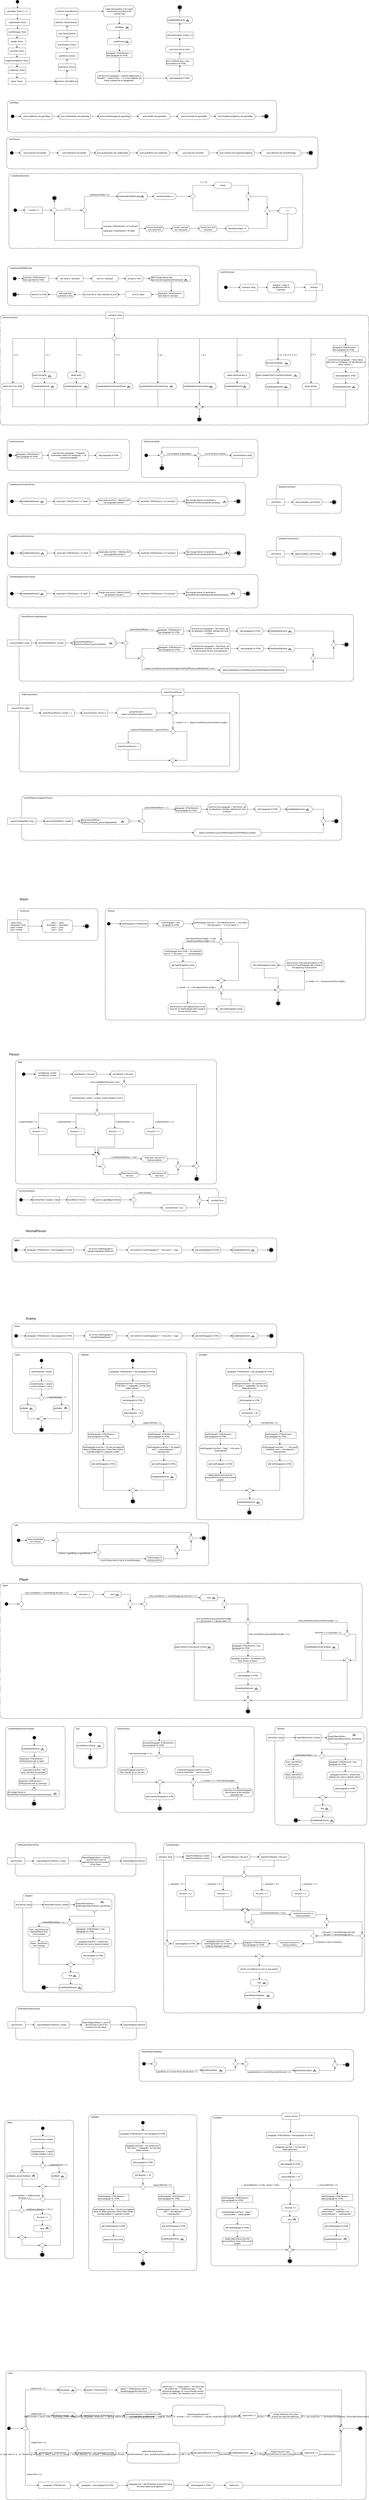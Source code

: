 <mxfile version="13.5.7" type="device"><diagram id="ruLIbZ4N8Nl4JyrR8JaH" name="Page-1"><mxGraphModel dx="4063" dy="2129" grid="1" gridSize="10" guides="1" tooltips="1" connect="1" arrows="1" fold="1" page="1" pageScale="1" pageWidth="2336" pageHeight="1654" math="0" shadow="0"><root><mxCell id="0"/><mxCell id="1" parent="0"/><mxCell id="af-ZfSAfbiWvyMGyDBWC-854" value="&lt;div style=&quot;text-align: left&quot;&gt;&lt;span&gt;&amp;nbsp; &amp;nbsp; findPositionOfItemToPick&lt;/span&gt;&lt;/div&gt;" style="rounded=1;whiteSpace=wrap;html=1;shadow=0;glass=0;comic=1;strokeColor=#000000;labelPosition=center;verticalLabelPosition=middle;align=left;verticalAlign=top;absoluteArcSize=1;arcSize=50;" vertex="1" parent="1"><mxGeometry x="101.75" y="11630" width="760" height="210" as="geometry"/></mxCell><mxCell id="af-ZfSAfbiWvyMGyDBWC-1" value="&lt;div style=&quot;text-align: left&quot;&gt;&lt;span&gt;&amp;nbsp; &amp;nbsp; createBodyElements&lt;/span&gt;&lt;/div&gt;" style="rounded=1;whiteSpace=wrap;html=1;shadow=0;glass=0;comic=1;strokeColor=#000000;labelPosition=center;verticalLabelPosition=middle;align=left;verticalAlign=top;absoluteArcSize=1;arcSize=50;" vertex="1" parent="1"><mxGeometry x="62.13" y="1140" width="1850" height="470" as="geometry"/></mxCell><mxCell id="af-ZfSAfbiWvyMGyDBWC-40" style="edgeStyle=orthogonalEdgeStyle;rounded=0;orthogonalLoop=1;jettySize=auto;html=1;exitX=1;exitY=0.5;exitDx=0;exitDy=0;" edge="1" parent="1" source="af-ZfSAfbiWvyMGyDBWC-2" target="af-ZfSAfbiWvyMGyDBWC-3"><mxGeometry relative="1" as="geometry"/></mxCell><mxCell id="af-ZfSAfbiWvyMGyDBWC-2" value="&lt;div style=&quot;text-align: left&quot;&gt;i: number = 0&lt;/div&gt;" style="rounded=0;whiteSpace=wrap;html=1;comic=1;" vertex="1" parent="1"><mxGeometry x="162.13" y="1350" width="110" height="40" as="geometry"/></mxCell><mxCell id="af-ZfSAfbiWvyMGyDBWC-5" style="edgeStyle=orthogonalEdgeStyle;rounded=0;orthogonalLoop=1;jettySize=auto;html=1;exitX=1;exitY=0.5;exitDx=0;exitDy=0;" edge="1" parent="1" source="af-ZfSAfbiWvyMGyDBWC-3" target="af-ZfSAfbiWvyMGyDBWC-4"><mxGeometry relative="1" as="geometry"/></mxCell><mxCell id="af-ZfSAfbiWvyMGyDBWC-44" style="edgeStyle=orthogonalEdgeStyle;rounded=0;orthogonalLoop=1;jettySize=auto;html=1;exitX=0.5;exitY=0;exitDx=0;exitDy=0;" edge="1" parent="1" source="af-ZfSAfbiWvyMGyDBWC-3" target="af-ZfSAfbiWvyMGyDBWC-43"><mxGeometry relative="1" as="geometry"/></mxCell><mxCell id="af-ZfSAfbiWvyMGyDBWC-3" value="" style="rhombus;whiteSpace=wrap;html=1;rounded=0;shadow=0;glass=0;comic=1;strokeColor=#000000;align=left;" vertex="1" parent="1"><mxGeometry x="332.13" y="1354" width="32" height="32" as="geometry"/></mxCell><mxCell id="af-ZfSAfbiWvyMGyDBWC-12" style="edgeStyle=orthogonalEdgeStyle;rounded=0;orthogonalLoop=1;jettySize=auto;html=1;exitX=0.5;exitY=0;exitDx=0;exitDy=0;entryX=0;entryY=0.5;entryDx=0;entryDy=0;" edge="1" parent="1" source="af-ZfSAfbiWvyMGyDBWC-4" target="af-ZfSAfbiWvyMGyDBWC-7"><mxGeometry relative="1" as="geometry"/></mxCell><mxCell id="af-ZfSAfbiWvyMGyDBWC-29" style="edgeStyle=orthogonalEdgeStyle;rounded=0;orthogonalLoop=1;jettySize=auto;html=1;exitX=0.5;exitY=1;exitDx=0;exitDy=0;entryX=0;entryY=0.5;entryDx=0;entryDy=0;" edge="1" parent="1" source="af-ZfSAfbiWvyMGyDBWC-4" target="af-ZfSAfbiWvyMGyDBWC-26"><mxGeometry relative="1" as="geometry"/></mxCell><mxCell id="af-ZfSAfbiWvyMGyDBWC-4" value="" style="rhombus;whiteSpace=wrap;html=1;rounded=0;shadow=0;glass=0;comic=1;strokeColor=#000000;align=left;" vertex="1" parent="1"><mxGeometry x="522.13" y="1354" width="32" height="32" as="geometry"/></mxCell><mxCell id="af-ZfSAfbiWvyMGyDBWC-6" value="[ i &amp;lt; 2 ]" style="text;html=1;strokeColor=none;fillColor=none;align=center;verticalAlign=middle;whiteSpace=wrap;rounded=0;" vertex="1" parent="1"><mxGeometry x="412.13" y="1350" width="40" height="20" as="geometry"/></mxCell><mxCell id="af-ZfSAfbiWvyMGyDBWC-14" style="edgeStyle=orthogonalEdgeStyle;rounded=0;orthogonalLoop=1;jettySize=auto;html=1;exitX=1;exitY=0.5;exitDx=0;exitDy=0;entryX=0;entryY=0.5;entryDx=0;entryDy=0;" edge="1" parent="1" source="af-ZfSAfbiWvyMGyDBWC-7" target="af-ZfSAfbiWvyMGyDBWC-11"><mxGeometry relative="1" as="geometry"/></mxCell><mxCell id="af-ZfSAfbiWvyMGyDBWC-7" value="createInputFieldWithLabel&amp;nbsp;" style="rounded=1;whiteSpace=wrap;html=1;absoluteArcSize=1;arcSize=50;strokeWidth=1;shadow=0;comic=1;align=left;" vertex="1" parent="1"><mxGeometry x="747.13" y="1258" width="187" height="50" as="geometry"/></mxCell><mxCell id="af-ZfSAfbiWvyMGyDBWC-9" value="" style="strokeWidth=2;html=1;shape=mxgraph.flowchart.annotation_2;align=left;rounded=1;comic=1;rotation=90;" vertex="1" parent="1"><mxGeometry x="894.13" y="1275.5" width="15" height="15" as="geometry"/></mxCell><mxCell id="af-ZfSAfbiWvyMGyDBWC-10" value="" style="endArrow=none;html=1;entryX=0.508;entryY=0.487;entryPerimeter=0;exitX=1;exitY=0.5;exitPerimeter=0;strokeWidth=2;" edge="1" parent="1" source="af-ZfSAfbiWvyMGyDBWC-9" target="af-ZfSAfbiWvyMGyDBWC-9"><mxGeometry width="50" height="50" relative="1" as="geometry"><mxPoint x="717.463" y="1338" as="sourcePoint"/><mxPoint x="750.797" y="1388" as="targetPoint"/></mxGeometry></mxCell><mxCell id="af-ZfSAfbiWvyMGyDBWC-18" style="edgeStyle=orthogonalEdgeStyle;rounded=0;orthogonalLoop=1;jettySize=auto;html=1;exitX=1;exitY=0.5;exitDx=0;exitDy=0;entryX=0;entryY=0.5;entryDx=0;entryDy=0;" edge="1" parent="1" source="af-ZfSAfbiWvyMGyDBWC-11" target="af-ZfSAfbiWvyMGyDBWC-15"><mxGeometry relative="1" as="geometry"/></mxCell><mxCell id="af-ZfSAfbiWvyMGyDBWC-11" value="elementsCreated ++" style="rounded=1;whiteSpace=wrap;html=1;absoluteArcSize=1;arcSize=50;strokeWidth=1;shadow=0;comic=1;" vertex="1" parent="1"><mxGeometry x="974.13" y="1263" width="140" height="40" as="geometry"/></mxCell><mxCell id="af-ZfSAfbiWvyMGyDBWC-13" value="[ elementsCreated = 0 ]" style="text;html=1;strokeColor=none;fillColor=none;align=center;verticalAlign=middle;whiteSpace=wrap;rounded=0;" vertex="1" parent="1"><mxGeometry x="561.13" y="1263" width="142" height="20" as="geometry"/></mxCell><mxCell id="af-ZfSAfbiWvyMGyDBWC-17" style="edgeStyle=orthogonalEdgeStyle;rounded=0;orthogonalLoop=1;jettySize=auto;html=1;exitX=0.5;exitY=0;exitDx=0;exitDy=0;entryX=0;entryY=0.5;entryDx=0;entryDy=0;" edge="1" parent="1" source="af-ZfSAfbiWvyMGyDBWC-15" target="af-ZfSAfbiWvyMGyDBWC-16"><mxGeometry relative="1" as="geometry"/></mxCell><mxCell id="af-ZfSAfbiWvyMGyDBWC-22" style="edgeStyle=orthogonalEdgeStyle;rounded=0;orthogonalLoop=1;jettySize=auto;html=1;exitX=0.5;exitY=1;exitDx=0;exitDy=0;entryX=0.5;entryY=1;entryDx=0;entryDy=0;" edge="1" parent="1" source="af-ZfSAfbiWvyMGyDBWC-15" target="af-ZfSAfbiWvyMGyDBWC-20"><mxGeometry relative="1" as="geometry"><Array as="points"><mxPoint x="1220.13" y="1374"/><mxPoint x="1570.13" y="1374"/></Array></mxGeometry></mxCell><mxCell id="af-ZfSAfbiWvyMGyDBWC-15" value="" style="rhombus;whiteSpace=wrap;html=1;rounded=0;shadow=0;glass=0;comic=1;strokeColor=#000000;align=left;" vertex="1" parent="1"><mxGeometry x="1204.13" y="1267" width="32" height="32" as="geometry"/></mxCell><mxCell id="af-ZfSAfbiWvyMGyDBWC-21" style="edgeStyle=orthogonalEdgeStyle;rounded=0;orthogonalLoop=1;jettySize=auto;html=1;exitX=1;exitY=0.5;exitDx=0;exitDy=0;entryX=0.5;entryY=0;entryDx=0;entryDy=0;" edge="1" parent="1" source="af-ZfSAfbiWvyMGyDBWC-16" target="af-ZfSAfbiWvyMGyDBWC-20"><mxGeometry relative="1" as="geometry"/></mxCell><mxCell id="af-ZfSAfbiWvyMGyDBWC-16" value="break" style="rounded=1;whiteSpace=wrap;html=1;absoluteArcSize=1;arcSize=50;strokeWidth=1;shadow=0;comic=1;" vertex="1" parent="1"><mxGeometry x="1354.13" y="1194" width="110" height="40" as="geometry"/></mxCell><mxCell id="af-ZfSAfbiWvyMGyDBWC-19" value="[ i == 0}" style="text;html=1;strokeColor=none;fillColor=none;align=center;verticalAlign=middle;whiteSpace=wrap;rounded=0;" vertex="1" parent="1"><mxGeometry x="1264.13" y="1184" width="50" height="20" as="geometry"/></mxCell><mxCell id="af-ZfSAfbiWvyMGyDBWC-35" style="edgeStyle=orthogonalEdgeStyle;rounded=0;orthogonalLoop=1;jettySize=auto;html=1;exitX=1;exitY=0.5;exitDx=0;exitDy=0;entryX=0.5;entryY=0;entryDx=0;entryDy=0;" edge="1" parent="1" source="af-ZfSAfbiWvyMGyDBWC-20" target="af-ZfSAfbiWvyMGyDBWC-28"><mxGeometry relative="1" as="geometry"/></mxCell><mxCell id="af-ZfSAfbiWvyMGyDBWC-20" value="" style="rhombus;whiteSpace=wrap;html=1;rounded=0;shadow=0;glass=0;comic=1;strokeColor=#000000;align=left;" vertex="1" parent="1"><mxGeometry x="1554.13" y="1267" width="32" height="32" as="geometry"/></mxCell><mxCell id="af-ZfSAfbiWvyMGyDBWC-31" style="edgeStyle=orthogonalEdgeStyle;rounded=0;orthogonalLoop=1;jettySize=auto;html=1;exitX=1;exitY=0.5;exitDx=0;exitDy=0;" edge="1" parent="1" source="af-ZfSAfbiWvyMGyDBWC-23" target="af-ZfSAfbiWvyMGyDBWC-24"><mxGeometry relative="1" as="geometry"/></mxCell><mxCell id="af-ZfSAfbiWvyMGyDBWC-23" value="remove inputLabel from document" style="rounded=1;whiteSpace=wrap;html=1;absoluteArcSize=1;arcSize=50;strokeWidth=1;shadow=0;comic=1;" vertex="1" parent="1"><mxGeometry x="923.88" y="1465" width="110" height="40" as="geometry"/></mxCell><mxCell id="af-ZfSAfbiWvyMGyDBWC-32" style="edgeStyle=orthogonalEdgeStyle;rounded=0;orthogonalLoop=1;jettySize=auto;html=1;exitX=1;exitY=0.5;exitDx=0;exitDy=0;" edge="1" parent="1" source="af-ZfSAfbiWvyMGyDBWC-24" target="af-ZfSAfbiWvyMGyDBWC-25"><mxGeometry relative="1" as="geometry"/></mxCell><mxCell id="af-ZfSAfbiWvyMGyDBWC-24" value="remove userInput from document" style="rounded=1;whiteSpace=wrap;html=1;absoluteArcSize=1;arcSize=50;strokeWidth=1;shadow=0;comic=1;" vertex="1" parent="1"><mxGeometry x="1091.38" y="1465" width="110" height="40" as="geometry"/></mxCell><mxCell id="af-ZfSAfbiWvyMGyDBWC-33" style="edgeStyle=orthogonalEdgeStyle;rounded=0;orthogonalLoop=1;jettySize=auto;html=1;exitX=1;exitY=0.5;exitDx=0;exitDy=0;entryX=0;entryY=0.5;entryDx=0;entryDy=0;" edge="1" parent="1" source="af-ZfSAfbiWvyMGyDBWC-25" target="af-ZfSAfbiWvyMGyDBWC-27"><mxGeometry relative="1" as="geometry"/></mxCell><mxCell id="af-ZfSAfbiWvyMGyDBWC-25" value="remove form from document" style="rounded=1;whiteSpace=wrap;html=1;absoluteArcSize=1;arcSize=50;strokeWidth=1;shadow=0;comic=1;" vertex="1" parent="1"><mxGeometry x="1261.38" y="1465" width="110" height="40" as="geometry"/></mxCell><mxCell id="af-ZfSAfbiWvyMGyDBWC-30" style="edgeStyle=orthogonalEdgeStyle;rounded=0;orthogonalLoop=1;jettySize=auto;html=1;exitX=1;exitY=0.5;exitDx=0;exitDy=0;" edge="1" parent="1" source="af-ZfSAfbiWvyMGyDBWC-26" target="af-ZfSAfbiWvyMGyDBWC-23"><mxGeometry relative="1" as="geometry"/></mxCell><mxCell id="af-ZfSAfbiWvyMGyDBWC-26" value="&lt;div style=&quot;text-align: left&quot;&gt;userInput: HTMLElement = Id &quot;userInput&quot;&lt;br&gt;&lt;br&gt;inputLabel: HTMLElement = Id &quot;label&quot;&lt;/div&gt;" style="rounded=0;whiteSpace=wrap;html=1;comic=1;" vertex="1" parent="1"><mxGeometry x="652.13" y="1440" width="230" height="90" as="geometry"/></mxCell><mxCell id="af-ZfSAfbiWvyMGyDBWC-34" style="edgeStyle=orthogonalEdgeStyle;rounded=0;orthogonalLoop=1;jettySize=auto;html=1;exitX=1;exitY=0.5;exitDx=0;exitDy=0;entryX=0.5;entryY=1;entryDx=0;entryDy=0;" edge="1" parent="1" source="af-ZfSAfbiWvyMGyDBWC-27" target="af-ZfSAfbiWvyMGyDBWC-28"><mxGeometry relative="1" as="geometry"/></mxCell><mxCell id="af-ZfSAfbiWvyMGyDBWC-27" value="elementsCreated = 0" style="rounded=1;whiteSpace=wrap;html=1;absoluteArcSize=1;arcSize=50;strokeWidth=1;shadow=0;comic=1;" vertex="1" parent="1"><mxGeometry x="1431.38" y="1465" width="139" height="40" as="geometry"/></mxCell><mxCell id="af-ZfSAfbiWvyMGyDBWC-37" style="edgeStyle=orthogonalEdgeStyle;rounded=0;orthogonalLoop=1;jettySize=auto;html=1;exitX=1;exitY=0.5;exitDx=0;exitDy=0;" edge="1" parent="1" source="af-ZfSAfbiWvyMGyDBWC-28" target="af-ZfSAfbiWvyMGyDBWC-41"><mxGeometry relative="1" as="geometry"><mxPoint x="1752.13" y="1373" as="targetPoint"/></mxGeometry></mxCell><mxCell id="af-ZfSAfbiWvyMGyDBWC-28" value="" style="rhombus;whiteSpace=wrap;html=1;rounded=0;shadow=0;glass=0;comic=1;strokeColor=#000000;align=left;" vertex="1" parent="1"><mxGeometry x="1672.13" y="1358" width="32" height="32" as="geometry"/></mxCell><mxCell id="af-ZfSAfbiWvyMGyDBWC-39" style="edgeStyle=orthogonalEdgeStyle;rounded=0;orthogonalLoop=1;jettySize=auto;html=1;exitX=1;exitY=0.5;exitDx=0;exitDy=0;" edge="1" parent="1" source="af-ZfSAfbiWvyMGyDBWC-38" target="af-ZfSAfbiWvyMGyDBWC-2"><mxGeometry relative="1" as="geometry"/></mxCell><mxCell id="af-ZfSAfbiWvyMGyDBWC-38" value="" style="ellipse;whiteSpace=wrap;html=1;rounded=0;shadow=0;comic=0;labelBackgroundColor=none;strokeColor=#000000;strokeWidth=1;fillColor=#000000;fontFamily=Verdana;fontSize=12;fontColor=#000000;align=center;comic=1" vertex="1" parent="1"><mxGeometry x="92.13" y="1360" width="20" height="20" as="geometry"/></mxCell><mxCell id="af-ZfSAfbiWvyMGyDBWC-42" style="edgeStyle=orthogonalEdgeStyle;rounded=0;orthogonalLoop=1;jettySize=auto;html=1;exitX=0.5;exitY=1;exitDx=0;exitDy=0;entryX=0.5;entryY=1;entryDx=0;entryDy=0;" edge="1" parent="1" source="af-ZfSAfbiWvyMGyDBWC-41" target="af-ZfSAfbiWvyMGyDBWC-3"><mxGeometry relative="1" as="geometry"><Array as="points"><mxPoint x="1817.13" y="1560"/><mxPoint x="348.13" y="1560"/></Array></mxGeometry></mxCell><mxCell id="af-ZfSAfbiWvyMGyDBWC-41" value="i++" style="rounded=1;whiteSpace=wrap;html=1;absoluteArcSize=1;arcSize=50;strokeWidth=1;shadow=0;comic=1;" vertex="1" parent="1"><mxGeometry x="1762.13" y="1354" width="110" height="40" as="geometry"/></mxCell><mxCell id="af-ZfSAfbiWvyMGyDBWC-43" value="" style="ellipse;html=1;shape=endState;fillColor=#000000;strokeColor=#000000;comic=1" vertex="1" parent="1"><mxGeometry x="333.13" y="1279" width="31" height="30" as="geometry"/></mxCell><mxCell id="af-ZfSAfbiWvyMGyDBWC-45" value="&lt;div style=&quot;text-align: left&quot;&gt;&lt;span&gt;&amp;nbsp; &amp;nbsp; submitCharInput&lt;/span&gt;&lt;/div&gt;" style="rounded=1;whiteSpace=wrap;html=1;shadow=0;glass=0;comic=1;strokeColor=#000000;labelPosition=center;verticalLabelPosition=middle;align=left;verticalAlign=top;absoluteArcSize=1;arcSize=50;" vertex="1" parent="1"><mxGeometry x="1378" y="1745" width="620" height="200" as="geometry"/></mxCell><mxCell id="af-ZfSAfbiWvyMGyDBWC-49" style="edgeStyle=orthogonalEdgeStyle;rounded=0;orthogonalLoop=1;jettySize=auto;html=1;exitX=1;exitY=0.5;exitDx=0;exitDy=0;" edge="1" parent="1" source="af-ZfSAfbiWvyMGyDBWC-46" target="af-ZfSAfbiWvyMGyDBWC-47"><mxGeometry relative="1" as="geometry"/></mxCell><mxCell id="af-ZfSAfbiWvyMGyDBWC-46" value="" style="ellipse;whiteSpace=wrap;html=1;rounded=0;shadow=0;comic=0;labelBackgroundColor=none;strokeColor=#000000;strokeWidth=1;fillColor=#000000;fontFamily=Verdana;fontSize=12;fontColor=#000000;align=center;comic=1" vertex="1" parent="1"><mxGeometry x="1418" y="1845" width="20" height="20" as="geometry"/></mxCell><mxCell id="af-ZfSAfbiWvyMGyDBWC-50" style="edgeStyle=orthogonalEdgeStyle;rounded=0;orthogonalLoop=1;jettySize=auto;html=1;exitX=1;exitY=0.5;exitDx=0;exitDy=0;" edge="1" parent="1" source="af-ZfSAfbiWvyMGyDBWC-47" target="af-ZfSAfbiWvyMGyDBWC-48"><mxGeometry relative="1" as="geometry"/></mxCell><mxCell id="af-ZfSAfbiWvyMGyDBWC-47" value="&lt;div style=&quot;text-align: left&quot;&gt;textInput: string&lt;/div&gt;" style="rounded=0;whiteSpace=wrap;html=1;comic=1;" vertex="1" parent="1"><mxGeometry x="1518" y="1835" width="110" height="40" as="geometry"/></mxCell><mxCell id="af-ZfSAfbiWvyMGyDBWC-52" style="edgeStyle=orthogonalEdgeStyle;rounded=0;orthogonalLoop=1;jettySize=auto;html=1;exitX=1;exitY=0.5;exitDx=0;exitDy=0;" edge="1" parent="1" source="af-ZfSAfbiWvyMGyDBWC-48" target="af-ZfSAfbiWvyMGyDBWC-51"><mxGeometry relative="1" as="geometry"/></mxCell><mxCell id="af-ZfSAfbiWvyMGyDBWC-48" value="textInput = value of InputElement with Id &quot;userInput&quot;" style="rounded=1;whiteSpace=wrap;html=1;absoluteArcSize=1;arcSize=50;strokeWidth=1;shadow=0;comic=1;" vertex="1" parent="1"><mxGeometry x="1690" y="1820" width="170" height="70" as="geometry"/></mxCell><mxCell id="af-ZfSAfbiWvyMGyDBWC-51" value="&lt;div style=&quot;text-align: left&quot;&gt;textInput&lt;/div&gt;" style="rounded=0;whiteSpace=wrap;html=1;comic=1;" vertex="1" parent="1"><mxGeometry x="1928" y="1835" width="110" height="40" as="geometry"/></mxCell><mxCell id="af-ZfSAfbiWvyMGyDBWC-53" value="&lt;div style=&quot;text-align: left&quot;&gt;&lt;span&gt;&amp;nbsp; &amp;nbsp; processUserInput&lt;/span&gt;&lt;/div&gt;" style="rounded=1;whiteSpace=wrap;html=1;shadow=0;glass=0;comic=1;strokeColor=#000000;labelPosition=center;verticalLabelPosition=middle;align=left;verticalAlign=top;absoluteArcSize=1;arcSize=50;" vertex="1" parent="1"><mxGeometry x="6.5" y="2030" width="2321.5" height="690" as="geometry"/></mxCell><mxCell id="af-ZfSAfbiWvyMGyDBWC-107" style="edgeStyle=orthogonalEdgeStyle;rounded=0;orthogonalLoop=1;jettySize=auto;html=1;exitX=1;exitY=0.5;exitDx=0;exitDy=0;entryX=0.5;entryY=0;entryDx=0;entryDy=0;" edge="1" parent="1" source="af-ZfSAfbiWvyMGyDBWC-55" target="af-ZfSAfbiWvyMGyDBWC-106"><mxGeometry relative="1" as="geometry"/></mxCell><mxCell id="af-ZfSAfbiWvyMGyDBWC-109" style="edgeStyle=orthogonalEdgeStyle;rounded=0;orthogonalLoop=1;jettySize=auto;html=1;exitX=0;exitY=0.5;exitDx=0;exitDy=0;" edge="1" parent="1" source="af-ZfSAfbiWvyMGyDBWC-55" target="af-ZfSAfbiWvyMGyDBWC-56"><mxGeometry relative="1" as="geometry"/></mxCell><mxCell id="af-ZfSAfbiWvyMGyDBWC-110" style="edgeStyle=orthogonalEdgeStyle;rounded=0;orthogonalLoop=1;jettySize=auto;html=1;exitX=0;exitY=0.5;exitDx=0;exitDy=0;" edge="1" parent="1" source="af-ZfSAfbiWvyMGyDBWC-55" target="af-ZfSAfbiWvyMGyDBWC-58"><mxGeometry relative="1" as="geometry"/></mxCell><mxCell id="af-ZfSAfbiWvyMGyDBWC-113" style="edgeStyle=orthogonalEdgeStyle;rounded=0;orthogonalLoop=1;jettySize=auto;html=1;exitX=0.5;exitY=1;exitDx=0;exitDy=0;" edge="1" parent="1" source="af-ZfSAfbiWvyMGyDBWC-55" target="af-ZfSAfbiWvyMGyDBWC-61"><mxGeometry relative="1" as="geometry"/></mxCell><mxCell id="af-ZfSAfbiWvyMGyDBWC-114" style="edgeStyle=orthogonalEdgeStyle;rounded=0;orthogonalLoop=1;jettySize=auto;html=1;exitX=1;exitY=0.5;exitDx=0;exitDy=0;" edge="1" parent="1" source="af-ZfSAfbiWvyMGyDBWC-55" target="af-ZfSAfbiWvyMGyDBWC-73"><mxGeometry relative="1" as="geometry"/></mxCell><mxCell id="af-ZfSAfbiWvyMGyDBWC-115" style="edgeStyle=orthogonalEdgeStyle;rounded=0;orthogonalLoop=1;jettySize=auto;html=1;exitX=1;exitY=0.5;exitDx=0;exitDy=0;" edge="1" parent="1" source="af-ZfSAfbiWvyMGyDBWC-55" target="af-ZfSAfbiWvyMGyDBWC-78"><mxGeometry relative="1" as="geometry"/></mxCell><mxCell id="af-ZfSAfbiWvyMGyDBWC-116" style="edgeStyle=orthogonalEdgeStyle;rounded=0;orthogonalLoop=1;jettySize=auto;html=1;exitX=1;exitY=0.5;exitDx=0;exitDy=0;" edge="1" parent="1" source="af-ZfSAfbiWvyMGyDBWC-55" target="af-ZfSAfbiWvyMGyDBWC-83"><mxGeometry relative="1" as="geometry"/></mxCell><mxCell id="af-ZfSAfbiWvyMGyDBWC-118" style="edgeStyle=orthogonalEdgeStyle;rounded=0;orthogonalLoop=1;jettySize=auto;html=1;exitX=1;exitY=0.5;exitDx=0;exitDy=0;" edge="1" parent="1" source="af-ZfSAfbiWvyMGyDBWC-55" target="af-ZfSAfbiWvyMGyDBWC-1363"><mxGeometry relative="1" as="geometry"><mxPoint x="1757" y="2310" as="targetPoint"/></mxGeometry></mxCell><mxCell id="af-ZfSAfbiWvyMGyDBWC-120" style="edgeStyle=orthogonalEdgeStyle;rounded=0;orthogonalLoop=1;jettySize=auto;html=1;exitX=1;exitY=0.5;exitDx=0;exitDy=0;" edge="1" parent="1" source="af-ZfSAfbiWvyMGyDBWC-55" target="af-ZfSAfbiWvyMGyDBWC-96"><mxGeometry relative="1" as="geometry"/></mxCell><mxCell id="af-ZfSAfbiWvyMGyDBWC-451" style="edgeStyle=orthogonalEdgeStyle;rounded=0;orthogonalLoop=1;jettySize=auto;html=1;exitX=0;exitY=0.5;exitDx=0;exitDy=0;" edge="1" parent="1" source="af-ZfSAfbiWvyMGyDBWC-55" target="af-ZfSAfbiWvyMGyDBWC-449"><mxGeometry relative="1" as="geometry"/></mxCell><mxCell id="af-ZfSAfbiWvyMGyDBWC-55" value="" style="rhombus;whiteSpace=wrap;html=1;rounded=0;shadow=0;glass=0;comic=1;strokeColor=#000000;align=left;" vertex="1" parent="1"><mxGeometry x="710.5" y="2160" width="32" height="32" as="geometry"/></mxCell><mxCell id="af-ZfSAfbiWvyMGyDBWC-111" style="edgeStyle=orthogonalEdgeStyle;rounded=0;orthogonalLoop=1;jettySize=auto;html=1;exitX=0.5;exitY=1;exitDx=0;exitDy=0;" edge="1" parent="1" source="af-ZfSAfbiWvyMGyDBWC-56" target="af-ZfSAfbiWvyMGyDBWC-57"><mxGeometry relative="1" as="geometry"/></mxCell><mxCell id="af-ZfSAfbiWvyMGyDBWC-56" value="showCommands" style="rounded=1;whiteSpace=wrap;html=1;absoluteArcSize=1;arcSize=50;strokeWidth=1;shadow=0;comic=1;align=left;" vertex="1" parent="1"><mxGeometry x="208.25" y="2387" width="156.5" height="40" as="geometry"/></mxCell><mxCell id="af-ZfSAfbiWvyMGyDBWC-125" style="edgeStyle=orthogonalEdgeStyle;rounded=0;orthogonalLoop=1;jettySize=auto;html=1;exitX=0.5;exitY=1;exitDx=0;exitDy=0;entryX=0;entryY=0.5;entryDx=0;entryDy=0;" edge="1" parent="1" source="af-ZfSAfbiWvyMGyDBWC-57" target="af-ZfSAfbiWvyMGyDBWC-124"><mxGeometry relative="1" as="geometry"/></mxCell><mxCell id="af-ZfSAfbiWvyMGyDBWC-57" value="createBodyElements" style="rounded=1;whiteSpace=wrap;html=1;absoluteArcSize=1;arcSize=50;strokeWidth=1;shadow=0;comic=1;align=left;" vertex="1" parent="1"><mxGeometry x="206.5" y="2457" width="160" height="40" as="geometry"/></mxCell><mxCell id="af-ZfSAfbiWvyMGyDBWC-112" style="edgeStyle=orthogonalEdgeStyle;rounded=0;orthogonalLoop=1;jettySize=auto;html=1;exitX=0.5;exitY=1;exitDx=0;exitDy=0;" edge="1" parent="1" source="af-ZfSAfbiWvyMGyDBWC-58" target="af-ZfSAfbiWvyMGyDBWC-59"><mxGeometry relative="1" as="geometry"/></mxCell><mxCell id="af-ZfSAfbiWvyMGyDBWC-58" value="player.look()" style="rounded=1;whiteSpace=wrap;html=1;absoluteArcSize=1;arcSize=50;strokeWidth=1;shadow=0;comic=1;" vertex="1" parent="1"><mxGeometry x="431.5" y="2387" width="110" height="40" as="geometry"/></mxCell><mxCell id="af-ZfSAfbiWvyMGyDBWC-126" style="edgeStyle=orthogonalEdgeStyle;rounded=0;orthogonalLoop=1;jettySize=auto;html=1;exitX=0.5;exitY=1;exitDx=0;exitDy=0;entryX=0;entryY=0.5;entryDx=0;entryDy=0;" edge="1" parent="1" source="af-ZfSAfbiWvyMGyDBWC-59" target="af-ZfSAfbiWvyMGyDBWC-124"><mxGeometry relative="1" as="geometry"><mxPoint x="966.5" y="2760" as="targetPoint"/></mxGeometry></mxCell><mxCell id="af-ZfSAfbiWvyMGyDBWC-59" value="createBodyElements" style="rounded=1;whiteSpace=wrap;html=1;absoluteArcSize=1;arcSize=50;strokeWidth=1;shadow=0;comic=1;align=left;" vertex="1" parent="1"><mxGeometry x="406.5" y="2457" width="160" height="40" as="geometry"/></mxCell><mxCell id="af-ZfSAfbiWvyMGyDBWC-127" style="edgeStyle=orthogonalEdgeStyle;rounded=0;orthogonalLoop=1;jettySize=auto;html=1;exitX=0.5;exitY=1;exitDx=0;exitDy=0;entryX=0;entryY=0.5;entryDx=0;entryDy=0;" edge="1" parent="1" source="af-ZfSAfbiWvyMGyDBWC-61" target="af-ZfSAfbiWvyMGyDBWC-124"><mxGeometry relative="1" as="geometry"><mxPoint x="1246.5" y="2610" as="targetPoint"/><Array as="points"><mxPoint x="726.5" y="2606"/></Array></mxGeometry></mxCell><mxCell id="af-ZfSAfbiWvyMGyDBWC-61" value="createBodyElementsForItemPicker" style="rounded=1;whiteSpace=wrap;html=1;absoluteArcSize=1;arcSize=50;strokeWidth=1;shadow=0;comic=1;align=left;" vertex="1" parent="1"><mxGeometry x="611.5" y="2457" width="230" height="40" as="geometry"/></mxCell><mxCell id="af-ZfSAfbiWvyMGyDBWC-62" value="" style="group;rotation=90;" vertex="1" connectable="0" parent="1"><mxGeometry x="806.5" y="2467" width="20" height="20" as="geometry"/></mxCell><mxCell id="af-ZfSAfbiWvyMGyDBWC-63" value="" style="strokeWidth=2;html=1;shape=mxgraph.flowchart.annotation_2;align=left;rounded=1;comic=1;rotation=90;" vertex="1" parent="af-ZfSAfbiWvyMGyDBWC-62"><mxGeometry x="2" y="5" width="15" height="15" as="geometry"/></mxCell><mxCell id="af-ZfSAfbiWvyMGyDBWC-64" value="" style="endArrow=none;html=1;entryX=0.508;entryY=0.487;entryPerimeter=0;exitX=1;exitY=0.5;exitPerimeter=0;strokeWidth=2;" edge="1" parent="af-ZfSAfbiWvyMGyDBWC-62" source="af-ZfSAfbiWvyMGyDBWC-63" target="af-ZfSAfbiWvyMGyDBWC-63"><mxGeometry width="50" height="50" relative="1" as="geometry"><mxPoint x="-46.667" as="sourcePoint"/><mxPoint x="-13.333" y="50" as="targetPoint"/></mxGeometry></mxCell><mxCell id="af-ZfSAfbiWvyMGyDBWC-66" value="" style="group;rotation=90;" vertex="1" connectable="0" parent="1"><mxGeometry x="536.5" y="2467" width="20" height="20" as="geometry"/></mxCell><mxCell id="af-ZfSAfbiWvyMGyDBWC-67" value="" style="strokeWidth=2;html=1;shape=mxgraph.flowchart.annotation_2;align=left;rounded=1;comic=1;rotation=90;" vertex="1" parent="af-ZfSAfbiWvyMGyDBWC-66"><mxGeometry x="2" y="5" width="15" height="15" as="geometry"/></mxCell><mxCell id="af-ZfSAfbiWvyMGyDBWC-68" value="" style="endArrow=none;html=1;entryX=0.508;entryY=0.487;entryPerimeter=0;exitX=1;exitY=0.5;exitPerimeter=0;strokeWidth=2;" edge="1" parent="af-ZfSAfbiWvyMGyDBWC-66" source="af-ZfSAfbiWvyMGyDBWC-67" target="af-ZfSAfbiWvyMGyDBWC-67"><mxGeometry width="50" height="50" relative="1" as="geometry"><mxPoint x="-46.667" as="sourcePoint"/><mxPoint x="-13.333" y="50" as="targetPoint"/></mxGeometry></mxCell><mxCell id="af-ZfSAfbiWvyMGyDBWC-69" value="" style="group;rotation=90;" vertex="1" connectable="0" parent="1"><mxGeometry x="326.5" y="2467" width="20" height="20" as="geometry"/></mxCell><mxCell id="af-ZfSAfbiWvyMGyDBWC-70" value="" style="strokeWidth=2;html=1;shape=mxgraph.flowchart.annotation_2;align=left;rounded=1;comic=1;rotation=90;" vertex="1" parent="af-ZfSAfbiWvyMGyDBWC-69"><mxGeometry x="2" y="5" width="15" height="15" as="geometry"/></mxCell><mxCell id="af-ZfSAfbiWvyMGyDBWC-71" value="" style="endArrow=none;html=1;entryX=0.508;entryY=0.487;entryPerimeter=0;exitX=1;exitY=0.5;exitPerimeter=0;strokeWidth=2;" edge="1" parent="af-ZfSAfbiWvyMGyDBWC-69" source="af-ZfSAfbiWvyMGyDBWC-70" target="af-ZfSAfbiWvyMGyDBWC-70"><mxGeometry width="50" height="50" relative="1" as="geometry"><mxPoint x="-46.667" as="sourcePoint"/><mxPoint x="-13.333" y="50" as="targetPoint"/></mxGeometry></mxCell><mxCell id="af-ZfSAfbiWvyMGyDBWC-128" style="edgeStyle=orthogonalEdgeStyle;rounded=0;orthogonalLoop=1;jettySize=auto;html=1;exitX=0.5;exitY=1;exitDx=0;exitDy=0;entryX=0;entryY=0.5;entryDx=0;entryDy=0;" edge="1" parent="1" source="af-ZfSAfbiWvyMGyDBWC-73" target="af-ZfSAfbiWvyMGyDBWC-124"><mxGeometry relative="1" as="geometry"/></mxCell><mxCell id="af-ZfSAfbiWvyMGyDBWC-73" value="createBodyElementsForItemDrop" style="rounded=1;whiteSpace=wrap;html=1;absoluteArcSize=1;arcSize=50;strokeWidth=1;shadow=0;comic=1;align=left;" vertex="1" parent="1"><mxGeometry x="884" y="2457" width="232.5" height="40" as="geometry"/></mxCell><mxCell id="af-ZfSAfbiWvyMGyDBWC-75" value="" style="strokeWidth=2;html=1;shape=mxgraph.flowchart.annotation_2;align=left;rounded=1;comic=1;rotation=90;" vertex="1" parent="1"><mxGeometry x="1076.5" y="2469.5" width="15" height="15" as="geometry"/></mxCell><mxCell id="af-ZfSAfbiWvyMGyDBWC-76" value="" style="endArrow=none;html=1;entryX=0.508;entryY=0.487;entryPerimeter=0;exitX=1;exitY=0.5;exitPerimeter=0;strokeWidth=2;" edge="1" parent="1" source="af-ZfSAfbiWvyMGyDBWC-75" target="af-ZfSAfbiWvyMGyDBWC-75"><mxGeometry width="50" height="50" relative="1" as="geometry"><mxPoint x="957.333" y="2467" as="sourcePoint"/><mxPoint x="990.667" y="2517" as="targetPoint"/></mxGeometry></mxCell><mxCell id="af-ZfSAfbiWvyMGyDBWC-129" style="edgeStyle=orthogonalEdgeStyle;rounded=0;orthogonalLoop=1;jettySize=auto;html=1;exitX=0.5;exitY=1;exitDx=0;exitDy=0;" edge="1" parent="1" source="af-ZfSAfbiWvyMGyDBWC-78" target="af-ZfSAfbiWvyMGyDBWC-124"><mxGeometry relative="1" as="geometry"/></mxCell><mxCell id="af-ZfSAfbiWvyMGyDBWC-78" value="createBodyElementsForAttack" style="rounded=1;whiteSpace=wrap;html=1;absoluteArcSize=1;arcSize=50;strokeWidth=1;shadow=0;comic=1;align=left;" vertex="1" parent="1"><mxGeometry x="1156.5" y="2457" width="210" height="40" as="geometry"/></mxCell><mxCell id="af-ZfSAfbiWvyMGyDBWC-80" value="" style="strokeWidth=2;html=1;shape=mxgraph.flowchart.annotation_2;align=left;rounded=1;comic=1;rotation=90;" vertex="1" parent="1"><mxGeometry x="1326.5" y="2472" width="15" height="15" as="geometry"/></mxCell><mxCell id="af-ZfSAfbiWvyMGyDBWC-81" value="" style="endArrow=none;html=1;entryX=0.508;entryY=0.487;entryPerimeter=0;exitX=1;exitY=0.5;exitPerimeter=0;strokeWidth=2;" edge="1" parent="1" source="af-ZfSAfbiWvyMGyDBWC-80" target="af-ZfSAfbiWvyMGyDBWC-80"><mxGeometry width="50" height="50" relative="1" as="geometry"><mxPoint x="1229.833" y="2467" as="sourcePoint"/><mxPoint x="1263.167" y="2517" as="targetPoint"/></mxGeometry></mxCell><mxCell id="af-ZfSAfbiWvyMGyDBWC-117" style="edgeStyle=orthogonalEdgeStyle;rounded=0;orthogonalLoop=1;jettySize=auto;html=1;exitX=0.5;exitY=1;exitDx=0;exitDy=0;" edge="1" parent="1" source="af-ZfSAfbiWvyMGyDBWC-83" target="af-ZfSAfbiWvyMGyDBWC-84"><mxGeometry relative="1" as="geometry"/></mxCell><mxCell id="af-ZfSAfbiWvyMGyDBWC-83" value="player.showInventory ()" style="rounded=1;whiteSpace=wrap;html=1;absoluteArcSize=1;arcSize=50;strokeWidth=1;shadow=0;comic=1;" vertex="1" parent="1"><mxGeometry x="1416.5" y="2387" width="165" height="40" as="geometry"/></mxCell><mxCell id="af-ZfSAfbiWvyMGyDBWC-130" style="edgeStyle=orthogonalEdgeStyle;rounded=0;orthogonalLoop=1;jettySize=auto;html=1;exitX=0.5;exitY=1;exitDx=0;exitDy=0;entryX=1;entryY=0.5;entryDx=0;entryDy=0;" edge="1" parent="1" source="af-ZfSAfbiWvyMGyDBWC-84" target="af-ZfSAfbiWvyMGyDBWC-124"><mxGeometry relative="1" as="geometry"/></mxCell><mxCell id="af-ZfSAfbiWvyMGyDBWC-84" value="createBodyElements" style="rounded=1;whiteSpace=wrap;html=1;absoluteArcSize=1;arcSize=50;strokeWidth=1;shadow=0;comic=1;align=left;" vertex="1" parent="1"><mxGeometry x="1419" y="2457" width="160" height="40" as="geometry"/></mxCell><mxCell id="af-ZfSAfbiWvyMGyDBWC-85" value="" style="group;rotation=90;" vertex="1" connectable="0" parent="1"><mxGeometry x="1536.5" y="2467" width="20" height="20" as="geometry"/></mxCell><mxCell id="af-ZfSAfbiWvyMGyDBWC-86" value="" style="strokeWidth=2;html=1;shape=mxgraph.flowchart.annotation_2;align=left;rounded=1;comic=1;rotation=90;" vertex="1" parent="af-ZfSAfbiWvyMGyDBWC-85"><mxGeometry x="2" y="5" width="15" height="15" as="geometry"/></mxCell><mxCell id="af-ZfSAfbiWvyMGyDBWC-87" value="" style="endArrow=none;html=1;entryX=0.508;entryY=0.487;entryPerimeter=0;exitX=1;exitY=0.5;exitPerimeter=0;strokeWidth=2;" edge="1" parent="af-ZfSAfbiWvyMGyDBWC-85" source="af-ZfSAfbiWvyMGyDBWC-86" target="af-ZfSAfbiWvyMGyDBWC-86"><mxGeometry width="50" height="50" relative="1" as="geometry"><mxPoint x="-46.667" as="sourcePoint"/><mxPoint x="-13.333" y="50" as="targetPoint"/></mxGeometry></mxCell><mxCell id="af-ZfSAfbiWvyMGyDBWC-119" style="edgeStyle=orthogonalEdgeStyle;rounded=0;orthogonalLoop=1;jettySize=auto;html=1;exitX=0.5;exitY=1;exitDx=0;exitDy=0;" edge="1" parent="1" source="af-ZfSAfbiWvyMGyDBWC-88" target="af-ZfSAfbiWvyMGyDBWC-89"><mxGeometry relative="1" as="geometry"/></mxCell><mxCell id="af-ZfSAfbiWvyMGyDBWC-88" value="player.changePosition (submitCharInput())" style="rounded=1;whiteSpace=wrap;html=1;absoluteArcSize=1;arcSize=50;strokeWidth=1;shadow=0;comic=1;align=left;" vertex="1" parent="1"><mxGeometry x="1616.5" y="2387" width="280" height="40" as="geometry"/></mxCell><mxCell id="af-ZfSAfbiWvyMGyDBWC-131" style="edgeStyle=orthogonalEdgeStyle;rounded=0;orthogonalLoop=1;jettySize=auto;html=1;exitX=0.5;exitY=1;exitDx=0;exitDy=0;entryX=1;entryY=0.5;entryDx=0;entryDy=0;" edge="1" parent="1" source="af-ZfSAfbiWvyMGyDBWC-89" target="af-ZfSAfbiWvyMGyDBWC-124"><mxGeometry relative="1" as="geometry"/></mxCell><mxCell id="af-ZfSAfbiWvyMGyDBWC-89" value="createBodyElements" style="rounded=1;whiteSpace=wrap;html=1;absoluteArcSize=1;arcSize=50;strokeWidth=1;shadow=0;comic=1;align=left;" vertex="1" parent="1"><mxGeometry x="1676.5" y="2459.5" width="160" height="40" as="geometry"/></mxCell><mxCell id="af-ZfSAfbiWvyMGyDBWC-90" value="" style="group;rotation=90;" vertex="1" connectable="0" parent="1"><mxGeometry x="1796.5" y="2469.5" width="20" height="20" as="geometry"/></mxCell><mxCell id="af-ZfSAfbiWvyMGyDBWC-91" value="" style="strokeWidth=2;html=1;shape=mxgraph.flowchart.annotation_2;align=left;rounded=1;comic=1;rotation=90;" vertex="1" parent="af-ZfSAfbiWvyMGyDBWC-90"><mxGeometry x="2" y="5" width="15" height="15" as="geometry"/></mxCell><mxCell id="af-ZfSAfbiWvyMGyDBWC-92" value="" style="endArrow=none;html=1;entryX=0.508;entryY=0.487;entryPerimeter=0;exitX=1;exitY=0.5;exitPerimeter=0;strokeWidth=2;" edge="1" parent="af-ZfSAfbiWvyMGyDBWC-90" source="af-ZfSAfbiWvyMGyDBWC-91" target="af-ZfSAfbiWvyMGyDBWC-91"><mxGeometry width="50" height="50" relative="1" as="geometry"><mxPoint x="-46.667" as="sourcePoint"/><mxPoint x="-13.333" y="50" as="targetPoint"/></mxGeometry></mxCell><mxCell id="af-ZfSAfbiWvyMGyDBWC-93" value="" style="group;rotation=90;" vertex="1" connectable="0" parent="1"><mxGeometry x="1856.5" y="2397" width="20" height="20" as="geometry"/></mxCell><mxCell id="af-ZfSAfbiWvyMGyDBWC-94" value="" style="strokeWidth=2;html=1;shape=mxgraph.flowchart.annotation_2;align=left;rounded=1;comic=1;rotation=90;" vertex="1" parent="af-ZfSAfbiWvyMGyDBWC-93"><mxGeometry x="2" y="5" width="15" height="15" as="geometry"/></mxCell><mxCell id="af-ZfSAfbiWvyMGyDBWC-95" value="" style="endArrow=none;html=1;entryX=0.508;entryY=0.487;entryPerimeter=0;exitX=1;exitY=0.5;exitPerimeter=0;strokeWidth=2;" edge="1" parent="af-ZfSAfbiWvyMGyDBWC-93" source="af-ZfSAfbiWvyMGyDBWC-94" target="af-ZfSAfbiWvyMGyDBWC-94"><mxGeometry width="50" height="50" relative="1" as="geometry"><mxPoint x="-46.667" as="sourcePoint"/><mxPoint x="-13.333" y="50" as="targetPoint"/></mxGeometry></mxCell><mxCell id="af-ZfSAfbiWvyMGyDBWC-132" style="edgeStyle=orthogonalEdgeStyle;rounded=0;orthogonalLoop=1;jettySize=auto;html=1;exitX=0.5;exitY=1;exitDx=0;exitDy=0;entryX=1;entryY=0.5;entryDx=0;entryDy=0;" edge="1" parent="1" source="af-ZfSAfbiWvyMGyDBWC-96" target="af-ZfSAfbiWvyMGyDBWC-124"><mxGeometry relative="1" as="geometry"/></mxCell><mxCell id="af-ZfSAfbiWvyMGyDBWC-96" value="player.speak()" style="rounded=1;whiteSpace=wrap;html=1;absoluteArcSize=1;arcSize=50;strokeWidth=1;shadow=0;comic=1;" vertex="1" parent="1"><mxGeometry x="1909" y="2457" width="110" height="40" as="geometry"/></mxCell><mxCell id="af-ZfSAfbiWvyMGyDBWC-122" style="edgeStyle=orthogonalEdgeStyle;rounded=0;orthogonalLoop=1;jettySize=auto;html=1;exitX=0.5;exitY=1;exitDx=0;exitDy=0;" edge="1" parent="1" source="af-ZfSAfbiWvyMGyDBWC-97" target="af-ZfSAfbiWvyMGyDBWC-98"><mxGeometry relative="1" as="geometry"/></mxCell><mxCell id="af-ZfSAfbiWvyMGyDBWC-97" value="innerText from paragraph = &quot;Diese Aktion steht nicht zur Verfügung. Um alle Aktionen zu sehen, drücke c .&quot;" style="rounded=1;whiteSpace=wrap;html=1;absoluteArcSize=1;arcSize=50;strokeWidth=1;shadow=0;comic=1;" vertex="1" parent="1"><mxGeometry x="2058" y="2289.5" width="250" height="70" as="geometry"/></mxCell><mxCell id="af-ZfSAfbiWvyMGyDBWC-123" style="edgeStyle=orthogonalEdgeStyle;rounded=0;orthogonalLoop=1;jettySize=auto;html=1;exitX=0.5;exitY=1;exitDx=0;exitDy=0;" edge="1" parent="1" source="af-ZfSAfbiWvyMGyDBWC-98" target="af-ZfSAfbiWvyMGyDBWC-102"><mxGeometry relative="1" as="geometry"/></mxCell><mxCell id="af-ZfSAfbiWvyMGyDBWC-98" value="add paragraph to HTML" style="rounded=1;whiteSpace=wrap;html=1;absoluteArcSize=1;arcSize=50;strokeWidth=1;shadow=0;comic=1;" vertex="1" parent="1"><mxGeometry x="2103" y="2389.5" width="160" height="40" as="geometry"/></mxCell><mxCell id="af-ZfSAfbiWvyMGyDBWC-133" style="edgeStyle=orthogonalEdgeStyle;rounded=0;orthogonalLoop=1;jettySize=auto;html=1;exitX=0.5;exitY=1;exitDx=0;exitDy=0;entryX=1;entryY=0.5;entryDx=0;entryDy=0;" edge="1" parent="1" source="af-ZfSAfbiWvyMGyDBWC-102" target="af-ZfSAfbiWvyMGyDBWC-124"><mxGeometry relative="1" as="geometry"/></mxCell><mxCell id="af-ZfSAfbiWvyMGyDBWC-102" value="createBodyElements" style="rounded=1;whiteSpace=wrap;html=1;absoluteArcSize=1;arcSize=50;strokeWidth=1;shadow=0;comic=1;align=left;" vertex="1" parent="1"><mxGeometry x="2103" y="2459.5" width="160" height="40" as="geometry"/></mxCell><mxCell id="af-ZfSAfbiWvyMGyDBWC-103" value="" style="group;rotation=90;" vertex="1" connectable="0" parent="1"><mxGeometry x="2223" y="2469.5" width="20" height="20" as="geometry"/></mxCell><mxCell id="af-ZfSAfbiWvyMGyDBWC-104" value="" style="strokeWidth=2;html=1;shape=mxgraph.flowchart.annotation_2;align=left;rounded=1;comic=1;rotation=90;" vertex="1" parent="af-ZfSAfbiWvyMGyDBWC-103"><mxGeometry x="2" y="5" width="15" height="15" as="geometry"/></mxCell><mxCell id="af-ZfSAfbiWvyMGyDBWC-105" value="" style="endArrow=none;html=1;entryX=0.508;entryY=0.487;entryPerimeter=0;exitX=1;exitY=0.5;exitPerimeter=0;strokeWidth=2;" edge="1" parent="af-ZfSAfbiWvyMGyDBWC-103" source="af-ZfSAfbiWvyMGyDBWC-104" target="af-ZfSAfbiWvyMGyDBWC-104"><mxGeometry width="50" height="50" relative="1" as="geometry"><mxPoint x="-46.667" as="sourcePoint"/><mxPoint x="-13.333" y="50" as="targetPoint"/></mxGeometry></mxCell><mxCell id="af-ZfSAfbiWvyMGyDBWC-121" style="edgeStyle=orthogonalEdgeStyle;rounded=0;orthogonalLoop=1;jettySize=auto;html=1;exitX=0.5;exitY=1;exitDx=0;exitDy=0;" edge="1" parent="1" source="af-ZfSAfbiWvyMGyDBWC-106" target="af-ZfSAfbiWvyMGyDBWC-97"><mxGeometry relative="1" as="geometry"/></mxCell><mxCell id="af-ZfSAfbiWvyMGyDBWC-106" value="&lt;div style=&quot;text-align: left&quot;&gt;paragraph: HTMLElement = new paragraph for HTML&lt;/div&gt;" style="rounded=0;whiteSpace=wrap;html=1;comic=1;" vertex="1" parent="1"><mxGeometry x="2103" y="2219.5" width="160" height="40" as="geometry"/></mxCell><mxCell id="af-ZfSAfbiWvyMGyDBWC-135" style="edgeStyle=orthogonalEdgeStyle;rounded=0;orthogonalLoop=1;jettySize=auto;html=1;exitX=0.5;exitY=1;exitDx=0;exitDy=0;entryX=0.5;entryY=0;entryDx=0;entryDy=0;" edge="1" parent="1" source="af-ZfSAfbiWvyMGyDBWC-124" target="af-ZfSAfbiWvyMGyDBWC-134"><mxGeometry relative="1" as="geometry"/></mxCell><mxCell id="af-ZfSAfbiWvyMGyDBWC-124" value="" style="rhombus;whiteSpace=wrap;html=1;rounded=0;shadow=0;glass=0;comic=1;strokeColor=#000000;align=left;" vertex="1" parent="1"><mxGeometry x="1245.5" y="2590" width="32" height="32" as="geometry"/></mxCell><mxCell id="af-ZfSAfbiWvyMGyDBWC-134" value="" style="ellipse;html=1;shape=endState;fillColor=#000000;strokeColor=#000000;comic=1" vertex="1" parent="1"><mxGeometry x="1245.5" y="2670" width="31" height="30" as="geometry"/></mxCell><mxCell id="af-ZfSAfbiWvyMGyDBWC-137" style="edgeStyle=orthogonalEdgeStyle;rounded=0;orthogonalLoop=1;jettySize=auto;html=1;exitX=0.5;exitY=1;exitDx=0;exitDy=0;entryX=0.5;entryY=0;entryDx=0;entryDy=0;" edge="1" parent="1" source="af-ZfSAfbiWvyMGyDBWC-136" target="af-ZfSAfbiWvyMGyDBWC-55"><mxGeometry relative="1" as="geometry"/></mxCell><mxCell id="af-ZfSAfbiWvyMGyDBWC-136" value="&lt;div style=&quot;text-align: left&quot;&gt;_userInput: string&lt;/div&gt;" style="rounded=0;whiteSpace=wrap;html=1;comic=1;" vertex="1" parent="1"><mxGeometry x="671.5" y="2010" width="110" height="40" as="geometry"/></mxCell><mxCell id="af-ZfSAfbiWvyMGyDBWC-138" value="[ &quot;c&quot; ]" style="text;html=1;strokeColor=none;fillColor=none;align=center;verticalAlign=middle;whiteSpace=wrap;rounded=0;" vertex="1" parent="1"><mxGeometry x="286.5" y="2270" width="40" height="20" as="geometry"/></mxCell><mxCell id="af-ZfSAfbiWvyMGyDBWC-139" value="[ &quot;l&quot; ]" style="text;html=1;strokeColor=none;fillColor=none;align=center;verticalAlign=middle;whiteSpace=wrap;rounded=0;" vertex="1" parent="1"><mxGeometry x="486.5" y="2270" width="40" height="20" as="geometry"/></mxCell><mxCell id="af-ZfSAfbiWvyMGyDBWC-140" value="[ &quot;t&quot; ]" style="text;html=1;strokeColor=none;fillColor=none;align=center;verticalAlign=middle;whiteSpace=wrap;rounded=0;" vertex="1" parent="1"><mxGeometry x="726.5" y="2270" width="40" height="20" as="geometry"/></mxCell><mxCell id="af-ZfSAfbiWvyMGyDBWC-141" value="[ &quot;g&quot; ]" style="text;html=1;strokeColor=none;fillColor=none;align=center;verticalAlign=middle;whiteSpace=wrap;rounded=0;" vertex="1" parent="1"><mxGeometry x="996.5" y="2270" width="40" height="20" as="geometry"/></mxCell><mxCell id="af-ZfSAfbiWvyMGyDBWC-142" value="[ &quot;q&quot; ]" style="text;html=1;strokeColor=none;fillColor=none;align=center;verticalAlign=middle;whiteSpace=wrap;rounded=0;" vertex="1" parent="1"><mxGeometry x="1266.5" y="2270" width="40" height="20" as="geometry"/></mxCell><mxCell id="af-ZfSAfbiWvyMGyDBWC-143" value="[ &quot;i&quot; ]" style="text;html=1;strokeColor=none;fillColor=none;align=center;verticalAlign=middle;whiteSpace=wrap;rounded=0;" vertex="1" parent="1"><mxGeometry x="1496.5" y="2270" width="40" height="20" as="geometry"/></mxCell><mxCell id="af-ZfSAfbiWvyMGyDBWC-144" value="[ &quot;a&quot;&amp;nbsp; || &quot;w&quot; || &quot;s&quot; || &quot;d&quot; ]" style="text;html=1;strokeColor=none;fillColor=none;align=center;verticalAlign=middle;whiteSpace=wrap;rounded=0;" vertex="1" parent="1"><mxGeometry x="1756.5" y="2270" width="120" height="20" as="geometry"/></mxCell><mxCell id="af-ZfSAfbiWvyMGyDBWC-145" value="[ &quot;e&quot; ]" style="text;html=1;strokeColor=none;fillColor=none;align=center;verticalAlign=middle;whiteSpace=wrap;rounded=0;" vertex="1" parent="1"><mxGeometry x="1959" y="2267" width="40" height="20" as="geometry"/></mxCell><mxCell id="af-ZfSAfbiWvyMGyDBWC-147" value="&lt;div style=&quot;text-align: left&quot;&gt;&lt;span&gt;&amp;nbsp; &amp;nbsp; showCommands&lt;/span&gt;&lt;/div&gt;" style="rounded=1;whiteSpace=wrap;html=1;shadow=0;glass=0;comic=1;strokeColor=#000000;labelPosition=center;verticalLabelPosition=middle;align=left;verticalAlign=top;absoluteArcSize=1;arcSize=50;" vertex="1" parent="1"><mxGeometry x="51" y="2810" width="770" height="196" as="geometry"/></mxCell><mxCell id="af-ZfSAfbiWvyMGyDBWC-149" style="edgeStyle=orthogonalEdgeStyle;rounded=0;orthogonalLoop=1;jettySize=auto;html=1;exitX=1;exitY=0.5;exitDx=0;exitDy=0;" edge="1" parent="1" source="af-ZfSAfbiWvyMGyDBWC-150" target="af-ZfSAfbiWvyMGyDBWC-151"><mxGeometry relative="1" as="geometry"/></mxCell><mxCell id="af-ZfSAfbiWvyMGyDBWC-150" value="innerText from paragraph = &quot;Folgende Kommandos stehen zur Verfügung: &quot; + all commands available" style="rounded=1;whiteSpace=wrap;html=1;absoluteArcSize=1;arcSize=50;strokeWidth=1;shadow=0;comic=1;" vertex="1" parent="1"><mxGeometry x="313" y="2876" width="250" height="70" as="geometry"/></mxCell><mxCell id="af-ZfSAfbiWvyMGyDBWC-151" value="add paragraph to HTML" style="rounded=1;whiteSpace=wrap;html=1;absoluteArcSize=1;arcSize=50;strokeWidth=1;shadow=0;comic=1;" vertex="1" parent="1"><mxGeometry x="611" y="2891" width="160" height="40" as="geometry"/></mxCell><mxCell id="af-ZfSAfbiWvyMGyDBWC-152" style="edgeStyle=orthogonalEdgeStyle;rounded=0;orthogonalLoop=1;jettySize=auto;html=1;exitX=1;exitY=0.5;exitDx=0;exitDy=0;" edge="1" parent="1" source="af-ZfSAfbiWvyMGyDBWC-153" target="af-ZfSAfbiWvyMGyDBWC-150"><mxGeometry relative="1" as="geometry"/></mxCell><mxCell id="af-ZfSAfbiWvyMGyDBWC-153" value="&lt;div style=&quot;text-align: left&quot;&gt;paragraph: HTMLElement = new paragraph for HTML&lt;/div&gt;" style="rounded=0;whiteSpace=wrap;html=1;comic=1;" vertex="1" parent="1"><mxGeometry x="111" y="2891" width="160" height="40" as="geometry"/></mxCell><mxCell id="af-ZfSAfbiWvyMGyDBWC-155" style="edgeStyle=orthogonalEdgeStyle;rounded=0;orthogonalLoop=1;jettySize=auto;html=1;exitX=1;exitY=0.5;exitDx=0;exitDy=0;" edge="1" parent="1" source="af-ZfSAfbiWvyMGyDBWC-154" target="af-ZfSAfbiWvyMGyDBWC-153"><mxGeometry relative="1" as="geometry"/></mxCell><mxCell id="af-ZfSAfbiWvyMGyDBWC-154" value="" style="ellipse;whiteSpace=wrap;html=1;rounded=0;shadow=0;comic=0;labelBackgroundColor=none;strokeColor=#000000;strokeWidth=1;fillColor=#000000;fontFamily=Verdana;fontSize=12;fontColor=#000000;align=center;comic=1" vertex="1" parent="1"><mxGeometry x="61" y="2901" width="20" height="20" as="geometry"/></mxCell><mxCell id="af-ZfSAfbiWvyMGyDBWC-156" value="&lt;div style=&quot;text-align: left&quot;&gt;&lt;span&gt;&amp;nbsp; &amp;nbsp; createElementsForItemPicker&lt;/span&gt;&lt;/div&gt;" style="rounded=1;whiteSpace=wrap;html=1;shadow=0;glass=0;comic=1;strokeColor=#000000;labelPosition=center;verticalLabelPosition=middle;align=left;verticalAlign=top;absoluteArcSize=1;arcSize=50;" vertex="1" parent="1"><mxGeometry x="51" y="3080" width="1500" height="210" as="geometry"/></mxCell><mxCell id="af-ZfSAfbiWvyMGyDBWC-165" style="edgeStyle=orthogonalEdgeStyle;rounded=0;orthogonalLoop=1;jettySize=auto;html=1;exitX=1;exitY=0.5;exitDx=0;exitDy=0;entryX=0;entryY=0.5;entryDx=0;entryDy=0;" edge="1" parent="1" source="af-ZfSAfbiWvyMGyDBWC-157" target="af-ZfSAfbiWvyMGyDBWC-161"><mxGeometry relative="1" as="geometry"/></mxCell><mxCell id="af-ZfSAfbiWvyMGyDBWC-157" value="" style="ellipse;whiteSpace=wrap;html=1;rounded=0;shadow=0;comic=0;labelBackgroundColor=none;strokeColor=#000000;strokeWidth=1;fillColor=#000000;fontFamily=Verdana;fontSize=12;fontColor=#000000;align=center;comic=1" vertex="1" parent="1"><mxGeometry x="71" y="3190" width="20" height="20" as="geometry"/></mxCell><mxCell id="af-ZfSAfbiWvyMGyDBWC-176" style="edgeStyle=orthogonalEdgeStyle;rounded=0;orthogonalLoop=1;jettySize=auto;html=1;" edge="1" parent="1" source="af-ZfSAfbiWvyMGyDBWC-158" target="af-ZfSAfbiWvyMGyDBWC-168"><mxGeometry relative="1" as="geometry"/></mxCell><mxCell id="af-ZfSAfbiWvyMGyDBWC-158" value="inputLable.innerText = &quot;Welches Item soll ausgewählt werden?&quot;" style="rounded=1;whiteSpace=wrap;html=1;absoluteArcSize=1;arcSize=50;strokeWidth=1;shadow=0;comic=1;" vertex="1" parent="1"><mxGeometry x="621" y="3180" width="210" height="40" as="geometry"/></mxCell><mxCell id="af-ZfSAfbiWvyMGyDBWC-167" style="edgeStyle=orthogonalEdgeStyle;rounded=0;orthogonalLoop=1;jettySize=auto;html=1;exitX=1;exitY=0.5;exitDx=0;exitDy=0;" edge="1" parent="1" source="af-ZfSAfbiWvyMGyDBWC-159" target="af-ZfSAfbiWvyMGyDBWC-158"><mxGeometry relative="1" as="geometry"/></mxCell><mxCell id="af-ZfSAfbiWvyMGyDBWC-159" value="&lt;div style=&quot;text-align: left&quot;&gt;inputLabel: HTMLElement = Id &quot;label&quot;&lt;/div&gt;" style="rounded=0;whiteSpace=wrap;html=1;comic=1;" vertex="1" parent="1"><mxGeometry x="351" y="3180" width="220" height="40" as="geometry"/></mxCell><mxCell id="af-ZfSAfbiWvyMGyDBWC-166" style="edgeStyle=orthogonalEdgeStyle;rounded=0;orthogonalLoop=1;jettySize=auto;html=1;exitX=1;exitY=0.5;exitDx=0;exitDy=0;" edge="1" parent="1" source="af-ZfSAfbiWvyMGyDBWC-161" target="af-ZfSAfbiWvyMGyDBWC-159"><mxGeometry relative="1" as="geometry"/></mxCell><mxCell id="af-ZfSAfbiWvyMGyDBWC-161" value="createBodyElements" style="rounded=1;whiteSpace=wrap;html=1;absoluteArcSize=1;arcSize=50;strokeWidth=1;shadow=0;comic=1;align=left;" vertex="1" parent="1"><mxGeometry x="141" y="3180" width="160" height="40" as="geometry"/></mxCell><mxCell id="af-ZfSAfbiWvyMGyDBWC-162" value="" style="group;rotation=90;" vertex="1" connectable="0" parent="1"><mxGeometry x="261" y="3190" width="20" height="20" as="geometry"/></mxCell><mxCell id="af-ZfSAfbiWvyMGyDBWC-163" value="" style="strokeWidth=2;html=1;shape=mxgraph.flowchart.annotation_2;align=left;rounded=1;comic=1;rotation=90;" vertex="1" parent="af-ZfSAfbiWvyMGyDBWC-162"><mxGeometry x="2" y="5" width="15" height="15" as="geometry"/></mxCell><mxCell id="af-ZfSAfbiWvyMGyDBWC-164" value="" style="endArrow=none;html=1;entryX=0.508;entryY=0.487;entryPerimeter=0;exitX=1;exitY=0.5;exitPerimeter=0;strokeWidth=2;" edge="1" parent="af-ZfSAfbiWvyMGyDBWC-162" source="af-ZfSAfbiWvyMGyDBWC-163" target="af-ZfSAfbiWvyMGyDBWC-163"><mxGeometry width="50" height="50" relative="1" as="geometry"><mxPoint x="-46.667" as="sourcePoint"/><mxPoint x="-13.333" y="50" as="targetPoint"/></mxGeometry></mxCell><mxCell id="af-ZfSAfbiWvyMGyDBWC-1389" style="edgeStyle=orthogonalEdgeStyle;rounded=0;orthogonalLoop=1;jettySize=auto;html=1;exitX=1;exitY=0.5;exitDx=0;exitDy=0;entryX=0;entryY=0.5;entryDx=0;entryDy=0;" edge="1" parent="1" source="af-ZfSAfbiWvyMGyDBWC-168" target="af-ZfSAfbiWvyMGyDBWC-1388"><mxGeometry relative="1" as="geometry"/></mxCell><mxCell id="af-ZfSAfbiWvyMGyDBWC-168" value="&lt;div style=&quot;text-align: left&quot;&gt;inputField: HTMLElement = Id &quot;userInput&quot;&lt;/div&gt;" style="rounded=0;whiteSpace=wrap;html=1;comic=1;" vertex="1" parent="1"><mxGeometry x="881" y="3180" width="240" height="40" as="geometry"/></mxCell><mxCell id="af-ZfSAfbiWvyMGyDBWC-174" style="edgeStyle=orthogonalEdgeStyle;rounded=0;orthogonalLoop=1;jettySize=auto;html=1;exitX=1;exitY=0.5;exitDx=0;exitDy=0;entryX=0;entryY=0.5;entryDx=0;entryDy=0;" edge="1" parent="1" source="af-ZfSAfbiWvyMGyDBWC-169" target="af-ZfSAfbiWvyMGyDBWC-173"><mxGeometry relative="1" as="geometry"/></mxCell><mxCell id="af-ZfSAfbiWvyMGyDBWC-169" value="set change listener of inputField to takeItemFromRoom(submitCharInput())" style="rounded=1;whiteSpace=wrap;html=1;absoluteArcSize=1;arcSize=50;strokeWidth=1;shadow=0;comic=1;align=left;" vertex="1" parent="1"><mxGeometry x="1180.25" y="3170" width="260" height="60" as="geometry"/></mxCell><mxCell id="af-ZfSAfbiWvyMGyDBWC-170" value="" style="group;rotation=90;" vertex="1" connectable="0" parent="1"><mxGeometry x="1410.25" y="3190" width="20" height="20" as="geometry"/></mxCell><mxCell id="af-ZfSAfbiWvyMGyDBWC-171" value="" style="strokeWidth=2;html=1;shape=mxgraph.flowchart.annotation_2;align=left;rounded=1;comic=1;rotation=90;" vertex="1" parent="af-ZfSAfbiWvyMGyDBWC-170"><mxGeometry x="2" y="5" width="15" height="15" as="geometry"/></mxCell><mxCell id="af-ZfSAfbiWvyMGyDBWC-172" value="" style="endArrow=none;html=1;entryX=0.508;entryY=0.487;entryPerimeter=0;exitX=1;exitY=0.5;exitPerimeter=0;strokeWidth=2;" edge="1" parent="af-ZfSAfbiWvyMGyDBWC-170" source="af-ZfSAfbiWvyMGyDBWC-171" target="af-ZfSAfbiWvyMGyDBWC-171"><mxGeometry width="50" height="50" relative="1" as="geometry"><mxPoint x="-46.667" as="sourcePoint"/><mxPoint x="-13.333" y="50" as="targetPoint"/></mxGeometry></mxCell><mxCell id="af-ZfSAfbiWvyMGyDBWC-173" value="" style="ellipse;html=1;shape=endState;fillColor=#000000;strokeColor=#000000;comic=1" vertex="1" parent="1"><mxGeometry x="1491" y="3185" width="31" height="30" as="geometry"/></mxCell><mxCell id="af-ZfSAfbiWvyMGyDBWC-177" value="&lt;div style=&quot;text-align: left&quot;&gt;&lt;span&gt;&amp;nbsp; &amp;nbsp; takeItemFromRoom&lt;/span&gt;&lt;/div&gt;" style="rounded=1;whiteSpace=wrap;html=1;shadow=0;glass=0;comic=1;strokeColor=#000000;labelPosition=center;verticalLabelPosition=middle;align=left;verticalAlign=top;absoluteArcSize=1;arcSize=50;" vertex="1" parent="1"><mxGeometry x="1745.5" y="3095" width="410" height="180" as="geometry"/></mxCell><mxCell id="af-ZfSAfbiWvyMGyDBWC-181" style="edgeStyle=orthogonalEdgeStyle;rounded=0;orthogonalLoop=1;jettySize=auto;html=1;exitX=1;exitY=0.5;exitDx=0;exitDy=0;" edge="1" parent="1" source="af-ZfSAfbiWvyMGyDBWC-178" target="af-ZfSAfbiWvyMGyDBWC-179"><mxGeometry relative="1" as="geometry"/></mxCell><mxCell id="af-ZfSAfbiWvyMGyDBWC-178" value="&lt;div style=&quot;text-align: left&quot;&gt;_itemToPick&lt;/div&gt;" style="rounded=0;whiteSpace=wrap;html=1;comic=1;" vertex="1" parent="1"><mxGeometry x="1686.5" y="3185" width="110" height="40" as="geometry"/></mxCell><mxCell id="af-ZfSAfbiWvyMGyDBWC-182" style="edgeStyle=orthogonalEdgeStyle;rounded=0;orthogonalLoop=1;jettySize=auto;html=1;exitX=1;exitY=0.5;exitDx=0;exitDy=0;entryX=0;entryY=0.5;entryDx=0;entryDy=0;" edge="1" parent="1" source="af-ZfSAfbiWvyMGyDBWC-179" target="af-ZfSAfbiWvyMGyDBWC-180"><mxGeometry relative="1" as="geometry"/></mxCell><mxCell id="af-ZfSAfbiWvyMGyDBWC-179" value="player.takeItem(_itemToPick)" style="rounded=1;whiteSpace=wrap;html=1;absoluteArcSize=1;arcSize=50;strokeWidth=1;shadow=0;comic=1;" vertex="1" parent="1"><mxGeometry x="1851.5" y="3185" width="184" height="40" as="geometry"/></mxCell><mxCell id="af-ZfSAfbiWvyMGyDBWC-180" value="" style="ellipse;html=1;shape=endState;fillColor=#000000;strokeColor=#000000;comic=1" vertex="1" parent="1"><mxGeometry x="2093.75" y="3190" width="31" height="30" as="geometry"/></mxCell><mxCell id="af-ZfSAfbiWvyMGyDBWC-183" value="&lt;div style=&quot;text-align: left&quot;&gt;&lt;span&gt;&amp;nbsp; &amp;nbsp; dropItemFromInventory&lt;/span&gt;&lt;/div&gt;" style="rounded=1;whiteSpace=wrap;html=1;shadow=0;glass=0;comic=1;strokeColor=#000000;labelPosition=center;verticalLabelPosition=middle;align=left;verticalAlign=top;absoluteArcSize=1;arcSize=50;" vertex="1" parent="1"><mxGeometry x="1745.5" y="3420" width="410" height="180" as="geometry"/></mxCell><mxCell id="af-ZfSAfbiWvyMGyDBWC-184" style="edgeStyle=orthogonalEdgeStyle;rounded=0;orthogonalLoop=1;jettySize=auto;html=1;exitX=1;exitY=0.5;exitDx=0;exitDy=0;" edge="1" parent="1" source="af-ZfSAfbiWvyMGyDBWC-185" target="af-ZfSAfbiWvyMGyDBWC-187"><mxGeometry relative="1" as="geometry"/></mxCell><mxCell id="af-ZfSAfbiWvyMGyDBWC-185" value="&lt;div style=&quot;text-align: left&quot;&gt;_itemToDrop&lt;/div&gt;" style="rounded=0;whiteSpace=wrap;html=1;comic=1;" vertex="1" parent="1"><mxGeometry x="1686.5" y="3510" width="110" height="40" as="geometry"/></mxCell><mxCell id="af-ZfSAfbiWvyMGyDBWC-186" style="edgeStyle=orthogonalEdgeStyle;rounded=0;orthogonalLoop=1;jettySize=auto;html=1;exitX=1;exitY=0.5;exitDx=0;exitDy=0;entryX=0;entryY=0.5;entryDx=0;entryDy=0;" edge="1" parent="1" source="af-ZfSAfbiWvyMGyDBWC-187" target="af-ZfSAfbiWvyMGyDBWC-188"><mxGeometry relative="1" as="geometry"/></mxCell><mxCell id="af-ZfSAfbiWvyMGyDBWC-187" value="player.dropItem(_itemToDrop)" style="rounded=1;whiteSpace=wrap;html=1;absoluteArcSize=1;arcSize=50;strokeWidth=1;shadow=0;comic=1;" vertex="1" parent="1"><mxGeometry x="1851.5" y="3510" width="184" height="40" as="geometry"/></mxCell><mxCell id="af-ZfSAfbiWvyMGyDBWC-188" value="" style="ellipse;html=1;shape=endState;fillColor=#000000;strokeColor=#000000;comic=1" vertex="1" parent="1"><mxGeometry x="2093.75" y="3515" width="31" height="30" as="geometry"/></mxCell><mxCell id="af-ZfSAfbiWvyMGyDBWC-190" value="&lt;div style=&quot;text-align: left&quot;&gt;&lt;span&gt;&amp;nbsp; &amp;nbsp; createElementsForItemDrop&lt;/span&gt;&lt;/div&gt;" style="rounded=1;whiteSpace=wrap;html=1;shadow=0;glass=0;comic=1;strokeColor=#000000;labelPosition=center;verticalLabelPosition=middle;align=left;verticalAlign=top;absoluteArcSize=1;arcSize=50;" vertex="1" parent="1"><mxGeometry x="53" y="3405" width="1500" height="210" as="geometry"/></mxCell><mxCell id="af-ZfSAfbiWvyMGyDBWC-191" style="edgeStyle=orthogonalEdgeStyle;rounded=0;orthogonalLoop=1;jettySize=auto;html=1;exitX=1;exitY=0.5;exitDx=0;exitDy=0;entryX=0;entryY=0.5;entryDx=0;entryDy=0;" edge="1" parent="1" source="af-ZfSAfbiWvyMGyDBWC-192" target="af-ZfSAfbiWvyMGyDBWC-198"><mxGeometry relative="1" as="geometry"/></mxCell><mxCell id="af-ZfSAfbiWvyMGyDBWC-192" value="" style="ellipse;whiteSpace=wrap;html=1;rounded=0;shadow=0;comic=0;labelBackgroundColor=none;strokeColor=#000000;strokeWidth=1;fillColor=#000000;fontFamily=Verdana;fontSize=12;fontColor=#000000;align=center;comic=1" vertex="1" parent="1"><mxGeometry x="73" y="3515" width="20" height="20" as="geometry"/></mxCell><mxCell id="af-ZfSAfbiWvyMGyDBWC-193" style="edgeStyle=orthogonalEdgeStyle;rounded=0;orthogonalLoop=1;jettySize=auto;html=1;" edge="1" parent="1" source="af-ZfSAfbiWvyMGyDBWC-194" target="af-ZfSAfbiWvyMGyDBWC-203"><mxGeometry relative="1" as="geometry"/></mxCell><mxCell id="af-ZfSAfbiWvyMGyDBWC-194" value="inputLable.innerText = &quot;Welches Item soll ausgewählt werden?&quot;" style="rounded=1;whiteSpace=wrap;html=1;absoluteArcSize=1;arcSize=50;strokeWidth=1;shadow=0;comic=1;" vertex="1" parent="1"><mxGeometry x="623" y="3505" width="210" height="40" as="geometry"/></mxCell><mxCell id="af-ZfSAfbiWvyMGyDBWC-195" style="edgeStyle=orthogonalEdgeStyle;rounded=0;orthogonalLoop=1;jettySize=auto;html=1;exitX=1;exitY=0.5;exitDx=0;exitDy=0;" edge="1" parent="1" source="af-ZfSAfbiWvyMGyDBWC-196" target="af-ZfSAfbiWvyMGyDBWC-194"><mxGeometry relative="1" as="geometry"/></mxCell><mxCell id="af-ZfSAfbiWvyMGyDBWC-196" value="&lt;div style=&quot;text-align: left&quot;&gt;inputLabel: HTMLElement = Id &quot;label&quot;&lt;/div&gt;" style="rounded=0;whiteSpace=wrap;html=1;comic=1;" vertex="1" parent="1"><mxGeometry x="353" y="3505" width="220" height="40" as="geometry"/></mxCell><mxCell id="af-ZfSAfbiWvyMGyDBWC-197" style="edgeStyle=orthogonalEdgeStyle;rounded=0;orthogonalLoop=1;jettySize=auto;html=1;exitX=1;exitY=0.5;exitDx=0;exitDy=0;" edge="1" parent="1" source="af-ZfSAfbiWvyMGyDBWC-198" target="af-ZfSAfbiWvyMGyDBWC-196"><mxGeometry relative="1" as="geometry"/></mxCell><mxCell id="af-ZfSAfbiWvyMGyDBWC-198" value="createBodyElements" style="rounded=1;whiteSpace=wrap;html=1;absoluteArcSize=1;arcSize=50;strokeWidth=1;shadow=0;comic=1;align=left;" vertex="1" parent="1"><mxGeometry x="143" y="3505" width="160" height="40" as="geometry"/></mxCell><mxCell id="af-ZfSAfbiWvyMGyDBWC-199" value="" style="group;rotation=90;" vertex="1" connectable="0" parent="1"><mxGeometry x="263" y="3515" width="20" height="20" as="geometry"/></mxCell><mxCell id="af-ZfSAfbiWvyMGyDBWC-200" value="" style="strokeWidth=2;html=1;shape=mxgraph.flowchart.annotation_2;align=left;rounded=1;comic=1;rotation=90;" vertex="1" parent="af-ZfSAfbiWvyMGyDBWC-199"><mxGeometry x="2" y="5" width="15" height="15" as="geometry"/></mxCell><mxCell id="af-ZfSAfbiWvyMGyDBWC-201" value="" style="endArrow=none;html=1;entryX=0.508;entryY=0.487;entryPerimeter=0;exitX=1;exitY=0.5;exitPerimeter=0;strokeWidth=2;" edge="1" parent="af-ZfSAfbiWvyMGyDBWC-199" source="af-ZfSAfbiWvyMGyDBWC-200" target="af-ZfSAfbiWvyMGyDBWC-200"><mxGeometry width="50" height="50" relative="1" as="geometry"><mxPoint x="-46.667" as="sourcePoint"/><mxPoint x="-13.333" y="50" as="targetPoint"/></mxGeometry></mxCell><mxCell id="af-ZfSAfbiWvyMGyDBWC-202" style="edgeStyle=orthogonalEdgeStyle;rounded=0;orthogonalLoop=1;jettySize=auto;html=1;exitX=1;exitY=0.5;exitDx=0;exitDy=0;entryX=0;entryY=0.5;entryDx=0;entryDy=0;" edge="1" parent="1" source="af-ZfSAfbiWvyMGyDBWC-203" target="af-ZfSAfbiWvyMGyDBWC-1390"><mxGeometry relative="1" as="geometry"/></mxCell><mxCell id="af-ZfSAfbiWvyMGyDBWC-203" value="&lt;div style=&quot;text-align: left&quot;&gt;inputField: HTMLElement = Id &quot;userInput&quot;&lt;/div&gt;" style="rounded=0;whiteSpace=wrap;html=1;comic=1;" vertex="1" parent="1"><mxGeometry x="883" y="3505" width="240" height="40" as="geometry"/></mxCell><mxCell id="af-ZfSAfbiWvyMGyDBWC-204" style="edgeStyle=orthogonalEdgeStyle;rounded=0;orthogonalLoop=1;jettySize=auto;html=1;exitX=1;exitY=0.5;exitDx=0;exitDy=0;entryX=0;entryY=0.5;entryDx=0;entryDy=0;" edge="1" parent="1" source="af-ZfSAfbiWvyMGyDBWC-205" target="af-ZfSAfbiWvyMGyDBWC-209"><mxGeometry relative="1" as="geometry"/></mxCell><mxCell id="af-ZfSAfbiWvyMGyDBWC-205" value="set change listener of inputField to dropItemFromInventory(submitCharInput())" style="rounded=1;whiteSpace=wrap;html=1;absoluteArcSize=1;arcSize=50;strokeWidth=1;shadow=0;comic=1;align=left;" vertex="1" parent="1"><mxGeometry x="1182.25" y="3495" width="270.75" height="60" as="geometry"/></mxCell><mxCell id="af-ZfSAfbiWvyMGyDBWC-206" value="" style="group;rotation=90;" vertex="1" connectable="0" parent="1"><mxGeometry x="1403" y="3505" width="30" height="30" as="geometry"/></mxCell><mxCell id="af-ZfSAfbiWvyMGyDBWC-207" value="" style="strokeWidth=2;html=1;shape=mxgraph.flowchart.annotation_2;align=left;rounded=1;comic=1;rotation=90;" vertex="1" parent="af-ZfSAfbiWvyMGyDBWC-206"><mxGeometry x="18" y="7.5" width="22.5" height="22.5" as="geometry"/></mxCell><mxCell id="af-ZfSAfbiWvyMGyDBWC-208" value="" style="endArrow=none;html=1;entryX=0.508;entryY=0.487;entryPerimeter=0;exitX=1;exitY=0.5;exitPerimeter=0;strokeWidth=2;" edge="1" parent="af-ZfSAfbiWvyMGyDBWC-206" source="af-ZfSAfbiWvyMGyDBWC-207" target="af-ZfSAfbiWvyMGyDBWC-207"><mxGeometry width="50" height="50" relative="1" as="geometry"><mxPoint x="-55" as="sourcePoint"/><mxPoint x="-5.0" y="75" as="targetPoint"/></mxGeometry></mxCell><mxCell id="af-ZfSAfbiWvyMGyDBWC-209" value="" style="ellipse;html=1;shape=endState;fillColor=#000000;strokeColor=#000000;comic=1" vertex="1" parent="1"><mxGeometry x="1493" y="3510" width="31" height="30" as="geometry"/></mxCell><mxCell id="af-ZfSAfbiWvyMGyDBWC-212" value="&lt;div style=&quot;text-align: left&quot;&gt;&lt;span&gt;&amp;nbsp; &amp;nbsp; createInputFieldWithLabel&lt;/span&gt;&lt;/div&gt;" style="rounded=1;whiteSpace=wrap;html=1;shadow=0;glass=0;comic=1;strokeColor=#000000;labelPosition=center;verticalLabelPosition=middle;align=left;verticalAlign=top;absoluteArcSize=1;arcSize=50;" vertex="1" parent="1"><mxGeometry x="53" y="1720" width="1210" height="250" as="geometry"/></mxCell><mxCell id="af-ZfSAfbiWvyMGyDBWC-224" style="edgeStyle=orthogonalEdgeStyle;rounded=0;orthogonalLoop=1;jettySize=auto;html=1;exitX=1;exitY=0.5;exitDx=0;exitDy=0;entryX=0;entryY=0.5;entryDx=0;entryDy=0;" edge="1" parent="1" source="af-ZfSAfbiWvyMGyDBWC-214" target="af-ZfSAfbiWvyMGyDBWC-216"><mxGeometry relative="1" as="geometry"/></mxCell><mxCell id="af-ZfSAfbiWvyMGyDBWC-214" value="&lt;div style=&quot;text-align: left&quot;&gt;userInput: HTMLElement = new input field for HTML&lt;/div&gt;" style="rounded=0;whiteSpace=wrap;html=1;comic=1;" vertex="1" parent="1"><mxGeometry x="153.5" y="1780" width="160" height="40" as="geometry"/></mxCell><mxCell id="af-ZfSAfbiWvyMGyDBWC-240" style="edgeStyle=orthogonalEdgeStyle;rounded=0;orthogonalLoop=1;jettySize=auto;html=1;exitX=0;exitY=0.5;exitDx=0;exitDy=0;" edge="1" parent="1" source="af-ZfSAfbiWvyMGyDBWC-215" target="af-ZfSAfbiWvyMGyDBWC-231"><mxGeometry relative="1" as="geometry"/></mxCell><mxCell id="af-ZfSAfbiWvyMGyDBWC-215" value="&lt;div style=&quot;text-align: left&quot;&gt;inputLabel: HTMLElement = new label for userInput&lt;/div&gt;" style="rounded=0;whiteSpace=wrap;html=1;comic=1;" vertex="1" parent="1"><mxGeometry x="1004" y="1880" width="160" height="40" as="geometry"/></mxCell><mxCell id="af-ZfSAfbiWvyMGyDBWC-225" style="edgeStyle=orthogonalEdgeStyle;rounded=0;orthogonalLoop=1;jettySize=auto;html=1;exitX=1;exitY=0.5;exitDx=0;exitDy=0;" edge="1" parent="1" source="af-ZfSAfbiWvyMGyDBWC-216" target="af-ZfSAfbiWvyMGyDBWC-217"><mxGeometry relative="1" as="geometry"/></mxCell><mxCell id="af-ZfSAfbiWvyMGyDBWC-216" value="set name to &quot;userInput&quot;" style="rounded=1;whiteSpace=wrap;html=1;absoluteArcSize=1;arcSize=50;strokeWidth=1;shadow=0;comic=1;" vertex="1" parent="1"><mxGeometry x="365.5" y="1780" width="165" height="40" as="geometry"/></mxCell><mxCell id="af-ZfSAfbiWvyMGyDBWC-226" style="edgeStyle=orthogonalEdgeStyle;rounded=0;orthogonalLoop=1;jettySize=auto;html=1;exitX=1;exitY=0.5;exitDx=0;exitDy=0;" edge="1" parent="1" source="af-ZfSAfbiWvyMGyDBWC-217" target="af-ZfSAfbiWvyMGyDBWC-218"><mxGeometry relative="1" as="geometry"/></mxCell><mxCell id="af-ZfSAfbiWvyMGyDBWC-217" value="set id to &quot;userInput&quot;" style="rounded=1;whiteSpace=wrap;html=1;absoluteArcSize=1;arcSize=50;strokeWidth=1;shadow=0;comic=1;" vertex="1" parent="1"><mxGeometry x="585.5" y="1780" width="165" height="40" as="geometry"/></mxCell><mxCell id="af-ZfSAfbiWvyMGyDBWC-1387" style="edgeStyle=orthogonalEdgeStyle;rounded=0;orthogonalLoop=1;jettySize=auto;html=1;exitX=1;exitY=0.5;exitDx=0;exitDy=0;entryX=0;entryY=0.5;entryDx=0;entryDy=0;" edge="1" parent="1" source="af-ZfSAfbiWvyMGyDBWC-218" target="af-ZfSAfbiWvyMGyDBWC-1386"><mxGeometry relative="1" as="geometry"/></mxCell><mxCell id="af-ZfSAfbiWvyMGyDBWC-218" value="set type to &quot;text&quot;" style="rounded=1;whiteSpace=wrap;html=1;absoluteArcSize=1;arcSize=50;strokeWidth=1;shadow=0;comic=1;" vertex="1" parent="1"><mxGeometry x="797" y="1780" width="110" height="40" as="geometry"/></mxCell><mxCell id="af-ZfSAfbiWvyMGyDBWC-239" style="edgeStyle=orthogonalEdgeStyle;rounded=0;orthogonalLoop=1;jettySize=auto;html=1;exitX=0.5;exitY=1;exitDx=0;exitDy=0;" edge="1" parent="1" source="af-ZfSAfbiWvyMGyDBWC-219" target="af-ZfSAfbiWvyMGyDBWC-215"><mxGeometry relative="1" as="geometry"/></mxCell><mxCell id="af-ZfSAfbiWvyMGyDBWC-219" value="add change listener with processUserInput(submitCharInput())" style="rounded=1;whiteSpace=wrap;html=1;absoluteArcSize=1;arcSize=50;strokeWidth=1;shadow=0;comic=1;align=left;" vertex="1" parent="1"><mxGeometry x="960" y="1780" width="248" height="40" as="geometry"/></mxCell><mxCell id="af-ZfSAfbiWvyMGyDBWC-221" value="" style="strokeWidth=2;html=1;shape=mxgraph.flowchart.annotation_2;align=left;rounded=1;comic=1;rotation=90;" vertex="1" parent="1"><mxGeometry x="1168" y="1800" width="15" height="15" as="geometry"/></mxCell><mxCell id="af-ZfSAfbiWvyMGyDBWC-222" value="" style="endArrow=none;html=1;entryX=0.508;entryY=0.487;entryPerimeter=0;exitX=1;exitY=0.5;exitPerimeter=0;strokeWidth=2;" edge="1" parent="1" source="af-ZfSAfbiWvyMGyDBWC-221" target="af-ZfSAfbiWvyMGyDBWC-221"><mxGeometry width="50" height="50" relative="1" as="geometry"><mxPoint x="1011.333" y="1920" as="sourcePoint"/><mxPoint x="1044.667" y="1970" as="targetPoint"/></mxGeometry></mxCell><mxCell id="af-ZfSAfbiWvyMGyDBWC-242" style="edgeStyle=orthogonalEdgeStyle;rounded=0;orthogonalLoop=1;jettySize=auto;html=1;exitX=0;exitY=0.5;exitDx=0;exitDy=0;" edge="1" parent="1" source="af-ZfSAfbiWvyMGyDBWC-229" target="af-ZfSAfbiWvyMGyDBWC-233"><mxGeometry relative="1" as="geometry"/></mxCell><mxCell id="af-ZfSAfbiWvyMGyDBWC-229" value="set innerText to &quot;Was möchtest du tun?&quot;" style="rounded=1;whiteSpace=wrap;html=1;absoluteArcSize=1;arcSize=50;strokeWidth=1;shadow=0;comic=1;" vertex="1" parent="1"><mxGeometry x="528" y="1880" width="220" height="40" as="geometry"/></mxCell><mxCell id="af-ZfSAfbiWvyMGyDBWC-241" style="edgeStyle=orthogonalEdgeStyle;rounded=0;orthogonalLoop=1;jettySize=auto;html=1;exitX=0;exitY=0.5;exitDx=0;exitDy=0;" edge="1" parent="1" source="af-ZfSAfbiWvyMGyDBWC-231" target="af-ZfSAfbiWvyMGyDBWC-229"><mxGeometry relative="1" as="geometry"/></mxCell><mxCell id="af-ZfSAfbiWvyMGyDBWC-231" value="set id to &quot;label&quot;" style="rounded=1;whiteSpace=wrap;html=1;absoluteArcSize=1;arcSize=50;strokeWidth=1;shadow=0;comic=1;" vertex="1" parent="1"><mxGeometry x="794" y="1880" width="165" height="40" as="geometry"/></mxCell><mxCell id="af-ZfSAfbiWvyMGyDBWC-243" style="edgeStyle=orthogonalEdgeStyle;rounded=0;orthogonalLoop=1;jettySize=auto;html=1;exitX=0;exitY=0.5;exitDx=0;exitDy=0;entryX=1;entryY=0.5;entryDx=0;entryDy=0;" edge="1" parent="1" source="af-ZfSAfbiWvyMGyDBWC-233" target="af-ZfSAfbiWvyMGyDBWC-238"><mxGeometry relative="1" as="geometry"/></mxCell><mxCell id="af-ZfSAfbiWvyMGyDBWC-233" value="Add inputLabel, userInput to form" style="rounded=1;whiteSpace=wrap;html=1;absoluteArcSize=1;arcSize=50;strokeWidth=1;shadow=0;comic=1;" vertex="1" parent="1"><mxGeometry x="363" y="1880" width="110" height="40" as="geometry"/></mxCell><mxCell id="af-ZfSAfbiWvyMGyDBWC-246" style="edgeStyle=orthogonalEdgeStyle;rounded=0;orthogonalLoop=1;jettySize=auto;html=1;exitX=0;exitY=0.5;exitDx=0;exitDy=0;" edge="1" parent="1" source="af-ZfSAfbiWvyMGyDBWC-238" target="af-ZfSAfbiWvyMGyDBWC-245"><mxGeometry relative="1" as="geometry"/></mxCell><mxCell id="af-ZfSAfbiWvyMGyDBWC-238" value="Add form to HTML" style="rounded=1;whiteSpace=wrap;html=1;absoluteArcSize=1;arcSize=50;strokeWidth=1;shadow=0;comic=1;" vertex="1" parent="1"><mxGeometry x="198" y="1880" width="110" height="40" as="geometry"/></mxCell><mxCell id="af-ZfSAfbiWvyMGyDBWC-247" style="edgeStyle=orthogonalEdgeStyle;rounded=0;orthogonalLoop=1;jettySize=auto;html=1;exitX=1;exitY=0.5;exitDx=0;exitDy=0;entryX=0;entryY=0.5;entryDx=0;entryDy=0;" edge="1" parent="1" source="af-ZfSAfbiWvyMGyDBWC-244" target="af-ZfSAfbiWvyMGyDBWC-214"><mxGeometry relative="1" as="geometry"/></mxCell><mxCell id="af-ZfSAfbiWvyMGyDBWC-244" value="" style="ellipse;whiteSpace=wrap;html=1;rounded=0;shadow=0;comic=0;labelBackgroundColor=none;strokeColor=#000000;strokeWidth=1;fillColor=#000000;fontFamily=Verdana;fontSize=12;fontColor=#000000;align=center;comic=1" vertex="1" parent="1"><mxGeometry x="88.5" y="1790" width="20" height="20" as="geometry"/></mxCell><mxCell id="af-ZfSAfbiWvyMGyDBWC-245" value="" style="ellipse;html=1;shape=endState;fillColor=#000000;strokeColor=#000000;comic=1" vertex="1" parent="1"><mxGeometry x="83" y="1885" width="31" height="30" as="geometry"/></mxCell><mxCell id="af-ZfSAfbiWvyMGyDBWC-248" value="&lt;div style=&quot;text-align: left&quot;&gt;&lt;span&gt;&amp;nbsp; &amp;nbsp; createBodyElementsForAttack&lt;/span&gt;&lt;/div&gt;" style="rounded=1;whiteSpace=wrap;html=1;shadow=0;glass=0;comic=1;strokeColor=#000000;labelPosition=center;verticalLabelPosition=middle;align=left;verticalAlign=top;absoluteArcSize=1;arcSize=50;" vertex="1" parent="1"><mxGeometry x="50.63" y="3660" width="1580" height="210" as="geometry"/></mxCell><mxCell id="af-ZfSAfbiWvyMGyDBWC-249" style="edgeStyle=orthogonalEdgeStyle;rounded=0;orthogonalLoop=1;jettySize=auto;html=1;exitX=1;exitY=0.5;exitDx=0;exitDy=0;entryX=0;entryY=0.5;entryDx=0;entryDy=0;" edge="1" parent="1" source="af-ZfSAfbiWvyMGyDBWC-250" target="af-ZfSAfbiWvyMGyDBWC-256"><mxGeometry relative="1" as="geometry"/></mxCell><mxCell id="af-ZfSAfbiWvyMGyDBWC-250" value="" style="ellipse;whiteSpace=wrap;html=1;rounded=0;shadow=0;comic=0;labelBackgroundColor=none;strokeColor=#000000;strokeWidth=1;fillColor=#000000;fontFamily=Verdana;fontSize=12;fontColor=#000000;align=center;comic=1" vertex="1" parent="1"><mxGeometry x="70.63" y="3770" width="20" height="20" as="geometry"/></mxCell><mxCell id="af-ZfSAfbiWvyMGyDBWC-251" style="edgeStyle=orthogonalEdgeStyle;rounded=0;orthogonalLoop=1;jettySize=auto;html=1;" edge="1" parent="1" source="af-ZfSAfbiWvyMGyDBWC-252" target="af-ZfSAfbiWvyMGyDBWC-261"><mxGeometry relative="1" as="geometry"/></mxCell><mxCell id="af-ZfSAfbiWvyMGyDBWC-252" value="change inner text to: &quot;Welche Person soll attackiert werden?&quot;" style="rounded=1;whiteSpace=wrap;html=1;absoluteArcSize=1;arcSize=50;strokeWidth=1;shadow=0;comic=1;" vertex="1" parent="1"><mxGeometry x="620.63" y="3760" width="210" height="40" as="geometry"/></mxCell><mxCell id="af-ZfSAfbiWvyMGyDBWC-253" style="edgeStyle=orthogonalEdgeStyle;rounded=0;orthogonalLoop=1;jettySize=auto;html=1;exitX=1;exitY=0.5;exitDx=0;exitDy=0;" edge="1" parent="1" source="af-ZfSAfbiWvyMGyDBWC-254" target="af-ZfSAfbiWvyMGyDBWC-252"><mxGeometry relative="1" as="geometry"/></mxCell><mxCell id="af-ZfSAfbiWvyMGyDBWC-254" value="&lt;div style=&quot;text-align: left&quot;&gt;inputLabel: HTMLElement = Id &quot;label&quot;&lt;/div&gt;" style="rounded=0;whiteSpace=wrap;html=1;comic=1;" vertex="1" parent="1"><mxGeometry x="350.63" y="3760" width="220" height="40" as="geometry"/></mxCell><mxCell id="af-ZfSAfbiWvyMGyDBWC-255" style="edgeStyle=orthogonalEdgeStyle;rounded=0;orthogonalLoop=1;jettySize=auto;html=1;exitX=1;exitY=0.5;exitDx=0;exitDy=0;" edge="1" parent="1" source="af-ZfSAfbiWvyMGyDBWC-256" target="af-ZfSAfbiWvyMGyDBWC-254"><mxGeometry relative="1" as="geometry"/></mxCell><mxCell id="af-ZfSAfbiWvyMGyDBWC-256" value="createBodyElements" style="rounded=1;whiteSpace=wrap;html=1;absoluteArcSize=1;arcSize=50;strokeWidth=1;shadow=0;comic=1;align=left;" vertex="1" parent="1"><mxGeometry x="140.63" y="3760" width="160" height="40" as="geometry"/></mxCell><mxCell id="af-ZfSAfbiWvyMGyDBWC-257" value="" style="group;rotation=90;" vertex="1" connectable="0" parent="1"><mxGeometry x="260.63" y="3770" width="20" height="20" as="geometry"/></mxCell><mxCell id="af-ZfSAfbiWvyMGyDBWC-258" value="" style="strokeWidth=2;html=1;shape=mxgraph.flowchart.annotation_2;align=left;rounded=1;comic=1;rotation=90;" vertex="1" parent="af-ZfSAfbiWvyMGyDBWC-257"><mxGeometry x="2" y="5" width="15" height="15" as="geometry"/></mxCell><mxCell id="af-ZfSAfbiWvyMGyDBWC-259" value="" style="endArrow=none;html=1;entryX=0.508;entryY=0.487;entryPerimeter=0;exitX=1;exitY=0.5;exitPerimeter=0;strokeWidth=2;" edge="1" parent="af-ZfSAfbiWvyMGyDBWC-257" source="af-ZfSAfbiWvyMGyDBWC-258" target="af-ZfSAfbiWvyMGyDBWC-258"><mxGeometry width="50" height="50" relative="1" as="geometry"><mxPoint x="-46.667" as="sourcePoint"/><mxPoint x="-13.333" y="50" as="targetPoint"/></mxGeometry></mxCell><mxCell id="af-ZfSAfbiWvyMGyDBWC-1392" style="edgeStyle=orthogonalEdgeStyle;rounded=0;orthogonalLoop=1;jettySize=auto;html=1;exitX=1;exitY=0.5;exitDx=0;exitDy=0;entryX=0;entryY=0.5;entryDx=0;entryDy=0;" edge="1" parent="1" source="af-ZfSAfbiWvyMGyDBWC-261" target="af-ZfSAfbiWvyMGyDBWC-1391"><mxGeometry relative="1" as="geometry"/></mxCell><mxCell id="af-ZfSAfbiWvyMGyDBWC-261" value="&lt;div style=&quot;text-align: left&quot;&gt;inputField: HTMLElement = Id &quot;userInput&quot;&lt;/div&gt;" style="rounded=0;whiteSpace=wrap;html=1;comic=1;" vertex="1" parent="1"><mxGeometry x="880.63" y="3760" width="240" height="40" as="geometry"/></mxCell><mxCell id="af-ZfSAfbiWvyMGyDBWC-262" style="edgeStyle=orthogonalEdgeStyle;rounded=0;orthogonalLoop=1;jettySize=auto;html=1;exitX=1;exitY=0.5;exitDx=0;exitDy=0;entryX=0;entryY=0.5;entryDx=0;entryDy=0;" edge="1" parent="1" source="af-ZfSAfbiWvyMGyDBWC-263" target="af-ZfSAfbiWvyMGyDBWC-267"><mxGeometry relative="1" as="geometry"/></mxCell><mxCell id="af-ZfSAfbiWvyMGyDBWC-263" value="set change listener of inputField to checkIfPersonCanBeAttacked(submitCharInput())" style="rounded=1;whiteSpace=wrap;html=1;absoluteArcSize=1;arcSize=50;strokeWidth=1;shadow=0;comic=1;align=left;" vertex="1" parent="1"><mxGeometry x="1179.88" y="3750" width="340.75" height="60" as="geometry"/></mxCell><mxCell id="af-ZfSAfbiWvyMGyDBWC-267" value="" style="ellipse;html=1;shape=endState;fillColor=#000000;strokeColor=#000000;comic=1" vertex="1" parent="1"><mxGeometry x="1550.63" y="3765" width="31" height="30" as="geometry"/></mxCell><mxCell id="af-ZfSAfbiWvyMGyDBWC-265" value="" style="strokeWidth=2;html=1;shape=mxgraph.flowchart.annotation_2;align=left;rounded=1;comic=1;rotation=90;" vertex="1" parent="1"><mxGeometry x="1460.63" y="3767.5" width="22.5" height="22.5" as="geometry"/></mxCell><mxCell id="af-ZfSAfbiWvyMGyDBWC-266" value="" style="endArrow=none;html=1;entryX=0.508;entryY=0.487;entryPerimeter=0;exitX=1;exitY=0.5;exitPerimeter=0;strokeWidth=2;" edge="1" parent="1" source="af-ZfSAfbiWvyMGyDBWC-265" target="af-ZfSAfbiWvyMGyDBWC-265"><mxGeometry width="50" height="50" relative="1" as="geometry"><mxPoint x="1345.63" y="3760" as="sourcePoint"/><mxPoint x="1395.63" y="3835" as="targetPoint"/></mxGeometry></mxCell><mxCell id="af-ZfSAfbiWvyMGyDBWC-268" value="&lt;div style=&quot;text-align: left&quot;&gt;&lt;span&gt;&amp;nbsp; &amp;nbsp; checkIfPersonCanBeAttacked&lt;/span&gt;&lt;/div&gt;" style="rounded=1;whiteSpace=wrap;html=1;shadow=0;glass=0;comic=1;strokeColor=#000000;labelPosition=center;verticalLabelPosition=middle;align=left;verticalAlign=top;absoluteArcSize=1;arcSize=50;" vertex="1" parent="1"><mxGeometry x="126" y="3910" width="2105.5" height="420" as="geometry"/></mxCell><mxCell id="af-ZfSAfbiWvyMGyDBWC-276" style="edgeStyle=orthogonalEdgeStyle;rounded=0;orthogonalLoop=1;jettySize=auto;html=1;exitX=1;exitY=0.5;exitDx=0;exitDy=0;entryX=0;entryY=0.5;entryDx=0;entryDy=0;" edge="1" parent="1" source="af-ZfSAfbiWvyMGyDBWC-269" target="af-ZfSAfbiWvyMGyDBWC-270"><mxGeometry relative="1" as="geometry"/></mxCell><mxCell id="af-ZfSAfbiWvyMGyDBWC-269" value="&lt;div style=&quot;text-align: left&quot;&gt;_personToAttack: string&lt;/div&gt;" style="rounded=0;whiteSpace=wrap;html=1;comic=1;" vertex="1" parent="1"><mxGeometry x="51.5" y="4070" width="150" height="40" as="geometry"/></mxCell><mxCell id="af-ZfSAfbiWvyMGyDBWC-277" style="edgeStyle=orthogonalEdgeStyle;rounded=0;orthogonalLoop=1;jettySize=auto;html=1;exitX=1;exitY=0.5;exitDx=0;exitDy=0;entryX=0;entryY=0.5;entryDx=0;entryDy=0;" edge="1" parent="1" source="af-ZfSAfbiWvyMGyDBWC-270" target="af-ZfSAfbiWvyMGyDBWC-1396"><mxGeometry relative="1" as="geometry"/></mxCell><mxCell id="af-ZfSAfbiWvyMGyDBWC-270" value="&lt;div style=&quot;text-align: left&quot;&gt;personIsPartOfRoom: number&lt;/div&gt;" style="rounded=0;whiteSpace=wrap;html=1;comic=1;" vertex="1" parent="1"><mxGeometry x="236.5" y="4070" width="180" height="40" as="geometry"/></mxCell><mxCell id="af-ZfSAfbiWvyMGyDBWC-287" style="edgeStyle=orthogonalEdgeStyle;rounded=0;orthogonalLoop=1;jettySize=auto;html=1;exitX=1;exitY=0.5;exitDx=0;exitDy=0;entryX=0;entryY=0.5;entryDx=0;entryDy=0;" edge="1" parent="1" source="af-ZfSAfbiWvyMGyDBWC-272" target="af-ZfSAfbiWvyMGyDBWC-278"><mxGeometry relative="1" as="geometry"/></mxCell><mxCell id="af-ZfSAfbiWvyMGyDBWC-272" value="personIsPartOfRoom = findPersonInRoom(_personToAttack)" style="rounded=1;whiteSpace=wrap;html=1;absoluteArcSize=1;arcSize=50;strokeWidth=1;shadow=0;comic=1;align=left;" vertex="1" parent="1"><mxGeometry x="474.25" y="4060" width="257.25" height="60" as="geometry"/></mxCell><mxCell id="af-ZfSAfbiWvyMGyDBWC-273" value="" style="group;rotation=90;" vertex="1" connectable="0" parent="1"><mxGeometry x="694.25" y="4080" width="20" height="20" as="geometry"/></mxCell><mxCell id="af-ZfSAfbiWvyMGyDBWC-274" value="" style="strokeWidth=2;html=1;shape=mxgraph.flowchart.annotation_2;align=left;rounded=1;comic=1;rotation=90;" vertex="1" parent="af-ZfSAfbiWvyMGyDBWC-273"><mxGeometry x="2" y="5" width="15" height="15" as="geometry"/></mxCell><mxCell id="af-ZfSAfbiWvyMGyDBWC-275" value="" style="endArrow=none;html=1;entryX=0.508;entryY=0.487;entryPerimeter=0;exitX=1;exitY=0.5;exitPerimeter=0;strokeWidth=2;" edge="1" parent="af-ZfSAfbiWvyMGyDBWC-273" source="af-ZfSAfbiWvyMGyDBWC-274" target="af-ZfSAfbiWvyMGyDBWC-274"><mxGeometry width="50" height="50" relative="1" as="geometry"><mxPoint x="-46.667" as="sourcePoint"/><mxPoint x="-13.333" y="50" as="targetPoint"/></mxGeometry></mxCell><mxCell id="af-ZfSAfbiWvyMGyDBWC-285" style="edgeStyle=orthogonalEdgeStyle;rounded=0;orthogonalLoop=1;jettySize=auto;html=1;exitX=0.5;exitY=0;exitDx=0;exitDy=0;entryX=0;entryY=0.5;entryDx=0;entryDy=0;" edge="1" parent="1" source="af-ZfSAfbiWvyMGyDBWC-278" target="af-ZfSAfbiWvyMGyDBWC-284"><mxGeometry relative="1" as="geometry"/></mxCell><mxCell id="af-ZfSAfbiWvyMGyDBWC-289" style="edgeStyle=orthogonalEdgeStyle;rounded=0;orthogonalLoop=1;jettySize=auto;html=1;exitX=0.5;exitY=1;exitDx=0;exitDy=0;entryX=0;entryY=0.5;entryDx=0;entryDy=0;" edge="1" parent="1" source="af-ZfSAfbiWvyMGyDBWC-278" target="af-ZfSAfbiWvyMGyDBWC-288"><mxGeometry relative="1" as="geometry"/></mxCell><mxCell id="af-ZfSAfbiWvyMGyDBWC-278" value="" style="rhombus;whiteSpace=wrap;html=1;rounded=0;shadow=0;glass=0;comic=1;strokeColor=#000000;align=left;" vertex="1" parent="1"><mxGeometry x="781.5" y="4074" width="32" height="32" as="geometry"/></mxCell><mxCell id="af-ZfSAfbiWvyMGyDBWC-280" style="edgeStyle=orthogonalEdgeStyle;rounded=0;orthogonalLoop=1;jettySize=auto;html=1;exitX=1;exitY=0.5;exitDx=0;exitDy=0;" edge="1" parent="1" source="af-ZfSAfbiWvyMGyDBWC-281" target="af-ZfSAfbiWvyMGyDBWC-282"><mxGeometry relative="1" as="geometry"/></mxCell><mxCell id="af-ZfSAfbiWvyMGyDBWC-281" value="innerText from paragraph = &quot;Die Person, die du attackieren möchtest, befindet sich nicht im Raum.&quot;" style="rounded=1;whiteSpace=wrap;html=1;absoluteArcSize=1;arcSize=50;strokeWidth=1;shadow=0;comic=1;" vertex="1" parent="1"><mxGeometry x="1203.5" y="3980" width="248" height="70" as="geometry"/></mxCell><mxCell id="af-ZfSAfbiWvyMGyDBWC-305" style="edgeStyle=orthogonalEdgeStyle;rounded=0;orthogonalLoop=1;jettySize=auto;html=1;exitX=1;exitY=0.5;exitDx=0;exitDy=0;entryX=0;entryY=0.5;entryDx=0;entryDy=0;" edge="1" parent="1" source="af-ZfSAfbiWvyMGyDBWC-282" target="af-ZfSAfbiWvyMGyDBWC-295"><mxGeometry relative="1" as="geometry"/></mxCell><mxCell id="af-ZfSAfbiWvyMGyDBWC-282" value="add paragraph to HTML" style="rounded=1;whiteSpace=wrap;html=1;absoluteArcSize=1;arcSize=50;strokeWidth=1;shadow=0;comic=1;" vertex="1" parent="1"><mxGeometry x="1501.5" y="3995" width="160" height="40" as="geometry"/></mxCell><mxCell id="af-ZfSAfbiWvyMGyDBWC-283" style="edgeStyle=orthogonalEdgeStyle;rounded=0;orthogonalLoop=1;jettySize=auto;html=1;exitX=1;exitY=0.5;exitDx=0;exitDy=0;" edge="1" parent="1" source="af-ZfSAfbiWvyMGyDBWC-284" target="af-ZfSAfbiWvyMGyDBWC-281"><mxGeometry relative="1" as="geometry"/></mxCell><mxCell id="af-ZfSAfbiWvyMGyDBWC-284" value="&lt;div style=&quot;text-align: left&quot;&gt;paragraph: HTMLElement = new paragraph for HTML&lt;/div&gt;" style="rounded=0;whiteSpace=wrap;html=1;comic=1;" vertex="1" parent="1"><mxGeometry x="1001.5" y="3995" width="160" height="40" as="geometry"/></mxCell><mxCell id="af-ZfSAfbiWvyMGyDBWC-286" value="[ personIsPartOfRoom = -1 ]" style="text;html=1;strokeColor=none;fillColor=none;align=center;verticalAlign=middle;whiteSpace=wrap;rounded=0;" vertex="1" parent="1"><mxGeometry x="813.5" y="3995" width="165.5" height="20" as="geometry"/></mxCell><mxCell id="af-ZfSAfbiWvyMGyDBWC-306" style="edgeStyle=orthogonalEdgeStyle;rounded=0;orthogonalLoop=1;jettySize=auto;html=1;exitX=0.5;exitY=0;exitDx=0;exitDy=0;entryX=0;entryY=0.5;entryDx=0;entryDy=0;" edge="1" parent="1" source="af-ZfSAfbiWvyMGyDBWC-288" target="af-ZfSAfbiWvyMGyDBWC-294"><mxGeometry relative="1" as="geometry"/></mxCell><mxCell id="af-ZfSAfbiWvyMGyDBWC-308" style="edgeStyle=orthogonalEdgeStyle;rounded=0;orthogonalLoop=1;jettySize=auto;html=1;exitX=0.5;exitY=1;exitDx=0;exitDy=0;entryX=0;entryY=0.5;entryDx=0;entryDy=0;" edge="1" parent="1" source="af-ZfSAfbiWvyMGyDBWC-288" target="af-ZfSAfbiWvyMGyDBWC-307"><mxGeometry relative="1" as="geometry"/></mxCell><mxCell id="af-ZfSAfbiWvyMGyDBWC-288" value="" style="rhombus;whiteSpace=wrap;html=1;rounded=0;shadow=0;glass=0;comic=1;strokeColor=#000000;align=left;" vertex="1" parent="1"><mxGeometry x="884.5" y="4170" width="32" height="32" as="geometry"/></mxCell><mxCell id="af-ZfSAfbiWvyMGyDBWC-290" style="edgeStyle=orthogonalEdgeStyle;rounded=0;orthogonalLoop=1;jettySize=auto;html=1;exitX=1;exitY=0.5;exitDx=0;exitDy=0;" edge="1" parent="1" source="af-ZfSAfbiWvyMGyDBWC-291" target="af-ZfSAfbiWvyMGyDBWC-292"><mxGeometry relative="1" as="geometry"/></mxCell><mxCell id="af-ZfSAfbiWvyMGyDBWC-291" value="innerText from paragraph = &quot;Die Person, die du attackieren möchtest, ist nicht dein Feind. Du kannst diese Person nicht attackieren.&quot;" style="rounded=1;whiteSpace=wrap;html=1;absoluteArcSize=1;arcSize=50;strokeWidth=1;shadow=0;comic=1;" vertex="1" parent="1"><mxGeometry x="1207.5" y="4090" width="250" height="70" as="geometry"/></mxCell><mxCell id="af-ZfSAfbiWvyMGyDBWC-304" style="edgeStyle=orthogonalEdgeStyle;rounded=0;orthogonalLoop=1;jettySize=auto;html=1;exitX=1;exitY=0.5;exitDx=0;exitDy=0;" edge="1" parent="1" source="af-ZfSAfbiWvyMGyDBWC-292" target="af-ZfSAfbiWvyMGyDBWC-299"><mxGeometry relative="1" as="geometry"/></mxCell><mxCell id="af-ZfSAfbiWvyMGyDBWC-292" value="add paragraph to HTML" style="rounded=1;whiteSpace=wrap;html=1;absoluteArcSize=1;arcSize=50;strokeWidth=1;shadow=0;comic=1;" vertex="1" parent="1"><mxGeometry x="1505.5" y="4105" width="160" height="40" as="geometry"/></mxCell><mxCell id="af-ZfSAfbiWvyMGyDBWC-293" style="edgeStyle=orthogonalEdgeStyle;rounded=0;orthogonalLoop=1;jettySize=auto;html=1;exitX=1;exitY=0.5;exitDx=0;exitDy=0;" edge="1" parent="1" source="af-ZfSAfbiWvyMGyDBWC-294" target="af-ZfSAfbiWvyMGyDBWC-291"><mxGeometry relative="1" as="geometry"/></mxCell><mxCell id="af-ZfSAfbiWvyMGyDBWC-294" value="&lt;div style=&quot;text-align: left&quot;&gt;paragraph: HTMLElement = new paragraph for HTML&lt;/div&gt;" style="rounded=0;whiteSpace=wrap;html=1;comic=1;" vertex="1" parent="1"><mxGeometry x="1005.5" y="4105" width="160" height="40" as="geometry"/></mxCell><mxCell id="af-ZfSAfbiWvyMGyDBWC-314" style="edgeStyle=orthogonalEdgeStyle;rounded=0;orthogonalLoop=1;jettySize=auto;html=1;exitX=1;exitY=0.5;exitDx=0;exitDy=0;entryX=0.5;entryY=0;entryDx=0;entryDy=0;" edge="1" parent="1" source="af-ZfSAfbiWvyMGyDBWC-295" target="af-ZfSAfbiWvyMGyDBWC-313"><mxGeometry relative="1" as="geometry"/></mxCell><mxCell id="af-ZfSAfbiWvyMGyDBWC-295" value="createBodyElements" style="rounded=1;whiteSpace=wrap;html=1;absoluteArcSize=1;arcSize=50;strokeWidth=1;shadow=0;comic=1;align=left;" vertex="1" parent="1"><mxGeometry x="1701.5" y="3995" width="160" height="40" as="geometry"/></mxCell><mxCell id="af-ZfSAfbiWvyMGyDBWC-296" value="" style="group;rotation=90;" vertex="1" connectable="0" parent="1"><mxGeometry x="1821.5" y="4005" width="20" height="20" as="geometry"/></mxCell><mxCell id="af-ZfSAfbiWvyMGyDBWC-297" value="" style="strokeWidth=2;html=1;shape=mxgraph.flowchart.annotation_2;align=left;rounded=1;comic=1;rotation=90;" vertex="1" parent="af-ZfSAfbiWvyMGyDBWC-296"><mxGeometry x="2" y="5" width="15" height="15" as="geometry"/></mxCell><mxCell id="af-ZfSAfbiWvyMGyDBWC-298" value="" style="endArrow=none;html=1;entryX=0.508;entryY=0.487;entryPerimeter=0;exitX=1;exitY=0.5;exitPerimeter=0;strokeWidth=2;" edge="1" parent="af-ZfSAfbiWvyMGyDBWC-296" source="af-ZfSAfbiWvyMGyDBWC-297" target="af-ZfSAfbiWvyMGyDBWC-297"><mxGeometry width="50" height="50" relative="1" as="geometry"><mxPoint x="-46.667" as="sourcePoint"/><mxPoint x="-13.333" y="50" as="targetPoint"/></mxGeometry></mxCell><mxCell id="af-ZfSAfbiWvyMGyDBWC-311" style="edgeStyle=orthogonalEdgeStyle;rounded=0;orthogonalLoop=1;jettySize=auto;html=1;exitX=1;exitY=0.5;exitDx=0;exitDy=0;entryX=0.5;entryY=0;entryDx=0;entryDy=0;" edge="1" parent="1" source="af-ZfSAfbiWvyMGyDBWC-299" target="af-ZfSAfbiWvyMGyDBWC-310"><mxGeometry relative="1" as="geometry"/></mxCell><mxCell id="af-ZfSAfbiWvyMGyDBWC-299" value="createBodyElements" style="rounded=1;whiteSpace=wrap;html=1;absoluteArcSize=1;arcSize=50;strokeWidth=1;shadow=0;comic=1;align=left;" vertex="1" parent="1"><mxGeometry x="1701.5" y="4105" width="160" height="40" as="geometry"/></mxCell><mxCell id="af-ZfSAfbiWvyMGyDBWC-300" value="" style="group;rotation=90;" vertex="1" connectable="0" parent="1"><mxGeometry x="1821.5" y="4116" width="20" height="20" as="geometry"/></mxCell><mxCell id="af-ZfSAfbiWvyMGyDBWC-301" value="" style="strokeWidth=2;html=1;shape=mxgraph.flowchart.annotation_2;align=left;rounded=1;comic=1;rotation=90;" vertex="1" parent="af-ZfSAfbiWvyMGyDBWC-300"><mxGeometry x="2" y="5" width="15" height="15" as="geometry"/></mxCell><mxCell id="af-ZfSAfbiWvyMGyDBWC-302" value="" style="endArrow=none;html=1;entryX=0.508;entryY=0.487;entryPerimeter=0;exitX=1;exitY=0.5;exitPerimeter=0;strokeWidth=2;" edge="1" parent="af-ZfSAfbiWvyMGyDBWC-300" source="af-ZfSAfbiWvyMGyDBWC-301" target="af-ZfSAfbiWvyMGyDBWC-301"><mxGeometry width="50" height="50" relative="1" as="geometry"><mxPoint x="-46.667" as="sourcePoint"/><mxPoint x="-13.333" y="50" as="targetPoint"/></mxGeometry></mxCell><mxCell id="af-ZfSAfbiWvyMGyDBWC-312" style="edgeStyle=orthogonalEdgeStyle;rounded=0;orthogonalLoop=1;jettySize=auto;html=1;entryX=0.5;entryY=1;entryDx=0;entryDy=0;" edge="1" parent="1" source="af-ZfSAfbiWvyMGyDBWC-307" target="af-ZfSAfbiWvyMGyDBWC-310"><mxGeometry relative="1" as="geometry"/></mxCell><mxCell id="af-ZfSAfbiWvyMGyDBWC-307" value="player.attack(player.currentRoom.personsInRoom[personIsPartOfRoom])" style="rounded=1;whiteSpace=wrap;html=1;absoluteArcSize=1;arcSize=50;strokeWidth=1;shadow=0;comic=1;" vertex="1" parent="1"><mxGeometry x="1391.5" y="4240" width="420" height="40" as="geometry"/></mxCell><mxCell id="af-ZfSAfbiWvyMGyDBWC-309" value="[ player.currentRoom.personsInRoom[personIsPartOfRoom].canBeAttacked = true ]" style="text;html=1;strokeColor=none;fillColor=none;align=center;verticalAlign=middle;whiteSpace=wrap;rounded=0;" vertex="1" parent="1"><mxGeometry x="911.5" y="4240" width="450" height="20" as="geometry"/></mxCell><mxCell id="af-ZfSAfbiWvyMGyDBWC-315" style="edgeStyle=orthogonalEdgeStyle;rounded=0;orthogonalLoop=1;jettySize=auto;html=1;exitX=1;exitY=0.5;exitDx=0;exitDy=0;entryX=0.5;entryY=1;entryDx=0;entryDy=0;" edge="1" parent="1" source="af-ZfSAfbiWvyMGyDBWC-310" target="af-ZfSAfbiWvyMGyDBWC-313"><mxGeometry relative="1" as="geometry"/></mxCell><mxCell id="af-ZfSAfbiWvyMGyDBWC-310" value="" style="rhombus;whiteSpace=wrap;html=1;rounded=0;shadow=0;glass=0;comic=1;strokeColor=#000000;align=left;" vertex="1" parent="1"><mxGeometry x="1961.5" y="4170" width="32" height="32" as="geometry"/></mxCell><mxCell id="af-ZfSAfbiWvyMGyDBWC-317" style="edgeStyle=orthogonalEdgeStyle;rounded=0;orthogonalLoop=1;jettySize=auto;html=1;exitX=1;exitY=0.5;exitDx=0;exitDy=0;entryX=0;entryY=0.5;entryDx=0;entryDy=0;" edge="1" parent="1" source="af-ZfSAfbiWvyMGyDBWC-313" target="af-ZfSAfbiWvyMGyDBWC-316"><mxGeometry relative="1" as="geometry"/></mxCell><mxCell id="af-ZfSAfbiWvyMGyDBWC-313" value="" style="rhombus;whiteSpace=wrap;html=1;rounded=0;shadow=0;glass=0;comic=1;strokeColor=#000000;align=left;" vertex="1" parent="1"><mxGeometry x="2091.5" y="4084" width="32" height="32" as="geometry"/></mxCell><mxCell id="af-ZfSAfbiWvyMGyDBWC-316" value="" style="ellipse;html=1;shape=endState;fillColor=#000000;strokeColor=#000000;comic=1" vertex="1" parent="1"><mxGeometry x="2171.5" y="4085" width="31" height="30" as="geometry"/></mxCell><mxCell id="af-ZfSAfbiWvyMGyDBWC-318" value="&lt;div style=&quot;text-align: left&quot;&gt;&lt;span&gt;&amp;nbsp; &amp;nbsp; findPersonInRoom&lt;/span&gt;&lt;/div&gt;" style="rounded=1;whiteSpace=wrap;html=1;shadow=0;glass=0;comic=1;strokeColor=#000000;labelPosition=center;verticalLabelPosition=middle;align=left;verticalAlign=top;absoluteArcSize=1;arcSize=50;" vertex="1" parent="1"><mxGeometry x="127.5" y="4400" width="1385.5" height="500" as="geometry"/></mxCell><mxCell id="af-ZfSAfbiWvyMGyDBWC-323" style="edgeStyle=orthogonalEdgeStyle;rounded=0;orthogonalLoop=1;jettySize=auto;html=1;exitX=1;exitY=0.5;exitDx=0;exitDy=0;entryX=0;entryY=0.5;entryDx=0;entryDy=0;" edge="1" parent="1" target="af-ZfSAfbiWvyMGyDBWC-320"><mxGeometry relative="1" as="geometry"><mxPoint x="213" y="4530" as="sourcePoint"/></mxGeometry></mxCell><mxCell id="af-ZfSAfbiWvyMGyDBWC-319" value="&lt;div style=&quot;text-align: left&quot;&gt;_personToFind: string&lt;/div&gt;" style="rounded=0;whiteSpace=wrap;html=1;comic=1;" vertex="1" parent="1"><mxGeometry x="53" y="4480" width="160" height="40" as="geometry"/></mxCell><mxCell id="af-ZfSAfbiWvyMGyDBWC-324" style="edgeStyle=orthogonalEdgeStyle;rounded=0;orthogonalLoop=1;jettySize=auto;html=1;exitX=1;exitY=0.5;exitDx=0;exitDy=0;" edge="1" parent="1" source="af-ZfSAfbiWvyMGyDBWC-320" target="af-ZfSAfbiWvyMGyDBWC-321"><mxGeometry relative="1" as="geometry"/></mxCell><mxCell id="af-ZfSAfbiWvyMGyDBWC-320" value="&lt;div style=&quot;text-align: left&quot;&gt;indexOfFoundPerson: number = -1&lt;/div&gt;" style="rounded=0;whiteSpace=wrap;html=1;comic=1;" vertex="1" parent="1"><mxGeometry x="263" y="4510" width="210" height="40" as="geometry"/></mxCell><mxCell id="af-ZfSAfbiWvyMGyDBWC-325" style="edgeStyle=orthogonalEdgeStyle;rounded=0;orthogonalLoop=1;jettySize=auto;html=1;exitX=1;exitY=0.5;exitDx=0;exitDy=0;" edge="1" parent="1" source="af-ZfSAfbiWvyMGyDBWC-321" target="af-ZfSAfbiWvyMGyDBWC-322"><mxGeometry relative="1" as="geometry"/></mxCell><mxCell id="af-ZfSAfbiWvyMGyDBWC-321" value="&lt;div style=&quot;text-align: left&quot;&gt;personToCheck: Person [ ]&lt;/div&gt;" style="rounded=0;whiteSpace=wrap;html=1;comic=1;" vertex="1" parent="1"><mxGeometry x="523" y="4510" width="160" height="40" as="geometry"/></mxCell><mxCell id="af-ZfSAfbiWvyMGyDBWC-327" style="edgeStyle=orthogonalEdgeStyle;rounded=0;orthogonalLoop=1;jettySize=auto;html=1;exitX=1;exitY=0.5;exitDx=0;exitDy=0;entryX=0;entryY=0.5;entryDx=0;entryDy=0;" edge="1" parent="1" source="af-ZfSAfbiWvyMGyDBWC-322" target="af-ZfSAfbiWvyMGyDBWC-326"><mxGeometry relative="1" as="geometry"/></mxCell><mxCell id="af-ZfSAfbiWvyMGyDBWC-322" value="personToCheck = player.currentRoom.personsInRoom" style="rounded=1;whiteSpace=wrap;html=1;absoluteArcSize=1;arcSize=50;strokeWidth=1;shadow=0;comic=1;" vertex="1" parent="1"><mxGeometry x="742.5" y="4500" width="250" height="60" as="geometry"/></mxCell><mxCell id="af-ZfSAfbiWvyMGyDBWC-342" style="edgeStyle=orthogonalEdgeStyle;rounded=0;orthogonalLoop=1;jettySize=auto;html=1;exitX=0.5;exitY=1;exitDx=0;exitDy=0;entryX=0.5;entryY=0;entryDx=0;entryDy=0;" edge="1" parent="1" source="af-ZfSAfbiWvyMGyDBWC-326" target="af-ZfSAfbiWvyMGyDBWC-328"><mxGeometry relative="1" as="geometry"/></mxCell><mxCell id="af-ZfSAfbiWvyMGyDBWC-350" style="edgeStyle=orthogonalEdgeStyle;rounded=0;orthogonalLoop=1;jettySize=auto;html=1;exitX=0.5;exitY=0;exitDx=0;exitDy=0;entryX=0.5;entryY=1;entryDx=0;entryDy=0;" edge="1" parent="1" source="af-ZfSAfbiWvyMGyDBWC-326" target="af-ZfSAfbiWvyMGyDBWC-349"><mxGeometry relative="1" as="geometry"/></mxCell><mxCell id="af-ZfSAfbiWvyMGyDBWC-326" value="" style="rhombus;whiteSpace=wrap;html=1;rounded=0;shadow=0;glass=0;comic=1;strokeColor=#000000;align=left;" vertex="1" parent="1"><mxGeometry x="1078.5" y="4514" width="32" height="32" as="geometry"/></mxCell><mxCell id="af-ZfSAfbiWvyMGyDBWC-343" style="edgeStyle=orthogonalEdgeStyle;rounded=0;orthogonalLoop=1;jettySize=auto;html=1;exitX=0;exitY=0.5;exitDx=0;exitDy=0;" edge="1" parent="1" source="af-ZfSAfbiWvyMGyDBWC-328" target="af-ZfSAfbiWvyMGyDBWC-340"><mxGeometry relative="1" as="geometry"/></mxCell><mxCell id="af-ZfSAfbiWvyMGyDBWC-344" style="edgeStyle=orthogonalEdgeStyle;rounded=0;orthogonalLoop=1;jettySize=auto;html=1;exitX=1;exitY=0.5;exitDx=0;exitDy=0;entryX=1;entryY=0.5;entryDx=0;entryDy=0;" edge="1" parent="1" source="af-ZfSAfbiWvyMGyDBWC-328" target="af-ZfSAfbiWvyMGyDBWC-341"><mxGeometry relative="1" as="geometry"><Array as="points"><mxPoint x="1183" y="4646"/><mxPoint x="1183" y="4828"/></Array></mxGeometry></mxCell><mxCell id="af-ZfSAfbiWvyMGyDBWC-328" value="" style="rhombus;whiteSpace=wrap;html=1;rounded=0;shadow=0;glass=0;comic=1;strokeColor=#000000;align=left;" vertex="1" parent="1"><mxGeometry x="1078.5" y="4630" width="32" height="32" as="geometry"/></mxCell><mxCell id="af-ZfSAfbiWvyMGyDBWC-345" style="edgeStyle=orthogonalEdgeStyle;rounded=0;orthogonalLoop=1;jettySize=auto;html=1;exitX=0.5;exitY=1;exitDx=0;exitDy=0;entryX=0;entryY=0.5;entryDx=0;entryDy=0;" edge="1" parent="1" source="af-ZfSAfbiWvyMGyDBWC-340" target="af-ZfSAfbiWvyMGyDBWC-341"><mxGeometry relative="1" as="geometry"/></mxCell><mxCell id="af-ZfSAfbiWvyMGyDBWC-340" value="indexOfFoundPerson = i" style="rounded=1;whiteSpace=wrap;html=1;absoluteArcSize=1;arcSize=50;strokeWidth=1;shadow=0;comic=1;" vertex="1" parent="1"><mxGeometry x="733" y="4720" width="160" height="40" as="geometry"/></mxCell><mxCell id="af-ZfSAfbiWvyMGyDBWC-348" style="edgeStyle=orthogonalEdgeStyle;rounded=0;orthogonalLoop=1;jettySize=auto;html=1;exitX=0.5;exitY=1;exitDx=0;exitDy=0;entryX=1;entryY=0.5;entryDx=0;entryDy=0;" edge="1" parent="1" source="af-ZfSAfbiWvyMGyDBWC-341" target="af-ZfSAfbiWvyMGyDBWC-326"><mxGeometry relative="1" as="geometry"><Array as="points"><mxPoint x="1093" y="4864"/><mxPoint x="1453" y="4864"/><mxPoint x="1453" y="4530"/></Array></mxGeometry></mxCell><mxCell id="af-ZfSAfbiWvyMGyDBWC-341" value="" style="rhombus;whiteSpace=wrap;html=1;rounded=0;shadow=0;glass=0;comic=1;strokeColor=#000000;align=left;" vertex="1" parent="1"><mxGeometry x="1077" y="4812" width="32" height="32" as="geometry"/></mxCell><mxCell id="af-ZfSAfbiWvyMGyDBWC-346" value="[ i: number = 0; i &amp;lt;&amp;nbsp;&amp;nbsp;player.currentRoom.personsInRoom.length ]" style="text;html=1;strokeColor=none;fillColor=none;align=center;verticalAlign=middle;whiteSpace=wrap;rounded=0;" vertex="1" parent="1"><mxGeometry x="1097.13" y="4580" width="341.75" height="20" as="geometry"/></mxCell><mxCell id="af-ZfSAfbiWvyMGyDBWC-347" value="[ personsToCheck[i].name = _personToFind ]" style="text;html=1;strokeColor=none;fillColor=none;align=center;verticalAlign=middle;whiteSpace=wrap;rounded=0;" vertex="1" parent="1"><mxGeometry x="822.5" y="4620" width="250" height="30" as="geometry"/></mxCell><mxCell id="af-ZfSAfbiWvyMGyDBWC-349" value="&lt;div style=&quot;text-align: left&quot;&gt;indexOfFoundPerson&lt;/div&gt;" style="rounded=0;whiteSpace=wrap;html=1;comic=1;" vertex="1" parent="1"><mxGeometry x="1024.88" y="4380" width="139.25" height="40" as="geometry"/></mxCell><mxCell id="af-ZfSAfbiWvyMGyDBWC-351" value="&lt;div style=&quot;text-align: left&quot;&gt;&lt;span&gt;&amp;nbsp; &amp;nbsp; checkIfPlayerCanSpeakToPerson&lt;/span&gt;&lt;/div&gt;" style="rounded=1;whiteSpace=wrap;html=1;shadow=0;glass=0;comic=1;strokeColor=#000000;labelPosition=center;verticalLabelPosition=middle;align=left;verticalAlign=top;absoluteArcSize=1;arcSize=50;" vertex="1" parent="1"><mxGeometry x="142.5" y="5050" width="2015.5" height="280" as="geometry"/></mxCell><mxCell id="af-ZfSAfbiWvyMGyDBWC-360" style="edgeStyle=orthogonalEdgeStyle;rounded=0;orthogonalLoop=1;jettySize=auto;html=1;exitX=1;exitY=0.5;exitDx=0;exitDy=0;entryX=0;entryY=0.5;entryDx=0;entryDy=0;" edge="1" parent="1" source="af-ZfSAfbiWvyMGyDBWC-352" target="af-ZfSAfbiWvyMGyDBWC-1394"><mxGeometry relative="1" as="geometry"/></mxCell><mxCell id="af-ZfSAfbiWvyMGyDBWC-352" value="&lt;div style=&quot;text-align: left&quot;&gt;personIsPartOfRoom: number&lt;/div&gt;" style="rounded=0;whiteSpace=wrap;html=1;comic=1;" vertex="1" parent="1"><mxGeometry x="288" y="5190" width="175" height="40" as="geometry"/></mxCell><mxCell id="af-ZfSAfbiWvyMGyDBWC-359" style="edgeStyle=orthogonalEdgeStyle;rounded=0;orthogonalLoop=1;jettySize=auto;html=1;exitX=1;exitY=0.5;exitDx=0;exitDy=0;" edge="1" parent="1" source="af-ZfSAfbiWvyMGyDBWC-353" target="af-ZfSAfbiWvyMGyDBWC-352"><mxGeometry relative="1" as="geometry"/></mxCell><mxCell id="af-ZfSAfbiWvyMGyDBWC-353" value="&lt;div style=&quot;text-align: left&quot;&gt;_personToSpeakWith: string&lt;/div&gt;" style="rounded=0;whiteSpace=wrap;html=1;comic=1;" vertex="1" parent="1"><mxGeometry x="53" y="5190" width="180" height="40" as="geometry"/></mxCell><mxCell id="af-ZfSAfbiWvyMGyDBWC-362" style="edgeStyle=orthogonalEdgeStyle;rounded=0;orthogonalLoop=1;jettySize=auto;html=1;exitX=1;exitY=0.5;exitDx=0;exitDy=0;" edge="1" parent="1" source="af-ZfSAfbiWvyMGyDBWC-1393" target="af-ZfSAfbiWvyMGyDBWC-361"><mxGeometry relative="1" as="geometry"/></mxCell><mxCell id="af-ZfSAfbiWvyMGyDBWC-354" value="personIsPartOfRoom = findPersonInRoom(_personToSpeakWith)&amp;nbsp;" style="rounded=1;whiteSpace=wrap;html=1;absoluteArcSize=1;arcSize=50;strokeWidth=1;shadow=0;comic=1;align=left;" vertex="1" parent="1"><mxGeometry x="518" y="5190" width="300" height="40" as="geometry"/></mxCell><mxCell id="af-ZfSAfbiWvyMGyDBWC-355" value="" style="group;rotation=90;" vertex="1" connectable="0" parent="1"><mxGeometry x="768" y="5200" width="20" height="20" as="geometry"/></mxCell><mxCell id="af-ZfSAfbiWvyMGyDBWC-356" value="" style="strokeWidth=2;html=1;shape=mxgraph.flowchart.annotation_2;align=left;rounded=1;comic=1;rotation=90;" vertex="1" parent="af-ZfSAfbiWvyMGyDBWC-355"><mxGeometry x="2" y="5" width="15" height="15" as="geometry"/></mxCell><mxCell id="af-ZfSAfbiWvyMGyDBWC-357" value="" style="endArrow=none;html=1;entryX=0.508;entryY=0.487;entryPerimeter=0;exitX=1;exitY=0.5;exitPerimeter=0;strokeWidth=2;" edge="1" parent="af-ZfSAfbiWvyMGyDBWC-355" source="af-ZfSAfbiWvyMGyDBWC-356" target="af-ZfSAfbiWvyMGyDBWC-356"><mxGeometry width="50" height="50" relative="1" as="geometry"><mxPoint x="-46.667" as="sourcePoint"/><mxPoint x="-13.333" y="50" as="targetPoint"/></mxGeometry></mxCell><mxCell id="af-ZfSAfbiWvyMGyDBWC-374" style="edgeStyle=orthogonalEdgeStyle;rounded=0;orthogonalLoop=1;jettySize=auto;html=1;exitX=0.5;exitY=0;exitDx=0;exitDy=0;entryX=0;entryY=0.5;entryDx=0;entryDy=0;" edge="1" parent="1" source="af-ZfSAfbiWvyMGyDBWC-361" target="af-ZfSAfbiWvyMGyDBWC-369"><mxGeometry relative="1" as="geometry"/></mxCell><mxCell id="af-ZfSAfbiWvyMGyDBWC-377" style="edgeStyle=orthogonalEdgeStyle;rounded=0;orthogonalLoop=1;jettySize=auto;html=1;exitX=0.5;exitY=1;exitDx=0;exitDy=0;entryX=0;entryY=0.5;entryDx=0;entryDy=0;" edge="1" parent="1" source="af-ZfSAfbiWvyMGyDBWC-361" target="af-ZfSAfbiWvyMGyDBWC-376"><mxGeometry relative="1" as="geometry"/></mxCell><mxCell id="af-ZfSAfbiWvyMGyDBWC-361" value="" style="rhombus;whiteSpace=wrap;html=1;rounded=0;shadow=0;glass=0;comic=1;strokeColor=#000000;align=left;" vertex="1" parent="1"><mxGeometry x="886.5" y="5194" width="32" height="32" as="geometry"/></mxCell><mxCell id="af-ZfSAfbiWvyMGyDBWC-364" style="edgeStyle=orthogonalEdgeStyle;rounded=0;orthogonalLoop=1;jettySize=auto;html=1;exitX=1;exitY=0.5;exitDx=0;exitDy=0;" edge="1" parent="1" source="af-ZfSAfbiWvyMGyDBWC-365" target="af-ZfSAfbiWvyMGyDBWC-367"><mxGeometry relative="1" as="geometry"/></mxCell><mxCell id="af-ZfSAfbiWvyMGyDBWC-365" value="innerText from paragraph = &quot;Die Person, die du attackieren möchtest, befindet sich nicht im Raum.&quot;" style="rounded=1;whiteSpace=wrap;html=1;absoluteArcSize=1;arcSize=50;strokeWidth=1;shadow=0;comic=1;" vertex="1" parent="1"><mxGeometry x="1314.13" y="5100" width="248" height="70" as="geometry"/></mxCell><mxCell id="af-ZfSAfbiWvyMGyDBWC-366" style="edgeStyle=orthogonalEdgeStyle;rounded=0;orthogonalLoop=1;jettySize=auto;html=1;exitX=1;exitY=0.5;exitDx=0;exitDy=0;entryX=0;entryY=0.5;entryDx=0;entryDy=0;" edge="1" parent="1" source="af-ZfSAfbiWvyMGyDBWC-367" target="af-ZfSAfbiWvyMGyDBWC-370"><mxGeometry relative="1" as="geometry"/></mxCell><mxCell id="af-ZfSAfbiWvyMGyDBWC-367" value="add paragraph to HTML" style="rounded=1;whiteSpace=wrap;html=1;absoluteArcSize=1;arcSize=50;strokeWidth=1;shadow=0;comic=1;" vertex="1" parent="1"><mxGeometry x="1612.13" y="5115" width="160" height="40" as="geometry"/></mxCell><mxCell id="af-ZfSAfbiWvyMGyDBWC-368" style="edgeStyle=orthogonalEdgeStyle;rounded=0;orthogonalLoop=1;jettySize=auto;html=1;exitX=1;exitY=0.5;exitDx=0;exitDy=0;" edge="1" parent="1" source="af-ZfSAfbiWvyMGyDBWC-369" target="af-ZfSAfbiWvyMGyDBWC-365"><mxGeometry relative="1" as="geometry"/></mxCell><mxCell id="af-ZfSAfbiWvyMGyDBWC-369" value="&lt;div style=&quot;text-align: left&quot;&gt;paragraph: HTMLElement = new paragraph for HTML&lt;/div&gt;" style="rounded=0;whiteSpace=wrap;html=1;comic=1;" vertex="1" parent="1"><mxGeometry x="1112.13" y="5115" width="160" height="40" as="geometry"/></mxCell><mxCell id="af-ZfSAfbiWvyMGyDBWC-380" style="edgeStyle=orthogonalEdgeStyle;rounded=0;orthogonalLoop=1;jettySize=auto;html=1;exitX=1;exitY=0.5;exitDx=0;exitDy=0;entryX=0.5;entryY=0;entryDx=0;entryDy=0;" edge="1" parent="1" source="af-ZfSAfbiWvyMGyDBWC-370" target="af-ZfSAfbiWvyMGyDBWC-378"><mxGeometry relative="1" as="geometry"/></mxCell><mxCell id="af-ZfSAfbiWvyMGyDBWC-370" value="createBodyElements" style="rounded=1;whiteSpace=wrap;html=1;absoluteArcSize=1;arcSize=50;strokeWidth=1;shadow=0;comic=1;align=left;" vertex="1" parent="1"><mxGeometry x="1812.13" y="5115" width="160" height="40" as="geometry"/></mxCell><mxCell id="af-ZfSAfbiWvyMGyDBWC-371" value="" style="group;rotation=90;" vertex="1" connectable="0" parent="1"><mxGeometry x="1932.13" y="5125" width="20" height="20" as="geometry"/></mxCell><mxCell id="af-ZfSAfbiWvyMGyDBWC-372" value="" style="strokeWidth=2;html=1;shape=mxgraph.flowchart.annotation_2;align=left;rounded=1;comic=1;rotation=90;" vertex="1" parent="af-ZfSAfbiWvyMGyDBWC-371"><mxGeometry x="2" y="5" width="15" height="15" as="geometry"/></mxCell><mxCell id="af-ZfSAfbiWvyMGyDBWC-373" value="" style="endArrow=none;html=1;entryX=0.508;entryY=0.487;entryPerimeter=0;exitX=1;exitY=0.5;exitPerimeter=0;strokeWidth=2;" edge="1" parent="af-ZfSAfbiWvyMGyDBWC-371" source="af-ZfSAfbiWvyMGyDBWC-372" target="af-ZfSAfbiWvyMGyDBWC-372"><mxGeometry width="50" height="50" relative="1" as="geometry"><mxPoint x="-46.667" as="sourcePoint"/><mxPoint x="-13.333" y="50" as="targetPoint"/></mxGeometry></mxCell><mxCell id="af-ZfSAfbiWvyMGyDBWC-375" value="[ personIsPartOfRoom = -1 ]" style="text;html=1;strokeColor=none;fillColor=none;align=center;verticalAlign=middle;whiteSpace=wrap;rounded=0;" vertex="1" parent="1"><mxGeometry x="907.5" y="5115" width="165.5" height="20" as="geometry"/></mxCell><mxCell id="af-ZfSAfbiWvyMGyDBWC-379" style="edgeStyle=orthogonalEdgeStyle;rounded=0;orthogonalLoop=1;jettySize=auto;html=1;exitX=1;exitY=0.5;exitDx=0;exitDy=0;entryX=0.5;entryY=1;entryDx=0;entryDy=0;" edge="1" parent="1" source="af-ZfSAfbiWvyMGyDBWC-376" target="af-ZfSAfbiWvyMGyDBWC-378"><mxGeometry relative="1" as="geometry"/></mxCell><mxCell id="af-ZfSAfbiWvyMGyDBWC-376" value="player.currentRoom.personsInRoom[personIsPartOfRoom].speak()" style="rounded=1;whiteSpace=wrap;html=1;absoluteArcSize=1;arcSize=50;strokeWidth=1;shadow=0;comic=1;" vertex="1" parent="1"><mxGeometry x="1226.13" y="5260" width="424" height="45" as="geometry"/></mxCell><mxCell id="af-ZfSAfbiWvyMGyDBWC-382" style="edgeStyle=orthogonalEdgeStyle;rounded=0;orthogonalLoop=1;jettySize=auto;html=1;exitX=1;exitY=0.5;exitDx=0;exitDy=0;" edge="1" parent="1" source="af-ZfSAfbiWvyMGyDBWC-378" target="af-ZfSAfbiWvyMGyDBWC-381"><mxGeometry relative="1" as="geometry"/></mxCell><mxCell id="af-ZfSAfbiWvyMGyDBWC-378" value="" style="rhombus;whiteSpace=wrap;html=1;rounded=0;shadow=0;glass=0;comic=1;strokeColor=#000000;align=left;" vertex="1" parent="1"><mxGeometry x="2026" y="5194" width="32" height="32" as="geometry"/></mxCell><mxCell id="af-ZfSAfbiWvyMGyDBWC-381" value="" style="ellipse;html=1;shape=endState;fillColor=#000000;strokeColor=#000000;comic=1" vertex="1" parent="1"><mxGeometry x="2108" y="5195" width="31" height="30" as="geometry"/></mxCell><mxCell id="af-ZfSAfbiWvyMGyDBWC-397" style="edgeStyle=orthogonalEdgeStyle;rounded=0;orthogonalLoop=1;jettySize=auto;html=1;exitX=0.5;exitY=1;exitDx=0;exitDy=0;" edge="1" parent="1" source="af-ZfSAfbiWvyMGyDBWC-383" target="af-ZfSAfbiWvyMGyDBWC-398"><mxGeometry relative="1" as="geometry"/></mxCell><mxCell id="af-ZfSAfbiWvyMGyDBWC-383" value="" style="ellipse;whiteSpace=wrap;html=1;rounded=0;shadow=0;comic=0;labelBackgroundColor=none;strokeColor=#000000;strokeWidth=1;fillColor=#000000;fontFamily=Verdana;fontSize=12;fontColor=#000000;align=center;comic=1" vertex="1" parent="1"><mxGeometry x="106" y="50" width="20" height="20" as="geometry"/></mxCell><mxCell id="af-ZfSAfbiWvyMGyDBWC-401" style="edgeStyle=orthogonalEdgeStyle;rounded=0;orthogonalLoop=1;jettySize=auto;html=1;exitX=0.5;exitY=1;exitDx=0;exitDy=0;" edge="1" parent="1" source="af-ZfSAfbiWvyMGyDBWC-385" target="af-ZfSAfbiWvyMGyDBWC-400"><mxGeometry relative="1" as="geometry"/></mxCell><mxCell id="af-ZfSAfbiWvyMGyDBWC-385" value="&lt;div style=&quot;text-align: left&quot;&gt;castleEntry: Room&lt;/div&gt;" style="rounded=0;whiteSpace=wrap;html=1;comic=1;" vertex="1" parent="1"><mxGeometry x="58" y="470" width="110" height="40" as="geometry"/></mxCell><mxCell id="af-ZfSAfbiWvyMGyDBWC-391" style="edgeStyle=orthogonalEdgeStyle;rounded=0;orthogonalLoop=1;jettySize=auto;html=1;exitX=0.5;exitY=1;exitDx=0;exitDy=0;" edge="1" parent="1" source="af-ZfSAfbiWvyMGyDBWC-386" target="af-ZfSAfbiWvyMGyDBWC-385"><mxGeometry relative="1" as="geometry"/></mxCell><mxCell id="af-ZfSAfbiWvyMGyDBWC-386" value="&lt;div style=&quot;text-align: left&quot;&gt;kingsDressingRoom: Room&lt;/div&gt;" style="rounded=0;whiteSpace=wrap;html=1;comic=1;" vertex="1" parent="1"><mxGeometry x="33" y="410" width="160" height="40" as="geometry"/></mxCell><mxCell id="af-ZfSAfbiWvyMGyDBWC-392" style="edgeStyle=orthogonalEdgeStyle;rounded=0;orthogonalLoop=1;jettySize=auto;html=1;exitX=0.5;exitY=1;exitDx=0;exitDy=0;" edge="1" parent="1" source="af-ZfSAfbiWvyMGyDBWC-387" target="af-ZfSAfbiWvyMGyDBWC-386"><mxGeometry relative="1" as="geometry"/></mxCell><mxCell id="af-ZfSAfbiWvyMGyDBWC-387" value="&lt;div style=&quot;text-align: left&quot;&gt;mirrorHall: Room&lt;/div&gt;" style="rounded=0;whiteSpace=wrap;html=1;comic=1;" vertex="1" parent="1"><mxGeometry x="58" y="350" width="110" height="40" as="geometry"/></mxCell><mxCell id="af-ZfSAfbiWvyMGyDBWC-393" style="edgeStyle=orthogonalEdgeStyle;rounded=0;orthogonalLoop=1;jettySize=auto;html=1;exitX=0.5;exitY=1;exitDx=0;exitDy=0;entryX=0.5;entryY=0;entryDx=0;entryDy=0;" edge="1" parent="1" source="af-ZfSAfbiWvyMGyDBWC-388" target="af-ZfSAfbiWvyMGyDBWC-387"><mxGeometry relative="1" as="geometry"/></mxCell><mxCell id="af-ZfSAfbiWvyMGyDBWC-388" value="&lt;div style=&quot;text-align: left&quot;&gt;bastille: Room&lt;/div&gt;" style="rounded=0;whiteSpace=wrap;html=1;comic=1;" vertex="1" parent="1"><mxGeometry x="58" y="290" width="110" height="40" as="geometry"/></mxCell><mxCell id="af-ZfSAfbiWvyMGyDBWC-395" style="edgeStyle=orthogonalEdgeStyle;rounded=0;orthogonalLoop=1;jettySize=auto;html=1;exitX=0.5;exitY=1;exitDx=0;exitDy=0;entryX=0.5;entryY=0;entryDx=0;entryDy=0;" edge="1" parent="1" source="af-ZfSAfbiWvyMGyDBWC-389" target="af-ZfSAfbiWvyMGyDBWC-388"><mxGeometry relative="1" as="geometry"/></mxCell><mxCell id="af-ZfSAfbiWvyMGyDBWC-389" value="&lt;div style=&quot;text-align: left&quot;&gt;secetPassage: Room&lt;/div&gt;" style="rounded=0;whiteSpace=wrap;html=1;comic=1;" vertex="1" parent="1"><mxGeometry x="51" y="230" width="130" height="40" as="geometry"/></mxCell><mxCell id="af-ZfSAfbiWvyMGyDBWC-396" style="edgeStyle=orthogonalEdgeStyle;rounded=0;orthogonalLoop=1;jettySize=auto;html=1;exitX=0.5;exitY=1;exitDx=0;exitDy=0;entryX=0.5;entryY=0;entryDx=0;entryDy=0;" edge="1" parent="1" source="af-ZfSAfbiWvyMGyDBWC-390" target="af-ZfSAfbiWvyMGyDBWC-389"><mxGeometry relative="1" as="geometry"/></mxCell><mxCell id="af-ZfSAfbiWvyMGyDBWC-390" value="&lt;div style=&quot;text-align: left&quot;&gt;castleGarden: Room&lt;/div&gt;" style="rounded=0;whiteSpace=wrap;html=1;comic=1;" vertex="1" parent="1"><mxGeometry x="41" y="170" width="150" height="40" as="geometry"/></mxCell><mxCell id="af-ZfSAfbiWvyMGyDBWC-399" style="edgeStyle=orthogonalEdgeStyle;rounded=0;orthogonalLoop=1;jettySize=auto;html=1;exitX=0.5;exitY=1;exitDx=0;exitDy=0;" edge="1" parent="1" source="af-ZfSAfbiWvyMGyDBWC-398" target="af-ZfSAfbiWvyMGyDBWC-390"><mxGeometry relative="1" as="geometry"/></mxCell><mxCell id="af-ZfSAfbiWvyMGyDBWC-398" value="&lt;div style=&quot;text-align: left&quot;&gt;gameMap: Room [ ] = [ ]&lt;/div&gt;" style="rounded=0;whiteSpace=wrap;html=1;comic=1;" vertex="1" parent="1"><mxGeometry x="36" y="100" width="160" height="40" as="geometry"/></mxCell><mxCell id="af-ZfSAfbiWvyMGyDBWC-416" style="edgeStyle=orthogonalEdgeStyle;rounded=0;orthogonalLoop=1;jettySize=auto;html=1;exitX=1;exitY=0.5;exitDx=0;exitDy=0;" edge="1" parent="1" source="af-ZfSAfbiWvyMGyDBWC-400" target="af-ZfSAfbiWvyMGyDBWC-402"><mxGeometry relative="1" as="geometry"/></mxCell><mxCell id="af-ZfSAfbiWvyMGyDBWC-400" value="&lt;div style=&quot;text-align: left&quot;&gt;player: Player&lt;/div&gt;" style="rounded=0;whiteSpace=wrap;html=1;comic=1;" vertex="1" parent="1"><mxGeometry x="58" y="540" width="110" height="40" as="geometry"/></mxCell><mxCell id="af-ZfSAfbiWvyMGyDBWC-406" style="edgeStyle=orthogonalEdgeStyle;rounded=0;orthogonalLoop=1;jettySize=auto;html=1;exitX=0.5;exitY=0;exitDx=0;exitDy=0;entryX=0.5;entryY=1;entryDx=0;entryDy=0;" edge="1" parent="1" source="af-ZfSAfbiWvyMGyDBWC-402" target="af-ZfSAfbiWvyMGyDBWC-403"><mxGeometry relative="1" as="geometry"/></mxCell><mxCell id="af-ZfSAfbiWvyMGyDBWC-402" value="&lt;div style=&quot;text-align: left&quot;&gt;prisoners: NormalPerson&lt;/div&gt;" style="rounded=0;whiteSpace=wrap;html=1;comic=1;" vertex="1" parent="1"><mxGeometry x="358.69" y="540" width="137" height="40" as="geometry"/></mxCell><mxCell id="af-ZfSAfbiWvyMGyDBWC-407" style="edgeStyle=orthogonalEdgeStyle;rounded=0;orthogonalLoop=1;jettySize=auto;html=1;exitX=0.5;exitY=0;exitDx=0;exitDy=0;entryX=0.5;entryY=1;entryDx=0;entryDy=0;" edge="1" parent="1" source="af-ZfSAfbiWvyMGyDBWC-403" target="af-ZfSAfbiWvyMGyDBWC-405"><mxGeometry relative="1" as="geometry"/></mxCell><mxCell id="af-ZfSAfbiWvyMGyDBWC-403" value="&lt;div style=&quot;text-align: left&quot;&gt;firstEnemy: Person&lt;/div&gt;" style="rounded=0;whiteSpace=wrap;html=1;comic=1;" vertex="1" parent="1"><mxGeometry x="373" y="450" width="110" height="40" as="geometry"/></mxCell><mxCell id="af-ZfSAfbiWvyMGyDBWC-414" style="edgeStyle=orthogonalEdgeStyle;rounded=0;orthogonalLoop=1;jettySize=auto;html=1;exitX=0.5;exitY=0;exitDx=0;exitDy=0;" edge="1" parent="1" source="af-ZfSAfbiWvyMGyDBWC-404" target="af-ZfSAfbiWvyMGyDBWC-409"><mxGeometry relative="1" as="geometry"/></mxCell><mxCell id="af-ZfSAfbiWvyMGyDBWC-404" value="&lt;div style=&quot;text-align: left&quot;&gt;guardGarden: Enemy&lt;/div&gt;" style="rounded=0;whiteSpace=wrap;html=1;comic=1;" vertex="1" parent="1"><mxGeometry x="358" y="310" width="140" height="40" as="geometry"/></mxCell><mxCell id="af-ZfSAfbiWvyMGyDBWC-408" style="edgeStyle=orthogonalEdgeStyle;rounded=0;orthogonalLoop=1;jettySize=auto;html=1;exitX=0.5;exitY=0;exitDx=0;exitDy=0;entryX=0.5;entryY=1;entryDx=0;entryDy=0;" edge="1" parent="1" source="af-ZfSAfbiWvyMGyDBWC-405" target="af-ZfSAfbiWvyMGyDBWC-404"><mxGeometry relative="1" as="geometry"/></mxCell><mxCell id="af-ZfSAfbiWvyMGyDBWC-405" value="&lt;div style=&quot;text-align: left&quot;&gt;guardEntry: Enemy&lt;/div&gt;" style="rounded=0;whiteSpace=wrap;html=1;comic=1;" vertex="1" parent="1"><mxGeometry x="358" y="380" width="140" height="40" as="geometry"/></mxCell><mxCell id="af-ZfSAfbiWvyMGyDBWC-413" style="edgeStyle=orthogonalEdgeStyle;rounded=0;orthogonalLoop=1;jettySize=auto;html=1;exitX=0.5;exitY=0;exitDx=0;exitDy=0;" edge="1" parent="1" source="af-ZfSAfbiWvyMGyDBWC-409"><mxGeometry relative="1" as="geometry"><mxPoint x="428" y="210" as="targetPoint"/></mxGeometry></mxCell><mxCell id="af-ZfSAfbiWvyMGyDBWC-409" value="&lt;div style=&quot;text-align: left&quot;&gt;king: StoryCharacter&lt;/div&gt;" style="rounded=0;whiteSpace=wrap;html=1;comic=1;" vertex="1" parent="1"><mxGeometry x="363" y="240" width="130" height="40" as="geometry"/></mxCell><mxCell id="af-ZfSAfbiWvyMGyDBWC-412" style="edgeStyle=orthogonalEdgeStyle;rounded=0;orthogonalLoop=1;jettySize=auto;html=1;exitX=0.5;exitY=0;exitDx=0;exitDy=0;entryX=0.5;entryY=1;entryDx=0;entryDy=0;" edge="1" parent="1" source="af-ZfSAfbiWvyMGyDBWC-410" target="af-ZfSAfbiWvyMGyDBWC-411"><mxGeometry relative="1" as="geometry"/></mxCell><mxCell id="af-ZfSAfbiWvyMGyDBWC-410" value="&lt;div style=&quot;text-align: left&quot;&gt;detective: StoryCharacter&lt;/div&gt;" style="rounded=0;whiteSpace=wrap;html=1;comic=1;" vertex="1" parent="1"><mxGeometry x="348" y="170" width="150" height="40" as="geometry"/></mxCell><mxCell id="af-ZfSAfbiWvyMGyDBWC-418" style="edgeStyle=orthogonalEdgeStyle;rounded=0;orthogonalLoop=1;jettySize=auto;html=1;exitX=1;exitY=0.5;exitDx=0;exitDy=0;" edge="1" parent="1" source="af-ZfSAfbiWvyMGyDBWC-411" target="af-ZfSAfbiWvyMGyDBWC-417"><mxGeometry relative="1" as="geometry"/></mxCell><mxCell id="af-ZfSAfbiWvyMGyDBWC-411" value="&lt;div style=&quot;text-align: left&quot;&gt;mistress: NormalPerson&lt;/div&gt;" style="rounded=0;whiteSpace=wrap;html=1;comic=1;" vertex="1" parent="1"><mxGeometry x="358" y="100" width="140" height="40" as="geometry"/></mxCell><mxCell id="af-ZfSAfbiWvyMGyDBWC-427" style="edgeStyle=orthogonalEdgeStyle;rounded=0;orthogonalLoop=1;jettySize=auto;html=1;exitX=0.5;exitY=1;exitDx=0;exitDy=0;" edge="1" parent="1" source="af-ZfSAfbiWvyMGyDBWC-417" target="af-ZfSAfbiWvyMGyDBWC-419"><mxGeometry relative="1" as="geometry"/></mxCell><mxCell id="af-ZfSAfbiWvyMGyDBWC-417" value="create all properties of the rooms and persons according to the concept map" style="rounded=1;whiteSpace=wrap;html=1;absoluteArcSize=1;arcSize=50;strokeWidth=1;shadow=0;comic=1;" vertex="1" parent="1"><mxGeometry x="656.62" y="85" width="200" height="70" as="geometry"/></mxCell><mxCell id="af-ZfSAfbiWvyMGyDBWC-428" style="edgeStyle=orthogonalEdgeStyle;rounded=0;orthogonalLoop=1;jettySize=auto;html=1;exitX=0.5;exitY=1;exitDx=0;exitDy=0;" edge="1" parent="1" source="af-ZfSAfbiWvyMGyDBWC-419" target="af-ZfSAfbiWvyMGyDBWC-420"><mxGeometry relative="1" as="geometry"/></mxCell><mxCell id="af-ZfSAfbiWvyMGyDBWC-419" value="pushMaps" style="rounded=1;whiteSpace=wrap;html=1;absoluteArcSize=1;arcSize=50;strokeWidth=1;shadow=0;comic=1;" vertex="1" parent="1"><mxGeometry x="676.62" y="200" width="160" height="40" as="geometry"/></mxCell><mxCell id="af-ZfSAfbiWvyMGyDBWC-439" style="edgeStyle=orthogonalEdgeStyle;rounded=0;orthogonalLoop=1;jettySize=auto;html=1;exitX=0.5;exitY=1;exitDx=0;exitDy=0;" edge="1" parent="1" source="af-ZfSAfbiWvyMGyDBWC-420" target="af-ZfSAfbiWvyMGyDBWC-434"><mxGeometry relative="1" as="geometry"/></mxCell><mxCell id="af-ZfSAfbiWvyMGyDBWC-420" value="pushPersons" style="rounded=1;whiteSpace=wrap;html=1;absoluteArcSize=1;arcSize=50;strokeWidth=1;shadow=0;comic=1;" vertex="1" parent="1"><mxGeometry x="681.62" y="290" width="151" height="40" as="geometry"/></mxCell><mxCell id="af-ZfSAfbiWvyMGyDBWC-421" value="" style="group;rotation=90;" vertex="1" connectable="0" parent="1"><mxGeometry x="796.62" y="210" width="20" height="20" as="geometry"/></mxCell><mxCell id="af-ZfSAfbiWvyMGyDBWC-422" value="" style="strokeWidth=2;html=1;shape=mxgraph.flowchart.annotation_2;align=left;rounded=1;comic=1;rotation=90;" vertex="1" parent="af-ZfSAfbiWvyMGyDBWC-421"><mxGeometry x="2" y="5" width="15" height="15" as="geometry"/></mxCell><mxCell id="af-ZfSAfbiWvyMGyDBWC-423" value="" style="endArrow=none;html=1;entryX=0.508;entryY=0.487;entryPerimeter=0;exitX=1;exitY=0.5;exitPerimeter=0;strokeWidth=2;" edge="1" parent="af-ZfSAfbiWvyMGyDBWC-421" source="af-ZfSAfbiWvyMGyDBWC-422" target="af-ZfSAfbiWvyMGyDBWC-422"><mxGeometry width="50" height="50" relative="1" as="geometry"><mxPoint x="-46.667" as="sourcePoint"/><mxPoint x="-13.333" y="50" as="targetPoint"/></mxGeometry></mxCell><mxCell id="af-ZfSAfbiWvyMGyDBWC-424" value="" style="group;rotation=90;" vertex="1" connectable="0" parent="1"><mxGeometry x="796.62" y="300" width="20" height="20" as="geometry"/></mxCell><mxCell id="af-ZfSAfbiWvyMGyDBWC-425" value="" style="strokeWidth=2;html=1;shape=mxgraph.flowchart.annotation_2;align=left;rounded=1;comic=1;rotation=90;" vertex="1" parent="af-ZfSAfbiWvyMGyDBWC-424"><mxGeometry x="2" y="5" width="15" height="15" as="geometry"/></mxCell><mxCell id="af-ZfSAfbiWvyMGyDBWC-426" value="" style="endArrow=none;html=1;entryX=0.508;entryY=0.487;entryPerimeter=0;exitX=1;exitY=0.5;exitPerimeter=0;strokeWidth=2;" edge="1" parent="af-ZfSAfbiWvyMGyDBWC-424" source="af-ZfSAfbiWvyMGyDBWC-425" target="af-ZfSAfbiWvyMGyDBWC-425"><mxGeometry width="50" height="50" relative="1" as="geometry"><mxPoint x="-46.667" as="sourcePoint"/><mxPoint x="-13.333" y="50" as="targetPoint"/></mxGeometry></mxCell><mxCell id="af-ZfSAfbiWvyMGyDBWC-429" style="edgeStyle=orthogonalEdgeStyle;rounded=0;orthogonalLoop=1;jettySize=auto;html=1;exitX=1;exitY=0.5;exitDx=0;exitDy=0;" edge="1" parent="1" source="af-ZfSAfbiWvyMGyDBWC-430" target="af-ZfSAfbiWvyMGyDBWC-432"><mxGeometry relative="1" as="geometry"/></mxCell><mxCell id="af-ZfSAfbiWvyMGyDBWC-430" value="innerText from paragraph = &quot;Herzlich Willkommen in Versailles &quot; + player.name + &quot;! \n \n Ihre Majestät, der König, erwartet Sie im Spiegelsaal.&quot;" style="rounded=1;whiteSpace=wrap;html=1;absoluteArcSize=1;arcSize=50;strokeWidth=1;shadow=0;comic=1;" vertex="1" parent="1"><mxGeometry x="606.62" y="500" width="301.25" height="80" as="geometry"/></mxCell><mxCell id="af-ZfSAfbiWvyMGyDBWC-441" style="edgeStyle=orthogonalEdgeStyle;rounded=0;orthogonalLoop=1;jettySize=auto;html=1;exitX=0.5;exitY=0;exitDx=0;exitDy=0;entryX=0.5;entryY=1;entryDx=0;entryDy=0;" edge="1" parent="1" source="af-ZfSAfbiWvyMGyDBWC-432" target="af-ZfSAfbiWvyMGyDBWC-440"><mxGeometry relative="1" as="geometry"/></mxCell><mxCell id="af-ZfSAfbiWvyMGyDBWC-432" value="add paragraph to HTML" style="rounded=1;whiteSpace=wrap;html=1;absoluteArcSize=1;arcSize=50;strokeWidth=1;shadow=0;comic=1;" vertex="1" parent="1"><mxGeometry x="1057.5" y="520" width="160" height="40" as="geometry"/></mxCell><mxCell id="af-ZfSAfbiWvyMGyDBWC-433" style="edgeStyle=orthogonalEdgeStyle;rounded=0;orthogonalLoop=1;jettySize=auto;html=1;exitX=0.5;exitY=1;exitDx=0;exitDy=0;" edge="1" parent="1" source="af-ZfSAfbiWvyMGyDBWC-434" target="af-ZfSAfbiWvyMGyDBWC-430"><mxGeometry relative="1" as="geometry"/></mxCell><mxCell id="af-ZfSAfbiWvyMGyDBWC-434" value="&lt;div style=&quot;text-align: left&quot;&gt;paragraph: HTMLElement = new paragraph for HTML&lt;/div&gt;" style="rounded=0;whiteSpace=wrap;html=1;comic=1;" vertex="1" parent="1"><mxGeometry x="677.12" y="370" width="160" height="40" as="geometry"/></mxCell><mxCell id="af-ZfSAfbiWvyMGyDBWC-448" style="edgeStyle=orthogonalEdgeStyle;rounded=0;orthogonalLoop=1;jettySize=auto;html=1;exitX=0.5;exitY=0;exitDx=0;exitDy=0;entryX=0.5;entryY=1;entryDx=0;entryDy=0;" edge="1" parent="1" source="af-ZfSAfbiWvyMGyDBWC-435" target="af-ZfSAfbiWvyMGyDBWC-447"><mxGeometry relative="1" as="geometry"/></mxCell><mxCell id="af-ZfSAfbiWvyMGyDBWC-435" value="createBodyElements" style="rounded=1;whiteSpace=wrap;html=1;absoluteArcSize=1;arcSize=50;strokeWidth=1;shadow=0;comic=1;align=left;" vertex="1" parent="1"><mxGeometry x="1058" y="155" width="160" height="40" as="geometry"/></mxCell><mxCell id="af-ZfSAfbiWvyMGyDBWC-436" value="" style="group;rotation=90;" vertex="1" connectable="0" parent="1"><mxGeometry x="1178" y="165" width="20" height="20" as="geometry"/></mxCell><mxCell id="af-ZfSAfbiWvyMGyDBWC-437" value="" style="strokeWidth=2;html=1;shape=mxgraph.flowchart.annotation_2;align=left;rounded=1;comic=1;rotation=90;" vertex="1" parent="af-ZfSAfbiWvyMGyDBWC-436"><mxGeometry x="2" y="5" width="15" height="15" as="geometry"/></mxCell><mxCell id="af-ZfSAfbiWvyMGyDBWC-438" value="" style="endArrow=none;html=1;entryX=0.508;entryY=0.487;entryPerimeter=0;exitX=1;exitY=0.5;exitPerimeter=0;strokeWidth=2;" edge="1" parent="af-ZfSAfbiWvyMGyDBWC-436" source="af-ZfSAfbiWvyMGyDBWC-437" target="af-ZfSAfbiWvyMGyDBWC-437"><mxGeometry width="50" height="50" relative="1" as="geometry"><mxPoint x="-46.667" as="sourcePoint"/><mxPoint x="-13.333" y="50" as="targetPoint"/></mxGeometry></mxCell><mxCell id="af-ZfSAfbiWvyMGyDBWC-443" style="edgeStyle=orthogonalEdgeStyle;rounded=0;orthogonalLoop=1;jettySize=auto;html=1;exitX=0.5;exitY=0;exitDx=0;exitDy=0;" edge="1" parent="1" source="af-ZfSAfbiWvyMGyDBWC-440" target="af-ZfSAfbiWvyMGyDBWC-442"><mxGeometry relative="1" as="geometry"/></mxCell><mxCell id="af-ZfSAfbiWvyMGyDBWC-440" value="&lt;div style=&quot;text-align: left&quot;&gt;form: HTMLElement = new form element for HTML&lt;/div&gt;" style="rounded=0;whiteSpace=wrap;html=1;comic=1;" vertex="1" parent="1"><mxGeometry x="1053" y="420" width="170" height="40" as="geometry"/></mxCell><mxCell id="af-ZfSAfbiWvyMGyDBWC-445" style="edgeStyle=orthogonalEdgeStyle;rounded=0;orthogonalLoop=1;jettySize=auto;html=1;exitX=0.5;exitY=0;exitDx=0;exitDy=0;" edge="1" parent="1" source="af-ZfSAfbiWvyMGyDBWC-442" target="af-ZfSAfbiWvyMGyDBWC-444"><mxGeometry relative="1" as="geometry"/></mxCell><mxCell id="af-ZfSAfbiWvyMGyDBWC-442" value="set id from form to &quot;form&quot;" style="rounded=1;whiteSpace=wrap;html=1;absoluteArcSize=1;arcSize=50;strokeWidth=1;shadow=0;comic=1;" vertex="1" parent="1"><mxGeometry x="1048" y="340" width="180" height="40" as="geometry"/></mxCell><mxCell id="af-ZfSAfbiWvyMGyDBWC-446" style="edgeStyle=orthogonalEdgeStyle;rounded=0;orthogonalLoop=1;jettySize=auto;html=1;exitX=0.5;exitY=0;exitDx=0;exitDy=0;" edge="1" parent="1" source="af-ZfSAfbiWvyMGyDBWC-444" target="af-ZfSAfbiWvyMGyDBWC-435"><mxGeometry relative="1" as="geometry"/></mxCell><mxCell id="af-ZfSAfbiWvyMGyDBWC-444" value="&lt;div style=&quot;text-align: left&quot;&gt;elementsCreated: number = 0&lt;/div&gt;" style="rounded=0;whiteSpace=wrap;html=1;comic=1;" vertex="1" parent="1"><mxGeometry x="1052.5" y="250" width="170" height="40" as="geometry"/></mxCell><mxCell id="af-ZfSAfbiWvyMGyDBWC-447" value="" style="ellipse;html=1;shape=endState;fillColor=#000000;strokeColor=#000000;comic=1" vertex="1" parent="1"><mxGeometry x="1122.5" y="80" width="31" height="30" as="geometry"/></mxCell><mxCell id="af-ZfSAfbiWvyMGyDBWC-452" style="edgeStyle=orthogonalEdgeStyle;rounded=0;orthogonalLoop=1;jettySize=auto;html=1;exitX=0.5;exitY=1;exitDx=0;exitDy=0;entryX=0;entryY=0.5;entryDx=0;entryDy=0;" edge="1" parent="1" source="af-ZfSAfbiWvyMGyDBWC-449" target="af-ZfSAfbiWvyMGyDBWC-124"><mxGeometry relative="1" as="geometry"/></mxCell><mxCell id="af-ZfSAfbiWvyMGyDBWC-449" value="delete form from HTML" style="rounded=1;whiteSpace=wrap;html=1;absoluteArcSize=1;arcSize=50;strokeWidth=1;shadow=0;comic=1;" vertex="1" parent="1"><mxGeometry x="16.5" y="2457" width="140" height="40" as="geometry"/></mxCell><mxCell id="af-ZfSAfbiWvyMGyDBWC-450" value="[ &quot;p&quot; ]" style="text;html=1;strokeColor=none;fillColor=none;align=center;verticalAlign=middle;whiteSpace=wrap;rounded=0;" vertex="1" parent="1"><mxGeometry x="86.5" y="2270" width="40" height="20" as="geometry"/></mxCell><mxCell id="af-ZfSAfbiWvyMGyDBWC-453" value="&lt;div style=&quot;text-align: left&quot;&gt;&lt;span&gt;&amp;nbsp; &amp;nbsp; pushMaps&lt;/span&gt;&lt;/div&gt;" style="rounded=1;whiteSpace=wrap;html=1;shadow=0;glass=0;comic=1;strokeColor=#000000;labelPosition=center;verticalLabelPosition=middle;align=left;verticalAlign=top;absoluteArcSize=1;arcSize=50;" vertex="1" parent="1"><mxGeometry x="53" y="680" width="1695" height="200" as="geometry"/></mxCell><mxCell id="af-ZfSAfbiWvyMGyDBWC-461" style="edgeStyle=orthogonalEdgeStyle;rounded=0;orthogonalLoop=1;jettySize=auto;html=1;exitX=1;exitY=0.5;exitDx=0;exitDy=0;" edge="1" parent="1" source="af-ZfSAfbiWvyMGyDBWC-454" target="af-ZfSAfbiWvyMGyDBWC-455"><mxGeometry relative="1" as="geometry"/></mxCell><mxCell id="af-ZfSAfbiWvyMGyDBWC-454" value="" style="ellipse;whiteSpace=wrap;html=1;rounded=0;shadow=0;comic=0;labelBackgroundColor=none;strokeColor=#000000;strokeWidth=1;fillColor=#000000;fontFamily=Verdana;fontSize=12;fontColor=#000000;align=center;comic=1" vertex="1" parent="1"><mxGeometry x="75.25" y="770" width="20" height="20" as="geometry"/></mxCell><mxCell id="af-ZfSAfbiWvyMGyDBWC-462" style="edgeStyle=orthogonalEdgeStyle;rounded=0;orthogonalLoop=1;jettySize=auto;html=1;exitX=1;exitY=0.5;exitDx=0;exitDy=0;" edge="1" parent="1" source="af-ZfSAfbiWvyMGyDBWC-455" target="af-ZfSAfbiWvyMGyDBWC-460"><mxGeometry relative="1" as="geometry"/></mxCell><mxCell id="af-ZfSAfbiWvyMGyDBWC-455" value="push castleEntry into gameMap" style="rounded=1;whiteSpace=wrap;html=1;absoluteArcSize=1;arcSize=50;strokeWidth=1;shadow=0;comic=1;" vertex="1" parent="1"><mxGeometry x="138" y="760" width="200" height="40" as="geometry"/></mxCell><mxCell id="af-ZfSAfbiWvyMGyDBWC-486" style="edgeStyle=orthogonalEdgeStyle;rounded=0;orthogonalLoop=1;jettySize=auto;html=1;exitX=1;exitY=0.5;exitDx=0;exitDy=0;" edge="1" parent="1" source="af-ZfSAfbiWvyMGyDBWC-456" target="af-ZfSAfbiWvyMGyDBWC-485"><mxGeometry relative="1" as="geometry"/></mxCell><mxCell id="af-ZfSAfbiWvyMGyDBWC-456" value="push kingsDressingRoom into gameMap" style="rounded=1;whiteSpace=wrap;html=1;absoluteArcSize=1;arcSize=50;strokeWidth=1;shadow=0;comic=1;" vertex="1" parent="1"><mxGeometry x="1362.5" y="760" width="250" height="40" as="geometry"/></mxCell><mxCell id="af-ZfSAfbiWvyMGyDBWC-466" style="edgeStyle=orthogonalEdgeStyle;rounded=0;orthogonalLoop=1;jettySize=auto;html=1;exitX=1;exitY=0.5;exitDx=0;exitDy=0;entryX=0;entryY=0.5;entryDx=0;entryDy=0;" edge="1" parent="1" source="af-ZfSAfbiWvyMGyDBWC-457" target="af-ZfSAfbiWvyMGyDBWC-456"><mxGeometry relative="1" as="geometry"/></mxCell><mxCell id="af-ZfSAfbiWvyMGyDBWC-457" value="push mirrorHall into gameMap" style="rounded=1;whiteSpace=wrap;html=1;absoluteArcSize=1;arcSize=50;strokeWidth=1;shadow=0;comic=1;" vertex="1" parent="1"><mxGeometry x="1126.5" y="760" width="200" height="40" as="geometry"/></mxCell><mxCell id="af-ZfSAfbiWvyMGyDBWC-465" style="edgeStyle=orthogonalEdgeStyle;rounded=0;orthogonalLoop=1;jettySize=auto;html=1;exitX=1;exitY=0.5;exitDx=0;exitDy=0;" edge="1" parent="1" source="af-ZfSAfbiWvyMGyDBWC-458" target="af-ZfSAfbiWvyMGyDBWC-457"><mxGeometry relative="1" as="geometry"/></mxCell><mxCell id="af-ZfSAfbiWvyMGyDBWC-458" value="push bastille into gameMap" style="rounded=1;whiteSpace=wrap;html=1;absoluteArcSize=1;arcSize=50;strokeWidth=1;shadow=0;comic=1;" vertex="1" parent="1"><mxGeometry x="877.5" y="760" width="200" height="40" as="geometry"/></mxCell><mxCell id="af-ZfSAfbiWvyMGyDBWC-464" style="edgeStyle=orthogonalEdgeStyle;rounded=0;orthogonalLoop=1;jettySize=auto;html=1;exitX=1;exitY=0.5;exitDx=0;exitDy=0;" edge="1" parent="1" source="af-ZfSAfbiWvyMGyDBWC-459" target="af-ZfSAfbiWvyMGyDBWC-458"><mxGeometry relative="1" as="geometry"/></mxCell><mxCell id="af-ZfSAfbiWvyMGyDBWC-459" value="push secretPassage into gameMap" style="rounded=1;whiteSpace=wrap;html=1;absoluteArcSize=1;arcSize=50;strokeWidth=1;shadow=0;comic=1;" vertex="1" parent="1"><mxGeometry x="627.5" y="760" width="200" height="40" as="geometry"/></mxCell><mxCell id="af-ZfSAfbiWvyMGyDBWC-463" style="edgeStyle=orthogonalEdgeStyle;rounded=0;orthogonalLoop=1;jettySize=auto;html=1;exitX=1;exitY=0.5;exitDx=0;exitDy=0;" edge="1" parent="1" source="af-ZfSAfbiWvyMGyDBWC-460" target="af-ZfSAfbiWvyMGyDBWC-459"><mxGeometry relative="1" as="geometry"/></mxCell><mxCell id="af-ZfSAfbiWvyMGyDBWC-460" value="push castleGarden into gameMap" style="rounded=1;whiteSpace=wrap;html=1;absoluteArcSize=1;arcSize=50;strokeWidth=1;shadow=0;comic=1;" vertex="1" parent="1"><mxGeometry x="378" y="760" width="200" height="40" as="geometry"/></mxCell><mxCell id="af-ZfSAfbiWvyMGyDBWC-467" value="&lt;div style=&quot;text-align: left&quot;&gt;&lt;span&gt;&amp;nbsp; &amp;nbsp; pushPersons&lt;/span&gt;&lt;/div&gt;" style="rounded=1;whiteSpace=wrap;html=1;shadow=0;glass=0;comic=1;strokeColor=#000000;labelPosition=center;verticalLabelPosition=middle;align=left;verticalAlign=top;absoluteArcSize=1;arcSize=50;" vertex="1" parent="1"><mxGeometry x="48" y="910" width="1960" height="200" as="geometry"/></mxCell><mxCell id="af-ZfSAfbiWvyMGyDBWC-468" style="edgeStyle=orthogonalEdgeStyle;rounded=0;orthogonalLoop=1;jettySize=auto;html=1;exitX=1;exitY=0.5;exitDx=0;exitDy=0;" edge="1" parent="1" source="af-ZfSAfbiWvyMGyDBWC-469" target="af-ZfSAfbiWvyMGyDBWC-471"><mxGeometry relative="1" as="geometry"/></mxCell><mxCell id="af-ZfSAfbiWvyMGyDBWC-469" value="" style="ellipse;whiteSpace=wrap;html=1;rounded=0;shadow=0;comic=0;labelBackgroundColor=none;strokeColor=#000000;strokeWidth=1;fillColor=#000000;fontFamily=Verdana;fontSize=12;fontColor=#000000;align=center;comic=1" vertex="1" parent="1"><mxGeometry x="70.25" y="1000" width="20" height="20" as="geometry"/></mxCell><mxCell id="af-ZfSAfbiWvyMGyDBWC-470" style="edgeStyle=orthogonalEdgeStyle;rounded=0;orthogonalLoop=1;jettySize=auto;html=1;exitX=1;exitY=0.5;exitDx=0;exitDy=0;" edge="1" parent="1" source="af-ZfSAfbiWvyMGyDBWC-471" target="af-ZfSAfbiWvyMGyDBWC-480"><mxGeometry relative="1" as="geometry"/></mxCell><mxCell id="af-ZfSAfbiWvyMGyDBWC-471" value="push prisoners into bastille" style="rounded=1;whiteSpace=wrap;html=1;absoluteArcSize=1;arcSize=50;strokeWidth=1;shadow=0;comic=1;" vertex="1" parent="1"><mxGeometry x="133" y="990" width="185" height="40" as="geometry"/></mxCell><mxCell id="af-ZfSAfbiWvyMGyDBWC-482" style="edgeStyle=orthogonalEdgeStyle;rounded=0;orthogonalLoop=1;jettySize=auto;html=1;exitX=1;exitY=0.5;exitDx=0;exitDy=0;" edge="1" parent="1" source="af-ZfSAfbiWvyMGyDBWC-472" target="af-ZfSAfbiWvyMGyDBWC-481"><mxGeometry relative="1" as="geometry"/></mxCell><mxCell id="af-ZfSAfbiWvyMGyDBWC-472" value="push mistress into kingsDressingRoom" style="rounded=1;whiteSpace=wrap;html=1;absoluteArcSize=1;arcSize=50;strokeWidth=1;shadow=0;comic=1;" vertex="1" parent="1"><mxGeometry x="1378" y="990" width="229.5" height="40" as="geometry"/></mxCell><mxCell id="af-ZfSAfbiWvyMGyDBWC-473" style="edgeStyle=orthogonalEdgeStyle;rounded=0;orthogonalLoop=1;jettySize=auto;html=1;exitX=1;exitY=0.5;exitDx=0;exitDy=0;entryX=0;entryY=0.5;entryDx=0;entryDy=0;" edge="1" parent="1" source="af-ZfSAfbiWvyMGyDBWC-474" target="af-ZfSAfbiWvyMGyDBWC-472"><mxGeometry relative="1" as="geometry"/></mxCell><mxCell id="af-ZfSAfbiWvyMGyDBWC-474" value="push king into mirrorHall" style="rounded=1;whiteSpace=wrap;html=1;absoluteArcSize=1;arcSize=50;strokeWidth=1;shadow=0;comic=1;" vertex="1" parent="1"><mxGeometry x="1121.5" y="990" width="200" height="40" as="geometry"/></mxCell><mxCell id="af-ZfSAfbiWvyMGyDBWC-475" style="edgeStyle=orthogonalEdgeStyle;rounded=0;orthogonalLoop=1;jettySize=auto;html=1;exitX=1;exitY=0.5;exitDx=0;exitDy=0;" edge="1" parent="1" source="af-ZfSAfbiWvyMGyDBWC-476" target="af-ZfSAfbiWvyMGyDBWC-474"><mxGeometry relative="1" as="geometry"/></mxCell><mxCell id="af-ZfSAfbiWvyMGyDBWC-476" value="push guardEntry into castleEntry" style="rounded=1;whiteSpace=wrap;html=1;absoluteArcSize=1;arcSize=50;strokeWidth=1;shadow=0;comic=1;" vertex="1" parent="1"><mxGeometry x="872.5" y="990" width="200" height="40" as="geometry"/></mxCell><mxCell id="af-ZfSAfbiWvyMGyDBWC-477" style="edgeStyle=orthogonalEdgeStyle;rounded=0;orthogonalLoop=1;jettySize=auto;html=1;exitX=1;exitY=0.5;exitDx=0;exitDy=0;" edge="1" parent="1" source="af-ZfSAfbiWvyMGyDBWC-478" target="af-ZfSAfbiWvyMGyDBWC-476"><mxGeometry relative="1" as="geometry"/></mxCell><mxCell id="af-ZfSAfbiWvyMGyDBWC-478" value="push guardGarden into castleGarden" style="rounded=1;whiteSpace=wrap;html=1;absoluteArcSize=1;arcSize=50;strokeWidth=1;shadow=0;comic=1;" vertex="1" parent="1"><mxGeometry x="608" y="990" width="214.5" height="40" as="geometry"/></mxCell><mxCell id="af-ZfSAfbiWvyMGyDBWC-479" style="edgeStyle=orthogonalEdgeStyle;rounded=0;orthogonalLoop=1;jettySize=auto;html=1;exitX=1;exitY=0.5;exitDx=0;exitDy=0;" edge="1" parent="1" source="af-ZfSAfbiWvyMGyDBWC-480" target="af-ZfSAfbiWvyMGyDBWC-478"><mxGeometry relative="1" as="geometry"/></mxCell><mxCell id="af-ZfSAfbiWvyMGyDBWC-480" value="push firstEnemy into bastille" style="rounded=1;whiteSpace=wrap;html=1;absoluteArcSize=1;arcSize=50;strokeWidth=1;shadow=0;comic=1;" vertex="1" parent="1"><mxGeometry x="373" y="990" width="200" height="40" as="geometry"/></mxCell><mxCell id="af-ZfSAfbiWvyMGyDBWC-484" style="edgeStyle=orthogonalEdgeStyle;rounded=0;orthogonalLoop=1;jettySize=auto;html=1;exitX=1;exitY=0.5;exitDx=0;exitDy=0;" edge="1" parent="1" source="af-ZfSAfbiWvyMGyDBWC-481" target="af-ZfSAfbiWvyMGyDBWC-483"><mxGeometry relative="1" as="geometry"/></mxCell><mxCell id="af-ZfSAfbiWvyMGyDBWC-481" value="push detective into secretPassage" style="rounded=1;whiteSpace=wrap;html=1;absoluteArcSize=1;arcSize=50;strokeWidth=1;shadow=0;comic=1;" vertex="1" parent="1"><mxGeometry x="1651" y="990" width="250" height="40" as="geometry"/></mxCell><mxCell id="af-ZfSAfbiWvyMGyDBWC-483" value="" style="ellipse;html=1;shape=endState;fillColor=#000000;strokeColor=#000000;comic=1" vertex="1" parent="1"><mxGeometry x="1947" y="995" width="31" height="30" as="geometry"/></mxCell><mxCell id="af-ZfSAfbiWvyMGyDBWC-485" value="" style="ellipse;html=1;shape=endState;fillColor=#000000;strokeColor=#000000;comic=1" vertex="1" parent="1"><mxGeometry x="1667" y="765" width="31" height="30" as="geometry"/></mxCell><mxCell id="af-ZfSAfbiWvyMGyDBWC-487" value="" style="group;rotation=90;" vertex="1" connectable="0" parent="1"><mxGeometry x="308" y="2400" width="20" height="20" as="geometry"/></mxCell><mxCell id="af-ZfSAfbiWvyMGyDBWC-488" value="" style="strokeWidth=2;html=1;shape=mxgraph.flowchart.annotation_2;align=left;rounded=1;comic=1;rotation=90;" vertex="1" parent="af-ZfSAfbiWvyMGyDBWC-487"><mxGeometry x="2" y="5" width="15" height="15" as="geometry"/></mxCell><mxCell id="af-ZfSAfbiWvyMGyDBWC-489" value="" style="endArrow=none;html=1;entryX=0.508;entryY=0.487;entryPerimeter=0;exitX=1;exitY=0.5;exitPerimeter=0;strokeWidth=2;" edge="1" parent="af-ZfSAfbiWvyMGyDBWC-487" source="af-ZfSAfbiWvyMGyDBWC-488" target="af-ZfSAfbiWvyMGyDBWC-488"><mxGeometry width="50" height="50" relative="1" as="geometry"><mxPoint x="-46.667" as="sourcePoint"/><mxPoint x="-13.333" y="50" as="targetPoint"/></mxGeometry></mxCell><mxCell id="af-ZfSAfbiWvyMGyDBWC-490" value="&lt;font style=&quot;font-size: 20px&quot;&gt;Room&lt;/font&gt;" style="text;html=1;strokeColor=none;fillColor=none;align=center;verticalAlign=middle;whiteSpace=wrap;rounded=0;" vertex="1" parent="1"><mxGeometry x="116.5" y="5680" width="80" height="40" as="geometry"/></mxCell><mxCell id="af-ZfSAfbiWvyMGyDBWC-491" value="&lt;div style=&quot;text-align: left&quot;&gt;&lt;span&gt;&amp;nbsp; &amp;nbsp; constructor&lt;/span&gt;&lt;/div&gt;" style="rounded=1;whiteSpace=wrap;html=1;shadow=0;glass=0;comic=1;strokeColor=#000000;labelPosition=center;verticalLabelPosition=middle;align=left;verticalAlign=top;absoluteArcSize=1;arcSize=50;" vertex="1" parent="1"><mxGeometry x="116.5" y="5760" width="506.5" height="200" as="geometry"/></mxCell><mxCell id="af-ZfSAfbiWvyMGyDBWC-497" style="edgeStyle=orthogonalEdgeStyle;rounded=0;orthogonalLoop=1;jettySize=auto;html=1;exitX=1;exitY=0.5;exitDx=0;exitDy=0;" edge="1" parent="1" source="af-ZfSAfbiWvyMGyDBWC-493" target="af-ZfSAfbiWvyMGyDBWC-494"><mxGeometry relative="1" as="geometry"/></mxCell><mxCell id="af-ZfSAfbiWvyMGyDBWC-493" value="&lt;div style=&quot;text-align: left&quot;&gt;_name: string&lt;/div&gt;&lt;div style=&quot;text-align: left&quot;&gt;_description: string&lt;/div&gt;&lt;div style=&quot;text-align: left&quot;&gt;_posX: number&lt;/div&gt;&lt;div style=&quot;text-align: left&quot;&gt;_posY: number&lt;/div&gt;" style="rounded=0;whiteSpace=wrap;html=1;comic=1;" vertex="1" parent="1"><mxGeometry x="53" y="5830" width="130" height="80" as="geometry"/></mxCell><mxCell id="af-ZfSAfbiWvyMGyDBWC-496" style="edgeStyle=orthogonalEdgeStyle;rounded=0;orthogonalLoop=1;jettySize=auto;html=1;exitX=1;exitY=0.5;exitDx=0;exitDy=0;entryX=0;entryY=0.5;entryDx=0;entryDy=0;" edge="1" parent="1" source="af-ZfSAfbiWvyMGyDBWC-494" target="af-ZfSAfbiWvyMGyDBWC-495"><mxGeometry relative="1" as="geometry"/></mxCell><mxCell id="af-ZfSAfbiWvyMGyDBWC-494" value="name = _name&lt;br&gt;description = _description&lt;br&gt;posX = _posX&lt;br&gt;posY = _posY" style="rounded=1;whiteSpace=wrap;html=1;absoluteArcSize=1;arcSize=50;strokeWidth=1;shadow=0;comic=1;" vertex="1" parent="1"><mxGeometry x="273" y="5830" width="190" height="80" as="geometry"/></mxCell><mxCell id="af-ZfSAfbiWvyMGyDBWC-495" value="" style="ellipse;html=1;shape=endState;fillColor=#000000;strokeColor=#000000;comic=1" vertex="1" parent="1"><mxGeometry x="537" y="5855" width="31" height="30" as="geometry"/></mxCell><mxCell id="af-ZfSAfbiWvyMGyDBWC-500" value="&lt;div style=&quot;text-align: left&quot;&gt;&lt;span&gt;&amp;nbsp; &amp;nbsp; toString&lt;/span&gt;&lt;/div&gt;" style="rounded=1;whiteSpace=wrap;html=1;shadow=0;glass=0;comic=1;strokeColor=#000000;labelPosition=center;verticalLabelPosition=middle;align=left;verticalAlign=top;absoluteArcSize=1;arcSize=50;" vertex="1" parent="1"><mxGeometry x="668.5" y="5760" width="1639.5" height="700" as="geometry"/></mxCell><mxCell id="af-ZfSAfbiWvyMGyDBWC-504" style="edgeStyle=orthogonalEdgeStyle;rounded=0;orthogonalLoop=1;jettySize=auto;html=1;exitX=1;exitY=0.5;exitDx=0;exitDy=0;" edge="1" parent="1" source="af-ZfSAfbiWvyMGyDBWC-501" target="af-ZfSAfbiWvyMGyDBWC-502"><mxGeometry relative="1" as="geometry"/></mxCell><mxCell id="af-ZfSAfbiWvyMGyDBWC-501" value="&lt;div style=&quot;text-align: left&quot;&gt;newParagraph: HTMLElement&lt;/div&gt;" style="rounded=0;whiteSpace=wrap;html=1;comic=1;" vertex="1" parent="1"><mxGeometry x="768" y="5835" width="170" height="40" as="geometry"/></mxCell><mxCell id="af-ZfSAfbiWvyMGyDBWC-505" style="edgeStyle=orthogonalEdgeStyle;rounded=0;orthogonalLoop=1;jettySize=auto;html=1;exitX=1;exitY=0.5;exitDx=0;exitDy=0;" edge="1" parent="1" source="af-ZfSAfbiWvyMGyDBWC-502" target="af-ZfSAfbiWvyMGyDBWC-503"><mxGeometry relative="1" as="geometry"/></mxCell><mxCell id="af-ZfSAfbiWvyMGyDBWC-502" value="newParagraph = new paragraph for HTML" style="rounded=1;whiteSpace=wrap;html=1;absoluteArcSize=1;arcSize=50;strokeWidth=1;shadow=0;comic=1;" vertex="1" parent="1"><mxGeometry x="1000.63" y="5835" width="160" height="40" as="geometry"/></mxCell><mxCell id="af-ZfSAfbiWvyMGyDBWC-507" style="edgeStyle=orthogonalEdgeStyle;rounded=0;orthogonalLoop=1;jettySize=auto;html=1;exitX=0.5;exitY=1;exitDx=0;exitDy=0;" edge="1" parent="1" source="af-ZfSAfbiWvyMGyDBWC-503" target="af-ZfSAfbiWvyMGyDBWC-506"><mxGeometry relative="1" as="geometry"/></mxCell><mxCell id="af-ZfSAfbiWvyMGyDBWC-503" value="newParagraph inner text&amp;nbsp; = &quot;Du befindest dich im &quot; + this.name + &quot;: &quot; + this.description + &quot; \n \n Du siehst: \n&amp;nbsp;" style="rounded=1;whiteSpace=wrap;html=1;absoluteArcSize=1;arcSize=50;strokeWidth=1;shadow=0;comic=1;" vertex="1" parent="1"><mxGeometry x="1223" y="5825" width="350" height="60" as="geometry"/></mxCell><mxCell id="af-ZfSAfbiWvyMGyDBWC-510" style="edgeStyle=orthogonalEdgeStyle;rounded=0;orthogonalLoop=1;jettySize=auto;html=1;exitX=0;exitY=0.5;exitDx=0;exitDy=0;" edge="1" parent="1" source="af-ZfSAfbiWvyMGyDBWC-506" target="af-ZfSAfbiWvyMGyDBWC-508"><mxGeometry relative="1" as="geometry"/></mxCell><mxCell id="af-ZfSAfbiWvyMGyDBWC-515" style="edgeStyle=orthogonalEdgeStyle;rounded=0;orthogonalLoop=1;jettySize=auto;html=1;exitX=1;exitY=0.5;exitDx=0;exitDy=0;entryX=1;entryY=0.5;entryDx=0;entryDy=0;" edge="1" parent="1" source="af-ZfSAfbiWvyMGyDBWC-506" target="af-ZfSAfbiWvyMGyDBWC-513"><mxGeometry relative="1" as="geometry"><Array as="points"><mxPoint x="1508" y="5971"/><mxPoint x="1508" y="6211"/></Array></mxGeometry></mxCell><mxCell id="af-ZfSAfbiWvyMGyDBWC-506" value="" style="rhombus;whiteSpace=wrap;html=1;rounded=0;shadow=0;glass=0;comic=1;strokeColor=#000000;align=left;" vertex="1" parent="1"><mxGeometry x="1382" y="5955" width="32" height="32" as="geometry"/></mxCell><mxCell id="af-ZfSAfbiWvyMGyDBWC-511" style="edgeStyle=orthogonalEdgeStyle;rounded=0;orthogonalLoop=1;jettySize=auto;html=1;exitX=0.5;exitY=1;exitDx=0;exitDy=0;" edge="1" parent="1" source="af-ZfSAfbiWvyMGyDBWC-508" target="af-ZfSAfbiWvyMGyDBWC-509"><mxGeometry relative="1" as="geometry"/></mxCell><mxCell id="af-ZfSAfbiWvyMGyDBWC-508" value="newParagraph inner HTML = &quot;Du befindest dich im &quot; + this.name + &quot;: &quot; + this.description" style="rounded=1;whiteSpace=wrap;html=1;absoluteArcSize=1;arcSize=50;strokeWidth=1;shadow=0;comic=1;" vertex="1" parent="1"><mxGeometry x="1032.5" y="6015" width="250" height="40" as="geometry"/></mxCell><mxCell id="af-ZfSAfbiWvyMGyDBWC-514" style="edgeStyle=orthogonalEdgeStyle;rounded=0;orthogonalLoop=1;jettySize=auto;html=1;exitX=0.5;exitY=1;exitDx=0;exitDy=0;entryX=0;entryY=0.5;entryDx=0;entryDy=0;" edge="1" parent="1" source="af-ZfSAfbiWvyMGyDBWC-509" target="af-ZfSAfbiWvyMGyDBWC-513"><mxGeometry relative="1" as="geometry"/></mxCell><mxCell id="af-ZfSAfbiWvyMGyDBWC-509" value="add newParagraph to body" style="rounded=1;whiteSpace=wrap;html=1;absoluteArcSize=1;arcSize=50;strokeWidth=1;shadow=0;comic=1;" vertex="1" parent="1"><mxGeometry x="1072.5" y="6095" width="170" height="40" as="geometry"/></mxCell><mxCell id="af-ZfSAfbiWvyMGyDBWC-512" value="[&amp;nbsp;this.objectsInRoom.length == 0 &amp;amp;&amp;amp; this.personsInRoom.length == 0 ]" style="text;html=1;strokeColor=none;fillColor=none;align=center;verticalAlign=middle;whiteSpace=wrap;rounded=0;" vertex="1" parent="1"><mxGeometry x="1144.13" y="5945" width="250" height="20" as="geometry"/></mxCell><mxCell id="af-ZfSAfbiWvyMGyDBWC-517" style="edgeStyle=orthogonalEdgeStyle;rounded=0;orthogonalLoop=1;jettySize=auto;html=1;exitX=0.5;exitY=1;exitDx=0;exitDy=0;entryX=0.5;entryY=0;entryDx=0;entryDy=0;" edge="1" parent="1" source="af-ZfSAfbiWvyMGyDBWC-513" target="af-ZfSAfbiWvyMGyDBWC-516"><mxGeometry relative="1" as="geometry"/></mxCell><mxCell id="af-ZfSAfbiWvyMGyDBWC-513" value="" style="rhombus;whiteSpace=wrap;html=1;rounded=0;shadow=0;glass=0;comic=1;strokeColor=#000000;align=left;" vertex="1" parent="1"><mxGeometry x="1383" y="6195" width="32" height="32" as="geometry"/></mxCell><mxCell id="af-ZfSAfbiWvyMGyDBWC-520" style="edgeStyle=orthogonalEdgeStyle;rounded=0;orthogonalLoop=1;jettySize=auto;html=1;exitX=0;exitY=0.5;exitDx=0;exitDy=0;" edge="1" parent="1" source="af-ZfSAfbiWvyMGyDBWC-516" target="af-ZfSAfbiWvyMGyDBWC-519"><mxGeometry relative="1" as="geometry"/></mxCell><mxCell id="af-ZfSAfbiWvyMGyDBWC-526" style="edgeStyle=orthogonalEdgeStyle;rounded=0;orthogonalLoop=1;jettySize=auto;html=1;exitX=1;exitY=0.5;exitDx=0;exitDy=0;" edge="1" parent="1" source="af-ZfSAfbiWvyMGyDBWC-516" target="af-ZfSAfbiWvyMGyDBWC-525"><mxGeometry relative="1" as="geometry"/></mxCell><mxCell id="af-ZfSAfbiWvyMGyDBWC-516" value="" style="rhombus;whiteSpace=wrap;html=1;rounded=0;shadow=0;glass=0;comic=1;strokeColor=#000000;align=left;" vertex="1" parent="1"><mxGeometry x="1383" y="6255" width="32" height="32" as="geometry"/></mxCell><mxCell id="af-ZfSAfbiWvyMGyDBWC-523" style="edgeStyle=orthogonalEdgeStyle;rounded=0;orthogonalLoop=1;jettySize=auto;html=1;exitX=0.5;exitY=0;exitDx=0;exitDy=0;entryX=0.5;entryY=1;entryDx=0;entryDy=0;" edge="1" parent="1" source="af-ZfSAfbiWvyMGyDBWC-518" target="af-ZfSAfbiWvyMGyDBWC-516"><mxGeometry relative="1" as="geometry"/></mxCell><mxCell id="af-ZfSAfbiWvyMGyDBWC-518" value="add newParagraph to body" style="rounded=1;whiteSpace=wrap;html=1;absoluteArcSize=1;arcSize=50;strokeWidth=1;shadow=0;comic=1;" vertex="1" parent="1"><mxGeometry x="1375.5" y="6370" width="170" height="40" as="geometry"/></mxCell><mxCell id="af-ZfSAfbiWvyMGyDBWC-522" style="edgeStyle=orthogonalEdgeStyle;rounded=0;orthogonalLoop=1;jettySize=auto;html=1;exitX=1;exitY=0.5;exitDx=0;exitDy=0;" edge="1" parent="1" source="af-ZfSAfbiWvyMGyDBWC-519" target="af-ZfSAfbiWvyMGyDBWC-518"><mxGeometry relative="1" as="geometry"/></mxCell><mxCell id="af-ZfSAfbiWvyMGyDBWC-519" value="add all entrys of this.objectsInRoom to the inner text of newParagraph with a break at the end of each object" style="rounded=1;whiteSpace=wrap;html=1;absoluteArcSize=1;arcSize=50;strokeWidth=1;shadow=0;comic=1;" vertex="1" parent="1"><mxGeometry x="1064.88" y="6355" width="244" height="70" as="geometry"/></mxCell><mxCell id="af-ZfSAfbiWvyMGyDBWC-524" value="[ i: number = 0; i &amp;lt; this.objectsInRoom.length ]" style="text;html=1;strokeColor=none;fillColor=none;align=center;verticalAlign=middle;whiteSpace=wrap;rounded=0;" vertex="1" parent="1"><mxGeometry x="1105.5" y="6245" width="270" height="20" as="geometry"/></mxCell><mxCell id="af-ZfSAfbiWvyMGyDBWC-531" style="edgeStyle=orthogonalEdgeStyle;rounded=0;orthogonalLoop=1;jettySize=auto;html=1;exitX=1;exitY=0.5;exitDx=0;exitDy=0;" edge="1" parent="1" source="af-ZfSAfbiWvyMGyDBWC-525" target="af-ZfSAfbiWvyMGyDBWC-530"><mxGeometry relative="1" as="geometry"/></mxCell><mxCell id="af-ZfSAfbiWvyMGyDBWC-535" style="edgeStyle=orthogonalEdgeStyle;rounded=0;orthogonalLoop=1;jettySize=auto;html=1;exitX=0.5;exitY=1;exitDx=0;exitDy=0;" edge="1" parent="1" source="af-ZfSAfbiWvyMGyDBWC-525" target="af-ZfSAfbiWvyMGyDBWC-534"><mxGeometry relative="1" as="geometry"/></mxCell><mxCell id="af-ZfSAfbiWvyMGyDBWC-525" value="" style="rhombus;whiteSpace=wrap;html=1;rounded=0;shadow=0;glass=0;comic=1;strokeColor=#000000;align=left;" vertex="1" parent="1"><mxGeometry x="1741.5" y="6255" width="32" height="32" as="geometry"/></mxCell><mxCell id="af-ZfSAfbiWvyMGyDBWC-527" value="[ i: number = 0; i &amp;lt; this.personsInRoom.length ]" style="text;html=1;strokeColor=none;fillColor=none;align=center;verticalAlign=middle;whiteSpace=wrap;rounded=0;" vertex="1" parent="1"><mxGeometry x="1925" y="6207" width="260" height="20" as="geometry"/></mxCell><mxCell id="af-ZfSAfbiWvyMGyDBWC-533" style="edgeStyle=orthogonalEdgeStyle;rounded=0;orthogonalLoop=1;jettySize=auto;html=1;exitX=0.5;exitY=1;exitDx=0;exitDy=0;entryX=0.5;entryY=0;entryDx=0;entryDy=0;" edge="1" parent="1" source="af-ZfSAfbiWvyMGyDBWC-528" target="af-ZfSAfbiWvyMGyDBWC-525"><mxGeometry relative="1" as="geometry"/></mxCell><mxCell id="af-ZfSAfbiWvyMGyDBWC-528" value="add newParagraph to body" style="rounded=1;whiteSpace=wrap;html=1;absoluteArcSize=1;arcSize=50;strokeWidth=1;shadow=0;comic=1;" vertex="1" parent="1"><mxGeometry x="1585" y="6095" width="170" height="40" as="geometry"/></mxCell><mxCell id="af-ZfSAfbiWvyMGyDBWC-532" style="edgeStyle=orthogonalEdgeStyle;rounded=0;orthogonalLoop=1;jettySize=auto;html=1;exitX=0;exitY=0.5;exitDx=0;exitDy=0;entryX=1;entryY=0.5;entryDx=0;entryDy=0;" edge="1" parent="1" source="af-ZfSAfbiWvyMGyDBWC-530" target="af-ZfSAfbiWvyMGyDBWC-528"><mxGeometry relative="1" as="geometry"/></mxCell><mxCell id="af-ZfSAfbiWvyMGyDBWC-530" value="add all entrys of this.personsInRoom to the inner text of newParagraph with a break at the beginning of each person" style="rounded=1;whiteSpace=wrap;html=1;absoluteArcSize=1;arcSize=50;strokeWidth=1;shadow=0;comic=1;" vertex="1" parent="1"><mxGeometry x="1802.13" y="6080" width="244" height="70" as="geometry"/></mxCell><mxCell id="af-ZfSAfbiWvyMGyDBWC-534" value="" style="ellipse;html=1;shape=endState;fillColor=#000000;strokeColor=#000000;comic=1" vertex="1" parent="1"><mxGeometry x="1742" y="6340" width="31" height="30" as="geometry"/></mxCell><mxCell id="af-ZfSAfbiWvyMGyDBWC-537" value="&lt;font style=&quot;font-size: 20px&quot;&gt;NormalPerson&lt;/font&gt;" style="text;html=1;strokeColor=none;fillColor=none;align=center;verticalAlign=middle;whiteSpace=wrap;rounded=0;" vertex="1" parent="1"><mxGeometry x="146.75" y="7770" width="171.5" height="30" as="geometry"/></mxCell><mxCell id="af-ZfSAfbiWvyMGyDBWC-538" value="&lt;div style=&quot;text-align: left&quot;&gt;&lt;span&gt;&amp;nbsp; &amp;nbsp; speak&lt;/span&gt;&lt;/div&gt;" style="rounded=1;whiteSpace=wrap;html=1;shadow=0;glass=0;comic=1;strokeColor=#000000;labelPosition=center;verticalLabelPosition=middle;align=left;verticalAlign=top;absoluteArcSize=1;arcSize=50;" vertex="1" parent="1"><mxGeometry x="80.88" y="7830" width="1667.37" height="150" as="geometry"/></mxCell><mxCell id="af-ZfSAfbiWvyMGyDBWC-540" style="edgeStyle=orthogonalEdgeStyle;rounded=0;orthogonalLoop=1;jettySize=auto;html=1;exitX=1;exitY=0.5;exitDx=0;exitDy=0;" edge="1" parent="1" source="af-ZfSAfbiWvyMGyDBWC-539" target="af-ZfSAfbiWvyMGyDBWC-501"><mxGeometry relative="1" as="geometry"/></mxCell><mxCell id="af-ZfSAfbiWvyMGyDBWC-539" value="" style="ellipse;whiteSpace=wrap;html=1;rounded=0;shadow=0;comic=0;labelBackgroundColor=none;strokeColor=#000000;strokeWidth=1;fillColor=#000000;fontFamily=Verdana;fontSize=12;fontColor=#000000;align=center;comic=1" vertex="1" parent="1"><mxGeometry x="681" y="5845" width="20" height="20" as="geometry"/></mxCell><mxCell id="af-ZfSAfbiWvyMGyDBWC-546" style="edgeStyle=orthogonalEdgeStyle;rounded=0;orthogonalLoop=1;jettySize=auto;html=1;exitX=1;exitY=0.5;exitDx=0;exitDy=0;" edge="1" parent="1" source="af-ZfSAfbiWvyMGyDBWC-541" target="af-ZfSAfbiWvyMGyDBWC-543"><mxGeometry relative="1" as="geometry"/></mxCell><mxCell id="af-ZfSAfbiWvyMGyDBWC-541" value="" style="ellipse;whiteSpace=wrap;html=1;rounded=0;shadow=0;comic=0;labelBackgroundColor=none;strokeColor=#000000;strokeWidth=1;fillColor=#000000;fontFamily=Verdana;fontSize=12;fontColor=#000000;align=center;comic=1" vertex="1" parent="1"><mxGeometry x="96.5" y="7895" width="20" height="20" as="geometry"/></mxCell><mxCell id="af-ZfSAfbiWvyMGyDBWC-545" style="edgeStyle=orthogonalEdgeStyle;rounded=0;orthogonalLoop=1;jettySize=auto;html=1;exitX=1;exitY=0.5;exitDx=0;exitDy=0;" edge="1" parent="1" source="af-ZfSAfbiWvyMGyDBWC-543" target="af-ZfSAfbiWvyMGyDBWC-544"><mxGeometry relative="1" as="geometry"/></mxCell><mxCell id="af-ZfSAfbiWvyMGyDBWC-543" value="&lt;div style=&quot;text-align: left&quot;&gt;paragraph: HTMLElement = new paragraph for HTML&lt;/div&gt;" style="rounded=0;whiteSpace=wrap;html=1;comic=1;" vertex="1" parent="1"><mxGeometry x="168.5" y="7885" width="300" height="40" as="geometry"/></mxCell><mxCell id="af-ZfSAfbiWvyMGyDBWC-548" style="edgeStyle=orthogonalEdgeStyle;rounded=0;orthogonalLoop=1;jettySize=auto;html=1;exitX=1;exitY=0.5;exitDx=0;exitDy=0;" edge="1" parent="1" source="af-ZfSAfbiWvyMGyDBWC-544" target="af-ZfSAfbiWvyMGyDBWC-547"><mxGeometry relative="1" as="geometry"/></mxCell><mxCell id="af-ZfSAfbiWvyMGyDBWC-544" value="set Id from newParagraph to &quot;speakParagraphNormalPerson&quot;" style="rounded=1;whiteSpace=wrap;html=1;absoluteArcSize=1;arcSize=50;strokeWidth=1;shadow=0;comic=1;" vertex="1" parent="1"><mxGeometry x="540" y="7875" width="200" height="60" as="geometry"/></mxCell><mxCell id="af-ZfSAfbiWvyMGyDBWC-550" style="edgeStyle=orthogonalEdgeStyle;rounded=0;orthogonalLoop=1;jettySize=auto;html=1;exitX=1;exitY=0.5;exitDx=0;exitDy=0;" edge="1" parent="1" source="af-ZfSAfbiWvyMGyDBWC-547" target="af-ZfSAfbiWvyMGyDBWC-549"><mxGeometry relative="1" as="geometry"/></mxCell><mxCell id="af-ZfSAfbiWvyMGyDBWC-547" value="set innerText of newParagraph to &quot;&quot; + this.name + &quot; sagt: &quot;" style="rounded=1;whiteSpace=wrap;html=1;absoluteArcSize=1;arcSize=50;strokeWidth=1;shadow=0;comic=1;" vertex="1" parent="1"><mxGeometry x="811.0" y="7880" width="340" height="50" as="geometry"/></mxCell><mxCell id="af-ZfSAfbiWvyMGyDBWC-555" style="edgeStyle=orthogonalEdgeStyle;rounded=0;orthogonalLoop=1;jettySize=auto;html=1;exitX=1;exitY=0.5;exitDx=0;exitDy=0;entryX=0;entryY=0.5;entryDx=0;entryDy=0;" edge="1" parent="1" source="af-ZfSAfbiWvyMGyDBWC-549" target="af-ZfSAfbiWvyMGyDBWC-551"><mxGeometry relative="1" as="geometry"/></mxCell><mxCell id="af-ZfSAfbiWvyMGyDBWC-549" value="add newParagraph to HTML" style="rounded=1;whiteSpace=wrap;html=1;absoluteArcSize=1;arcSize=50;strokeWidth=1;shadow=0;comic=1;" vertex="1" parent="1"><mxGeometry x="1224.5" y="7885" width="170" height="40" as="geometry"/></mxCell><mxCell id="af-ZfSAfbiWvyMGyDBWC-557" style="edgeStyle=orthogonalEdgeStyle;rounded=0;orthogonalLoop=1;jettySize=auto;html=1;exitX=1;exitY=0.5;exitDx=0;exitDy=0;" edge="1" parent="1" source="af-ZfSAfbiWvyMGyDBWC-551" target="af-ZfSAfbiWvyMGyDBWC-556"><mxGeometry relative="1" as="geometry"/></mxCell><mxCell id="af-ZfSAfbiWvyMGyDBWC-551" value="createBodyElements" style="rounded=1;whiteSpace=wrap;html=1;absoluteArcSize=1;arcSize=50;strokeWidth=1;shadow=0;comic=1;align=left;" vertex="1" parent="1"><mxGeometry x="1468" y="7885" width="160" height="40" as="geometry"/></mxCell><mxCell id="af-ZfSAfbiWvyMGyDBWC-552" value="" style="group;rotation=90;" vertex="1" connectable="0" parent="1"><mxGeometry x="1588" y="7895" width="20" height="20" as="geometry"/></mxCell><mxCell id="af-ZfSAfbiWvyMGyDBWC-553" value="" style="strokeWidth=2;html=1;shape=mxgraph.flowchart.annotation_2;align=left;rounded=1;comic=1;rotation=90;" vertex="1" parent="af-ZfSAfbiWvyMGyDBWC-552"><mxGeometry x="2" y="5" width="15" height="15" as="geometry"/></mxCell><mxCell id="af-ZfSAfbiWvyMGyDBWC-554" value="" style="endArrow=none;html=1;entryX=0.508;entryY=0.487;entryPerimeter=0;exitX=1;exitY=0.5;exitPerimeter=0;strokeWidth=2;" edge="1" parent="af-ZfSAfbiWvyMGyDBWC-552" source="af-ZfSAfbiWvyMGyDBWC-553" target="af-ZfSAfbiWvyMGyDBWC-553"><mxGeometry width="50" height="50" relative="1" as="geometry"><mxPoint x="-46.667" as="sourcePoint"/><mxPoint x="-13.333" y="50" as="targetPoint"/></mxGeometry></mxCell><mxCell id="af-ZfSAfbiWvyMGyDBWC-556" value="" style="ellipse;html=1;shape=endState;fillColor=#000000;strokeColor=#000000;comic=1" vertex="1" parent="1"><mxGeometry x="1698" y="7890" width="31" height="30" as="geometry"/></mxCell><mxCell id="af-ZfSAfbiWvyMGyDBWC-558" value="&lt;font style=&quot;font-size: 20px&quot;&gt;Enemy&lt;/font&gt;" style="text;html=1;strokeColor=none;fillColor=none;align=center;verticalAlign=middle;whiteSpace=wrap;rounded=0;" vertex="1" parent="1"><mxGeometry x="161.31" y="8320" width="80.5" height="30" as="geometry"/></mxCell><mxCell id="af-ZfSAfbiWvyMGyDBWC-560" value="&lt;div style=&quot;text-align: left&quot;&gt;&lt;span&gt;&amp;nbsp; &amp;nbsp; speak&lt;/span&gt;&lt;/div&gt;" style="rounded=1;whiteSpace=wrap;html=1;shadow=0;glass=0;comic=1;strokeColor=#000000;labelPosition=center;verticalLabelPosition=middle;align=left;verticalAlign=top;absoluteArcSize=1;arcSize=50;" vertex="1" parent="1"><mxGeometry x="81.81" y="8370" width="1667.37" height="150" as="geometry"/></mxCell><mxCell id="af-ZfSAfbiWvyMGyDBWC-561" style="edgeStyle=orthogonalEdgeStyle;rounded=0;orthogonalLoop=1;jettySize=auto;html=1;exitX=1;exitY=0.5;exitDx=0;exitDy=0;" edge="1" parent="1" source="af-ZfSAfbiWvyMGyDBWC-562" target="af-ZfSAfbiWvyMGyDBWC-564"><mxGeometry relative="1" as="geometry"/></mxCell><mxCell id="af-ZfSAfbiWvyMGyDBWC-562" value="" style="ellipse;whiteSpace=wrap;html=1;rounded=0;shadow=0;comic=0;labelBackgroundColor=none;strokeColor=#000000;strokeWidth=1;fillColor=#000000;fontFamily=Verdana;fontSize=12;fontColor=#000000;align=center;comic=1" vertex="1" parent="1"><mxGeometry x="97.43" y="8435" width="20" height="20" as="geometry"/></mxCell><mxCell id="af-ZfSAfbiWvyMGyDBWC-563" style="edgeStyle=orthogonalEdgeStyle;rounded=0;orthogonalLoop=1;jettySize=auto;html=1;exitX=1;exitY=0.5;exitDx=0;exitDy=0;" edge="1" parent="1" source="af-ZfSAfbiWvyMGyDBWC-564" target="af-ZfSAfbiWvyMGyDBWC-566"><mxGeometry relative="1" as="geometry"/></mxCell><mxCell id="af-ZfSAfbiWvyMGyDBWC-564" value="&lt;div style=&quot;text-align: left&quot;&gt;paragraph: HTMLElement = new paragraph for HTML&lt;/div&gt;" style="rounded=0;whiteSpace=wrap;html=1;comic=1;" vertex="1" parent="1"><mxGeometry x="169.43" y="8425" width="300" height="40" as="geometry"/></mxCell><mxCell id="af-ZfSAfbiWvyMGyDBWC-565" style="edgeStyle=orthogonalEdgeStyle;rounded=0;orthogonalLoop=1;jettySize=auto;html=1;exitX=1;exitY=0.5;exitDx=0;exitDy=0;" edge="1" parent="1" source="af-ZfSAfbiWvyMGyDBWC-566" target="af-ZfSAfbiWvyMGyDBWC-568"><mxGeometry relative="1" as="geometry"/></mxCell><mxCell id="af-ZfSAfbiWvyMGyDBWC-566" value="set Id from newParagraph to &quot;speakParagraphEnemy&quot;" style="rounded=1;whiteSpace=wrap;html=1;absoluteArcSize=1;arcSize=50;strokeWidth=1;shadow=0;comic=1;" vertex="1" parent="1"><mxGeometry x="540.93" y="8415" width="200" height="60" as="geometry"/></mxCell><mxCell id="af-ZfSAfbiWvyMGyDBWC-567" style="edgeStyle=orthogonalEdgeStyle;rounded=0;orthogonalLoop=1;jettySize=auto;html=1;exitX=1;exitY=0.5;exitDx=0;exitDy=0;" edge="1" parent="1" source="af-ZfSAfbiWvyMGyDBWC-568" target="af-ZfSAfbiWvyMGyDBWC-570"><mxGeometry relative="1" as="geometry"/></mxCell><mxCell id="af-ZfSAfbiWvyMGyDBWC-568" value="set innerText of newParagraph to &quot;&quot; + this.name + &quot; sagt: &quot;" style="rounded=1;whiteSpace=wrap;html=1;absoluteArcSize=1;arcSize=50;strokeWidth=1;shadow=0;comic=1;" vertex="1" parent="1"><mxGeometry x="811.93" y="8420" width="340" height="50" as="geometry"/></mxCell><mxCell id="af-ZfSAfbiWvyMGyDBWC-569" style="edgeStyle=orthogonalEdgeStyle;rounded=0;orthogonalLoop=1;jettySize=auto;html=1;exitX=1;exitY=0.5;exitDx=0;exitDy=0;entryX=0;entryY=0.5;entryDx=0;entryDy=0;" edge="1" parent="1" source="af-ZfSAfbiWvyMGyDBWC-570" target="af-ZfSAfbiWvyMGyDBWC-572"><mxGeometry relative="1" as="geometry"/></mxCell><mxCell id="af-ZfSAfbiWvyMGyDBWC-570" value="add newParagraph to HTML" style="rounded=1;whiteSpace=wrap;html=1;absoluteArcSize=1;arcSize=50;strokeWidth=1;shadow=0;comic=1;" vertex="1" parent="1"><mxGeometry x="1225.43" y="8425" width="170" height="40" as="geometry"/></mxCell><mxCell id="af-ZfSAfbiWvyMGyDBWC-571" style="edgeStyle=orthogonalEdgeStyle;rounded=0;orthogonalLoop=1;jettySize=auto;html=1;exitX=1;exitY=0.5;exitDx=0;exitDy=0;" edge="1" parent="1" source="af-ZfSAfbiWvyMGyDBWC-572" target="af-ZfSAfbiWvyMGyDBWC-576"><mxGeometry relative="1" as="geometry"/></mxCell><mxCell id="af-ZfSAfbiWvyMGyDBWC-572" value="createBodyElements" style="rounded=1;whiteSpace=wrap;html=1;absoluteArcSize=1;arcSize=50;strokeWidth=1;shadow=0;comic=1;align=left;" vertex="1" parent="1"><mxGeometry x="1468.93" y="8425" width="160" height="40" as="geometry"/></mxCell><mxCell id="af-ZfSAfbiWvyMGyDBWC-573" value="" style="group;rotation=90;" vertex="1" connectable="0" parent="1"><mxGeometry x="1588.93" y="8435" width="20" height="20" as="geometry"/></mxCell><mxCell id="af-ZfSAfbiWvyMGyDBWC-574" value="" style="strokeWidth=2;html=1;shape=mxgraph.flowchart.annotation_2;align=left;rounded=1;comic=1;rotation=90;" vertex="1" parent="af-ZfSAfbiWvyMGyDBWC-573"><mxGeometry x="2" y="5" width="15" height="15" as="geometry"/></mxCell><mxCell id="af-ZfSAfbiWvyMGyDBWC-575" value="" style="endArrow=none;html=1;entryX=0.508;entryY=0.487;entryPerimeter=0;exitX=1;exitY=0.5;exitPerimeter=0;strokeWidth=2;" edge="1" parent="af-ZfSAfbiWvyMGyDBWC-573" source="af-ZfSAfbiWvyMGyDBWC-574" target="af-ZfSAfbiWvyMGyDBWC-574"><mxGeometry width="50" height="50" relative="1" as="geometry"><mxPoint x="-46.667" as="sourcePoint"/><mxPoint x="-13.333" y="50" as="targetPoint"/></mxGeometry></mxCell><mxCell id="af-ZfSAfbiWvyMGyDBWC-576" value="" style="ellipse;html=1;shape=endState;fillColor=#000000;strokeColor=#000000;comic=1" vertex="1" parent="1"><mxGeometry x="1698.93" y="8430" width="31" height="30" as="geometry"/></mxCell><mxCell id="af-ZfSAfbiWvyMGyDBWC-577" value="&lt;div style=&quot;text-align: left&quot;&gt;&lt;span&gt;&amp;nbsp; &amp;nbsp; attack&lt;/span&gt;&lt;/div&gt;" style="rounded=1;whiteSpace=wrap;html=1;shadow=0;glass=0;comic=1;strokeColor=#000000;labelPosition=center;verticalLabelPosition=middle;align=left;verticalAlign=top;absoluteArcSize=1;arcSize=50;" vertex="1" parent="1"><mxGeometry x="85.31" y="8550" width="376.5" height="510" as="geometry"/></mxCell><mxCell id="af-ZfSAfbiWvyMGyDBWC-583" style="edgeStyle=orthogonalEdgeStyle;rounded=0;orthogonalLoop=1;jettySize=auto;html=1;exitX=0.5;exitY=1;exitDx=0;exitDy=0;entryX=0.5;entryY=0;entryDx=0;entryDy=0;" edge="1" parent="1" source="af-ZfSAfbiWvyMGyDBWC-578" target="af-ZfSAfbiWvyMGyDBWC-582"><mxGeometry relative="1" as="geometry"/></mxCell><mxCell id="af-ZfSAfbiWvyMGyDBWC-578" value="&lt;div style=&quot;text-align: left&quot;&gt;randomNumber: number&lt;/div&gt;" style="rounded=0;whiteSpace=wrap;html=1;comic=1;" vertex="1" parent="1"><mxGeometry x="192.31" y="8650" width="150" height="40" as="geometry"/></mxCell><mxCell id="af-ZfSAfbiWvyMGyDBWC-581" style="edgeStyle=orthogonalEdgeStyle;rounded=0;orthogonalLoop=1;jettySize=auto;html=1;exitX=0.5;exitY=1;exitDx=0;exitDy=0;" edge="1" parent="1" source="af-ZfSAfbiWvyMGyDBWC-579" target="af-ZfSAfbiWvyMGyDBWC-578"><mxGeometry relative="1" as="geometry"/></mxCell><mxCell id="af-ZfSAfbiWvyMGyDBWC-579" value="" style="ellipse;whiteSpace=wrap;html=1;rounded=0;shadow=0;comic=0;labelBackgroundColor=none;strokeColor=#000000;strokeWidth=1;fillColor=#000000;fontFamily=Verdana;fontSize=12;fontColor=#000000;align=center;comic=1" vertex="1" parent="1"><mxGeometry x="257.31" y="8590" width="20" height="20" as="geometry"/></mxCell><mxCell id="af-ZfSAfbiWvyMGyDBWC-585" style="edgeStyle=orthogonalEdgeStyle;rounded=0;orthogonalLoop=1;jettySize=auto;html=1;exitX=0.5;exitY=1;exitDx=0;exitDy=0;entryX=0.5;entryY=0;entryDx=0;entryDy=0;" edge="1" parent="1" source="af-ZfSAfbiWvyMGyDBWC-582" target="af-ZfSAfbiWvyMGyDBWC-584"><mxGeometry relative="1" as="geometry"/></mxCell><mxCell id="af-ZfSAfbiWvyMGyDBWC-582" value="randomNumber = random number between 1 and 3" style="rounded=1;whiteSpace=wrap;html=1;absoluteArcSize=1;arcSize=50;strokeWidth=1;shadow=0;comic=1;" vertex="1" parent="1"><mxGeometry x="192.31" y="8729" width="150" height="50" as="geometry"/></mxCell><mxCell id="af-ZfSAfbiWvyMGyDBWC-595" style="edgeStyle=orthogonalEdgeStyle;rounded=0;orthogonalLoop=1;jettySize=auto;html=1;exitX=0;exitY=0.5;exitDx=0;exitDy=0;" edge="1" parent="1" source="af-ZfSAfbiWvyMGyDBWC-584" target="af-ZfSAfbiWvyMGyDBWC-590"><mxGeometry relative="1" as="geometry"/></mxCell><mxCell id="af-ZfSAfbiWvyMGyDBWC-596" style="edgeStyle=orthogonalEdgeStyle;rounded=0;orthogonalLoop=1;jettySize=auto;html=1;exitX=1;exitY=0.5;exitDx=0;exitDy=0;" edge="1" parent="1" source="af-ZfSAfbiWvyMGyDBWC-584" target="af-ZfSAfbiWvyMGyDBWC-586"><mxGeometry relative="1" as="geometry"/></mxCell><mxCell id="af-ZfSAfbiWvyMGyDBWC-584" value="" style="rhombus;whiteSpace=wrap;html=1;rounded=0;shadow=0;glass=0;comic=1;strokeColor=#000000;align=left;" vertex="1" parent="1"><mxGeometry x="251.31" y="8820" width="32" height="32" as="geometry"/></mxCell><mxCell id="af-ZfSAfbiWvyMGyDBWC-599" style="edgeStyle=orthogonalEdgeStyle;rounded=0;orthogonalLoop=1;jettySize=auto;html=1;exitX=0.5;exitY=1;exitDx=0;exitDy=0;entryX=1;entryY=0.5;entryDx=0;entryDy=0;" edge="1" parent="1" source="af-ZfSAfbiWvyMGyDBWC-586" target="af-ZfSAfbiWvyMGyDBWC-597"><mxGeometry relative="1" as="geometry"/></mxCell><mxCell id="af-ZfSAfbiWvyMGyDBWC-586" value="wonBattle" style="rounded=1;whiteSpace=wrap;html=1;absoluteArcSize=1;arcSize=50;strokeWidth=1;shadow=0;comic=1;align=left;" vertex="1" parent="1"><mxGeometry x="341.81" y="8880" width="105" height="40" as="geometry"/></mxCell><mxCell id="af-ZfSAfbiWvyMGyDBWC-598" style="edgeStyle=orthogonalEdgeStyle;rounded=0;orthogonalLoop=1;jettySize=auto;html=1;exitX=0.5;exitY=1;exitDx=0;exitDy=0;entryX=0;entryY=0.5;entryDx=0;entryDy=0;" edge="1" parent="1" source="af-ZfSAfbiWvyMGyDBWC-590" target="af-ZfSAfbiWvyMGyDBWC-597"><mxGeometry relative="1" as="geometry"/></mxCell><mxCell id="af-ZfSAfbiWvyMGyDBWC-590" value="lostBattle" style="rounded=1;whiteSpace=wrap;html=1;absoluteArcSize=1;arcSize=50;strokeWidth=1;shadow=0;comic=1;align=left;" vertex="1" parent="1"><mxGeometry x="131.81" y="8880" width="98" height="40" as="geometry"/></mxCell><mxCell id="af-ZfSAfbiWvyMGyDBWC-591" value="" style="group;rotation=90;" vertex="1" connectable="0" parent="1"><mxGeometry x="191.81" y="8890" width="20" height="20" as="geometry"/></mxCell><mxCell id="af-ZfSAfbiWvyMGyDBWC-592" value="" style="strokeWidth=2;html=1;shape=mxgraph.flowchart.annotation_2;align=left;rounded=1;comic=1;rotation=90;" vertex="1" parent="af-ZfSAfbiWvyMGyDBWC-591"><mxGeometry x="2" y="5" width="15" height="15" as="geometry"/></mxCell><mxCell id="af-ZfSAfbiWvyMGyDBWC-593" value="" style="endArrow=none;html=1;entryX=0.508;entryY=0.487;entryPerimeter=0;exitX=1;exitY=0.5;exitPerimeter=0;strokeWidth=2;" edge="1" parent="af-ZfSAfbiWvyMGyDBWC-591" source="af-ZfSAfbiWvyMGyDBWC-592" target="af-ZfSAfbiWvyMGyDBWC-592"><mxGeometry width="50" height="50" relative="1" as="geometry"><mxPoint x="-46.667" as="sourcePoint"/><mxPoint x="-13.333" y="50" as="targetPoint"/></mxGeometry></mxCell><mxCell id="af-ZfSAfbiWvyMGyDBWC-588" value="" style="strokeWidth=2;html=1;shape=mxgraph.flowchart.annotation_2;align=left;rounded=1;comic=1;rotation=90;" vertex="1" parent="1"><mxGeometry x="411.81" y="8890" width="15" height="15" as="geometry"/></mxCell><mxCell id="af-ZfSAfbiWvyMGyDBWC-589" value="" style="endArrow=none;html=1;entryX=0.508;entryY=0.487;entryPerimeter=0;exitX=1;exitY=0.5;exitPerimeter=0;strokeWidth=2;" edge="1" parent="1" source="af-ZfSAfbiWvyMGyDBWC-588" target="af-ZfSAfbiWvyMGyDBWC-588"><mxGeometry width="50" height="50" relative="1" as="geometry"><mxPoint x="525.143" y="9060" as="sourcePoint"/><mxPoint x="558.477" y="9110" as="targetPoint"/></mxGeometry></mxCell><mxCell id="af-ZfSAfbiWvyMGyDBWC-602" style="edgeStyle=orthogonalEdgeStyle;rounded=0;orthogonalLoop=1;jettySize=auto;html=1;exitX=0.5;exitY=1;exitDx=0;exitDy=0;" edge="1" parent="1" source="af-ZfSAfbiWvyMGyDBWC-597" target="af-ZfSAfbiWvyMGyDBWC-601"><mxGeometry relative="1" as="geometry"/></mxCell><mxCell id="af-ZfSAfbiWvyMGyDBWC-597" value="" style="rhombus;whiteSpace=wrap;html=1;rounded=0;shadow=0;glass=0;comic=1;strokeColor=#000000;align=left;" vertex="1" parent="1"><mxGeometry x="251.31" y="8950" width="32" height="32" as="geometry"/></mxCell><mxCell id="af-ZfSAfbiWvyMGyDBWC-600" value="[ randomNumber = 1 ]" style="text;html=1;strokeColor=none;fillColor=none;align=center;verticalAlign=middle;whiteSpace=wrap;rounded=0;" vertex="1" parent="1"><mxGeometry x="294.44" y="8820" width="140" height="20" as="geometry"/></mxCell><mxCell id="af-ZfSAfbiWvyMGyDBWC-601" value="" style="ellipse;html=1;shape=endState;fillColor=#000000;strokeColor=#000000;comic=1" vertex="1" parent="1"><mxGeometry x="251.81" y="9020" width="31" height="30" as="geometry"/></mxCell><mxCell id="af-ZfSAfbiWvyMGyDBWC-603" value="&lt;div style=&quot;text-align: left&quot;&gt;&lt;span&gt;&amp;nbsp; &amp;nbsp; lostBattle&lt;/span&gt;&lt;/div&gt;" style="rounded=1;whiteSpace=wrap;html=1;shadow=0;glass=0;comic=1;strokeColor=#000000;labelPosition=center;verticalLabelPosition=middle;align=left;verticalAlign=top;absoluteArcSize=1;arcSize=50;" vertex="1" parent="1"><mxGeometry x="500.43" y="8550" width="681.38" height="980" as="geometry"/></mxCell><mxCell id="af-ZfSAfbiWvyMGyDBWC-607" style="edgeStyle=orthogonalEdgeStyle;rounded=0;orthogonalLoop=1;jettySize=auto;html=1;exitX=0.5;exitY=1;exitDx=0;exitDy=0;entryX=0.5;entryY=0;entryDx=0;entryDy=0;" edge="1" parent="1" source="af-ZfSAfbiWvyMGyDBWC-604" target="af-ZfSAfbiWvyMGyDBWC-606"><mxGeometry relative="1" as="geometry"/></mxCell><mxCell id="af-ZfSAfbiWvyMGyDBWC-604" value="" style="ellipse;whiteSpace=wrap;html=1;rounded=0;shadow=0;comic=0;labelBackgroundColor=none;strokeColor=#000000;strokeWidth=1;fillColor=#000000;fontFamily=Verdana;fontSize=12;fontColor=#000000;align=center;comic=1" vertex="1" parent="1"><mxGeometry x="831.94" y="8590" width="20" height="20" as="geometry"/></mxCell><mxCell id="af-ZfSAfbiWvyMGyDBWC-609" style="edgeStyle=orthogonalEdgeStyle;rounded=0;orthogonalLoop=1;jettySize=auto;html=1;exitX=0.5;exitY=1;exitDx=0;exitDy=0;" edge="1" parent="1" source="af-ZfSAfbiWvyMGyDBWC-606" target="af-ZfSAfbiWvyMGyDBWC-608"><mxGeometry relative="1" as="geometry"/></mxCell><mxCell id="af-ZfSAfbiWvyMGyDBWC-606" value="&lt;div style=&quot;text-align: left&quot;&gt;paragraph: HTMLElement = new paragraph for HTML&lt;/div&gt;" style="rounded=0;whiteSpace=wrap;html=1;comic=1;" vertex="1" parent="1"><mxGeometry x="691.94" y="8650" width="300" height="40" as="geometry"/></mxCell><mxCell id="af-ZfSAfbiWvyMGyDBWC-611" style="edgeStyle=orthogonalEdgeStyle;rounded=0;orthogonalLoop=1;jettySize=auto;html=1;exitX=0.5;exitY=1;exitDx=0;exitDy=0;entryX=0.5;entryY=0;entryDx=0;entryDy=0;" edge="1" parent="1" source="af-ZfSAfbiWvyMGyDBWC-608" target="af-ZfSAfbiWvyMGyDBWC-610"><mxGeometry relative="1" as="geometry"/></mxCell><mxCell id="af-ZfSAfbiWvyMGyDBWC-608" value="paragraph.innerText = &quot;Du wurdest von &quot; + this.name + &quot; angegriffen. Du hast das Battle verloren.&quot;" style="rounded=1;whiteSpace=wrap;html=1;absoluteArcSize=1;arcSize=50;strokeWidth=1;shadow=0;comic=1;" vertex="1" parent="1"><mxGeometry x="731.94" y="8729" width="220" height="60" as="geometry"/></mxCell><mxCell id="af-ZfSAfbiWvyMGyDBWC-613" style="edgeStyle=orthogonalEdgeStyle;rounded=0;orthogonalLoop=1;jettySize=auto;html=1;exitX=0.5;exitY=1;exitDx=0;exitDy=0;entryX=0.5;entryY=0;entryDx=0;entryDy=0;" edge="1" parent="1" source="af-ZfSAfbiWvyMGyDBWC-610" target="af-ZfSAfbiWvyMGyDBWC-612"><mxGeometry relative="1" as="geometry"/></mxCell><mxCell id="af-ZfSAfbiWvyMGyDBWC-610" value="add paragraph to HTML" style="rounded=1;whiteSpace=wrap;html=1;absoluteArcSize=1;arcSize=50;strokeWidth=1;shadow=0;comic=1;" vertex="1" parent="1"><mxGeometry x="766.94" y="8830" width="150" height="40" as="geometry"/></mxCell><mxCell id="af-ZfSAfbiWvyMGyDBWC-615" style="edgeStyle=orthogonalEdgeStyle;rounded=0;orthogonalLoop=1;jettySize=auto;html=1;exitX=0.5;exitY=1;exitDx=0;exitDy=0;entryX=0.5;entryY=0;entryDx=0;entryDy=0;" edge="1" parent="1" source="af-ZfSAfbiWvyMGyDBWC-612" target="af-ZfSAfbiWvyMGyDBWC-614"><mxGeometry relative="1" as="geometry"/></mxCell><mxCell id="af-ZfSAfbiWvyMGyDBWC-612" value="player.lifepoints -= 20" style="rounded=1;whiteSpace=wrap;html=1;absoluteArcSize=1;arcSize=50;strokeWidth=1;shadow=0;comic=1;" vertex="1" parent="1"><mxGeometry x="776.94" y="8910" width="130" height="40" as="geometry"/></mxCell><mxCell id="af-ZfSAfbiWvyMGyDBWC-621" style="edgeStyle=orthogonalEdgeStyle;rounded=0;orthogonalLoop=1;jettySize=auto;html=1;exitX=1;exitY=0.5;exitDx=0;exitDy=0;" edge="1" parent="1" source="af-ZfSAfbiWvyMGyDBWC-614" target="af-ZfSAfbiWvyMGyDBWC-616"><mxGeometry relative="1" as="geometry"/></mxCell><mxCell id="af-ZfSAfbiWvyMGyDBWC-627" style="edgeStyle=orthogonalEdgeStyle;rounded=0;orthogonalLoop=1;jettySize=auto;html=1;exitX=0;exitY=0.5;exitDx=0;exitDy=0;" edge="1" parent="1" source="af-ZfSAfbiWvyMGyDBWC-614" target="af-ZfSAfbiWvyMGyDBWC-623"><mxGeometry relative="1" as="geometry"/></mxCell><mxCell id="af-ZfSAfbiWvyMGyDBWC-614" value="" style="rhombus;whiteSpace=wrap;html=1;rounded=0;shadow=0;glass=0;comic=1;strokeColor=#000000;align=left;" vertex="1" parent="1"><mxGeometry x="825.94" y="8988" width="32" height="32" as="geometry"/></mxCell><mxCell id="af-ZfSAfbiWvyMGyDBWC-620" style="edgeStyle=orthogonalEdgeStyle;rounded=0;orthogonalLoop=1;jettySize=auto;html=1;exitX=0.5;exitY=1;exitDx=0;exitDy=0;entryX=0.5;entryY=0;entryDx=0;entryDy=0;" edge="1" parent="1" source="af-ZfSAfbiWvyMGyDBWC-616" target="af-ZfSAfbiWvyMGyDBWC-617"><mxGeometry relative="1" as="geometry"/></mxCell><mxCell id="af-ZfSAfbiWvyMGyDBWC-616" value="&lt;div style=&quot;text-align: left&quot;&gt;newParagraph: HTMLElement = new paragraph for HTML&lt;/div&gt;" style="rounded=0;whiteSpace=wrap;html=1;comic=1;" vertex="1" parent="1"><mxGeometry x="939.56" y="9050" width="194.5" height="40" as="geometry"/></mxCell><mxCell id="af-ZfSAfbiWvyMGyDBWC-619" style="edgeStyle=orthogonalEdgeStyle;rounded=0;orthogonalLoop=1;jettySize=auto;html=1;exitX=0.5;exitY=1;exitDx=0;exitDy=0;" edge="1" parent="1" source="af-ZfSAfbiWvyMGyDBWC-617" target="af-ZfSAfbiWvyMGyDBWC-618"><mxGeometry relative="1" as="geometry"/></mxCell><mxCell id="af-ZfSAfbiWvyMGyDBWC-617" value="newParagraph.innerText = &quot;Dir bleiben noch &quot; + player.lifepoints + &quot; Lebenspunkte.&quot;" style="rounded=1;whiteSpace=wrap;html=1;absoluteArcSize=1;arcSize=50;strokeWidth=1;shadow=0;comic=1;" vertex="1" parent="1"><mxGeometry x="926.81" y="9129" width="220" height="60" as="geometry"/></mxCell><mxCell id="af-ZfSAfbiWvyMGyDBWC-635" style="edgeStyle=orthogonalEdgeStyle;rounded=0;orthogonalLoop=1;jettySize=auto;html=1;exitX=0.5;exitY=1;exitDx=0;exitDy=0;" edge="1" parent="1" source="af-ZfSAfbiWvyMGyDBWC-618" target="af-ZfSAfbiWvyMGyDBWC-631"><mxGeometry relative="1" as="geometry"/></mxCell><mxCell id="af-ZfSAfbiWvyMGyDBWC-618" value="add newParagraph to HTML" style="rounded=1;whiteSpace=wrap;html=1;absoluteArcSize=1;arcSize=50;strokeWidth=1;shadow=0;comic=1;" vertex="1" parent="1"><mxGeometry x="952.06" y="9230" width="169.5" height="40" as="geometry"/></mxCell><mxCell id="af-ZfSAfbiWvyMGyDBWC-622" style="edgeStyle=orthogonalEdgeStyle;rounded=0;orthogonalLoop=1;jettySize=auto;html=1;exitX=0.5;exitY=1;exitDx=0;exitDy=0;" edge="1" parent="1" source="af-ZfSAfbiWvyMGyDBWC-623" target="af-ZfSAfbiWvyMGyDBWC-625"><mxGeometry relative="1" as="geometry"><mxPoint x="734.69" y="9090" as="sourcePoint"/><mxPoint x="734.69" y="9129" as="targetPoint"/></mxGeometry></mxCell><mxCell id="af-ZfSAfbiWvyMGyDBWC-623" value="&lt;div style=&quot;text-align: left&quot;&gt;newParagraph: HTMLElement = new paragraph for HTML&lt;/div&gt;" style="rounded=0;whiteSpace=wrap;html=1;comic=1;" vertex="1" parent="1"><mxGeometry x="559.69" y="9050" width="194.5" height="40" as="geometry"/></mxCell><mxCell id="af-ZfSAfbiWvyMGyDBWC-624" style="edgeStyle=orthogonalEdgeStyle;rounded=0;orthogonalLoop=1;jettySize=auto;html=1;exitX=0.5;exitY=1;exitDx=0;exitDy=0;" edge="1" parent="1" source="af-ZfSAfbiWvyMGyDBWC-625" target="af-ZfSAfbiWvyMGyDBWC-626"><mxGeometry relative="1" as="geometry"><mxPoint x="734.69" y="9189" as="sourcePoint"/><mxPoint x="734.698" y="9230" as="targetPoint"/></mxGeometry></mxCell><mxCell id="af-ZfSAfbiWvyMGyDBWC-625" value="newParagraph.innerText = &quot;Du bist auf tragische Weise im Battle gestorben. Deine Taten werden zukünftig lediglich in Legenden erzählt.&quot;" style="rounded=1;whiteSpace=wrap;html=1;absoluteArcSize=1;arcSize=50;strokeWidth=1;shadow=0;comic=1;" vertex="1" parent="1"><mxGeometry x="524.19" y="9129" width="265.5" height="60" as="geometry"/></mxCell><mxCell id="af-ZfSAfbiWvyMGyDBWC-637" style="edgeStyle=orthogonalEdgeStyle;rounded=0;orthogonalLoop=1;jettySize=auto;html=1;exitX=0.5;exitY=1;exitDx=0;exitDy=0;entryX=0;entryY=0.5;entryDx=0;entryDy=0;" edge="1" parent="1" source="af-ZfSAfbiWvyMGyDBWC-626" target="af-ZfSAfbiWvyMGyDBWC-628"><mxGeometry relative="1" as="geometry"/></mxCell><mxCell id="af-ZfSAfbiWvyMGyDBWC-626" value="add newParagraph to HTML" style="rounded=1;whiteSpace=wrap;html=1;absoluteArcSize=1;arcSize=50;strokeWidth=1;shadow=0;comic=1;" vertex="1" parent="1"><mxGeometry x="572.19" y="9230" width="169.5" height="40" as="geometry"/></mxCell><mxCell id="af-ZfSAfbiWvyMGyDBWC-641" style="edgeStyle=orthogonalEdgeStyle;rounded=0;orthogonalLoop=1;jettySize=auto;html=1;exitX=0.5;exitY=1;exitDx=0;exitDy=0;entryX=0.5;entryY=0;entryDx=0;entryDy=0;" edge="1" parent="1" source="af-ZfSAfbiWvyMGyDBWC-628" target="af-ZfSAfbiWvyMGyDBWC-640"><mxGeometry relative="1" as="geometry"/></mxCell><mxCell id="af-ZfSAfbiWvyMGyDBWC-628" value="" style="rhombus;whiteSpace=wrap;html=1;rounded=0;shadow=0;glass=0;comic=1;strokeColor=#000000;align=left;" vertex="1" parent="1"><mxGeometry x="825.94" y="9400" width="32" height="32" as="geometry"/></mxCell><mxCell id="af-ZfSAfbiWvyMGyDBWC-636" style="edgeStyle=orthogonalEdgeStyle;rounded=0;orthogonalLoop=1;jettySize=auto;html=1;exitX=0.5;exitY=1;exitDx=0;exitDy=0;entryX=1;entryY=0.5;entryDx=0;entryDy=0;" edge="1" parent="1" source="af-ZfSAfbiWvyMGyDBWC-631" target="af-ZfSAfbiWvyMGyDBWC-628"><mxGeometry relative="1" as="geometry"/></mxCell><mxCell id="af-ZfSAfbiWvyMGyDBWC-631" value="createBodyElements" style="rounded=1;whiteSpace=wrap;html=1;absoluteArcSize=1;arcSize=50;strokeWidth=1;shadow=0;comic=1;align=left;" vertex="1" parent="1"><mxGeometry x="956.81" y="9310" width="160" height="40" as="geometry"/></mxCell><mxCell id="af-ZfSAfbiWvyMGyDBWC-632" value="" style="group;rotation=90;" vertex="1" connectable="0" parent="1"><mxGeometry x="1078.81" y="9320" width="20" height="20" as="geometry"/></mxCell><mxCell id="af-ZfSAfbiWvyMGyDBWC-633" value="" style="strokeWidth=2;html=1;shape=mxgraph.flowchart.annotation_2;align=left;rounded=1;comic=1;rotation=90;" vertex="1" parent="af-ZfSAfbiWvyMGyDBWC-632"><mxGeometry x="2" y="5" width="15" height="15" as="geometry"/></mxCell><mxCell id="af-ZfSAfbiWvyMGyDBWC-634" value="" style="endArrow=none;html=1;entryX=0.508;entryY=0.487;entryPerimeter=0;exitX=1;exitY=0.5;exitPerimeter=0;strokeWidth=2;" edge="1" parent="af-ZfSAfbiWvyMGyDBWC-632" source="af-ZfSAfbiWvyMGyDBWC-633" target="af-ZfSAfbiWvyMGyDBWC-633"><mxGeometry width="50" height="50" relative="1" as="geometry"><mxPoint x="-46.667" as="sourcePoint"/><mxPoint x="-13.333" y="50" as="targetPoint"/></mxGeometry></mxCell><mxCell id="af-ZfSAfbiWvyMGyDBWC-638" value="[ player.lifePoints &amp;gt; 0 ]" style="text;html=1;strokeColor=none;fillColor=none;align=center;verticalAlign=middle;whiteSpace=wrap;rounded=0;" vertex="1" parent="1"><mxGeometry x="903.31" y="8982" width="123" height="20" as="geometry"/></mxCell><mxCell id="af-ZfSAfbiWvyMGyDBWC-640" value="" style="ellipse;html=1;shape=endState;fillColor=#000000;strokeColor=#000000;comic=1" vertex="1" parent="1"><mxGeometry x="826.94" y="9470" width="31" height="30" as="geometry"/></mxCell><mxCell id="af-ZfSAfbiWvyMGyDBWC-642" value="&lt;div style=&quot;text-align: left&quot;&gt;&lt;span&gt;&amp;nbsp; &amp;nbsp; wonBattle&lt;/span&gt;&lt;/div&gt;" style="rounded=1;whiteSpace=wrap;html=1;shadow=0;glass=0;comic=1;strokeColor=#000000;labelPosition=center;verticalLabelPosition=middle;align=left;verticalAlign=top;absoluteArcSize=1;arcSize=50;" vertex="1" parent="1"><mxGeometry x="1241.81" y="8550" width="676.88" height="1050" as="geometry"/></mxCell><mxCell id="af-ZfSAfbiWvyMGyDBWC-643" style="edgeStyle=orthogonalEdgeStyle;rounded=0;orthogonalLoop=1;jettySize=auto;html=1;exitX=0.5;exitY=1;exitDx=0;exitDy=0;entryX=0.5;entryY=0;entryDx=0;entryDy=0;" edge="1" parent="1" source="af-ZfSAfbiWvyMGyDBWC-644" target="af-ZfSAfbiWvyMGyDBWC-646"><mxGeometry relative="1" as="geometry"/></mxCell><mxCell id="af-ZfSAfbiWvyMGyDBWC-644" value="" style="ellipse;whiteSpace=wrap;html=1;rounded=0;shadow=0;comic=0;labelBackgroundColor=none;strokeColor=#000000;strokeWidth=1;fillColor=#000000;fontFamily=Verdana;fontSize=12;fontColor=#000000;align=center;comic=1" vertex="1" parent="1"><mxGeometry x="1568.82" y="8590" width="20" height="20" as="geometry"/></mxCell><mxCell id="af-ZfSAfbiWvyMGyDBWC-645" style="edgeStyle=orthogonalEdgeStyle;rounded=0;orthogonalLoop=1;jettySize=auto;html=1;exitX=0.5;exitY=1;exitDx=0;exitDy=0;" edge="1" parent="1" source="af-ZfSAfbiWvyMGyDBWC-646" target="af-ZfSAfbiWvyMGyDBWC-648"><mxGeometry relative="1" as="geometry"/></mxCell><mxCell id="af-ZfSAfbiWvyMGyDBWC-646" value="&lt;div style=&quot;text-align: left&quot;&gt;paragraph: HTMLElement = new paragraph for HTML&lt;/div&gt;" style="rounded=0;whiteSpace=wrap;html=1;comic=1;" vertex="1" parent="1"><mxGeometry x="1428.82" y="8650" width="300" height="40" as="geometry"/></mxCell><mxCell id="af-ZfSAfbiWvyMGyDBWC-647" style="edgeStyle=orthogonalEdgeStyle;rounded=0;orthogonalLoop=1;jettySize=auto;html=1;exitX=0.5;exitY=1;exitDx=0;exitDy=0;entryX=0.5;entryY=0;entryDx=0;entryDy=0;" edge="1" parent="1" source="af-ZfSAfbiWvyMGyDBWC-648" target="af-ZfSAfbiWvyMGyDBWC-650"><mxGeometry relative="1" as="geometry"/></mxCell><mxCell id="af-ZfSAfbiWvyMGyDBWC-648" value="paragraph.innerText = &quot;Du wurdest von &quot; + this.name + &quot; angegriffen. Du hast das Battle gewonnen.&quot;" style="rounded=1;whiteSpace=wrap;html=1;absoluteArcSize=1;arcSize=50;strokeWidth=1;shadow=0;comic=1;" vertex="1" parent="1"><mxGeometry x="1468.82" y="8729" width="220" height="60" as="geometry"/></mxCell><mxCell id="af-ZfSAfbiWvyMGyDBWC-649" style="edgeStyle=orthogonalEdgeStyle;rounded=0;orthogonalLoop=1;jettySize=auto;html=1;exitX=0.5;exitY=1;exitDx=0;exitDy=0;entryX=0.5;entryY=0;entryDx=0;entryDy=0;" edge="1" parent="1" source="af-ZfSAfbiWvyMGyDBWC-650" target="af-ZfSAfbiWvyMGyDBWC-652"><mxGeometry relative="1" as="geometry"/></mxCell><mxCell id="af-ZfSAfbiWvyMGyDBWC-650" value="add paragraph to HTML" style="rounded=1;whiteSpace=wrap;html=1;absoluteArcSize=1;arcSize=50;strokeWidth=1;shadow=0;comic=1;" vertex="1" parent="1"><mxGeometry x="1503.82" y="8830" width="150" height="40" as="geometry"/></mxCell><mxCell id="af-ZfSAfbiWvyMGyDBWC-651" style="edgeStyle=orthogonalEdgeStyle;rounded=0;orthogonalLoop=1;jettySize=auto;html=1;exitX=0.5;exitY=1;exitDx=0;exitDy=0;entryX=0.5;entryY=0;entryDx=0;entryDy=0;" edge="1" parent="1" source="af-ZfSAfbiWvyMGyDBWC-652" target="af-ZfSAfbiWvyMGyDBWC-655"><mxGeometry relative="1" as="geometry"/></mxCell><mxCell id="af-ZfSAfbiWvyMGyDBWC-652" value="this.lifepoints -= 20" style="rounded=1;whiteSpace=wrap;html=1;absoluteArcSize=1;arcSize=50;strokeWidth=1;shadow=0;comic=1;" vertex="1" parent="1"><mxGeometry x="1513.82" y="8910" width="130" height="40" as="geometry"/></mxCell><mxCell id="af-ZfSAfbiWvyMGyDBWC-653" style="edgeStyle=orthogonalEdgeStyle;rounded=0;orthogonalLoop=1;jettySize=auto;html=1;exitX=1;exitY=0.5;exitDx=0;exitDy=0;" edge="1" parent="1" source="af-ZfSAfbiWvyMGyDBWC-655" target="af-ZfSAfbiWvyMGyDBWC-657"><mxGeometry relative="1" as="geometry"/></mxCell><mxCell id="af-ZfSAfbiWvyMGyDBWC-654" style="edgeStyle=orthogonalEdgeStyle;rounded=0;orthogonalLoop=1;jettySize=auto;html=1;exitX=0;exitY=0.5;exitDx=0;exitDy=0;" edge="1" parent="1" source="af-ZfSAfbiWvyMGyDBWC-655" target="af-ZfSAfbiWvyMGyDBWC-663"><mxGeometry relative="1" as="geometry"/></mxCell><mxCell id="af-ZfSAfbiWvyMGyDBWC-655" value="" style="rhombus;whiteSpace=wrap;html=1;rounded=0;shadow=0;glass=0;comic=1;strokeColor=#000000;align=left;" vertex="1" parent="1"><mxGeometry x="1562.82" y="8988" width="32" height="32" as="geometry"/></mxCell><mxCell id="af-ZfSAfbiWvyMGyDBWC-656" style="edgeStyle=orthogonalEdgeStyle;rounded=0;orthogonalLoop=1;jettySize=auto;html=1;exitX=0.5;exitY=1;exitDx=0;exitDy=0;entryX=0.5;entryY=0;entryDx=0;entryDy=0;" edge="1" parent="1" source="af-ZfSAfbiWvyMGyDBWC-657" target="af-ZfSAfbiWvyMGyDBWC-659"><mxGeometry relative="1" as="geometry"/></mxCell><mxCell id="af-ZfSAfbiWvyMGyDBWC-657" value="&lt;div style=&quot;text-align: left&quot;&gt;newParagraph: HTMLElement = new paragraph for HTML&lt;/div&gt;" style="rounded=0;whiteSpace=wrap;html=1;comic=1;" vertex="1" parent="1"><mxGeometry x="1676.44" y="9050" width="194.5" height="40" as="geometry"/></mxCell><mxCell id="af-ZfSAfbiWvyMGyDBWC-658" style="edgeStyle=orthogonalEdgeStyle;rounded=0;orthogonalLoop=1;jettySize=auto;html=1;exitX=0.5;exitY=1;exitDx=0;exitDy=0;" edge="1" parent="1" source="af-ZfSAfbiWvyMGyDBWC-659" target="af-ZfSAfbiWvyMGyDBWC-661"><mxGeometry relative="1" as="geometry"/></mxCell><mxCell id="af-ZfSAfbiWvyMGyDBWC-659" value="newParagraph.innerText = &quot; &quot; + this.name + &quot; verbleiben noch &quot; + this.lifepoints + &quot; Lebenspunkte.&quot;" style="rounded=1;whiteSpace=wrap;html=1;absoluteArcSize=1;arcSize=50;strokeWidth=1;shadow=0;comic=1;" vertex="1" parent="1"><mxGeometry x="1651.81" y="9129" width="231.88" height="60" as="geometry"/></mxCell><mxCell id="af-ZfSAfbiWvyMGyDBWC-660" style="edgeStyle=orthogonalEdgeStyle;rounded=0;orthogonalLoop=1;jettySize=auto;html=1;" edge="1" parent="1" source="af-ZfSAfbiWvyMGyDBWC-669" target="af-ZfSAfbiWvyMGyDBWC-671"><mxGeometry relative="1" as="geometry"><mxPoint x="1571.81" y="9526" as="sourcePoint"/></mxGeometry></mxCell><mxCell id="af-ZfSAfbiWvyMGyDBWC-679" style="edgeStyle=orthogonalEdgeStyle;rounded=0;orthogonalLoop=1;jettySize=auto;html=1;exitX=0.5;exitY=1;exitDx=0;exitDy=0;entryX=1;entryY=0.5;entryDx=0;entryDy=0;" edge="1" parent="1" source="af-ZfSAfbiWvyMGyDBWC-661" target="af-ZfSAfbiWvyMGyDBWC-669"><mxGeometry relative="1" as="geometry"/></mxCell><mxCell id="af-ZfSAfbiWvyMGyDBWC-661" value="add newParagraph to HTML" style="rounded=1;whiteSpace=wrap;html=1;absoluteArcSize=1;arcSize=50;strokeWidth=1;shadow=0;comic=1;" vertex="1" parent="1"><mxGeometry x="1683" y="9230" width="169.5" height="40" as="geometry"/></mxCell><mxCell id="af-ZfSAfbiWvyMGyDBWC-662" style="edgeStyle=orthogonalEdgeStyle;rounded=0;orthogonalLoop=1;jettySize=auto;html=1;exitX=0.5;exitY=1;exitDx=0;exitDy=0;" edge="1" parent="1" source="af-ZfSAfbiWvyMGyDBWC-663" target="af-ZfSAfbiWvyMGyDBWC-665"><mxGeometry relative="1" as="geometry"><mxPoint x="1471.57" y="9090" as="sourcePoint"/><mxPoint x="1471.57" y="9129" as="targetPoint"/></mxGeometry></mxCell><mxCell id="af-ZfSAfbiWvyMGyDBWC-663" value="&lt;div style=&quot;text-align: left&quot;&gt;newParagraph: HTMLElement = new paragraph for HTML&lt;/div&gt;" style="rounded=0;whiteSpace=wrap;html=1;comic=1;" vertex="1" parent="1"><mxGeometry x="1296.57" y="9050" width="194.5" height="40" as="geometry"/></mxCell><mxCell id="af-ZfSAfbiWvyMGyDBWC-664" style="edgeStyle=orthogonalEdgeStyle;rounded=0;orthogonalLoop=1;jettySize=auto;html=1;exitX=0.5;exitY=1;exitDx=0;exitDy=0;" edge="1" parent="1" source="af-ZfSAfbiWvyMGyDBWC-665" target="af-ZfSAfbiWvyMGyDBWC-667"><mxGeometry relative="1" as="geometry"><mxPoint x="1471.57" y="9189" as="sourcePoint"/><mxPoint x="1471.578" y="9230" as="targetPoint"/></mxGeometry></mxCell><mxCell id="af-ZfSAfbiWvyMGyDBWC-665" value="newParagraph.innerText = &quot;Sieg! &quot; + this.name + &quot; wurde getötet.&quot;" style="rounded=1;whiteSpace=wrap;html=1;absoluteArcSize=1;arcSize=50;strokeWidth=1;shadow=0;comic=1;" vertex="1" parent="1"><mxGeometry x="1261.07" y="9129" width="265.5" height="60" as="geometry"/></mxCell><mxCell id="af-ZfSAfbiWvyMGyDBWC-681" style="edgeStyle=orthogonalEdgeStyle;rounded=0;orthogonalLoop=1;jettySize=auto;html=1;exitX=0.5;exitY=1;exitDx=0;exitDy=0;" edge="1" parent="1" source="af-ZfSAfbiWvyMGyDBWC-667" target="af-ZfSAfbiWvyMGyDBWC-680"><mxGeometry relative="1" as="geometry"/></mxCell><mxCell id="af-ZfSAfbiWvyMGyDBWC-667" value="add newParagraph to HTML" style="rounded=1;whiteSpace=wrap;html=1;absoluteArcSize=1;arcSize=50;strokeWidth=1;shadow=0;comic=1;" vertex="1" parent="1"><mxGeometry x="1309.07" y="9230" width="169.5" height="40" as="geometry"/></mxCell><mxCell id="af-ZfSAfbiWvyMGyDBWC-669" value="" style="rhombus;whiteSpace=wrap;html=1;rounded=0;shadow=0;glass=0;comic=1;strokeColor=#000000;align=left;" vertex="1" parent="1"><mxGeometry x="1562.82" y="9400" width="32" height="32" as="geometry"/></mxCell><mxCell id="af-ZfSAfbiWvyMGyDBWC-678" style="edgeStyle=orthogonalEdgeStyle;rounded=0;orthogonalLoop=1;jettySize=auto;html=1;exitX=0.5;exitY=1;exitDx=0;exitDy=0;entryX=0.5;entryY=0;entryDx=0;entryDy=0;" edge="1" parent="1" source="af-ZfSAfbiWvyMGyDBWC-671" target="af-ZfSAfbiWvyMGyDBWC-676"><mxGeometry relative="1" as="geometry"/></mxCell><mxCell id="af-ZfSAfbiWvyMGyDBWC-671" value="createBodyElements" style="rounded=1;whiteSpace=wrap;html=1;absoluteArcSize=1;arcSize=50;strokeWidth=1;shadow=0;comic=1;align=left;" vertex="1" parent="1"><mxGeometry x="1498.81" y="9470" width="160" height="40" as="geometry"/></mxCell><mxCell id="af-ZfSAfbiWvyMGyDBWC-672" value="" style="group;rotation=90;" vertex="1" connectable="0" parent="1"><mxGeometry x="1620.81" y="9480" width="20" height="20" as="geometry"/></mxCell><mxCell id="af-ZfSAfbiWvyMGyDBWC-673" value="" style="strokeWidth=2;html=1;shape=mxgraph.flowchart.annotation_2;align=left;rounded=1;comic=1;rotation=90;" vertex="1" parent="af-ZfSAfbiWvyMGyDBWC-672"><mxGeometry x="2" y="5" width="15" height="15" as="geometry"/></mxCell><mxCell id="af-ZfSAfbiWvyMGyDBWC-674" value="" style="endArrow=none;html=1;entryX=0.508;entryY=0.487;entryPerimeter=0;exitX=1;exitY=0.5;exitPerimeter=0;strokeWidth=2;" edge="1" parent="af-ZfSAfbiWvyMGyDBWC-672" source="af-ZfSAfbiWvyMGyDBWC-673" target="af-ZfSAfbiWvyMGyDBWC-673"><mxGeometry width="50" height="50" relative="1" as="geometry"><mxPoint x="-46.667" as="sourcePoint"/><mxPoint x="-13.333" y="50" as="targetPoint"/></mxGeometry></mxCell><mxCell id="af-ZfSAfbiWvyMGyDBWC-675" value="[ this.lifePoints &amp;gt; 0 ]" style="text;html=1;strokeColor=none;fillColor=none;align=center;verticalAlign=middle;whiteSpace=wrap;rounded=0;" vertex="1" parent="1"><mxGeometry x="1640.19" y="8982" width="123" height="20" as="geometry"/></mxCell><mxCell id="af-ZfSAfbiWvyMGyDBWC-676" value="" style="ellipse;html=1;shape=endState;fillColor=#000000;strokeColor=#000000;comic=1" vertex="1" parent="1"><mxGeometry x="1560.56" y="9540" width="31" height="30" as="geometry"/></mxCell><mxCell id="af-ZfSAfbiWvyMGyDBWC-682" style="edgeStyle=orthogonalEdgeStyle;rounded=0;orthogonalLoop=1;jettySize=auto;html=1;exitX=0.5;exitY=1;exitDx=0;exitDy=0;entryX=0;entryY=0.5;entryDx=0;entryDy=0;" edge="1" parent="1" source="af-ZfSAfbiWvyMGyDBWC-680" target="af-ZfSAfbiWvyMGyDBWC-669"><mxGeometry relative="1" as="geometry"/></mxCell><mxCell id="af-ZfSAfbiWvyMGyDBWC-680" value="delete killed Enemy from the personsInRoom Array of the current position" style="rounded=1;whiteSpace=wrap;html=1;absoluteArcSize=1;arcSize=50;strokeWidth=1;shadow=0;comic=1;" vertex="1" parent="1"><mxGeometry x="1297.94" y="9310" width="192.99" height="50" as="geometry"/></mxCell><mxCell id="af-ZfSAfbiWvyMGyDBWC-683" value="&lt;font style=&quot;font-size: 20px&quot;&gt;Player&lt;/font&gt;" style="text;html=1;strokeColor=none;fillColor=none;align=center;verticalAlign=middle;whiteSpace=wrap;rounded=0;" vertex="1" parent="1"><mxGeometry x="114.5" y="9960" width="82" height="30" as="geometry"/></mxCell><mxCell id="af-ZfSAfbiWvyMGyDBWC-684" value="&lt;div style=&quot;text-align: left&quot;&gt;&lt;span&gt;&amp;nbsp; &amp;nbsp; speak&lt;/span&gt;&lt;/div&gt;" style="rounded=1;whiteSpace=wrap;html=1;shadow=0;glass=0;comic=1;strokeColor=#000000;labelPosition=center;verticalLabelPosition=middle;align=left;verticalAlign=top;absoluteArcSize=1;arcSize=50;" vertex="1" parent="1"><mxGeometry x="6.5" y="10000" width="2280" height="850" as="geometry"/></mxCell><mxCell id="af-ZfSAfbiWvyMGyDBWC-698" style="edgeStyle=orthogonalEdgeStyle;rounded=0;orthogonalLoop=1;jettySize=auto;html=1;exitX=1;exitY=0.5;exitDx=0;exitDy=0;" edge="1" parent="1" source="af-ZfSAfbiWvyMGyDBWC-685" target="af-ZfSAfbiWvyMGyDBWC-686"><mxGeometry relative="1" as="geometry"/></mxCell><mxCell id="af-ZfSAfbiWvyMGyDBWC-685" value="" style="ellipse;whiteSpace=wrap;html=1;rounded=0;shadow=0;comic=0;labelBackgroundColor=none;strokeColor=#000000;strokeWidth=1;fillColor=#000000;fontFamily=Verdana;fontSize=12;fontColor=#000000;align=center;comic=1" vertex="1" parent="1"><mxGeometry x="36.5" y="10120" width="20" height="20" as="geometry"/></mxCell><mxCell id="af-ZfSAfbiWvyMGyDBWC-693" style="edgeStyle=orthogonalEdgeStyle;rounded=0;orthogonalLoop=1;jettySize=auto;html=1;exitX=0.5;exitY=0;exitDx=0;exitDy=0;entryX=0;entryY=0.5;entryDx=0;entryDy=0;" edge="1" parent="1" source="af-ZfSAfbiWvyMGyDBWC-686" target="af-ZfSAfbiWvyMGyDBWC-688"><mxGeometry relative="1" as="geometry"/></mxCell><mxCell id="af-ZfSAfbiWvyMGyDBWC-697" style="edgeStyle=orthogonalEdgeStyle;rounded=0;orthogonalLoop=1;jettySize=auto;html=1;exitX=0.5;exitY=1;exitDx=0;exitDy=0;entryX=0.5;entryY=1;entryDx=0;entryDy=0;" edge="1" parent="1" source="af-ZfSAfbiWvyMGyDBWC-686" target="af-ZfSAfbiWvyMGyDBWC-695"><mxGeometry relative="1" as="geometry"/></mxCell><mxCell id="af-ZfSAfbiWvyMGyDBWC-686" value="" style="rhombus;whiteSpace=wrap;html=1;rounded=0;shadow=0;glass=0;comic=1;strokeColor=#000000;align=left;" vertex="1" parent="1"><mxGeometry x="124.5" y="10114" width="32" height="32" as="geometry"/></mxCell><mxCell id="af-ZfSAfbiWvyMGyDBWC-687" value="[&amp;nbsp;this.currentRoom == mirrorHall &amp;amp;&amp;amp; this.level == 0 ]" style="text;html=1;strokeColor=none;fillColor=none;align=center;verticalAlign=middle;whiteSpace=wrap;rounded=0;" vertex="1" parent="1"><mxGeometry x="160" y="10050" width="280" height="20" as="geometry"/></mxCell><mxCell id="af-ZfSAfbiWvyMGyDBWC-694" style="edgeStyle=orthogonalEdgeStyle;rounded=0;orthogonalLoop=1;jettySize=auto;html=1;exitX=1;exitY=0.5;exitDx=0;exitDy=0;" edge="1" parent="1" source="af-ZfSAfbiWvyMGyDBWC-688" target="af-ZfSAfbiWvyMGyDBWC-689"><mxGeometry relative="1" as="geometry"/></mxCell><mxCell id="af-ZfSAfbiWvyMGyDBWC-688" value="this.level = 1" style="rounded=1;whiteSpace=wrap;html=1;absoluteArcSize=1;arcSize=50;strokeWidth=1;shadow=0;comic=1;" vertex="1" parent="1"><mxGeometry x="484.38" y="10050" width="110" height="40" as="geometry"/></mxCell><mxCell id="af-ZfSAfbiWvyMGyDBWC-696" style="edgeStyle=orthogonalEdgeStyle;rounded=0;orthogonalLoop=1;jettySize=auto;html=1;exitX=1;exitY=0.5;exitDx=0;exitDy=0;entryX=0.5;entryY=0;entryDx=0;entryDy=0;" edge="1" parent="1" source="af-ZfSAfbiWvyMGyDBWC-689" target="af-ZfSAfbiWvyMGyDBWC-695"><mxGeometry relative="1" as="geometry"/></mxCell><mxCell id="af-ZfSAfbiWvyMGyDBWC-689" value="story" style="rounded=1;whiteSpace=wrap;html=1;absoluteArcSize=1;arcSize=50;strokeWidth=1;shadow=0;comic=1;" vertex="1" parent="1"><mxGeometry x="660.12" y="10050" width="110" height="40" as="geometry"/></mxCell><mxCell id="af-ZfSAfbiWvyMGyDBWC-690" value="" style="group;rotation=90;" vertex="1" connectable="0" parent="1"><mxGeometry x="734.49" y="10060" width="20" height="20" as="geometry"/></mxCell><mxCell id="af-ZfSAfbiWvyMGyDBWC-691" value="" style="strokeWidth=2;html=1;shape=mxgraph.flowchart.annotation_2;align=left;rounded=1;comic=1;rotation=90;" vertex="1" parent="af-ZfSAfbiWvyMGyDBWC-690"><mxGeometry x="2" y="5" width="15" height="15" as="geometry"/></mxCell><mxCell id="af-ZfSAfbiWvyMGyDBWC-692" value="" style="endArrow=none;html=1;entryX=0.508;entryY=0.487;entryPerimeter=0;exitX=1;exitY=0.5;exitPerimeter=0;strokeWidth=2;" edge="1" parent="af-ZfSAfbiWvyMGyDBWC-690" source="af-ZfSAfbiWvyMGyDBWC-691" target="af-ZfSAfbiWvyMGyDBWC-691"><mxGeometry width="50" height="50" relative="1" as="geometry"><mxPoint x="-46.667" as="sourcePoint"/><mxPoint x="-13.333" y="50" as="targetPoint"/></mxGeometry></mxCell><mxCell id="af-ZfSAfbiWvyMGyDBWC-701" style="edgeStyle=orthogonalEdgeStyle;rounded=0;orthogonalLoop=1;jettySize=auto;html=1;exitX=1;exitY=0.5;exitDx=0;exitDy=0;" edge="1" parent="1" source="af-ZfSAfbiWvyMGyDBWC-695" target="af-ZfSAfbiWvyMGyDBWC-700"><mxGeometry relative="1" as="geometry"/></mxCell><mxCell id="af-ZfSAfbiWvyMGyDBWC-695" value="" style="rhombus;whiteSpace=wrap;html=1;rounded=0;shadow=0;glass=0;comic=1;strokeColor=#000000;align=left;" vertex="1" parent="1"><mxGeometry x="810.0" y="10114" width="32" height="32" as="geometry"/></mxCell><mxCell id="af-ZfSAfbiWvyMGyDBWC-709" style="edgeStyle=orthogonalEdgeStyle;rounded=0;orthogonalLoop=1;jettySize=auto;html=1;exitX=0.5;exitY=0;exitDx=0;exitDy=0;entryX=0;entryY=0.5;entryDx=0;entryDy=0;" edge="1" parent="1" source="af-ZfSAfbiWvyMGyDBWC-700" target="af-ZfSAfbiWvyMGyDBWC-705"><mxGeometry relative="1" as="geometry"/></mxCell><mxCell id="af-ZfSAfbiWvyMGyDBWC-712" style="edgeStyle=orthogonalEdgeStyle;rounded=0;orthogonalLoop=1;jettySize=auto;html=1;exitX=0.5;exitY=1;exitDx=0;exitDy=0;entryX=0.5;entryY=1;entryDx=0;entryDy=0;" edge="1" parent="1" source="af-ZfSAfbiWvyMGyDBWC-700" target="af-ZfSAfbiWvyMGyDBWC-710"><mxGeometry relative="1" as="geometry"/></mxCell><mxCell id="af-ZfSAfbiWvyMGyDBWC-700" value="" style="rhombus;whiteSpace=wrap;html=1;rounded=0;shadow=0;glass=0;comic=1;strokeColor=#000000;align=left;" vertex="1" parent="1"><mxGeometry x="900.63" y="10114" width="32" height="32" as="geometry"/></mxCell><mxCell id="af-ZfSAfbiWvyMGyDBWC-702" value="[&amp;nbsp;this.currentRoom == secretPassage &amp;amp;&amp;amp; this.level == 3 ]" style="text;html=1;strokeColor=none;fillColor=none;align=center;verticalAlign=middle;whiteSpace=wrap;rounded=0;" vertex="1" parent="1"><mxGeometry x="942.63" y="10070" width="303.87" height="20" as="geometry"/></mxCell><mxCell id="af-ZfSAfbiWvyMGyDBWC-711" style="edgeStyle=orthogonalEdgeStyle;rounded=0;orthogonalLoop=1;jettySize=auto;html=1;exitX=1;exitY=0.5;exitDx=0;exitDy=0;" edge="1" parent="1" source="af-ZfSAfbiWvyMGyDBWC-705" target="af-ZfSAfbiWvyMGyDBWC-710"><mxGeometry relative="1" as="geometry"/></mxCell><mxCell id="af-ZfSAfbiWvyMGyDBWC-705" value="story" style="rounded=1;whiteSpace=wrap;html=1;absoluteArcSize=1;arcSize=50;strokeWidth=1;shadow=0;comic=1;" vertex="1" parent="1"><mxGeometry x="1267.38" y="10070" width="110" height="40" as="geometry"/></mxCell><mxCell id="af-ZfSAfbiWvyMGyDBWC-706" value="" style="group;rotation=90;" vertex="1" connectable="0" parent="1"><mxGeometry x="1341.75" y="10080" width="20" height="20" as="geometry"/></mxCell><mxCell id="af-ZfSAfbiWvyMGyDBWC-707" value="" style="strokeWidth=2;html=1;shape=mxgraph.flowchart.annotation_2;align=left;rounded=1;comic=1;rotation=90;" vertex="1" parent="af-ZfSAfbiWvyMGyDBWC-706"><mxGeometry x="2" y="5" width="15" height="15" as="geometry"/></mxCell><mxCell id="af-ZfSAfbiWvyMGyDBWC-708" value="" style="endArrow=none;html=1;entryX=0.508;entryY=0.487;entryPerimeter=0;exitX=1;exitY=0.5;exitPerimeter=0;strokeWidth=2;" edge="1" parent="af-ZfSAfbiWvyMGyDBWC-706" source="af-ZfSAfbiWvyMGyDBWC-707" target="af-ZfSAfbiWvyMGyDBWC-707"><mxGeometry width="50" height="50" relative="1" as="geometry"><mxPoint x="-46.667" as="sourcePoint"/><mxPoint x="-13.333" y="50" as="targetPoint"/></mxGeometry></mxCell><mxCell id="af-ZfSAfbiWvyMGyDBWC-714" style="edgeStyle=orthogonalEdgeStyle;rounded=0;orthogonalLoop=1;jettySize=auto;html=1;exitX=1;exitY=0.5;exitDx=0;exitDy=0;entryX=0.5;entryY=0;entryDx=0;entryDy=0;" edge="1" parent="1" source="af-ZfSAfbiWvyMGyDBWC-710" target="af-ZfSAfbiWvyMGyDBWC-713"><mxGeometry relative="1" as="geometry"/></mxCell><mxCell id="af-ZfSAfbiWvyMGyDBWC-710" value="" style="rhombus;whiteSpace=wrap;html=1;rounded=0;shadow=0;glass=0;comic=1;strokeColor=#000000;align=left;" vertex="1" parent="1"><mxGeometry x="1403" y="10114" width="32" height="32" as="geometry"/></mxCell><mxCell id="af-ZfSAfbiWvyMGyDBWC-716" style="edgeStyle=orthogonalEdgeStyle;rounded=0;orthogonalLoop=1;jettySize=auto;html=1;exitX=0;exitY=0.5;exitDx=0;exitDy=0;" edge="1" parent="1" source="af-ZfSAfbiWvyMGyDBWC-713" target="af-ZfSAfbiWvyMGyDBWC-715"><mxGeometry relative="1" as="geometry"/></mxCell><mxCell id="af-ZfSAfbiWvyMGyDBWC-728" style="edgeStyle=orthogonalEdgeStyle;rounded=0;orthogonalLoop=1;jettySize=auto;html=1;exitX=0.5;exitY=1;exitDx=0;exitDy=0;" edge="1" parent="1" source="af-ZfSAfbiWvyMGyDBWC-713" target="af-ZfSAfbiWvyMGyDBWC-719"><mxGeometry relative="1" as="geometry"/></mxCell><mxCell id="af-ZfSAfbiWvyMGyDBWC-730" style="edgeStyle=orthogonalEdgeStyle;rounded=0;orthogonalLoop=1;jettySize=auto;html=1;exitX=1;exitY=0.5;exitDx=0;exitDy=0;" edge="1" parent="1" source="af-ZfSAfbiWvyMGyDBWC-713" target="af-ZfSAfbiWvyMGyDBWC-731"><mxGeometry relative="1" as="geometry"><mxPoint x="2196.5" y="10280" as="targetPoint"/></mxGeometry></mxCell><mxCell id="af-ZfSAfbiWvyMGyDBWC-713" value="" style="rhombus;whiteSpace=wrap;html=1;rounded=0;shadow=0;glass=0;comic=1;strokeColor=#000000;align=left;" vertex="1" parent="1"><mxGeometry x="1551.5" y="10230" width="32" height="32" as="geometry"/></mxCell><mxCell id="af-ZfSAfbiWvyMGyDBWC-750" style="edgeStyle=orthogonalEdgeStyle;rounded=0;orthogonalLoop=1;jettySize=auto;html=1;exitX=0.5;exitY=1;exitDx=0;exitDy=0;entryX=0;entryY=0.5;entryDx=0;entryDy=0;" edge="1" parent="1" source="af-ZfSAfbiWvyMGyDBWC-715" target="af-ZfSAfbiWvyMGyDBWC-746"><mxGeometry relative="1" as="geometry"/></mxCell><mxCell id="af-ZfSAfbiWvyMGyDBWC-715" value="speak method of only person in Room" style="rounded=1;whiteSpace=wrap;html=1;absoluteArcSize=1;arcSize=50;strokeWidth=1;shadow=0;comic=1;align=left;" vertex="1" parent="1"><mxGeometry x="1103.51" y="10380" width="250" height="40" as="geometry"/></mxCell><mxCell id="af-ZfSAfbiWvyMGyDBWC-717" value="[&amp;nbsp;this.currentRoom.personsInRoom.length == 1 &amp;amp;&amp;amp; this.level != 1 &amp;amp;&amp;amp; this.level != 3 ]" style="text;html=1;strokeColor=none;fillColor=none;align=center;verticalAlign=middle;whiteSpace=wrap;rounded=0;" vertex="1" parent="1"><mxGeometry x="1230.63" y="10220" width="240" height="20" as="geometry"/></mxCell><mxCell id="af-ZfSAfbiWvyMGyDBWC-718" style="edgeStyle=orthogonalEdgeStyle;rounded=0;orthogonalLoop=1;jettySize=auto;html=1;exitX=0.5;exitY=1;exitDx=0;exitDy=0;entryX=0.5;entryY=0;entryDx=0;entryDy=0;" edge="1" parent="1" source="af-ZfSAfbiWvyMGyDBWC-719" target="af-ZfSAfbiWvyMGyDBWC-721"><mxGeometry relative="1" as="geometry"/></mxCell><mxCell id="af-ZfSAfbiWvyMGyDBWC-719" value="&lt;div style=&quot;text-align: left&quot;&gt;paragraph: HTMLElement = new paragraph for HTML&lt;/div&gt;" style="rounded=0;whiteSpace=wrap;html=1;comic=1;" vertex="1" parent="1"><mxGeometry x="1470.25" y="10380" width="194.5" height="40" as="geometry"/></mxCell><mxCell id="af-ZfSAfbiWvyMGyDBWC-720" style="edgeStyle=orthogonalEdgeStyle;rounded=0;orthogonalLoop=1;jettySize=auto;html=1;exitX=0.5;exitY=1;exitDx=0;exitDy=0;" edge="1" parent="1" source="af-ZfSAfbiWvyMGyDBWC-721" target="af-ZfSAfbiWvyMGyDBWC-723"><mxGeometry relative="1" as="geometry"/></mxCell><mxCell id="af-ZfSAfbiWvyMGyDBWC-721" value="paragraph.innerText = &quot;Es befindet sich keine Person im Raum.&quot;" style="rounded=1;whiteSpace=wrap;html=1;absoluteArcSize=1;arcSize=50;strokeWidth=1;shadow=0;comic=1;" vertex="1" parent="1"><mxGeometry x="1457.5" y="10459" width="220" height="41" as="geometry"/></mxCell><mxCell id="af-ZfSAfbiWvyMGyDBWC-722" style="edgeStyle=orthogonalEdgeStyle;rounded=0;orthogonalLoop=1;jettySize=auto;html=1;exitX=0.5;exitY=1;exitDx=0;exitDy=0;" edge="1" parent="1" source="af-ZfSAfbiWvyMGyDBWC-723" target="af-ZfSAfbiWvyMGyDBWC-724"><mxGeometry relative="1" as="geometry"/></mxCell><mxCell id="af-ZfSAfbiWvyMGyDBWC-723" value="add paragraph to HTML" style="rounded=1;whiteSpace=wrap;html=1;absoluteArcSize=1;arcSize=50;strokeWidth=1;shadow=0;comic=1;" vertex="1" parent="1"><mxGeometry x="1482.75" y="10560" width="169.5" height="40" as="geometry"/></mxCell><mxCell id="af-ZfSAfbiWvyMGyDBWC-747" style="edgeStyle=orthogonalEdgeStyle;rounded=0;orthogonalLoop=1;jettySize=auto;html=1;exitX=0.5;exitY=1;exitDx=0;exitDy=0;entryX=0.5;entryY=0;entryDx=0;entryDy=0;" edge="1" parent="1" source="af-ZfSAfbiWvyMGyDBWC-724" target="af-ZfSAfbiWvyMGyDBWC-746"><mxGeometry relative="1" as="geometry"/></mxCell><mxCell id="af-ZfSAfbiWvyMGyDBWC-724" value="createBodyElements" style="rounded=1;whiteSpace=wrap;html=1;absoluteArcSize=1;arcSize=50;strokeWidth=1;shadow=0;comic=1;align=left;" vertex="1" parent="1"><mxGeometry x="1487.5" y="10640" width="160" height="40" as="geometry"/></mxCell><mxCell id="af-ZfSAfbiWvyMGyDBWC-725" value="" style="group;rotation=90;" vertex="1" connectable="0" parent="1"><mxGeometry x="1609.5" y="10650" width="20" height="20" as="geometry"/></mxCell><mxCell id="af-ZfSAfbiWvyMGyDBWC-726" value="" style="strokeWidth=2;html=1;shape=mxgraph.flowchart.annotation_2;align=left;rounded=1;comic=1;rotation=90;" vertex="1" parent="af-ZfSAfbiWvyMGyDBWC-725"><mxGeometry x="2" y="5" width="15" height="15" as="geometry"/></mxCell><mxCell id="af-ZfSAfbiWvyMGyDBWC-727" value="" style="endArrow=none;html=1;entryX=0.508;entryY=0.487;entryPerimeter=0;exitX=1;exitY=0.5;exitPerimeter=0;strokeWidth=2;" edge="1" parent="af-ZfSAfbiWvyMGyDBWC-725" source="af-ZfSAfbiWvyMGyDBWC-726" target="af-ZfSAfbiWvyMGyDBWC-726"><mxGeometry width="50" height="50" relative="1" as="geometry"><mxPoint x="-46.667" as="sourcePoint"/><mxPoint x="-13.333" y="50" as="targetPoint"/></mxGeometry></mxCell><mxCell id="af-ZfSAfbiWvyMGyDBWC-729" value="[&amp;nbsp;this.currentRoom.personsInRoom.length == 0 ]" style="text;html=1;strokeColor=none;fillColor=none;align=center;verticalAlign=middle;whiteSpace=wrap;rounded=0;" vertex="1" parent="1"><mxGeometry x="1564.88" y="10310" width="270" height="20" as="geometry"/></mxCell><mxCell id="af-ZfSAfbiWvyMGyDBWC-737" style="edgeStyle=orthogonalEdgeStyle;rounded=0;orthogonalLoop=1;jettySize=auto;html=1;exitX=0;exitY=0.5;exitDx=0;exitDy=0;" edge="1" parent="1" source="af-ZfSAfbiWvyMGyDBWC-731" target="af-ZfSAfbiWvyMGyDBWC-732"><mxGeometry relative="1" as="geometry"/></mxCell><mxCell id="af-ZfSAfbiWvyMGyDBWC-741" style="edgeStyle=orthogonalEdgeStyle;rounded=0;orthogonalLoop=1;jettySize=auto;html=1;exitX=1;exitY=0.5;exitDx=0;exitDy=0;entryX=1;entryY=0.5;entryDx=0;entryDy=0;" edge="1" parent="1" source="af-ZfSAfbiWvyMGyDBWC-731" target="af-ZfSAfbiWvyMGyDBWC-739"><mxGeometry relative="1" as="geometry"><Array as="points"><mxPoint x="2246.5" y="10320"/><mxPoint x="2246.5" y="10484"/></Array></mxGeometry></mxCell><mxCell id="af-ZfSAfbiWvyMGyDBWC-731" value="" style="rhombus;whiteSpace=wrap;html=1;rounded=0;shadow=0;glass=0;comic=1;strokeColor=#000000;align=left;" vertex="1" parent="1"><mxGeometry x="2176" y="10304" width="32" height="32" as="geometry"/></mxCell><mxCell id="af-ZfSAfbiWvyMGyDBWC-740" style="edgeStyle=orthogonalEdgeStyle;rounded=0;orthogonalLoop=1;jettySize=auto;html=1;exitX=0.5;exitY=1;exitDx=0;exitDy=0;entryX=0;entryY=0.5;entryDx=0;entryDy=0;" edge="1" parent="1" source="af-ZfSAfbiWvyMGyDBWC-732" target="af-ZfSAfbiWvyMGyDBWC-739"><mxGeometry relative="1" as="geometry"/></mxCell><mxCell id="af-ZfSAfbiWvyMGyDBWC-732" value="createBodyElementsForSpeak" style="rounded=1;whiteSpace=wrap;html=1;absoluteArcSize=1;arcSize=50;strokeWidth=1;shadow=0;comic=1;align=left;" vertex="1" parent="1"><mxGeometry x="1924" y="10380" width="214" height="40" as="geometry"/></mxCell><mxCell id="af-ZfSAfbiWvyMGyDBWC-734" value="" style="group;rotation=90;" vertex="1" connectable="0" parent="1"><mxGeometry x="2098" y="10390" width="20" height="20" as="geometry"/></mxCell><mxCell id="af-ZfSAfbiWvyMGyDBWC-735" value="" style="strokeWidth=2;html=1;shape=mxgraph.flowchart.annotation_2;align=left;rounded=1;comic=1;rotation=90;" vertex="1" parent="af-ZfSAfbiWvyMGyDBWC-734"><mxGeometry x="2" y="5" width="15" height="15" as="geometry"/></mxCell><mxCell id="af-ZfSAfbiWvyMGyDBWC-736" value="" style="endArrow=none;html=1;entryX=0.508;entryY=0.487;entryPerimeter=0;exitX=1;exitY=0.5;exitPerimeter=0;strokeWidth=2;" edge="1" parent="af-ZfSAfbiWvyMGyDBWC-734" source="af-ZfSAfbiWvyMGyDBWC-735" target="af-ZfSAfbiWvyMGyDBWC-735"><mxGeometry width="50" height="50" relative="1" as="geometry"><mxPoint x="-46.667" as="sourcePoint"/><mxPoint x="-13.333" y="50" as="targetPoint"/></mxGeometry></mxCell><mxCell id="af-ZfSAfbiWvyMGyDBWC-738" value="[&amp;nbsp;this.level == 0 || this.level &amp;gt; 3 ]" style="text;html=1;strokeColor=none;fillColor=none;align=center;verticalAlign=middle;whiteSpace=wrap;rounded=0;" vertex="1" parent="1"><mxGeometry x="1981" y="10300" width="180" height="20" as="geometry"/></mxCell><mxCell id="af-ZfSAfbiWvyMGyDBWC-751" style="edgeStyle=orthogonalEdgeStyle;rounded=0;orthogonalLoop=1;jettySize=auto;html=1;exitX=0.5;exitY=1;exitDx=0;exitDy=0;entryX=1;entryY=0.5;entryDx=0;entryDy=0;" edge="1" parent="1" source="af-ZfSAfbiWvyMGyDBWC-739" target="af-ZfSAfbiWvyMGyDBWC-746"><mxGeometry relative="1" as="geometry"/></mxCell><mxCell id="af-ZfSAfbiWvyMGyDBWC-739" value="" style="rhombus;whiteSpace=wrap;html=1;rounded=0;shadow=0;glass=0;comic=1;strokeColor=#000000;align=left;" vertex="1" parent="1"><mxGeometry x="2176" y="10468" width="32" height="32" as="geometry"/></mxCell><mxCell id="af-ZfSAfbiWvyMGyDBWC-742" value="[&amp;nbsp;this.currentRoom.personsInRoom.length &amp;gt; 1 ]" style="text;html=1;strokeColor=none;fillColor=none;align=center;verticalAlign=middle;whiteSpace=wrap;rounded=0;" vertex="1" parent="1"><mxGeometry x="1878" y="10230" width="260" height="10" as="geometry"/></mxCell><mxCell id="af-ZfSAfbiWvyMGyDBWC-743" value="" style="group;rotation=90;" vertex="1" connectable="0" parent="1"><mxGeometry x="1313.51" y="10390" width="20" height="20" as="geometry"/></mxCell><mxCell id="af-ZfSAfbiWvyMGyDBWC-744" value="" style="strokeWidth=2;html=1;shape=mxgraph.flowchart.annotation_2;align=left;rounded=1;comic=1;rotation=90;" vertex="1" parent="af-ZfSAfbiWvyMGyDBWC-743"><mxGeometry x="2" y="5" width="15" height="15" as="geometry"/></mxCell><mxCell id="af-ZfSAfbiWvyMGyDBWC-745" value="" style="endArrow=none;html=1;entryX=0.508;entryY=0.487;entryPerimeter=0;exitX=1;exitY=0.5;exitPerimeter=0;strokeWidth=2;" edge="1" parent="af-ZfSAfbiWvyMGyDBWC-743" source="af-ZfSAfbiWvyMGyDBWC-744" target="af-ZfSAfbiWvyMGyDBWC-744"><mxGeometry width="50" height="50" relative="1" as="geometry"><mxPoint x="-46.667" as="sourcePoint"/><mxPoint x="-13.333" y="50" as="targetPoint"/></mxGeometry></mxCell><mxCell id="af-ZfSAfbiWvyMGyDBWC-753" style="edgeStyle=orthogonalEdgeStyle;rounded=0;orthogonalLoop=1;jettySize=auto;html=1;exitX=0.5;exitY=1;exitDx=0;exitDy=0;" edge="1" parent="1" source="af-ZfSAfbiWvyMGyDBWC-746" target="af-ZfSAfbiWvyMGyDBWC-752"><mxGeometry relative="1" as="geometry"/></mxCell><mxCell id="af-ZfSAfbiWvyMGyDBWC-746" value="" style="rhombus;whiteSpace=wrap;html=1;rounded=0;shadow=0;glass=0;comic=1;strokeColor=#000000;align=left;" vertex="1" parent="1"><mxGeometry x="1551.5" y="10720" width="32" height="32" as="geometry"/></mxCell><mxCell id="af-ZfSAfbiWvyMGyDBWC-752" value="" style="ellipse;html=1;shape=endState;fillColor=#000000;strokeColor=#000000;comic=1" vertex="1" parent="1"><mxGeometry x="1552" y="10790" width="31" height="30" as="geometry"/></mxCell><mxCell id="af-ZfSAfbiWvyMGyDBWC-754" value="&lt;div style=&quot;text-align: left&quot;&gt;&lt;span&gt;&amp;nbsp; &amp;nbsp; createBodyElementsForSpeak&lt;/span&gt;&lt;/div&gt;" style="rounded=1;whiteSpace=wrap;html=1;shadow=0;glass=0;comic=1;strokeColor=#000000;labelPosition=center;verticalLabelPosition=middle;align=left;verticalAlign=top;absoluteArcSize=1;arcSize=50;" vertex="1" parent="1"><mxGeometry x="41.5" y="10900" width="375" height="520" as="geometry"/></mxCell><mxCell id="af-ZfSAfbiWvyMGyDBWC-765" style="edgeStyle=orthogonalEdgeStyle;rounded=0;orthogonalLoop=1;jettySize=auto;html=1;exitX=0.5;exitY=1;exitDx=0;exitDy=0;" edge="1" parent="1" source="af-ZfSAfbiWvyMGyDBWC-755" target="af-ZfSAfbiWvyMGyDBWC-759"><mxGeometry relative="1" as="geometry"/></mxCell><mxCell id="af-ZfSAfbiWvyMGyDBWC-755" value="createBodyElements" style="rounded=1;whiteSpace=wrap;html=1;absoluteArcSize=1;arcSize=50;strokeWidth=1;shadow=0;comic=1;align=left;" vertex="1" parent="1"><mxGeometry x="141.5" y="11020" width="160" height="40" as="geometry"/></mxCell><mxCell id="af-ZfSAfbiWvyMGyDBWC-756" value="" style="group;rotation=90;" vertex="1" connectable="0" parent="1"><mxGeometry x="263.5" y="11030" width="20" height="20" as="geometry"/></mxCell><mxCell id="af-ZfSAfbiWvyMGyDBWC-757" value="" style="strokeWidth=2;html=1;shape=mxgraph.flowchart.annotation_2;align=left;rounded=1;comic=1;rotation=90;" vertex="1" parent="af-ZfSAfbiWvyMGyDBWC-756"><mxGeometry x="2" y="5" width="15" height="15" as="geometry"/></mxCell><mxCell id="af-ZfSAfbiWvyMGyDBWC-758" value="" style="endArrow=none;html=1;entryX=0.508;entryY=0.487;entryPerimeter=0;exitX=1;exitY=0.5;exitPerimeter=0;strokeWidth=2;" edge="1" parent="af-ZfSAfbiWvyMGyDBWC-756" source="af-ZfSAfbiWvyMGyDBWC-757" target="af-ZfSAfbiWvyMGyDBWC-757"><mxGeometry width="50" height="50" relative="1" as="geometry"><mxPoint x="-46.667" as="sourcePoint"/><mxPoint x="-13.333" y="50" as="targetPoint"/></mxGeometry></mxCell><mxCell id="af-ZfSAfbiWvyMGyDBWC-764" style="edgeStyle=orthogonalEdgeStyle;rounded=0;orthogonalLoop=1;jettySize=auto;html=1;exitX=0.5;exitY=1;exitDx=0;exitDy=0;" edge="1" parent="1" source="af-ZfSAfbiWvyMGyDBWC-759" target="af-ZfSAfbiWvyMGyDBWC-761"><mxGeometry relative="1" as="geometry"/></mxCell><mxCell id="af-ZfSAfbiWvyMGyDBWC-759" value="&lt;div style=&quot;text-align: left&quot;&gt;inputLabel: HTMLElement = HTMLElement with Id &quot;label&quot;&lt;/div&gt;" style="rounded=0;whiteSpace=wrap;html=1;comic=1;" vertex="1" parent="1"><mxGeometry x="131.5" y="11090" width="180" height="40" as="geometry"/></mxCell><mxCell id="af-ZfSAfbiWvyMGyDBWC-766" style="edgeStyle=orthogonalEdgeStyle;rounded=0;orthogonalLoop=1;jettySize=auto;html=1;exitX=0.5;exitY=1;exitDx=0;exitDy=0;" edge="1" parent="1" source="af-ZfSAfbiWvyMGyDBWC-760" target="af-ZfSAfbiWvyMGyDBWC-755"><mxGeometry relative="1" as="geometry"/></mxCell><mxCell id="af-ZfSAfbiWvyMGyDBWC-760" value="" style="ellipse;whiteSpace=wrap;html=1;rounded=0;shadow=0;comic=0;labelBackgroundColor=none;strokeColor=#000000;strokeWidth=1;fillColor=#000000;fontFamily=Verdana;fontSize=12;fontColor=#000000;align=center;comic=1" vertex="1" parent="1"><mxGeometry x="212" y="10960" width="20" height="20" as="geometry"/></mxCell><mxCell id="af-ZfSAfbiWvyMGyDBWC-763" style="edgeStyle=orthogonalEdgeStyle;rounded=0;orthogonalLoop=1;jettySize=auto;html=1;exitX=0.5;exitY=1;exitDx=0;exitDy=0;" edge="1" parent="1" source="af-ZfSAfbiWvyMGyDBWC-761" target="af-ZfSAfbiWvyMGyDBWC-762"><mxGeometry relative="1" as="geometry"/></mxCell><mxCell id="af-ZfSAfbiWvyMGyDBWC-761" value="inputLabel.innerText = &quot;Mit wem möchtest du sprechen?&quot;" style="rounded=1;whiteSpace=wrap;html=1;absoluteArcSize=1;arcSize=50;strokeWidth=1;shadow=0;comic=1;" vertex="1" parent="1"><mxGeometry x="136.5" y="11160" width="170" height="40" as="geometry"/></mxCell><mxCell id="af-ZfSAfbiWvyMGyDBWC-1399" style="edgeStyle=orthogonalEdgeStyle;rounded=0;orthogonalLoop=1;jettySize=auto;html=1;exitX=0.5;exitY=1;exitDx=0;exitDy=0;entryX=0.5;entryY=0;entryDx=0;entryDy=0;" edge="1" parent="1" source="af-ZfSAfbiWvyMGyDBWC-762" target="af-ZfSAfbiWvyMGyDBWC-1398"><mxGeometry relative="1" as="geometry"/></mxCell><mxCell id="af-ZfSAfbiWvyMGyDBWC-762" value="&lt;div style=&quot;text-align: left&quot;&gt;inputField: HTMLElement = HTMLElement with Id &quot;userInput&quot;&lt;/div&gt;" style="rounded=0;whiteSpace=wrap;html=1;comic=1;" vertex="1" parent="1"><mxGeometry x="125.5" y="11230" width="190" height="40" as="geometry"/></mxCell><mxCell id="af-ZfSAfbiWvyMGyDBWC-773" style="edgeStyle=orthogonalEdgeStyle;rounded=0;orthogonalLoop=1;jettySize=auto;html=1;exitX=0.5;exitY=1;exitDx=0;exitDy=0;entryX=0.5;entryY=0;entryDx=0;entryDy=0;" edge="1" parent="1" source="af-ZfSAfbiWvyMGyDBWC-767" target="af-ZfSAfbiWvyMGyDBWC-772"><mxGeometry relative="1" as="geometry"/></mxCell><mxCell id="af-ZfSAfbiWvyMGyDBWC-767" value="set change listener to checkIfPlayerCanSpeakToPerson(submitCharInput)" style="rounded=1;whiteSpace=wrap;html=1;absoluteArcSize=1;arcSize=50;strokeWidth=1;shadow=0;comic=1;align=left;" vertex="1" parent="1"><mxGeometry x="52.12" y="11300" width="330" height="40" as="geometry"/></mxCell><mxCell id="af-ZfSAfbiWvyMGyDBWC-769" value="" style="group;rotation=90;" vertex="1" connectable="0" parent="1"><mxGeometry x="342.87" y="11310" width="20" height="20" as="geometry"/></mxCell><mxCell id="af-ZfSAfbiWvyMGyDBWC-770" value="" style="strokeWidth=2;html=1;shape=mxgraph.flowchart.annotation_2;align=left;rounded=1;comic=1;rotation=90;" vertex="1" parent="af-ZfSAfbiWvyMGyDBWC-769"><mxGeometry x="2" y="5" width="15" height="15" as="geometry"/></mxCell><mxCell id="af-ZfSAfbiWvyMGyDBWC-771" value="" style="endArrow=none;html=1;entryX=0.508;entryY=0.487;entryPerimeter=0;exitX=1;exitY=0.5;exitPerimeter=0;strokeWidth=2;" edge="1" parent="af-ZfSAfbiWvyMGyDBWC-769" source="af-ZfSAfbiWvyMGyDBWC-770" target="af-ZfSAfbiWvyMGyDBWC-770"><mxGeometry width="50" height="50" relative="1" as="geometry"><mxPoint x="-46.667" as="sourcePoint"/><mxPoint x="-13.333" y="50" as="targetPoint"/></mxGeometry></mxCell><mxCell id="af-ZfSAfbiWvyMGyDBWC-772" value="" style="ellipse;html=1;shape=endState;fillColor=#000000;strokeColor=#000000;comic=1" vertex="1" parent="1"><mxGeometry x="205" y="11370" width="31" height="30" as="geometry"/></mxCell><mxCell id="af-ZfSAfbiWvyMGyDBWC-774" value="&lt;div style=&quot;text-align: left&quot;&gt;&lt;span&gt;&amp;nbsp; &amp;nbsp; look&lt;/span&gt;&lt;/div&gt;" style="rounded=1;whiteSpace=wrap;html=1;shadow=0;glass=0;comic=1;strokeColor=#000000;labelPosition=center;verticalLabelPosition=middle;align=left;verticalAlign=top;absoluteArcSize=1;arcSize=50;" vertex="1" parent="1"><mxGeometry x="470" y="10900" width="210" height="260" as="geometry"/></mxCell><mxCell id="af-ZfSAfbiWvyMGyDBWC-782" style="edgeStyle=orthogonalEdgeStyle;rounded=0;orthogonalLoop=1;jettySize=auto;html=1;exitX=0.5;exitY=1;exitDx=0;exitDy=0;" edge="1" parent="1" source="af-ZfSAfbiWvyMGyDBWC-775" target="af-ZfSAfbiWvyMGyDBWC-776"><mxGeometry relative="1" as="geometry"/></mxCell><mxCell id="af-ZfSAfbiWvyMGyDBWC-775" value="" style="ellipse;whiteSpace=wrap;html=1;rounded=0;shadow=0;comic=0;labelBackgroundColor=none;strokeColor=#000000;strokeWidth=1;fillColor=#000000;fontFamily=Verdana;fontSize=12;fontColor=#000000;align=center;comic=1" vertex="1" parent="1"><mxGeometry x="564.25" y="10940" width="20" height="20" as="geometry"/></mxCell><mxCell id="af-ZfSAfbiWvyMGyDBWC-781" style="edgeStyle=orthogonalEdgeStyle;rounded=0;orthogonalLoop=1;jettySize=auto;html=1;exitX=0.5;exitY=1;exitDx=0;exitDy=0;" edge="1" parent="1" source="af-ZfSAfbiWvyMGyDBWC-776" target="af-ZfSAfbiWvyMGyDBWC-780"><mxGeometry relative="1" as="geometry"/></mxCell><mxCell id="af-ZfSAfbiWvyMGyDBWC-776" value="currentRoom.toString" style="rounded=1;whiteSpace=wrap;html=1;absoluteArcSize=1;arcSize=50;strokeWidth=1;shadow=0;comic=1;align=left;" vertex="1" parent="1"><mxGeometry x="488.5" y="11000" width="171.5" height="40" as="geometry"/></mxCell><mxCell id="af-ZfSAfbiWvyMGyDBWC-777" value="" style="group;rotation=90;" vertex="1" connectable="0" parent="1"><mxGeometry x="620.0" y="11010" width="20" height="20" as="geometry"/></mxCell><mxCell id="af-ZfSAfbiWvyMGyDBWC-778" value="" style="strokeWidth=2;html=1;shape=mxgraph.flowchart.annotation_2;align=left;rounded=1;comic=1;rotation=90;" vertex="1" parent="af-ZfSAfbiWvyMGyDBWC-777"><mxGeometry x="2" y="5" width="15" height="15" as="geometry"/></mxCell><mxCell id="af-ZfSAfbiWvyMGyDBWC-779" value="" style="endArrow=none;html=1;entryX=0.508;entryY=0.487;entryPerimeter=0;exitX=1;exitY=0.5;exitPerimeter=0;strokeWidth=2;" edge="1" parent="af-ZfSAfbiWvyMGyDBWC-777" source="af-ZfSAfbiWvyMGyDBWC-778" target="af-ZfSAfbiWvyMGyDBWC-778"><mxGeometry width="50" height="50" relative="1" as="geometry"><mxPoint x="-46.667" as="sourcePoint"/><mxPoint x="-13.333" y="50" as="targetPoint"/></mxGeometry></mxCell><mxCell id="af-ZfSAfbiWvyMGyDBWC-780" value="" style="ellipse;html=1;shape=endState;fillColor=#000000;strokeColor=#000000;comic=1" vertex="1" parent="1"><mxGeometry x="558.75" y="11080" width="31" height="30" as="geometry"/></mxCell><mxCell id="af-ZfSAfbiWvyMGyDBWC-783" value="&lt;div style=&quot;text-align: left&quot;&gt;&lt;span&gt;&amp;nbsp; &amp;nbsp; showInventory&lt;/span&gt;&lt;/div&gt;" style="rounded=1;whiteSpace=wrap;html=1;shadow=0;glass=0;comic=1;strokeColor=#000000;labelPosition=center;verticalLabelPosition=middle;align=left;verticalAlign=top;absoluteArcSize=1;arcSize=50;" vertex="1" parent="1"><mxGeometry x="729.13" y="10900" width="877.37" height="540" as="geometry"/></mxCell><mxCell id="af-ZfSAfbiWvyMGyDBWC-789" style="edgeStyle=orthogonalEdgeStyle;rounded=0;orthogonalLoop=1;jettySize=auto;html=1;exitX=0.5;exitY=1;exitDx=0;exitDy=0;entryX=0.5;entryY=0;entryDx=0;entryDy=0;" edge="1" parent="1" source="af-ZfSAfbiWvyMGyDBWC-784" target="af-ZfSAfbiWvyMGyDBWC-786"><mxGeometry relative="1" as="geometry"/></mxCell><mxCell id="af-ZfSAfbiWvyMGyDBWC-784" value="&lt;div style=&quot;text-align: left&quot;&gt;inventoryParagraph: HTMLElement = new paragraph for HTML&lt;/div&gt;" style="rounded=0;whiteSpace=wrap;html=1;comic=1;" vertex="1" parent="1"><mxGeometry x="905.76" y="10990" width="205.87" height="40" as="geometry"/></mxCell><mxCell id="af-ZfSAfbiWvyMGyDBWC-800" style="edgeStyle=orthogonalEdgeStyle;rounded=0;orthogonalLoop=1;jettySize=auto;html=1;exitX=0.5;exitY=1;exitDx=0;exitDy=0;entryX=0;entryY=0.5;entryDx=0;entryDy=0;" edge="1" parent="1" source="af-ZfSAfbiWvyMGyDBWC-785" target="af-ZfSAfbiWvyMGyDBWC-799"><mxGeometry relative="1" as="geometry"/></mxCell><mxCell id="af-ZfSAfbiWvyMGyDBWC-785" value="inventoryParagraph.innerText = &quot;Dein Inventar ist zur Zeit leer.&quot;" style="rounded=1;whiteSpace=wrap;html=1;absoluteArcSize=1;arcSize=50;strokeWidth=1;shadow=0;comic=1;" vertex="1" parent="1"><mxGeometry x="744.38" y="11160" width="190" height="40" as="geometry"/></mxCell><mxCell id="af-ZfSAfbiWvyMGyDBWC-787" style="edgeStyle=orthogonalEdgeStyle;rounded=0;orthogonalLoop=1;jettySize=auto;html=1;exitX=0;exitY=0.5;exitDx=0;exitDy=0;entryX=0.5;entryY=0;entryDx=0;entryDy=0;" edge="1" parent="1" source="af-ZfSAfbiWvyMGyDBWC-786" target="af-ZfSAfbiWvyMGyDBWC-785"><mxGeometry relative="1" as="geometry"/></mxCell><mxCell id="af-ZfSAfbiWvyMGyDBWC-791" style="edgeStyle=orthogonalEdgeStyle;rounded=0;orthogonalLoop=1;jettySize=auto;html=1;exitX=1;exitY=0.5;exitDx=0;exitDy=0;" edge="1" parent="1" source="af-ZfSAfbiWvyMGyDBWC-786" target="af-ZfSAfbiWvyMGyDBWC-790"><mxGeometry relative="1" as="geometry"/></mxCell><mxCell id="af-ZfSAfbiWvyMGyDBWC-786" value="" style="rhombus;whiteSpace=wrap;html=1;rounded=0;shadow=0;glass=0;comic=1;strokeColor=#000000;align=left;" vertex="1" parent="1"><mxGeometry x="992.7" y="11070" width="32" height="32" as="geometry"/></mxCell><mxCell id="af-ZfSAfbiWvyMGyDBWC-788" value="[&amp;nbsp;this.inventory.length == 0 ]" style="text;html=1;strokeColor=none;fillColor=none;align=center;verticalAlign=middle;whiteSpace=wrap;rounded=0;" vertex="1" parent="1"><mxGeometry x="809.13" y="11060" width="160" height="20" as="geometry"/></mxCell><mxCell id="af-ZfSAfbiWvyMGyDBWC-793" style="edgeStyle=orthogonalEdgeStyle;rounded=0;orthogonalLoop=1;jettySize=auto;html=1;exitX=0.5;exitY=1;exitDx=0;exitDy=0;entryX=0.5;entryY=0;entryDx=0;entryDy=0;" edge="1" parent="1" source="af-ZfSAfbiWvyMGyDBWC-790" target="af-ZfSAfbiWvyMGyDBWC-792"><mxGeometry relative="1" as="geometry"/></mxCell><mxCell id="af-ZfSAfbiWvyMGyDBWC-790" value="inventoryParagraph.innerText = &quot;Dein Inventar beeinhaltet &quot; + this.inventory[0]" style="rounded=1;whiteSpace=wrap;html=1;absoluteArcSize=1;arcSize=50;strokeWidth=1;shadow=0;comic=1;" vertex="1" parent="1"><mxGeometry x="1106.63" y="11155" width="232.5" height="50" as="geometry"/></mxCell><mxCell id="af-ZfSAfbiWvyMGyDBWC-795" style="edgeStyle=orthogonalEdgeStyle;rounded=0;orthogonalLoop=1;jettySize=auto;html=1;exitX=1;exitY=0.5;exitDx=0;exitDy=0;" edge="1" parent="1" source="af-ZfSAfbiWvyMGyDBWC-792" target="af-ZfSAfbiWvyMGyDBWC-794"><mxGeometry relative="1" as="geometry"/></mxCell><mxCell id="af-ZfSAfbiWvyMGyDBWC-801" style="edgeStyle=orthogonalEdgeStyle;rounded=0;orthogonalLoop=1;jettySize=auto;html=1;exitX=0;exitY=0.5;exitDx=0;exitDy=0;entryX=1;entryY=0.5;entryDx=0;entryDy=0;" edge="1" parent="1" source="af-ZfSAfbiWvyMGyDBWC-792" target="af-ZfSAfbiWvyMGyDBWC-799"><mxGeometry relative="1" as="geometry"/></mxCell><mxCell id="af-ZfSAfbiWvyMGyDBWC-792" value="" style="rhombus;whiteSpace=wrap;html=1;rounded=0;shadow=0;glass=0;comic=1;strokeColor=#000000;align=left;" vertex="1" parent="1"><mxGeometry x="1206.13" y="11234" width="32" height="32" as="geometry"/></mxCell><mxCell id="af-ZfSAfbiWvyMGyDBWC-798" style="edgeStyle=orthogonalEdgeStyle;rounded=0;orthogonalLoop=1;jettySize=auto;html=1;exitX=0.5;exitY=1;exitDx=0;exitDy=0;" edge="1" parent="1" source="af-ZfSAfbiWvyMGyDBWC-794" target="af-ZfSAfbiWvyMGyDBWC-792"><mxGeometry relative="1" as="geometry"/></mxCell><mxCell id="af-ZfSAfbiWvyMGyDBWC-794" value="innerText of inventoryParagraph lists all items of the inventory, seperated with &quot;,&quot;" style="rounded=1;whiteSpace=wrap;html=1;absoluteArcSize=1;arcSize=50;strokeWidth=1;shadow=0;comic=1;" vertex="1" parent="1"><mxGeometry x="1408.39" y="11290" width="190" height="50" as="geometry"/></mxCell><mxCell id="af-ZfSAfbiWvyMGyDBWC-796" value="[ i: number = 1; i &amp;lt; this.inventory.length ]" style="text;html=1;strokeColor=none;fillColor=none;align=center;verticalAlign=middle;whiteSpace=wrap;rounded=0;" vertex="1" parent="1"><mxGeometry x="1270.38" y="11230" width="220" height="20" as="geometry"/></mxCell><mxCell id="af-ZfSAfbiWvyMGyDBWC-803" style="edgeStyle=orthogonalEdgeStyle;rounded=0;orthogonalLoop=1;jettySize=auto;html=1;exitX=0.5;exitY=1;exitDx=0;exitDy=0;" edge="1" parent="1" source="af-ZfSAfbiWvyMGyDBWC-799" target="af-ZfSAfbiWvyMGyDBWC-802"><mxGeometry relative="1" as="geometry"/></mxCell><mxCell id="af-ZfSAfbiWvyMGyDBWC-799" value="" style="rhombus;whiteSpace=wrap;html=1;rounded=0;shadow=0;glass=0;comic=1;strokeColor=#000000;align=left;" vertex="1" parent="1"><mxGeometry x="996.13" y="11234" width="32" height="32" as="geometry"/></mxCell><mxCell id="af-ZfSAfbiWvyMGyDBWC-805" style="edgeStyle=orthogonalEdgeStyle;rounded=0;orthogonalLoop=1;jettySize=auto;html=1;exitX=0.5;exitY=1;exitDx=0;exitDy=0;" edge="1" parent="1" source="af-ZfSAfbiWvyMGyDBWC-802" target="af-ZfSAfbiWvyMGyDBWC-804"><mxGeometry relative="1" as="geometry"/></mxCell><mxCell id="af-ZfSAfbiWvyMGyDBWC-802" value="add inventoryParagraph to HTML" style="rounded=1;whiteSpace=wrap;html=1;absoluteArcSize=1;arcSize=50;strokeWidth=1;shadow=0;comic=1;" vertex="1" parent="1"><mxGeometry x="916.63" y="11320" width="190" height="40" as="geometry"/></mxCell><mxCell id="af-ZfSAfbiWvyMGyDBWC-804" value="" style="ellipse;html=1;shape=endState;fillColor=#000000;strokeColor=#000000;comic=1" vertex="1" parent="1"><mxGeometry x="996.13" y="11400" width="31" height="30" as="geometry"/></mxCell><mxCell id="af-ZfSAfbiWvyMGyDBWC-807" style="edgeStyle=orthogonalEdgeStyle;rounded=0;orthogonalLoop=1;jettySize=auto;html=1;exitX=0.5;exitY=1;exitDx=0;exitDy=0;" edge="1" parent="1" source="af-ZfSAfbiWvyMGyDBWC-806" target="af-ZfSAfbiWvyMGyDBWC-784"><mxGeometry relative="1" as="geometry"/></mxCell><mxCell id="af-ZfSAfbiWvyMGyDBWC-806" value="" style="ellipse;whiteSpace=wrap;html=1;rounded=0;shadow=0;comic=0;labelBackgroundColor=none;strokeColor=#000000;strokeWidth=1;fillColor=#000000;fontFamily=Verdana;fontSize=12;fontColor=#000000;align=center;comic=1" vertex="1" parent="1"><mxGeometry x="998.7" y="10930" width="20" height="20" as="geometry"/></mxCell><mxCell id="af-ZfSAfbiWvyMGyDBWC-808" value="&lt;div style=&quot;text-align: left&quot;&gt;&lt;span&gt;&amp;nbsp; &amp;nbsp; takeItem&lt;/span&gt;&lt;/div&gt;" style="rounded=1;whiteSpace=wrap;html=1;shadow=0;glass=0;comic=1;strokeColor=#000000;labelPosition=center;verticalLabelPosition=middle;align=left;verticalAlign=top;absoluteArcSize=1;arcSize=50;" vertex="1" parent="1"><mxGeometry x="1736.5" y="10900" width="580" height="620" as="geometry"/></mxCell><mxCell id="af-ZfSAfbiWvyMGyDBWC-813" style="edgeStyle=orthogonalEdgeStyle;rounded=0;orthogonalLoop=1;jettySize=auto;html=1;exitX=1;exitY=0.5;exitDx=0;exitDy=0;" edge="1" parent="1" source="af-ZfSAfbiWvyMGyDBWC-810" target="af-ZfSAfbiWvyMGyDBWC-812"><mxGeometry relative="1" as="geometry"><mxPoint x="1885.26" y="10970" as="targetPoint"/></mxGeometry></mxCell><mxCell id="af-ZfSAfbiWvyMGyDBWC-810" value="&lt;div style=&quot;text-align: left&quot;&gt;_itemToPick: string&lt;/div&gt;" style="rounded=0;whiteSpace=wrap;html=1;comic=1;" vertex="1" parent="1"><mxGeometry x="1683.51" y="10950" width="110" height="40" as="geometry"/></mxCell><mxCell id="af-ZfSAfbiWvyMGyDBWC-1401" style="edgeStyle=orthogonalEdgeStyle;rounded=0;orthogonalLoop=1;jettySize=auto;html=1;exitX=1;exitY=0.5;exitDx=0;exitDy=0;" edge="1" parent="1" source="af-ZfSAfbiWvyMGyDBWC-812" target="af-ZfSAfbiWvyMGyDBWC-1400"><mxGeometry relative="1" as="geometry"/></mxCell><mxCell id="af-ZfSAfbiWvyMGyDBWC-812" value="&lt;div style=&quot;text-align: left&quot;&gt;indexOfItemToPick: number&lt;/div&gt;" style="rounded=0;whiteSpace=wrap;html=1;comic=1;" vertex="1" parent="1"><mxGeometry x="1867.76" y="10950" width="160" height="40" as="geometry"/></mxCell><mxCell id="af-ZfSAfbiWvyMGyDBWC-815" value="indexOfItemToPick = findPositionOfItemToPick(_itemToPick)" style="rounded=1;whiteSpace=wrap;html=1;absoluteArcSize=1;arcSize=50;strokeWidth=1;shadow=0;comic=1;align=left;" vertex="1" parent="1"><mxGeometry x="2073.5" y="10935" width="224.5" height="70" as="geometry"/></mxCell><mxCell id="af-ZfSAfbiWvyMGyDBWC-822" style="edgeStyle=orthogonalEdgeStyle;rounded=0;orthogonalLoop=1;jettySize=auto;html=1;exitX=0;exitY=0.5;exitDx=0;exitDy=0;" edge="1" parent="1" source="af-ZfSAfbiWvyMGyDBWC-817" target="af-ZfSAfbiWvyMGyDBWC-819"><mxGeometry relative="1" as="geometry"/></mxCell><mxCell id="af-ZfSAfbiWvyMGyDBWC-826" style="edgeStyle=orthogonalEdgeStyle;rounded=0;orthogonalLoop=1;jettySize=auto;html=1;exitX=1;exitY=0.5;exitDx=0;exitDy=0;" edge="1" parent="1" source="af-ZfSAfbiWvyMGyDBWC-817" target="af-ZfSAfbiWvyMGyDBWC-824"><mxGeometry relative="1" as="geometry"/></mxCell><mxCell id="af-ZfSAfbiWvyMGyDBWC-817" value="" style="rhombus;whiteSpace=wrap;html=1;rounded=0;shadow=0;glass=0;comic=1;strokeColor=#000000;align=left;" vertex="1" parent="1"><mxGeometry x="2016" y="11070" width="32" height="32" as="geometry"/></mxCell><mxCell id="af-ZfSAfbiWvyMGyDBWC-821" style="edgeStyle=orthogonalEdgeStyle;rounded=0;orthogonalLoop=1;jettySize=auto;html=1;exitX=0.5;exitY=1;exitDx=0;exitDy=0;" edge="1" parent="1" source="af-ZfSAfbiWvyMGyDBWC-819" target="af-ZfSAfbiWvyMGyDBWC-820"><mxGeometry relative="1" as="geometry"/></mxCell><mxCell id="af-ZfSAfbiWvyMGyDBWC-819" value="push _itemToPick into inventory" style="rounded=1;whiteSpace=wrap;html=1;absoluteArcSize=1;arcSize=50;strokeWidth=1;shadow=0;comic=1;" vertex="1" parent="1"><mxGeometry x="1798.25" y="11110" width="110" height="40" as="geometry"/></mxCell><mxCell id="af-ZfSAfbiWvyMGyDBWC-832" style="edgeStyle=orthogonalEdgeStyle;rounded=0;orthogonalLoop=1;jettySize=auto;html=1;exitX=0.5;exitY=1;exitDx=0;exitDy=0;entryX=0;entryY=0.5;entryDx=0;entryDy=0;" edge="1" parent="1" source="af-ZfSAfbiWvyMGyDBWC-820" target="af-ZfSAfbiWvyMGyDBWC-830"><mxGeometry relative="1" as="geometry"/></mxCell><mxCell id="af-ZfSAfbiWvyMGyDBWC-820" value="delete _itemToPick from current room" style="rounded=1;whiteSpace=wrap;html=1;absoluteArcSize=1;arcSize=50;strokeWidth=1;shadow=0;comic=1;" vertex="1" parent="1"><mxGeometry x="1792.25" y="11190" width="122" height="40" as="geometry"/></mxCell><mxCell id="af-ZfSAfbiWvyMGyDBWC-823" value="[ indexOfItemToPick &amp;gt; -1 ]" style="text;html=1;strokeColor=none;fillColor=none;align=center;verticalAlign=middle;whiteSpace=wrap;rounded=0;" vertex="1" parent="1"><mxGeometry x="1855.63" y="11070" width="150" height="20" as="geometry"/></mxCell><mxCell id="af-ZfSAfbiWvyMGyDBWC-827" style="edgeStyle=orthogonalEdgeStyle;rounded=0;orthogonalLoop=1;jettySize=auto;html=1;exitX=0.5;exitY=1;exitDx=0;exitDy=0;" edge="1" parent="1" source="af-ZfSAfbiWvyMGyDBWC-824" target="af-ZfSAfbiWvyMGyDBWC-825"><mxGeometry relative="1" as="geometry"/></mxCell><mxCell id="af-ZfSAfbiWvyMGyDBWC-824" value="&lt;div style=&quot;text-align: left&quot;&gt;paragraph: HTMLElement = new paragraph for HTML&lt;/div&gt;" style="rounded=0;whiteSpace=wrap;html=1;comic=1;" vertex="1" parent="1"><mxGeometry x="2077.31" y="11110" width="205.87" height="40" as="geometry"/></mxCell><mxCell id="af-ZfSAfbiWvyMGyDBWC-829" style="edgeStyle=orthogonalEdgeStyle;rounded=0;orthogonalLoop=1;jettySize=auto;html=1;exitX=0.5;exitY=1;exitDx=0;exitDy=0;entryX=0.5;entryY=0;entryDx=0;entryDy=0;" edge="1" parent="1" source="af-ZfSAfbiWvyMGyDBWC-825" target="af-ZfSAfbiWvyMGyDBWC-828"><mxGeometry relative="1" as="geometry"/></mxCell><mxCell id="af-ZfSAfbiWvyMGyDBWC-825" value="paragraph.innerText = &quot;Dieses Item befindet sich nicht im aktuellen Raum.&quot;" style="rounded=1;whiteSpace=wrap;html=1;absoluteArcSize=1;arcSize=50;strokeWidth=1;shadow=0;comic=1;" vertex="1" parent="1"><mxGeometry x="2064" y="11185" width="232.5" height="50" as="geometry"/></mxCell><mxCell id="af-ZfSAfbiWvyMGyDBWC-831" style="edgeStyle=orthogonalEdgeStyle;rounded=0;orthogonalLoop=1;jettySize=auto;html=1;exitX=0.5;exitY=1;exitDx=0;exitDy=0;entryX=1;entryY=0.5;entryDx=0;entryDy=0;" edge="1" parent="1" source="af-ZfSAfbiWvyMGyDBWC-828" target="af-ZfSAfbiWvyMGyDBWC-830"><mxGeometry relative="1" as="geometry"/></mxCell><mxCell id="af-ZfSAfbiWvyMGyDBWC-828" value="add paragraph to HTML" style="rounded=1;whiteSpace=wrap;html=1;absoluteArcSize=1;arcSize=50;strokeWidth=1;shadow=0;comic=1;" vertex="1" parent="1"><mxGeometry x="2105.25" y="11270" width="150" height="40" as="geometry"/></mxCell><mxCell id="af-ZfSAfbiWvyMGyDBWC-839" style="edgeStyle=orthogonalEdgeStyle;rounded=0;orthogonalLoop=1;jettySize=auto;html=1;exitX=0.5;exitY=1;exitDx=0;exitDy=0;" edge="1" parent="1" source="af-ZfSAfbiWvyMGyDBWC-830" target="af-ZfSAfbiWvyMGyDBWC-833"><mxGeometry relative="1" as="geometry"/></mxCell><mxCell id="af-ZfSAfbiWvyMGyDBWC-830" value="" style="rhombus;whiteSpace=wrap;html=1;rounded=0;shadow=0;glass=0;comic=1;strokeColor=#000000;align=left;" vertex="1" parent="1"><mxGeometry x="2022" y="11330" width="32" height="32" as="geometry"/></mxCell><mxCell id="af-ZfSAfbiWvyMGyDBWC-845" style="edgeStyle=orthogonalEdgeStyle;rounded=0;orthogonalLoop=1;jettySize=auto;html=1;exitX=0.5;exitY=1;exitDx=0;exitDy=0;" edge="1" parent="1" source="af-ZfSAfbiWvyMGyDBWC-833" target="af-ZfSAfbiWvyMGyDBWC-840"><mxGeometry relative="1" as="geometry"/></mxCell><mxCell id="af-ZfSAfbiWvyMGyDBWC-833" value="look&amp;nbsp;" style="rounded=1;whiteSpace=wrap;html=1;absoluteArcSize=1;arcSize=50;strokeWidth=1;shadow=0;comic=1;" vertex="1" parent="1"><mxGeometry x="1983" y="11395" width="110" height="40" as="geometry"/></mxCell><mxCell id="af-ZfSAfbiWvyMGyDBWC-834" value="" style="group;rotation=90;" vertex="1" connectable="0" parent="1"><mxGeometry x="2053.5" y="11405" width="20" height="20" as="geometry"/></mxCell><mxCell id="af-ZfSAfbiWvyMGyDBWC-835" value="" style="strokeWidth=2;html=1;shape=mxgraph.flowchart.annotation_2;align=left;rounded=1;comic=1;rotation=90;" vertex="1" parent="af-ZfSAfbiWvyMGyDBWC-834"><mxGeometry x="2" y="5" width="15" height="15" as="geometry"/></mxCell><mxCell id="af-ZfSAfbiWvyMGyDBWC-836" value="" style="endArrow=none;html=1;entryX=0.508;entryY=0.487;entryPerimeter=0;exitX=1;exitY=0.5;exitPerimeter=0;strokeWidth=2;" edge="1" parent="af-ZfSAfbiWvyMGyDBWC-834" source="af-ZfSAfbiWvyMGyDBWC-835" target="af-ZfSAfbiWvyMGyDBWC-835"><mxGeometry width="50" height="50" relative="1" as="geometry"><mxPoint x="-46.667" as="sourcePoint"/><mxPoint x="-13.333" y="50" as="targetPoint"/></mxGeometry></mxCell><mxCell id="af-ZfSAfbiWvyMGyDBWC-847" style="edgeStyle=orthogonalEdgeStyle;rounded=0;orthogonalLoop=1;jettySize=auto;html=1;exitX=0;exitY=0.5;exitDx=0;exitDy=0;" edge="1" parent="1" source="af-ZfSAfbiWvyMGyDBWC-840" target="af-ZfSAfbiWvyMGyDBWC-846"><mxGeometry relative="1" as="geometry"/></mxCell><mxCell id="af-ZfSAfbiWvyMGyDBWC-840" value="createBodyElements" style="rounded=1;whiteSpace=wrap;html=1;absoluteArcSize=1;arcSize=50;strokeWidth=1;shadow=0;comic=1;align=left;" vertex="1" parent="1"><mxGeometry x="1964.75" y="11470" width="146.5" height="40" as="geometry"/></mxCell><mxCell id="af-ZfSAfbiWvyMGyDBWC-841" value="" style="group;rotation=90;" vertex="1" connectable="0" parent="1"><mxGeometry x="2084.75" y="11480" width="20" height="20" as="geometry"/></mxCell><mxCell id="af-ZfSAfbiWvyMGyDBWC-842" value="" style="strokeWidth=2;html=1;shape=mxgraph.flowchart.annotation_2;align=left;rounded=1;comic=1;rotation=90;" vertex="1" parent="af-ZfSAfbiWvyMGyDBWC-841"><mxGeometry x="2" y="5" width="15" height="15" as="geometry"/></mxCell><mxCell id="af-ZfSAfbiWvyMGyDBWC-843" value="" style="endArrow=none;html=1;entryX=0.508;entryY=0.487;entryPerimeter=0;exitX=1;exitY=0.5;exitPerimeter=0;strokeWidth=2;" edge="1" parent="af-ZfSAfbiWvyMGyDBWC-841" source="af-ZfSAfbiWvyMGyDBWC-842" target="af-ZfSAfbiWvyMGyDBWC-842"><mxGeometry width="50" height="50" relative="1" as="geometry"><mxPoint x="-46.667" as="sourcePoint"/><mxPoint x="-13.333" y="50" as="targetPoint"/></mxGeometry></mxCell><mxCell id="af-ZfSAfbiWvyMGyDBWC-846" value="" style="ellipse;html=1;shape=endState;fillColor=#000000;strokeColor=#000000;comic=1" vertex="1" parent="1"><mxGeometry x="1853.5" y="11475" width="31" height="30" as="geometry"/></mxCell><mxCell id="af-ZfSAfbiWvyMGyDBWC-848" value="" style="group;rotation=90;" vertex="1" connectable="0" parent="1"><mxGeometry x="2226.5" y="10940" width="20" height="20" as="geometry"/></mxCell><mxCell id="af-ZfSAfbiWvyMGyDBWC-849" value="" style="strokeWidth=2;html=1;shape=mxgraph.flowchart.annotation_2;align=left;rounded=1;comic=1;rotation=90;" vertex="1" parent="af-ZfSAfbiWvyMGyDBWC-848"><mxGeometry x="2" y="5" width="15" height="15" as="geometry"/></mxCell><mxCell id="af-ZfSAfbiWvyMGyDBWC-850" value="" style="endArrow=none;html=1;entryX=0.508;entryY=0.487;entryPerimeter=0;exitX=1;exitY=0.5;exitPerimeter=0;strokeWidth=2;" edge="1" parent="af-ZfSAfbiWvyMGyDBWC-848" source="af-ZfSAfbiWvyMGyDBWC-849" target="af-ZfSAfbiWvyMGyDBWC-849"><mxGeometry width="50" height="50" relative="1" as="geometry"><mxPoint x="-46.667" as="sourcePoint"/><mxPoint x="-13.333" y="50" as="targetPoint"/></mxGeometry></mxCell><mxCell id="af-ZfSAfbiWvyMGyDBWC-858" style="edgeStyle=orthogonalEdgeStyle;rounded=0;orthogonalLoop=1;jettySize=auto;html=1;exitX=1;exitY=0.5;exitDx=0;exitDy=0;" edge="1" parent="1" source="af-ZfSAfbiWvyMGyDBWC-851" target="af-ZfSAfbiWvyMGyDBWC-857"><mxGeometry relative="1" as="geometry"/></mxCell><mxCell id="af-ZfSAfbiWvyMGyDBWC-851" value="indexOfObjectInRoom = check if _itemToCheck is part of objectsInRoom from the position of the Player" style="rounded=1;whiteSpace=wrap;html=1;absoluteArcSize=1;arcSize=50;strokeWidth=1;shadow=0;comic=1;" vertex="1" parent="1"><mxGeometry x="518.0" y="11710" width="180" height="70" as="geometry"/></mxCell><mxCell id="af-ZfSAfbiWvyMGyDBWC-855" style="edgeStyle=orthogonalEdgeStyle;rounded=0;orthogonalLoop=1;jettySize=auto;html=1;exitX=1;exitY=0.5;exitDx=0;exitDy=0;" edge="1" parent="1" source="af-ZfSAfbiWvyMGyDBWC-852" target="af-ZfSAfbiWvyMGyDBWC-853"><mxGeometry relative="1" as="geometry"/></mxCell><mxCell id="af-ZfSAfbiWvyMGyDBWC-852" value="&lt;div style=&quot;text-align: left&quot;&gt;_itemToCheck&lt;/div&gt;" style="rounded=0;whiteSpace=wrap;html=1;comic=1;" vertex="1" parent="1"><mxGeometry x="52.25" y="11725" width="110" height="40" as="geometry"/></mxCell><mxCell id="af-ZfSAfbiWvyMGyDBWC-856" style="edgeStyle=orthogonalEdgeStyle;rounded=0;orthogonalLoop=1;jettySize=auto;html=1;exitX=1;exitY=0.5;exitDx=0;exitDy=0;" edge="1" parent="1" source="af-ZfSAfbiWvyMGyDBWC-853" target="af-ZfSAfbiWvyMGyDBWC-851"><mxGeometry relative="1" as="geometry"/></mxCell><mxCell id="af-ZfSAfbiWvyMGyDBWC-853" value="&lt;div style=&quot;text-align: left&quot;&gt;indexOfObjectInTheRoom: number&lt;/div&gt;" style="rounded=0;whiteSpace=wrap;html=1;comic=1;" vertex="1" parent="1"><mxGeometry x="218.75" y="11725" width="219.75" height="40" as="geometry"/></mxCell><mxCell id="af-ZfSAfbiWvyMGyDBWC-857" value="&lt;div style=&quot;text-align: left&quot;&gt;indexOfObjectInTheRoom&lt;/div&gt;" style="rounded=0;whiteSpace=wrap;html=1;comic=1;" vertex="1" parent="1"><mxGeometry x="771.75" y="11725" width="154.88" height="40" as="geometry"/></mxCell><mxCell id="af-ZfSAfbiWvyMGyDBWC-859" value="&lt;div style=&quot;text-align: left&quot;&gt;&lt;span&gt;&amp;nbsp; &amp;nbsp; dropItem&lt;/span&gt;&lt;/div&gt;" style="rounded=1;whiteSpace=wrap;html=1;shadow=0;glass=0;comic=1;strokeColor=#000000;labelPosition=center;verticalLabelPosition=middle;align=left;verticalAlign=top;absoluteArcSize=1;arcSize=50;" vertex="1" parent="1"><mxGeometry x="149.25" y="11950" width="580" height="620" as="geometry"/></mxCell><mxCell id="af-ZfSAfbiWvyMGyDBWC-860" style="edgeStyle=orthogonalEdgeStyle;rounded=0;orthogonalLoop=1;jettySize=auto;html=1;exitX=1;exitY=0.5;exitDx=0;exitDy=0;" edge="1" parent="1" source="af-ZfSAfbiWvyMGyDBWC-861" target="af-ZfSAfbiWvyMGyDBWC-863"><mxGeometry relative="1" as="geometry"><mxPoint x="298.01" y="12020" as="targetPoint"/></mxGeometry></mxCell><mxCell id="af-ZfSAfbiWvyMGyDBWC-861" value="&lt;div style=&quot;text-align: left&quot;&gt;_itemToDrop: string&lt;/div&gt;" style="rounded=0;whiteSpace=wrap;html=1;comic=1;" vertex="1" parent="1"><mxGeometry x="96.26" y="12000" width="110" height="40" as="geometry"/></mxCell><mxCell id="af-ZfSAfbiWvyMGyDBWC-862" style="edgeStyle=orthogonalEdgeStyle;rounded=0;orthogonalLoop=1;jettySize=auto;html=1;exitX=1;exitY=0.5;exitDx=0;exitDy=0;entryX=0;entryY=0.5;entryDx=0;entryDy=0;" edge="1" parent="1" source="af-ZfSAfbiWvyMGyDBWC-863" target="af-ZfSAfbiWvyMGyDBWC-1405"><mxGeometry relative="1" as="geometry"/></mxCell><mxCell id="af-ZfSAfbiWvyMGyDBWC-863" value="&lt;div style=&quot;text-align: left&quot;&gt;indexOfItemToDrop: number&lt;/div&gt;" style="rounded=0;whiteSpace=wrap;html=1;comic=1;" vertex="1" parent="1"><mxGeometry x="280.51" y="12000" width="160" height="40" as="geometry"/></mxCell><mxCell id="af-ZfSAfbiWvyMGyDBWC-864" style="edgeStyle=orthogonalEdgeStyle;rounded=0;orthogonalLoop=1;jettySize=auto;html=1;exitX=0.5;exitY=1;exitDx=0;exitDy=0;entryX=0.5;entryY=0;entryDx=0;entryDy=0;" edge="1" parent="1" source="af-ZfSAfbiWvyMGyDBWC-1404" target="af-ZfSAfbiWvyMGyDBWC-868"><mxGeometry relative="1" as="geometry"/></mxCell><mxCell id="af-ZfSAfbiWvyMGyDBWC-865" value="indexOfItemToDrop = findPositionOfItemToDrop(_itemToDrop)" style="rounded=1;whiteSpace=wrap;html=1;absoluteArcSize=1;arcSize=50;strokeWidth=1;shadow=0;comic=1;align=left;" vertex="1" parent="1"><mxGeometry x="486.25" y="11985" width="224.5" height="70" as="geometry"/></mxCell><mxCell id="af-ZfSAfbiWvyMGyDBWC-866" style="edgeStyle=orthogonalEdgeStyle;rounded=0;orthogonalLoop=1;jettySize=auto;html=1;exitX=0;exitY=0.5;exitDx=0;exitDy=0;" edge="1" parent="1" source="af-ZfSAfbiWvyMGyDBWC-868" target="af-ZfSAfbiWvyMGyDBWC-870"><mxGeometry relative="1" as="geometry"/></mxCell><mxCell id="af-ZfSAfbiWvyMGyDBWC-867" style="edgeStyle=orthogonalEdgeStyle;rounded=0;orthogonalLoop=1;jettySize=auto;html=1;exitX=1;exitY=0.5;exitDx=0;exitDy=0;" edge="1" parent="1" source="af-ZfSAfbiWvyMGyDBWC-868" target="af-ZfSAfbiWvyMGyDBWC-875"><mxGeometry relative="1" as="geometry"/></mxCell><mxCell id="af-ZfSAfbiWvyMGyDBWC-868" value="" style="rhombus;whiteSpace=wrap;html=1;rounded=0;shadow=0;glass=0;comic=1;strokeColor=#000000;align=left;" vertex="1" parent="1"><mxGeometry x="428.75" y="12120" width="32" height="32" as="geometry"/></mxCell><mxCell id="af-ZfSAfbiWvyMGyDBWC-869" style="edgeStyle=orthogonalEdgeStyle;rounded=0;orthogonalLoop=1;jettySize=auto;html=1;exitX=0.5;exitY=1;exitDx=0;exitDy=0;" edge="1" parent="1" source="af-ZfSAfbiWvyMGyDBWC-870" target="af-ZfSAfbiWvyMGyDBWC-872"><mxGeometry relative="1" as="geometry"/></mxCell><mxCell id="af-ZfSAfbiWvyMGyDBWC-870" value="push _itemToDrop into objectsOfRoom from current position" style="rounded=1;whiteSpace=wrap;html=1;absoluteArcSize=1;arcSize=50;strokeWidth=1;shadow=0;comic=1;" vertex="1" parent="1"><mxGeometry x="182.13" y="12160" width="138.87" height="60" as="geometry"/></mxCell><mxCell id="af-ZfSAfbiWvyMGyDBWC-871" style="edgeStyle=orthogonalEdgeStyle;rounded=0;orthogonalLoop=1;jettySize=auto;html=1;exitX=0.5;exitY=1;exitDx=0;exitDy=0;entryX=0;entryY=0.5;entryDx=0;entryDy=0;" edge="1" parent="1" source="af-ZfSAfbiWvyMGyDBWC-872" target="af-ZfSAfbiWvyMGyDBWC-881"><mxGeometry relative="1" as="geometry"/></mxCell><mxCell id="af-ZfSAfbiWvyMGyDBWC-872" value="delete _itemToDrop from inventory" style="rounded=1;whiteSpace=wrap;html=1;absoluteArcSize=1;arcSize=50;strokeWidth=1;shadow=0;comic=1;" vertex="1" parent="1"><mxGeometry x="190.63" y="12250" width="122" height="40" as="geometry"/></mxCell><mxCell id="af-ZfSAfbiWvyMGyDBWC-873" value="[ indexOfItemToDrop &amp;gt; -1 ]" style="text;html=1;strokeColor=none;fillColor=none;align=center;verticalAlign=middle;whiteSpace=wrap;rounded=0;" vertex="1" parent="1"><mxGeometry x="268.38" y="12120" width="150" height="20" as="geometry"/></mxCell><mxCell id="af-ZfSAfbiWvyMGyDBWC-874" style="edgeStyle=orthogonalEdgeStyle;rounded=0;orthogonalLoop=1;jettySize=auto;html=1;exitX=0.5;exitY=1;exitDx=0;exitDy=0;" edge="1" parent="1" source="af-ZfSAfbiWvyMGyDBWC-875" target="af-ZfSAfbiWvyMGyDBWC-877"><mxGeometry relative="1" as="geometry"/></mxCell><mxCell id="af-ZfSAfbiWvyMGyDBWC-875" value="&lt;div style=&quot;text-align: left&quot;&gt;paragraph: HTMLElement = new paragraph for HTML&lt;/div&gt;" style="rounded=0;whiteSpace=wrap;html=1;comic=1;" vertex="1" parent="1"><mxGeometry x="490.06" y="12160" width="205.87" height="40" as="geometry"/></mxCell><mxCell id="af-ZfSAfbiWvyMGyDBWC-876" style="edgeStyle=orthogonalEdgeStyle;rounded=0;orthogonalLoop=1;jettySize=auto;html=1;exitX=0.5;exitY=1;exitDx=0;exitDy=0;entryX=0.5;entryY=0;entryDx=0;entryDy=0;" edge="1" parent="1" source="af-ZfSAfbiWvyMGyDBWC-877" target="af-ZfSAfbiWvyMGyDBWC-879"><mxGeometry relative="1" as="geometry"/></mxCell><mxCell id="af-ZfSAfbiWvyMGyDBWC-877" value="paragraph.innerText = &quot;Dieses Item befindet sich nicht in deinem Inventar.&quot;" style="rounded=1;whiteSpace=wrap;html=1;absoluteArcSize=1;arcSize=50;strokeWidth=1;shadow=0;comic=1;" vertex="1" parent="1"><mxGeometry x="476.75" y="12235" width="232.5" height="50" as="geometry"/></mxCell><mxCell id="af-ZfSAfbiWvyMGyDBWC-878" style="edgeStyle=orthogonalEdgeStyle;rounded=0;orthogonalLoop=1;jettySize=auto;html=1;exitX=0.5;exitY=1;exitDx=0;exitDy=0;entryX=1;entryY=0.5;entryDx=0;entryDy=0;" edge="1" parent="1" source="af-ZfSAfbiWvyMGyDBWC-879" target="af-ZfSAfbiWvyMGyDBWC-881"><mxGeometry relative="1" as="geometry"/></mxCell><mxCell id="af-ZfSAfbiWvyMGyDBWC-879" value="add paragraph to HTML" style="rounded=1;whiteSpace=wrap;html=1;absoluteArcSize=1;arcSize=50;strokeWidth=1;shadow=0;comic=1;" vertex="1" parent="1"><mxGeometry x="518" y="12320" width="150" height="40" as="geometry"/></mxCell><mxCell id="af-ZfSAfbiWvyMGyDBWC-880" style="edgeStyle=orthogonalEdgeStyle;rounded=0;orthogonalLoop=1;jettySize=auto;html=1;exitX=0.5;exitY=1;exitDx=0;exitDy=0;" edge="1" parent="1" source="af-ZfSAfbiWvyMGyDBWC-881" target="af-ZfSAfbiWvyMGyDBWC-883"><mxGeometry relative="1" as="geometry"/></mxCell><mxCell id="af-ZfSAfbiWvyMGyDBWC-881" value="" style="rhombus;whiteSpace=wrap;html=1;rounded=0;shadow=0;glass=0;comic=1;strokeColor=#000000;align=left;" vertex="1" parent="1"><mxGeometry x="434.75" y="12380" width="32" height="32" as="geometry"/></mxCell><mxCell id="af-ZfSAfbiWvyMGyDBWC-882" style="edgeStyle=orthogonalEdgeStyle;rounded=0;orthogonalLoop=1;jettySize=auto;html=1;exitX=0.5;exitY=1;exitDx=0;exitDy=0;" edge="1" parent="1" source="af-ZfSAfbiWvyMGyDBWC-883" target="af-ZfSAfbiWvyMGyDBWC-888"><mxGeometry relative="1" as="geometry"/></mxCell><mxCell id="af-ZfSAfbiWvyMGyDBWC-883" value="look&amp;nbsp;" style="rounded=1;whiteSpace=wrap;html=1;absoluteArcSize=1;arcSize=50;strokeWidth=1;shadow=0;comic=1;" vertex="1" parent="1"><mxGeometry x="395.75" y="12445" width="110" height="40" as="geometry"/></mxCell><mxCell id="af-ZfSAfbiWvyMGyDBWC-884" value="" style="group;rotation=90;" vertex="1" connectable="0" parent="1"><mxGeometry x="466.25" y="12455" width="20" height="20" as="geometry"/></mxCell><mxCell id="af-ZfSAfbiWvyMGyDBWC-885" value="" style="strokeWidth=2;html=1;shape=mxgraph.flowchart.annotation_2;align=left;rounded=1;comic=1;rotation=90;" vertex="1" parent="af-ZfSAfbiWvyMGyDBWC-884"><mxGeometry x="2" y="5" width="15" height="15" as="geometry"/></mxCell><mxCell id="af-ZfSAfbiWvyMGyDBWC-886" value="" style="endArrow=none;html=1;entryX=0.508;entryY=0.487;entryPerimeter=0;exitX=1;exitY=0.5;exitPerimeter=0;strokeWidth=2;" edge="1" parent="af-ZfSAfbiWvyMGyDBWC-884" source="af-ZfSAfbiWvyMGyDBWC-885" target="af-ZfSAfbiWvyMGyDBWC-885"><mxGeometry width="50" height="50" relative="1" as="geometry"><mxPoint x="-46.667" as="sourcePoint"/><mxPoint x="-13.333" y="50" as="targetPoint"/></mxGeometry></mxCell><mxCell id="af-ZfSAfbiWvyMGyDBWC-887" style="edgeStyle=orthogonalEdgeStyle;rounded=0;orthogonalLoop=1;jettySize=auto;html=1;exitX=0;exitY=0.5;exitDx=0;exitDy=0;" edge="1" parent="1" source="af-ZfSAfbiWvyMGyDBWC-888" target="af-ZfSAfbiWvyMGyDBWC-892"><mxGeometry relative="1" as="geometry"/></mxCell><mxCell id="af-ZfSAfbiWvyMGyDBWC-888" value="createBodyElements" style="rounded=1;whiteSpace=wrap;html=1;absoluteArcSize=1;arcSize=50;strokeWidth=1;shadow=0;comic=1;align=left;" vertex="1" parent="1"><mxGeometry x="377.5" y="12520" width="146.5" height="40" as="geometry"/></mxCell><mxCell id="af-ZfSAfbiWvyMGyDBWC-889" value="" style="group;rotation=90;" vertex="1" connectable="0" parent="1"><mxGeometry x="497.5" y="12530" width="20" height="20" as="geometry"/></mxCell><mxCell id="af-ZfSAfbiWvyMGyDBWC-890" value="" style="strokeWidth=2;html=1;shape=mxgraph.flowchart.annotation_2;align=left;rounded=1;comic=1;rotation=90;" vertex="1" parent="af-ZfSAfbiWvyMGyDBWC-889"><mxGeometry x="2" y="5" width="15" height="15" as="geometry"/></mxCell><mxCell id="af-ZfSAfbiWvyMGyDBWC-891" value="" style="endArrow=none;html=1;entryX=0.508;entryY=0.487;entryPerimeter=0;exitX=1;exitY=0.5;exitPerimeter=0;strokeWidth=2;" edge="1" parent="af-ZfSAfbiWvyMGyDBWC-889" source="af-ZfSAfbiWvyMGyDBWC-890" target="af-ZfSAfbiWvyMGyDBWC-890"><mxGeometry width="50" height="50" relative="1" as="geometry"><mxPoint x="-46.667" as="sourcePoint"/><mxPoint x="-13.333" y="50" as="targetPoint"/></mxGeometry></mxCell><mxCell id="af-ZfSAfbiWvyMGyDBWC-892" value="" style="ellipse;html=1;shape=endState;fillColor=#000000;strokeColor=#000000;comic=1" vertex="1" parent="1"><mxGeometry x="266.25" y="12525" width="31" height="30" as="geometry"/></mxCell><mxCell id="af-ZfSAfbiWvyMGyDBWC-893" value="" style="group;rotation=90;" vertex="1" connectable="0" parent="1"><mxGeometry x="639.25" y="11990" width="20" height="20" as="geometry"/></mxCell><mxCell id="af-ZfSAfbiWvyMGyDBWC-894" value="" style="strokeWidth=2;html=1;shape=mxgraph.flowchart.annotation_2;align=left;rounded=1;comic=1;rotation=90;" vertex="1" parent="af-ZfSAfbiWvyMGyDBWC-893"><mxGeometry x="2" y="5" width="15" height="15" as="geometry"/></mxCell><mxCell id="af-ZfSAfbiWvyMGyDBWC-895" value="" style="endArrow=none;html=1;entryX=0.508;entryY=0.487;entryPerimeter=0;exitX=1;exitY=0.5;exitPerimeter=0;strokeWidth=2;" edge="1" parent="af-ZfSAfbiWvyMGyDBWC-893" source="af-ZfSAfbiWvyMGyDBWC-894" target="af-ZfSAfbiWvyMGyDBWC-894"><mxGeometry width="50" height="50" relative="1" as="geometry"><mxPoint x="-46.667" as="sourcePoint"/><mxPoint x="-13.333" y="50" as="targetPoint"/></mxGeometry></mxCell><mxCell id="af-ZfSAfbiWvyMGyDBWC-896" value="&lt;div style=&quot;text-align: left&quot;&gt;&lt;span&gt;&amp;nbsp; &amp;nbsp; findPositionOfItemToDrop&lt;/span&gt;&lt;/div&gt;" style="rounded=1;whiteSpace=wrap;html=1;shadow=0;glass=0;comic=1;strokeColor=#000000;labelPosition=center;verticalLabelPosition=middle;align=left;verticalAlign=top;absoluteArcSize=1;arcSize=50;" vertex="1" parent="1"><mxGeometry x="104.75" y="12660" width="760" height="210" as="geometry"/></mxCell><mxCell id="af-ZfSAfbiWvyMGyDBWC-897" style="edgeStyle=orthogonalEdgeStyle;rounded=0;orthogonalLoop=1;jettySize=auto;html=1;exitX=1;exitY=0.5;exitDx=0;exitDy=0;" edge="1" parent="1" source="af-ZfSAfbiWvyMGyDBWC-898" target="af-ZfSAfbiWvyMGyDBWC-903"><mxGeometry relative="1" as="geometry"/></mxCell><mxCell id="af-ZfSAfbiWvyMGyDBWC-898" value="indexOfObjectInRoom = check if _itemToCheck is part of the inventory from the player" style="rounded=1;whiteSpace=wrap;html=1;absoluteArcSize=1;arcSize=50;strokeWidth=1;shadow=0;comic=1;" vertex="1" parent="1"><mxGeometry x="521.0" y="12740" width="180" height="70" as="geometry"/></mxCell><mxCell id="af-ZfSAfbiWvyMGyDBWC-899" style="edgeStyle=orthogonalEdgeStyle;rounded=0;orthogonalLoop=1;jettySize=auto;html=1;exitX=1;exitY=0.5;exitDx=0;exitDy=0;" edge="1" parent="1" source="af-ZfSAfbiWvyMGyDBWC-900" target="af-ZfSAfbiWvyMGyDBWC-902"><mxGeometry relative="1" as="geometry"/></mxCell><mxCell id="af-ZfSAfbiWvyMGyDBWC-900" value="&lt;div style=&quot;text-align: left&quot;&gt;_itemToCheck&lt;/div&gt;" style="rounded=0;whiteSpace=wrap;html=1;comic=1;" vertex="1" parent="1"><mxGeometry x="55.25" y="12755" width="110" height="40" as="geometry"/></mxCell><mxCell id="af-ZfSAfbiWvyMGyDBWC-901" style="edgeStyle=orthogonalEdgeStyle;rounded=0;orthogonalLoop=1;jettySize=auto;html=1;exitX=1;exitY=0.5;exitDx=0;exitDy=0;" edge="1" parent="1" source="af-ZfSAfbiWvyMGyDBWC-902" target="af-ZfSAfbiWvyMGyDBWC-898"><mxGeometry relative="1" as="geometry"/></mxCell><mxCell id="af-ZfSAfbiWvyMGyDBWC-902" value="&lt;div style=&quot;text-align: left&quot;&gt;indexOfObjectInTheRoom: number&lt;/div&gt;" style="rounded=0;whiteSpace=wrap;html=1;comic=1;" vertex="1" parent="1"><mxGeometry x="221.75" y="12755" width="219.75" height="40" as="geometry"/></mxCell><mxCell id="af-ZfSAfbiWvyMGyDBWC-903" value="&lt;div style=&quot;text-align: left&quot;&gt;indexOfObjectInTheRoom&lt;/div&gt;" style="rounded=0;whiteSpace=wrap;html=1;comic=1;" vertex="1" parent="1"><mxGeometry x="774.75" y="12755" width="154.88" height="40" as="geometry"/></mxCell><mxCell id="af-ZfSAfbiWvyMGyDBWC-904" value="&lt;div style=&quot;text-align: left&quot;&gt;&lt;span&gt;&amp;nbsp; &amp;nbsp; attack&lt;/span&gt;&lt;/div&gt;" style="rounded=1;whiteSpace=wrap;html=1;shadow=0;glass=0;comic=1;strokeColor=#000000;labelPosition=center;verticalLabelPosition=middle;align=left;verticalAlign=top;absoluteArcSize=1;arcSize=50;" vertex="1" parent="1"><mxGeometry x="36.5" y="13375" width="433.38" height="870" as="geometry"/></mxCell><mxCell id="af-ZfSAfbiWvyMGyDBWC-905" style="edgeStyle=orthogonalEdgeStyle;rounded=0;orthogonalLoop=1;jettySize=auto;html=1;exitX=0.5;exitY=1;exitDx=0;exitDy=0;entryX=0.5;entryY=0;entryDx=0;entryDy=0;" edge="1" parent="1" source="af-ZfSAfbiWvyMGyDBWC-906" target="af-ZfSAfbiWvyMGyDBWC-910"><mxGeometry relative="1" as="geometry"/></mxCell><mxCell id="af-ZfSAfbiWvyMGyDBWC-906" value="&lt;div style=&quot;text-align: left&quot;&gt;randomNumber: number&lt;/div&gt;" style="rounded=0;whiteSpace=wrap;html=1;comic=1;" vertex="1" parent="1"><mxGeometry x="200.38" y="13475" width="150" height="40" as="geometry"/></mxCell><mxCell id="af-ZfSAfbiWvyMGyDBWC-907" style="edgeStyle=orthogonalEdgeStyle;rounded=0;orthogonalLoop=1;jettySize=auto;html=1;exitX=0.5;exitY=1;exitDx=0;exitDy=0;" edge="1" parent="1" source="af-ZfSAfbiWvyMGyDBWC-908" target="af-ZfSAfbiWvyMGyDBWC-906"><mxGeometry relative="1" as="geometry"/></mxCell><mxCell id="af-ZfSAfbiWvyMGyDBWC-908" value="" style="ellipse;whiteSpace=wrap;html=1;rounded=0;shadow=0;comic=0;labelBackgroundColor=none;strokeColor=#000000;strokeWidth=1;fillColor=#000000;fontFamily=Verdana;fontSize=12;fontColor=#000000;align=center;comic=1" vertex="1" parent="1"><mxGeometry x="265.38" y="13415" width="20" height="20" as="geometry"/></mxCell><mxCell id="af-ZfSAfbiWvyMGyDBWC-909" style="edgeStyle=orthogonalEdgeStyle;rounded=0;orthogonalLoop=1;jettySize=auto;html=1;exitX=0.5;exitY=1;exitDx=0;exitDy=0;entryX=0.5;entryY=0;entryDx=0;entryDy=0;" edge="1" parent="1" source="af-ZfSAfbiWvyMGyDBWC-910" target="af-ZfSAfbiWvyMGyDBWC-913"><mxGeometry relative="1" as="geometry"/></mxCell><mxCell id="af-ZfSAfbiWvyMGyDBWC-910" value="randomNumber = random number between 1 and 3" style="rounded=1;whiteSpace=wrap;html=1;absoluteArcSize=1;arcSize=50;strokeWidth=1;shadow=0;comic=1;" vertex="1" parent="1"><mxGeometry x="200.38" y="13554" width="150" height="50" as="geometry"/></mxCell><mxCell id="af-ZfSAfbiWvyMGyDBWC-931" style="edgeStyle=orthogonalEdgeStyle;rounded=0;orthogonalLoop=1;jettySize=auto;html=1;exitX=1;exitY=0.5;exitDx=0;exitDy=0;entryX=0.5;entryY=0;entryDx=0;entryDy=0;" edge="1" parent="1" source="af-ZfSAfbiWvyMGyDBWC-913" target="af-ZfSAfbiWvyMGyDBWC-927"><mxGeometry relative="1" as="geometry"/></mxCell><mxCell id="af-ZfSAfbiWvyMGyDBWC-1409" style="edgeStyle=orthogonalEdgeStyle;rounded=0;orthogonalLoop=1;jettySize=auto;html=1;exitX=0;exitY=0.5;exitDx=0;exitDy=0;entryX=0.5;entryY=0;entryDx=0;entryDy=0;" edge="1" parent="1" source="af-ZfSAfbiWvyMGyDBWC-913" target="af-ZfSAfbiWvyMGyDBWC-1408"><mxGeometry relative="1" as="geometry"/></mxCell><mxCell id="af-ZfSAfbiWvyMGyDBWC-913" value="" style="rhombus;whiteSpace=wrap;html=1;rounded=0;shadow=0;glass=0;comic=1;strokeColor=#000000;align=left;" vertex="1" parent="1"><mxGeometry x="259.38" y="13645" width="32" height="32" as="geometry"/></mxCell><mxCell id="af-ZfSAfbiWvyMGyDBWC-915" value="wonBattle(_personToAttack)" style="rounded=1;whiteSpace=wrap;html=1;absoluteArcSize=1;arcSize=50;strokeWidth=1;shadow=0;comic=1;align=left;" vertex="1" parent="1"><mxGeometry x="46.5" y="13705" width="198" height="40" as="geometry"/></mxCell><mxCell id="af-ZfSAfbiWvyMGyDBWC-916" style="edgeStyle=orthogonalEdgeStyle;rounded=0;orthogonalLoop=1;jettySize=auto;html=1;entryX=0;entryY=0.5;entryDx=0;entryDy=0;exitX=0.5;exitY=1;exitDx=0;exitDy=0;" edge="1" parent="1" source="af-ZfSAfbiWvyMGyDBWC-915" target="af-ZfSAfbiWvyMGyDBWC-924"><mxGeometry relative="1" as="geometry"><mxPoint x="188.5" y="13745" as="sourcePoint"/><Array as="points"><mxPoint x="145.37" y="13791"/></Array></mxGeometry></mxCell><mxCell id="af-ZfSAfbiWvyMGyDBWC-921" value="" style="strokeWidth=2;html=1;shape=mxgraph.flowchart.annotation_2;align=left;rounded=1;comic=1;rotation=90;" vertex="1" parent="1"><mxGeometry x="209.5" y="13715" width="15" height="15" as="geometry"/></mxCell><mxCell id="af-ZfSAfbiWvyMGyDBWC-922" value="" style="endArrow=none;html=1;entryX=0.508;entryY=0.487;entryPerimeter=0;exitX=1;exitY=0.5;exitPerimeter=0;strokeWidth=2;" edge="1" parent="1" source="af-ZfSAfbiWvyMGyDBWC-921" target="af-ZfSAfbiWvyMGyDBWC-921"><mxGeometry width="50" height="50" relative="1" as="geometry"><mxPoint x="322.833" y="13885" as="sourcePoint"/><mxPoint x="356.167" y="13935" as="targetPoint"/></mxGeometry></mxCell><mxCell id="af-ZfSAfbiWvyMGyDBWC-934" style="edgeStyle=orthogonalEdgeStyle;rounded=0;orthogonalLoop=1;jettySize=auto;html=1;exitX=0.5;exitY=1;exitDx=0;exitDy=0;entryX=0.5;entryY=0;entryDx=0;entryDy=0;" edge="1" parent="1" source="af-ZfSAfbiWvyMGyDBWC-924" target="af-ZfSAfbiWvyMGyDBWC-933"><mxGeometry relative="1" as="geometry"/></mxCell><mxCell id="af-ZfSAfbiWvyMGyDBWC-924" value="" style="rhombus;whiteSpace=wrap;html=1;rounded=0;shadow=0;glass=0;comic=1;strokeColor=#000000;align=left;" vertex="1" parent="1"><mxGeometry x="259.38" y="13775" width="32" height="32" as="geometry"/></mxCell><mxCell id="af-ZfSAfbiWvyMGyDBWC-925" value="[ randomNumber = 1 ]" style="text;html=1;strokeColor=none;fillColor=none;align=center;verticalAlign=middle;whiteSpace=wrap;rounded=0;" vertex="1" parent="1"><mxGeometry x="302.51" y="13645" width="140" height="20" as="geometry"/></mxCell><mxCell id="af-ZfSAfbiWvyMGyDBWC-932" style="edgeStyle=orthogonalEdgeStyle;rounded=0;orthogonalLoop=1;jettySize=auto;html=1;exitX=0.5;exitY=1;exitDx=0;exitDy=0;entryX=1;entryY=0.5;entryDx=0;entryDy=0;" edge="1" parent="1" source="af-ZfSAfbiWvyMGyDBWC-927" target="af-ZfSAfbiWvyMGyDBWC-924"><mxGeometry relative="1" as="geometry"/></mxCell><mxCell id="af-ZfSAfbiWvyMGyDBWC-927" value="lostBattle" style="rounded=1;whiteSpace=wrap;html=1;absoluteArcSize=1;arcSize=50;strokeWidth=1;shadow=0;comic=1;align=left;" vertex="1" parent="1"><mxGeometry x="329.75" y="13705" width="98" height="40" as="geometry"/></mxCell><mxCell id="af-ZfSAfbiWvyMGyDBWC-928" value="" style="group;rotation=90;" vertex="1" connectable="0" parent="1"><mxGeometry x="389.75" y="13715" width="20" height="20" as="geometry"/></mxCell><mxCell id="af-ZfSAfbiWvyMGyDBWC-929" value="" style="strokeWidth=2;html=1;shape=mxgraph.flowchart.annotation_2;align=left;rounded=1;comic=1;rotation=90;" vertex="1" parent="af-ZfSAfbiWvyMGyDBWC-928"><mxGeometry x="2" y="5" width="15" height="15" as="geometry"/></mxCell><mxCell id="af-ZfSAfbiWvyMGyDBWC-930" value="" style="endArrow=none;html=1;entryX=0.508;entryY=0.487;entryPerimeter=0;exitX=1;exitY=0.5;exitPerimeter=0;strokeWidth=2;" edge="1" parent="af-ZfSAfbiWvyMGyDBWC-928" source="af-ZfSAfbiWvyMGyDBWC-929" target="af-ZfSAfbiWvyMGyDBWC-929"><mxGeometry width="50" height="50" relative="1" as="geometry"><mxPoint x="-46.667" as="sourcePoint"/><mxPoint x="-13.333" y="50" as="targetPoint"/></mxGeometry></mxCell><mxCell id="af-ZfSAfbiWvyMGyDBWC-938" style="edgeStyle=orthogonalEdgeStyle;rounded=0;orthogonalLoop=1;jettySize=auto;html=1;exitX=0;exitY=0.5;exitDx=0;exitDy=0;entryX=0.5;entryY=0;entryDx=0;entryDy=0;" edge="1" parent="1" source="af-ZfSAfbiWvyMGyDBWC-933" target="af-ZfSAfbiWvyMGyDBWC-946"><mxGeometry relative="1" as="geometry"/></mxCell><mxCell id="af-ZfSAfbiWvyMGyDBWC-955" style="edgeStyle=orthogonalEdgeStyle;rounded=0;orthogonalLoop=1;jettySize=auto;html=1;exitX=1;exitY=0.5;exitDx=0;exitDy=0;entryX=1;entryY=0.5;entryDx=0;entryDy=0;" edge="1" parent="1" source="af-ZfSAfbiWvyMGyDBWC-933" target="af-ZfSAfbiWvyMGyDBWC-953"><mxGeometry relative="1" as="geometry"><Array as="points"><mxPoint x="386.5" y="13871"/><mxPoint x="386.5" y="14161"/></Array></mxGeometry></mxCell><mxCell id="af-ZfSAfbiWvyMGyDBWC-933" value="" style="rhombus;whiteSpace=wrap;html=1;rounded=0;shadow=0;glass=0;comic=1;strokeColor=#000000;align=left;" vertex="1" parent="1"><mxGeometry x="259.38" y="13855" width="32" height="32" as="geometry"/></mxCell><mxCell id="af-ZfSAfbiWvyMGyDBWC-937" style="edgeStyle=orthogonalEdgeStyle;rounded=0;orthogonalLoop=1;jettySize=auto;html=1;exitX=0.5;exitY=1;exitDx=0;exitDy=0;" edge="1" parent="1" source="af-ZfSAfbiWvyMGyDBWC-935" target="af-ZfSAfbiWvyMGyDBWC-936"><mxGeometry relative="1" as="geometry"/></mxCell><mxCell id="af-ZfSAfbiWvyMGyDBWC-935" value="this.level = 2" style="rounded=1;whiteSpace=wrap;html=1;absoluteArcSize=1;arcSize=50;strokeWidth=1;shadow=0;comic=1;" vertex="1" parent="1"><mxGeometry x="217.38" y="13965" width="110" height="40" as="geometry"/></mxCell><mxCell id="af-ZfSAfbiWvyMGyDBWC-949" style="edgeStyle=orthogonalEdgeStyle;rounded=0;orthogonalLoop=1;jettySize=auto;html=1;exitX=0.5;exitY=1;exitDx=0;exitDy=0;entryX=1;entryY=0.5;entryDx=0;entryDy=0;" edge="1" parent="1" source="af-ZfSAfbiWvyMGyDBWC-936" target="af-ZfSAfbiWvyMGyDBWC-948"><mxGeometry relative="1" as="geometry"/></mxCell><mxCell id="af-ZfSAfbiWvyMGyDBWC-936" value="story" style="rounded=1;whiteSpace=wrap;html=1;absoluteArcSize=1;arcSize=50;strokeWidth=1;shadow=0;comic=1;" vertex="1" parent="1"><mxGeometry x="217.38" y="14035" width="110" height="40" as="geometry"/></mxCell><mxCell id="af-ZfSAfbiWvyMGyDBWC-939" value="[&amp;nbsp;_personToAttack == firstEnemy &amp;amp;&amp;amp; this.level == 1 ]" style="text;html=1;strokeColor=none;fillColor=none;align=center;verticalAlign=middle;whiteSpace=wrap;rounded=0;" vertex="1" parent="1"><mxGeometry x="58.25" y="13845" width="205.5" height="20" as="geometry"/></mxCell><mxCell id="af-ZfSAfbiWvyMGyDBWC-943" value="" style="group;rotation=90;" vertex="1" connectable="0" parent="1"><mxGeometry x="292.88" y="14040" width="20" height="20" as="geometry"/></mxCell><mxCell id="af-ZfSAfbiWvyMGyDBWC-944" value="" style="strokeWidth=2;html=1;shape=mxgraph.flowchart.annotation_2;align=left;rounded=1;comic=1;rotation=90;" vertex="1" parent="af-ZfSAfbiWvyMGyDBWC-943"><mxGeometry x="2" y="5" width="15" height="15" as="geometry"/></mxCell><mxCell id="af-ZfSAfbiWvyMGyDBWC-945" value="" style="endArrow=none;html=1;entryX=0.508;entryY=0.487;entryPerimeter=0;exitX=1;exitY=0.5;exitPerimeter=0;strokeWidth=2;" edge="1" parent="af-ZfSAfbiWvyMGyDBWC-943" source="af-ZfSAfbiWvyMGyDBWC-944" target="af-ZfSAfbiWvyMGyDBWC-944"><mxGeometry width="50" height="50" relative="1" as="geometry"><mxPoint x="-46.667" as="sourcePoint"/><mxPoint x="-13.333" y="50" as="targetPoint"/></mxGeometry></mxCell><mxCell id="af-ZfSAfbiWvyMGyDBWC-947" style="edgeStyle=orthogonalEdgeStyle;rounded=0;orthogonalLoop=1;jettySize=auto;html=1;exitX=1;exitY=0.5;exitDx=0;exitDy=0;entryX=0.5;entryY=0;entryDx=0;entryDy=0;" edge="1" parent="1" source="af-ZfSAfbiWvyMGyDBWC-946" target="af-ZfSAfbiWvyMGyDBWC-935"><mxGeometry relative="1" as="geometry"/></mxCell><mxCell id="af-ZfSAfbiWvyMGyDBWC-951" style="edgeStyle=orthogonalEdgeStyle;rounded=0;orthogonalLoop=1;jettySize=auto;html=1;exitX=0;exitY=0.5;exitDx=0;exitDy=0;entryX=0;entryY=0.5;entryDx=0;entryDy=0;" edge="1" parent="1" source="af-ZfSAfbiWvyMGyDBWC-946" target="af-ZfSAfbiWvyMGyDBWC-948"><mxGeometry relative="1" as="geometry"><Array as="points"><mxPoint x="61.88" y="13941"/><mxPoint x="61.88" y="14111"/></Array></mxGeometry></mxCell><mxCell id="af-ZfSAfbiWvyMGyDBWC-946" value="" style="rhombus;whiteSpace=wrap;html=1;rounded=0;shadow=0;glass=0;comic=1;strokeColor=#000000;align=left;" vertex="1" parent="1"><mxGeometry x="124.88" y="13925" width="32" height="32" as="geometry"/></mxCell><mxCell id="af-ZfSAfbiWvyMGyDBWC-954" style="edgeStyle=orthogonalEdgeStyle;rounded=0;orthogonalLoop=1;jettySize=auto;html=1;exitX=0.5;exitY=1;exitDx=0;exitDy=0;entryX=0;entryY=0.5;entryDx=0;entryDy=0;" edge="1" parent="1" source="af-ZfSAfbiWvyMGyDBWC-948" target="af-ZfSAfbiWvyMGyDBWC-953"><mxGeometry relative="1" as="geometry"/></mxCell><mxCell id="af-ZfSAfbiWvyMGyDBWC-948" value="" style="rhombus;whiteSpace=wrap;html=1;rounded=0;shadow=0;glass=0;comic=1;strokeColor=#000000;align=left;" vertex="1" parent="1"><mxGeometry x="128.51" y="14095" width="32" height="32" as="geometry"/></mxCell><mxCell id="af-ZfSAfbiWvyMGyDBWC-952" value="[&amp;nbsp;firstEnemy.lifepoints &amp;lt;= 37.5 ]" style="text;html=1;strokeColor=none;fillColor=none;align=center;verticalAlign=middle;whiteSpace=wrap;rounded=0;" vertex="1" parent="1"><mxGeometry x="163.5" y="13925" width="180" height="20" as="geometry"/></mxCell><mxCell id="af-ZfSAfbiWvyMGyDBWC-957" style="edgeStyle=orthogonalEdgeStyle;rounded=0;orthogonalLoop=1;jettySize=auto;html=1;exitX=0.5;exitY=1;exitDx=0;exitDy=0;entryX=0.5;entryY=0;entryDx=0;entryDy=0;" edge="1" parent="1" source="af-ZfSAfbiWvyMGyDBWC-953" target="af-ZfSAfbiWvyMGyDBWC-956"><mxGeometry relative="1" as="geometry"/></mxCell><mxCell id="af-ZfSAfbiWvyMGyDBWC-953" value="" style="rhombus;whiteSpace=wrap;html=1;rounded=0;shadow=0;glass=0;comic=1;strokeColor=#000000;align=left;" vertex="1" parent="1"><mxGeometry x="256.38" y="14145" width="32" height="32" as="geometry"/></mxCell><mxCell id="af-ZfSAfbiWvyMGyDBWC-956" value="" style="ellipse;html=1;shape=endState;fillColor=#000000;strokeColor=#000000;comic=1" vertex="1" parent="1"><mxGeometry x="256.38" y="14205" width="31" height="30" as="geometry"/></mxCell><mxCell id="af-ZfSAfbiWvyMGyDBWC-958" value="&lt;div style=&quot;text-align: left&quot;&gt;&lt;span&gt;&amp;nbsp; &amp;nbsp; lostBattle&lt;/span&gt;&lt;/div&gt;" style="rounded=1;whiteSpace=wrap;html=1;shadow=0;glass=0;comic=1;strokeColor=#000000;labelPosition=center;verticalLabelPosition=middle;align=left;verticalAlign=top;absoluteArcSize=1;arcSize=50;" vertex="1" parent="1"><mxGeometry x="564.37" y="13340" width="681.38" height="980" as="geometry"/></mxCell><mxCell id="af-ZfSAfbiWvyMGyDBWC-959" style="edgeStyle=orthogonalEdgeStyle;rounded=0;orthogonalLoop=1;jettySize=auto;html=1;exitX=0.5;exitY=1;exitDx=0;exitDy=0;entryX=0.5;entryY=0;entryDx=0;entryDy=0;" edge="1" parent="1" source="af-ZfSAfbiWvyMGyDBWC-960" target="af-ZfSAfbiWvyMGyDBWC-962"><mxGeometry relative="1" as="geometry"/></mxCell><mxCell id="af-ZfSAfbiWvyMGyDBWC-960" value="" style="ellipse;whiteSpace=wrap;html=1;rounded=0;shadow=0;comic=0;labelBackgroundColor=none;strokeColor=#000000;strokeWidth=1;fillColor=#000000;fontFamily=Verdana;fontSize=12;fontColor=#000000;align=center;comic=1" vertex="1" parent="1"><mxGeometry x="895.88" y="13380" width="20" height="20" as="geometry"/></mxCell><mxCell id="af-ZfSAfbiWvyMGyDBWC-961" style="edgeStyle=orthogonalEdgeStyle;rounded=0;orthogonalLoop=1;jettySize=auto;html=1;exitX=0.5;exitY=1;exitDx=0;exitDy=0;" edge="1" parent="1" source="af-ZfSAfbiWvyMGyDBWC-962" target="af-ZfSAfbiWvyMGyDBWC-964"><mxGeometry relative="1" as="geometry"/></mxCell><mxCell id="af-ZfSAfbiWvyMGyDBWC-962" value="&lt;div style=&quot;text-align: left&quot;&gt;paragraph: HTMLElement = new paragraph for HTML&lt;/div&gt;" style="rounded=0;whiteSpace=wrap;html=1;comic=1;" vertex="1" parent="1"><mxGeometry x="755.88" y="13440" width="300" height="40" as="geometry"/></mxCell><mxCell id="af-ZfSAfbiWvyMGyDBWC-963" style="edgeStyle=orthogonalEdgeStyle;rounded=0;orthogonalLoop=1;jettySize=auto;html=1;exitX=0.5;exitY=1;exitDx=0;exitDy=0;entryX=0.5;entryY=0;entryDx=0;entryDy=0;" edge="1" parent="1" source="af-ZfSAfbiWvyMGyDBWC-964" target="af-ZfSAfbiWvyMGyDBWC-966"><mxGeometry relative="1" as="geometry"/></mxCell><mxCell id="af-ZfSAfbiWvyMGyDBWC-964" value="paragraph.innerText = &quot;Du wurdest von &quot; + this.name + &quot; angegriffen. Du hast das Battle verloren.&quot;" style="rounded=1;whiteSpace=wrap;html=1;absoluteArcSize=1;arcSize=50;strokeWidth=1;shadow=0;comic=1;" vertex="1" parent="1"><mxGeometry x="795.88" y="13519" width="220" height="60" as="geometry"/></mxCell><mxCell id="af-ZfSAfbiWvyMGyDBWC-965" style="edgeStyle=orthogonalEdgeStyle;rounded=0;orthogonalLoop=1;jettySize=auto;html=1;exitX=0.5;exitY=1;exitDx=0;exitDy=0;entryX=0.5;entryY=0;entryDx=0;entryDy=0;" edge="1" parent="1" source="af-ZfSAfbiWvyMGyDBWC-966" target="af-ZfSAfbiWvyMGyDBWC-968"><mxGeometry relative="1" as="geometry"/></mxCell><mxCell id="af-ZfSAfbiWvyMGyDBWC-966" value="add paragraph to HTML" style="rounded=1;whiteSpace=wrap;html=1;absoluteArcSize=1;arcSize=50;strokeWidth=1;shadow=0;comic=1;" vertex="1" parent="1"><mxGeometry x="830.88" y="13620" width="150" height="40" as="geometry"/></mxCell><mxCell id="af-ZfSAfbiWvyMGyDBWC-967" style="edgeStyle=orthogonalEdgeStyle;rounded=0;orthogonalLoop=1;jettySize=auto;html=1;exitX=0.5;exitY=1;exitDx=0;exitDy=0;entryX=0.5;entryY=0;entryDx=0;entryDy=0;" edge="1" parent="1" source="af-ZfSAfbiWvyMGyDBWC-968" target="af-ZfSAfbiWvyMGyDBWC-971"><mxGeometry relative="1" as="geometry"/></mxCell><mxCell id="af-ZfSAfbiWvyMGyDBWC-968" value="this.lifepoints -= 20" style="rounded=1;whiteSpace=wrap;html=1;absoluteArcSize=1;arcSize=50;strokeWidth=1;shadow=0;comic=1;" vertex="1" parent="1"><mxGeometry x="840.88" y="13700" width="130" height="40" as="geometry"/></mxCell><mxCell id="af-ZfSAfbiWvyMGyDBWC-969" style="edgeStyle=orthogonalEdgeStyle;rounded=0;orthogonalLoop=1;jettySize=auto;html=1;exitX=1;exitY=0.5;exitDx=0;exitDy=0;" edge="1" parent="1" source="af-ZfSAfbiWvyMGyDBWC-971" target="af-ZfSAfbiWvyMGyDBWC-973"><mxGeometry relative="1" as="geometry"/></mxCell><mxCell id="af-ZfSAfbiWvyMGyDBWC-970" style="edgeStyle=orthogonalEdgeStyle;rounded=0;orthogonalLoop=1;jettySize=auto;html=1;exitX=0;exitY=0.5;exitDx=0;exitDy=0;" edge="1" parent="1" source="af-ZfSAfbiWvyMGyDBWC-971" target="af-ZfSAfbiWvyMGyDBWC-979"><mxGeometry relative="1" as="geometry"/></mxCell><mxCell id="af-ZfSAfbiWvyMGyDBWC-971" value="" style="rhombus;whiteSpace=wrap;html=1;rounded=0;shadow=0;glass=0;comic=1;strokeColor=#000000;align=left;" vertex="1" parent="1"><mxGeometry x="889.88" y="13778" width="32" height="32" as="geometry"/></mxCell><mxCell id="af-ZfSAfbiWvyMGyDBWC-972" style="edgeStyle=orthogonalEdgeStyle;rounded=0;orthogonalLoop=1;jettySize=auto;html=1;exitX=0.5;exitY=1;exitDx=0;exitDy=0;entryX=0.5;entryY=0;entryDx=0;entryDy=0;" edge="1" parent="1" source="af-ZfSAfbiWvyMGyDBWC-973" target="af-ZfSAfbiWvyMGyDBWC-975"><mxGeometry relative="1" as="geometry"/></mxCell><mxCell id="af-ZfSAfbiWvyMGyDBWC-973" value="&lt;div style=&quot;text-align: left&quot;&gt;newParagraph: HTMLElement = new paragraph for HTML&lt;/div&gt;" style="rounded=0;whiteSpace=wrap;html=1;comic=1;" vertex="1" parent="1"><mxGeometry x="1003.5" y="13840" width="194.5" height="40" as="geometry"/></mxCell><mxCell id="af-ZfSAfbiWvyMGyDBWC-974" style="edgeStyle=orthogonalEdgeStyle;rounded=0;orthogonalLoop=1;jettySize=auto;html=1;exitX=0.5;exitY=1;exitDx=0;exitDy=0;" edge="1" parent="1" source="af-ZfSAfbiWvyMGyDBWC-975" target="af-ZfSAfbiWvyMGyDBWC-977"><mxGeometry relative="1" as="geometry"/></mxCell><mxCell id="af-ZfSAfbiWvyMGyDBWC-975" value="newParagraph.innerText = &quot;Dir bleiben noch &quot; + this.lifepoints + &quot; Lebenspunkte.&quot;" style="rounded=1;whiteSpace=wrap;html=1;absoluteArcSize=1;arcSize=50;strokeWidth=1;shadow=0;comic=1;" vertex="1" parent="1"><mxGeometry x="990.75" y="13919" width="220" height="60" as="geometry"/></mxCell><mxCell id="af-ZfSAfbiWvyMGyDBWC-976" style="edgeStyle=orthogonalEdgeStyle;rounded=0;orthogonalLoop=1;jettySize=auto;html=1;exitX=0.5;exitY=1;exitDx=0;exitDy=0;" edge="1" parent="1" source="af-ZfSAfbiWvyMGyDBWC-977" target="af-ZfSAfbiWvyMGyDBWC-987"><mxGeometry relative="1" as="geometry"/></mxCell><mxCell id="af-ZfSAfbiWvyMGyDBWC-977" value="add newParagraph to HTML" style="rounded=1;whiteSpace=wrap;html=1;absoluteArcSize=1;arcSize=50;strokeWidth=1;shadow=0;comic=1;" vertex="1" parent="1"><mxGeometry x="1016.0" y="14020" width="169.5" height="40" as="geometry"/></mxCell><mxCell id="af-ZfSAfbiWvyMGyDBWC-978" style="edgeStyle=orthogonalEdgeStyle;rounded=0;orthogonalLoop=1;jettySize=auto;html=1;exitX=0.5;exitY=1;exitDx=0;exitDy=0;" edge="1" parent="1" source="af-ZfSAfbiWvyMGyDBWC-979" target="af-ZfSAfbiWvyMGyDBWC-981"><mxGeometry relative="1" as="geometry"><mxPoint x="798.63" y="13880" as="sourcePoint"/><mxPoint x="798.63" y="13919" as="targetPoint"/></mxGeometry></mxCell><mxCell id="af-ZfSAfbiWvyMGyDBWC-979" value="&lt;div style=&quot;text-align: left&quot;&gt;newParagraph: HTMLElement = new paragraph for HTML&lt;/div&gt;" style="rounded=0;whiteSpace=wrap;html=1;comic=1;" vertex="1" parent="1"><mxGeometry x="623.63" y="13840" width="194.5" height="40" as="geometry"/></mxCell><mxCell id="af-ZfSAfbiWvyMGyDBWC-980" style="edgeStyle=orthogonalEdgeStyle;rounded=0;orthogonalLoop=1;jettySize=auto;html=1;exitX=0.5;exitY=1;exitDx=0;exitDy=0;" edge="1" parent="1" source="af-ZfSAfbiWvyMGyDBWC-981" target="af-ZfSAfbiWvyMGyDBWC-983"><mxGeometry relative="1" as="geometry"><mxPoint x="798.63" y="13979" as="sourcePoint"/><mxPoint x="798.638" y="14020" as="targetPoint"/></mxGeometry></mxCell><mxCell id="af-ZfSAfbiWvyMGyDBWC-981" value="newParagraph.innerText = &quot;Du bist auf tragische Weise im Battle gestorben. Deine Taten werden zukünftig lediglich in Legenden erzählt.&quot;" style="rounded=1;whiteSpace=wrap;html=1;absoluteArcSize=1;arcSize=50;strokeWidth=1;shadow=0;comic=1;" vertex="1" parent="1"><mxGeometry x="588.13" y="13919" width="265.5" height="60" as="geometry"/></mxCell><mxCell id="af-ZfSAfbiWvyMGyDBWC-982" style="edgeStyle=orthogonalEdgeStyle;rounded=0;orthogonalLoop=1;jettySize=auto;html=1;exitX=0.5;exitY=1;exitDx=0;exitDy=0;" edge="1" parent="1" source="af-ZfSAfbiWvyMGyDBWC-983" target="af-ZfSAfbiWvyMGyDBWC-1030"><mxGeometry relative="1" as="geometry"/></mxCell><mxCell id="af-ZfSAfbiWvyMGyDBWC-983" value="add newParagraph to HTML" style="rounded=1;whiteSpace=wrap;html=1;absoluteArcSize=1;arcSize=50;strokeWidth=1;shadow=0;comic=1;" vertex="1" parent="1"><mxGeometry x="636.13" y="14020" width="169.5" height="40" as="geometry"/></mxCell><mxCell id="af-ZfSAfbiWvyMGyDBWC-984" style="edgeStyle=orthogonalEdgeStyle;rounded=0;orthogonalLoop=1;jettySize=auto;html=1;exitX=0.5;exitY=1;exitDx=0;exitDy=0;entryX=0.5;entryY=0;entryDx=0;entryDy=0;" edge="1" parent="1" source="af-ZfSAfbiWvyMGyDBWC-985" target="af-ZfSAfbiWvyMGyDBWC-992"><mxGeometry relative="1" as="geometry"/></mxCell><mxCell id="af-ZfSAfbiWvyMGyDBWC-985" value="" style="rhombus;whiteSpace=wrap;html=1;rounded=0;shadow=0;glass=0;comic=1;strokeColor=#000000;align=left;" vertex="1" parent="1"><mxGeometry x="889.88" y="14190" width="32" height="32" as="geometry"/></mxCell><mxCell id="af-ZfSAfbiWvyMGyDBWC-986" style="edgeStyle=orthogonalEdgeStyle;rounded=0;orthogonalLoop=1;jettySize=auto;html=1;exitX=0.5;exitY=1;exitDx=0;exitDy=0;entryX=1;entryY=0.5;entryDx=0;entryDy=0;" edge="1" parent="1" source="af-ZfSAfbiWvyMGyDBWC-987" target="af-ZfSAfbiWvyMGyDBWC-985"><mxGeometry relative="1" as="geometry"/></mxCell><mxCell id="af-ZfSAfbiWvyMGyDBWC-987" value="createBodyElements" style="rounded=1;whiteSpace=wrap;html=1;absoluteArcSize=1;arcSize=50;strokeWidth=1;shadow=0;comic=1;align=left;" vertex="1" parent="1"><mxGeometry x="1020.75" y="14100" width="160" height="40" as="geometry"/></mxCell><mxCell id="af-ZfSAfbiWvyMGyDBWC-988" value="" style="group;rotation=90;" vertex="1" connectable="0" parent="1"><mxGeometry x="1142.75" y="14110" width="20" height="20" as="geometry"/></mxCell><mxCell id="af-ZfSAfbiWvyMGyDBWC-989" value="" style="strokeWidth=2;html=1;shape=mxgraph.flowchart.annotation_2;align=left;rounded=1;comic=1;rotation=90;" vertex="1" parent="af-ZfSAfbiWvyMGyDBWC-988"><mxGeometry x="2" y="5" width="15" height="15" as="geometry"/></mxCell><mxCell id="af-ZfSAfbiWvyMGyDBWC-990" value="" style="endArrow=none;html=1;entryX=0.508;entryY=0.487;entryPerimeter=0;exitX=1;exitY=0.5;exitPerimeter=0;strokeWidth=2;" edge="1" parent="af-ZfSAfbiWvyMGyDBWC-988" source="af-ZfSAfbiWvyMGyDBWC-989" target="af-ZfSAfbiWvyMGyDBWC-989"><mxGeometry width="50" height="50" relative="1" as="geometry"><mxPoint x="-46.667" as="sourcePoint"/><mxPoint x="-13.333" y="50" as="targetPoint"/></mxGeometry></mxCell><mxCell id="af-ZfSAfbiWvyMGyDBWC-991" value="[ player.lifePoints &amp;gt; 0 ]" style="text;html=1;strokeColor=none;fillColor=none;align=center;verticalAlign=middle;whiteSpace=wrap;rounded=0;" vertex="1" parent="1"><mxGeometry x="967.25" y="13772" width="123" height="20" as="geometry"/></mxCell><mxCell id="af-ZfSAfbiWvyMGyDBWC-992" value="" style="ellipse;html=1;shape=endState;fillColor=#000000;strokeColor=#000000;comic=1" vertex="1" parent="1"><mxGeometry x="890.88" y="14260" width="31" height="30" as="geometry"/></mxCell><mxCell id="af-ZfSAfbiWvyMGyDBWC-993" value="&lt;div style=&quot;text-align: left&quot;&gt;&lt;span&gt;&amp;nbsp; &amp;nbsp; wonBattle&lt;/span&gt;&lt;/div&gt;" style="rounded=1;whiteSpace=wrap;html=1;shadow=0;glass=0;comic=1;strokeColor=#000000;labelPosition=center;verticalLabelPosition=middle;align=left;verticalAlign=top;absoluteArcSize=1;arcSize=50;" vertex="1" parent="1"><mxGeometry x="1333.87" y="13345" width="930" height="945" as="geometry"/></mxCell><mxCell id="af-ZfSAfbiWvyMGyDBWC-994" style="edgeStyle=orthogonalEdgeStyle;rounded=0;orthogonalLoop=1;jettySize=auto;html=1;exitX=0.5;exitY=1;exitDx=0;exitDy=0;entryX=0.5;entryY=0;entryDx=0;entryDy=0;" edge="1" parent="1" source="af-ZfSAfbiWvyMGyDBWC-1033" target="af-ZfSAfbiWvyMGyDBWC-997"><mxGeometry relative="1" as="geometry"><mxPoint x="1935.5" y="13400" as="sourcePoint"/></mxGeometry></mxCell><mxCell id="af-ZfSAfbiWvyMGyDBWC-996" style="edgeStyle=orthogonalEdgeStyle;rounded=0;orthogonalLoop=1;jettySize=auto;html=1;exitX=0.5;exitY=1;exitDx=0;exitDy=0;" edge="1" parent="1" source="af-ZfSAfbiWvyMGyDBWC-997" target="af-ZfSAfbiWvyMGyDBWC-999"><mxGeometry relative="1" as="geometry"/></mxCell><mxCell id="af-ZfSAfbiWvyMGyDBWC-997" value="&lt;div style=&quot;text-align: left&quot;&gt;paragraph: HTMLElement = new paragraph for HTML&lt;/div&gt;" style="rounded=0;whiteSpace=wrap;html=1;comic=1;" vertex="1" parent="1"><mxGeometry x="1684.87" y="13450" width="300" height="40" as="geometry"/></mxCell><mxCell id="af-ZfSAfbiWvyMGyDBWC-998" style="edgeStyle=orthogonalEdgeStyle;rounded=0;orthogonalLoop=1;jettySize=auto;html=1;exitX=0.5;exitY=1;exitDx=0;exitDy=0;entryX=0.5;entryY=0;entryDx=0;entryDy=0;" edge="1" parent="1" source="af-ZfSAfbiWvyMGyDBWC-999" target="af-ZfSAfbiWvyMGyDBWC-1001"><mxGeometry relative="1" as="geometry"/></mxCell><mxCell id="af-ZfSAfbiWvyMGyDBWC-999" value="paragraph.innerText = &quot;Du hast das Battle gewonnen.&quot;" style="rounded=1;whiteSpace=wrap;html=1;absoluteArcSize=1;arcSize=50;strokeWidth=1;shadow=0;comic=1;" vertex="1" parent="1"><mxGeometry x="1724.87" y="13529" width="220" height="41" as="geometry"/></mxCell><mxCell id="af-ZfSAfbiWvyMGyDBWC-1000" style="edgeStyle=orthogonalEdgeStyle;rounded=0;orthogonalLoop=1;jettySize=auto;html=1;exitX=0.5;exitY=1;exitDx=0;exitDy=0;entryX=0.5;entryY=0;entryDx=0;entryDy=0;" edge="1" parent="1" source="af-ZfSAfbiWvyMGyDBWC-1001" target="af-ZfSAfbiWvyMGyDBWC-1003"><mxGeometry relative="1" as="geometry"/></mxCell><mxCell id="af-ZfSAfbiWvyMGyDBWC-1001" value="add paragraph to HTML" style="rounded=1;whiteSpace=wrap;html=1;absoluteArcSize=1;arcSize=50;strokeWidth=1;shadow=0;comic=1;" vertex="1" parent="1"><mxGeometry x="1759.87" y="13630" width="150" height="40" as="geometry"/></mxCell><mxCell id="af-ZfSAfbiWvyMGyDBWC-1002" style="edgeStyle=orthogonalEdgeStyle;rounded=0;orthogonalLoop=1;jettySize=auto;html=1;exitX=0.5;exitY=1;exitDx=0;exitDy=0;entryX=0.5;entryY=0;entryDx=0;entryDy=0;" edge="1" parent="1" source="af-ZfSAfbiWvyMGyDBWC-1003" target="af-ZfSAfbiWvyMGyDBWC-1006"><mxGeometry relative="1" as="geometry"/></mxCell><mxCell id="af-ZfSAfbiWvyMGyDBWC-1003" value="_enemy.lifepoints -= 20" style="rounded=1;whiteSpace=wrap;html=1;absoluteArcSize=1;arcSize=50;strokeWidth=1;shadow=0;comic=1;" vertex="1" parent="1"><mxGeometry x="1759.48" y="13710" width="150.39" height="40" as="geometry"/></mxCell><mxCell id="af-ZfSAfbiWvyMGyDBWC-1004" style="edgeStyle=orthogonalEdgeStyle;rounded=0;orthogonalLoop=1;jettySize=auto;html=1;exitX=1;exitY=0.5;exitDx=0;exitDy=0;" edge="1" parent="1" source="af-ZfSAfbiWvyMGyDBWC-1006" target="af-ZfSAfbiWvyMGyDBWC-1008"><mxGeometry relative="1" as="geometry"/></mxCell><mxCell id="af-ZfSAfbiWvyMGyDBWC-1005" style="edgeStyle=orthogonalEdgeStyle;rounded=0;orthogonalLoop=1;jettySize=auto;html=1;exitX=0;exitY=0.5;exitDx=0;exitDy=0;" edge="1" parent="1" source="af-ZfSAfbiWvyMGyDBWC-1006" target="af-ZfSAfbiWvyMGyDBWC-1015"><mxGeometry relative="1" as="geometry"/></mxCell><mxCell id="af-ZfSAfbiWvyMGyDBWC-1047" style="edgeStyle=orthogonalEdgeStyle;rounded=0;orthogonalLoop=1;jettySize=auto;html=1;exitX=0.5;exitY=1;exitDx=0;exitDy=0;" edge="1" parent="1" source="af-ZfSAfbiWvyMGyDBWC-1006" target="af-ZfSAfbiWvyMGyDBWC-1041"><mxGeometry relative="1" as="geometry"/></mxCell><mxCell id="af-ZfSAfbiWvyMGyDBWC-1006" value="" style="rhombus;whiteSpace=wrap;html=1;rounded=0;shadow=0;glass=0;comic=1;strokeColor=#000000;align=left;" vertex="1" parent="1"><mxGeometry x="1818.87" y="13788" width="32" height="32" as="geometry"/></mxCell><mxCell id="af-ZfSAfbiWvyMGyDBWC-1007" style="edgeStyle=orthogonalEdgeStyle;rounded=0;orthogonalLoop=1;jettySize=auto;html=1;exitX=0.5;exitY=1;exitDx=0;exitDy=0;entryX=0.5;entryY=0;entryDx=0;entryDy=0;" edge="1" parent="1" source="af-ZfSAfbiWvyMGyDBWC-1008" target="af-ZfSAfbiWvyMGyDBWC-1010"><mxGeometry relative="1" as="geometry"/></mxCell><mxCell id="af-ZfSAfbiWvyMGyDBWC-1008" value="&lt;div style=&quot;text-align: left&quot;&gt;newParagraph: HTMLElement = new paragraph for HTML&lt;/div&gt;" style="rounded=0;whiteSpace=wrap;html=1;comic=1;" vertex="1" parent="1"><mxGeometry x="2033.12" y="13840" width="194.5" height="40" as="geometry"/></mxCell><mxCell id="af-ZfSAfbiWvyMGyDBWC-1009" style="edgeStyle=orthogonalEdgeStyle;rounded=0;orthogonalLoop=1;jettySize=auto;html=1;exitX=0.5;exitY=1;exitDx=0;exitDy=0;" edge="1" parent="1" source="af-ZfSAfbiWvyMGyDBWC-1010" target="af-ZfSAfbiWvyMGyDBWC-1013"><mxGeometry relative="1" as="geometry"/></mxCell><mxCell id="af-ZfSAfbiWvyMGyDBWC-1010" value="newParagraph.innerText = &quot; &quot; + _enemy.name + &quot; verbleiben noch &quot; + _enemy.lifepoints + &quot; Lebenspunkte.&quot;" style="rounded=1;whiteSpace=wrap;html=1;absoluteArcSize=1;arcSize=50;strokeWidth=1;shadow=0;comic=1;" vertex="1" parent="1"><mxGeometry x="2008.49" y="13919" width="231.88" height="60" as="geometry"/></mxCell><mxCell id="af-ZfSAfbiWvyMGyDBWC-1011" style="edgeStyle=orthogonalEdgeStyle;rounded=0;orthogonalLoop=1;jettySize=auto;html=1;entryX=0.5;entryY=0;entryDx=0;entryDy=0;" edge="1" parent="1" source="af-ZfSAfbiWvyMGyDBWC-1020" target="af-ZfSAfbiWvyMGyDBWC-1027"><mxGeometry relative="1" as="geometry"><mxPoint x="1928.49" y="14316" as="sourcePoint"/><mxPoint x="1935.453" y="14260" as="targetPoint"/></mxGeometry></mxCell><mxCell id="af-ZfSAfbiWvyMGyDBWC-1012" style="edgeStyle=orthogonalEdgeStyle;rounded=0;orthogonalLoop=1;jettySize=auto;html=1;exitX=0.5;exitY=1;exitDx=0;exitDy=0;" edge="1" parent="1" source="af-ZfSAfbiWvyMGyDBWC-1013" target="af-ZfSAfbiWvyMGyDBWC-1035"><mxGeometry relative="1" as="geometry"/></mxCell><mxCell id="af-ZfSAfbiWvyMGyDBWC-1013" value="add newParagraph to HTML" style="rounded=1;whiteSpace=wrap;html=1;absoluteArcSize=1;arcSize=50;strokeWidth=1;shadow=0;comic=1;" vertex="1" parent="1"><mxGeometry x="2039.68" y="14020" width="169.5" height="40" as="geometry"/></mxCell><mxCell id="af-ZfSAfbiWvyMGyDBWC-1014" style="edgeStyle=orthogonalEdgeStyle;rounded=0;orthogonalLoop=1;jettySize=auto;html=1;exitX=0.5;exitY=1;exitDx=0;exitDy=0;" edge="1" parent="1" source="af-ZfSAfbiWvyMGyDBWC-1015" target="af-ZfSAfbiWvyMGyDBWC-1017"><mxGeometry relative="1" as="geometry"><mxPoint x="1577.87" y="13890" as="sourcePoint"/><mxPoint x="1577.87" y="13929" as="targetPoint"/></mxGeometry></mxCell><mxCell id="af-ZfSAfbiWvyMGyDBWC-1015" value="&lt;div style=&quot;text-align: left&quot;&gt;newParagraph: HTMLElement = new paragraph for HTML&lt;/div&gt;" style="rounded=0;whiteSpace=wrap;html=1;comic=1;" vertex="1" parent="1"><mxGeometry x="1402.87" y="13850" width="194.5" height="40" as="geometry"/></mxCell><mxCell id="af-ZfSAfbiWvyMGyDBWC-1016" style="edgeStyle=orthogonalEdgeStyle;rounded=0;orthogonalLoop=1;jettySize=auto;html=1;exitX=0.5;exitY=1;exitDx=0;exitDy=0;" edge="1" parent="1" source="af-ZfSAfbiWvyMGyDBWC-1017" target="af-ZfSAfbiWvyMGyDBWC-1019"><mxGeometry relative="1" as="geometry"><mxPoint x="1577.87" y="13989" as="sourcePoint"/><mxPoint x="1577.878" y="14030" as="targetPoint"/></mxGeometry></mxCell><mxCell id="af-ZfSAfbiWvyMGyDBWC-1017" value="newParagraph.innerText = &quot;Sieg! &quot; + _enemy.name + &quot; wurde getötet.&quot;" style="rounded=1;whiteSpace=wrap;html=1;absoluteArcSize=1;arcSize=50;strokeWidth=1;shadow=0;comic=1;" vertex="1" parent="1"><mxGeometry x="1367.37" y="13929" width="265.5" height="60" as="geometry"/></mxCell><mxCell id="af-ZfSAfbiWvyMGyDBWC-1018" style="edgeStyle=orthogonalEdgeStyle;rounded=0;orthogonalLoop=1;jettySize=auto;html=1;exitX=0.5;exitY=1;exitDx=0;exitDy=0;" edge="1" parent="1" source="af-ZfSAfbiWvyMGyDBWC-1019" target="af-ZfSAfbiWvyMGyDBWC-1029"><mxGeometry relative="1" as="geometry"/></mxCell><mxCell id="af-ZfSAfbiWvyMGyDBWC-1019" value="add newParagraph to HTML" style="rounded=1;whiteSpace=wrap;html=1;absoluteArcSize=1;arcSize=50;strokeWidth=1;shadow=0;comic=1;" vertex="1" parent="1"><mxGeometry x="1415.37" y="14030" width="169.5" height="40" as="geometry"/></mxCell><mxCell id="af-ZfSAfbiWvyMGyDBWC-1020" value="" style="rhombus;whiteSpace=wrap;html=1;rounded=0;shadow=0;glass=0;comic=1;strokeColor=#000000;align=left;" vertex="1" parent="1"><mxGeometry x="1814.62" y="14173" width="32" height="32" as="geometry"/></mxCell><mxCell id="af-ZfSAfbiWvyMGyDBWC-1026" value="[ _enemy.lifePoints &amp;gt; 0 ]" style="text;html=1;strokeColor=none;fillColor=none;align=center;verticalAlign=middle;whiteSpace=wrap;rounded=0;" vertex="1" parent="1"><mxGeometry x="1996.87" y="13772" width="143.24" height="20" as="geometry"/></mxCell><mxCell id="af-ZfSAfbiWvyMGyDBWC-1027" value="" style="ellipse;html=1;shape=endState;fillColor=#000000;strokeColor=#000000;comic=1" vertex="1" parent="1"><mxGeometry x="1815.75" y="14245" width="31" height="30" as="geometry"/></mxCell><mxCell id="af-ZfSAfbiWvyMGyDBWC-1028" style="edgeStyle=orthogonalEdgeStyle;rounded=0;orthogonalLoop=1;jettySize=auto;html=1;exitX=0.5;exitY=1;exitDx=0;exitDy=0;entryX=0;entryY=0.5;entryDx=0;entryDy=0;" edge="1" parent="1" source="af-ZfSAfbiWvyMGyDBWC-1029" target="af-ZfSAfbiWvyMGyDBWC-1020"><mxGeometry relative="1" as="geometry"/></mxCell><mxCell id="af-ZfSAfbiWvyMGyDBWC-1029" value="delete killed Enemy from the personsInRoom Array of the current position" style="rounded=1;whiteSpace=wrap;html=1;absoluteArcSize=1;arcSize=50;strokeWidth=1;shadow=0;comic=1;" vertex="1" parent="1"><mxGeometry x="1404.24" y="14110" width="192.99" height="50" as="geometry"/></mxCell><mxCell id="af-ZfSAfbiWvyMGyDBWC-1031" style="edgeStyle=orthogonalEdgeStyle;rounded=0;orthogonalLoop=1;jettySize=auto;html=1;exitX=0.5;exitY=1;exitDx=0;exitDy=0;entryX=0;entryY=0.5;entryDx=0;entryDy=0;" edge="1" parent="1" source="af-ZfSAfbiWvyMGyDBWC-1030" target="af-ZfSAfbiWvyMGyDBWC-985"><mxGeometry relative="1" as="geometry"/></mxCell><mxCell id="af-ZfSAfbiWvyMGyDBWC-1030" value="delete form from HTML" style="rounded=1;whiteSpace=wrap;html=1;absoluteArcSize=1;arcSize=50;strokeWidth=1;shadow=0;comic=1;" vertex="1" parent="1"><mxGeometry x="652.88" y="14105" width="136" height="40" as="geometry"/></mxCell><mxCell id="af-ZfSAfbiWvyMGyDBWC-1033" value="&lt;div style=&quot;text-align: left&quot;&gt;_enemy: Person&lt;/div&gt;" style="rounded=0;whiteSpace=wrap;html=1;comic=1;" vertex="1" parent="1"><mxGeometry x="1781.62" y="13330" width="110" height="40" as="geometry"/></mxCell><mxCell id="af-ZfSAfbiWvyMGyDBWC-1039" style="edgeStyle=orthogonalEdgeStyle;rounded=0;orthogonalLoop=1;jettySize=auto;html=1;exitX=0.5;exitY=1;exitDx=0;exitDy=0;entryX=1;entryY=0.5;entryDx=0;entryDy=0;" edge="1" parent="1" source="af-ZfSAfbiWvyMGyDBWC-1035" target="af-ZfSAfbiWvyMGyDBWC-1020"><mxGeometry relative="1" as="geometry"/></mxCell><mxCell id="af-ZfSAfbiWvyMGyDBWC-1035" value="createBodyElements" style="rounded=1;whiteSpace=wrap;html=1;absoluteArcSize=1;arcSize=50;strokeWidth=1;shadow=0;comic=1;align=left;" vertex="1" parent="1"><mxGeometry x="2044.43" y="14102" width="160" height="40" as="geometry"/></mxCell><mxCell id="af-ZfSAfbiWvyMGyDBWC-1036" value="" style="group;rotation=90;" vertex="1" connectable="0" parent="1"><mxGeometry x="2170.11" y="14107" width="20" height="20" as="geometry"/></mxCell><mxCell id="af-ZfSAfbiWvyMGyDBWC-1037" value="" style="strokeWidth=2;html=1;shape=mxgraph.flowchart.annotation_2;align=left;rounded=1;comic=1;rotation=90;" vertex="1" parent="af-ZfSAfbiWvyMGyDBWC-1036"><mxGeometry x="2" y="5" width="15" height="15" as="geometry"/></mxCell><mxCell id="af-ZfSAfbiWvyMGyDBWC-1038" value="" style="endArrow=none;html=1;entryX=0.508;entryY=0.487;entryPerimeter=0;exitX=1;exitY=0.5;exitPerimeter=0;strokeWidth=2;" edge="1" parent="af-ZfSAfbiWvyMGyDBWC-1036" source="af-ZfSAfbiWvyMGyDBWC-1037" target="af-ZfSAfbiWvyMGyDBWC-1037"><mxGeometry width="50" height="50" relative="1" as="geometry"><mxPoint x="-46.667" as="sourcePoint"/><mxPoint x="-13.333" y="50" as="targetPoint"/></mxGeometry></mxCell><mxCell id="af-ZfSAfbiWvyMGyDBWC-1040" value="[&amp;nbsp;_enemy.lifepoints &amp;lt;= 0 &amp;amp;&amp;amp; _enemy != king ]" style="text;html=1;strokeColor=none;fillColor=none;align=center;verticalAlign=middle;whiteSpace=wrap;rounded=0;" vertex="1" parent="1"><mxGeometry x="1520.87" y="13772" width="250" height="20" as="geometry"/></mxCell><mxCell id="af-ZfSAfbiWvyMGyDBWC-1046" style="edgeStyle=orthogonalEdgeStyle;rounded=0;orthogonalLoop=1;jettySize=auto;html=1;exitX=0.5;exitY=1;exitDx=0;exitDy=0;entryX=0.5;entryY=0;entryDx=0;entryDy=0;" edge="1" parent="1" source="af-ZfSAfbiWvyMGyDBWC-1041" target="af-ZfSAfbiWvyMGyDBWC-1042"><mxGeometry relative="1" as="geometry"/></mxCell><mxCell id="af-ZfSAfbiWvyMGyDBWC-1041" value="this.level = 5" style="rounded=1;whiteSpace=wrap;html=1;absoluteArcSize=1;arcSize=50;strokeWidth=1;shadow=0;comic=1;" vertex="1" parent="1"><mxGeometry x="1778" y="13905" width="110" height="40" as="geometry"/></mxCell><mxCell id="af-ZfSAfbiWvyMGyDBWC-1048" style="edgeStyle=orthogonalEdgeStyle;rounded=0;orthogonalLoop=1;jettySize=auto;html=1;exitX=0.5;exitY=1;exitDx=0;exitDy=0;entryX=0.5;entryY=0;entryDx=0;entryDy=0;" edge="1" parent="1" source="af-ZfSAfbiWvyMGyDBWC-1042" target="af-ZfSAfbiWvyMGyDBWC-1020"><mxGeometry relative="1" as="geometry"/></mxCell><mxCell id="af-ZfSAfbiWvyMGyDBWC-1042" value="story" style="rounded=1;whiteSpace=wrap;html=1;absoluteArcSize=1;arcSize=50;strokeWidth=1;shadow=0;comic=1;" vertex="1" parent="1"><mxGeometry x="1775.62" y="13979" width="110" height="40" as="geometry"/></mxCell><mxCell id="af-ZfSAfbiWvyMGyDBWC-1043" value="" style="group;rotation=90;" vertex="1" connectable="0" parent="1"><mxGeometry x="1851.12" y="13984" width="20" height="20" as="geometry"/></mxCell><mxCell id="af-ZfSAfbiWvyMGyDBWC-1044" value="" style="strokeWidth=2;html=1;shape=mxgraph.flowchart.annotation_2;align=left;rounded=1;comic=1;rotation=90;" vertex="1" parent="af-ZfSAfbiWvyMGyDBWC-1043"><mxGeometry x="2" y="5" width="15" height="15" as="geometry"/></mxCell><mxCell id="af-ZfSAfbiWvyMGyDBWC-1045" value="" style="endArrow=none;html=1;entryX=0.508;entryY=0.487;entryPerimeter=0;exitX=1;exitY=0.5;exitPerimeter=0;strokeWidth=2;" edge="1" parent="af-ZfSAfbiWvyMGyDBWC-1043" source="af-ZfSAfbiWvyMGyDBWC-1044" target="af-ZfSAfbiWvyMGyDBWC-1044"><mxGeometry width="50" height="50" relative="1" as="geometry"><mxPoint x="-46.667" as="sourcePoint"/><mxPoint x="-13.333" y="50" as="targetPoint"/></mxGeometry></mxCell><mxCell id="af-ZfSAfbiWvyMGyDBWC-1049" value="&lt;div style=&quot;text-align: left&quot;&gt;&lt;span&gt;&amp;nbsp; &amp;nbsp; changePosition&lt;/span&gt;&lt;/div&gt;" style="rounded=1;whiteSpace=wrap;html=1;shadow=0;glass=0;comic=1;strokeColor=#000000;labelPosition=center;verticalLabelPosition=middle;align=left;verticalAlign=top;absoluteArcSize=1;arcSize=50;" vertex="1" parent="1"><mxGeometry x="1036.5" y="11630" width="1265.75" height="1070" as="geometry"/></mxCell><mxCell id="af-ZfSAfbiWvyMGyDBWC-1054" style="edgeStyle=orthogonalEdgeStyle;rounded=0;orthogonalLoop=1;jettySize=auto;html=1;exitX=1;exitY=0.5;exitDx=0;exitDy=0;" edge="1" parent="1" target="af-ZfSAfbiWvyMGyDBWC-1051"><mxGeometry relative="1" as="geometry"><mxPoint x="1108.38" y="11720" as="sourcePoint"/></mxGeometry></mxCell><mxCell id="af-ZfSAfbiWvyMGyDBWC-1055" value="" style="edgeStyle=orthogonalEdgeStyle;rounded=0;orthogonalLoop=1;jettySize=auto;html=1;" edge="1" parent="1" source="af-ZfSAfbiWvyMGyDBWC-1051" target="af-ZfSAfbiWvyMGyDBWC-1052"><mxGeometry relative="1" as="geometry"/></mxCell><mxCell id="af-ZfSAfbiWvyMGyDBWC-1051" value="&lt;div style=&quot;text-align: left&quot;&gt;playerPosXBackup: number&lt;br&gt;playerPosYBackup: number&lt;/div&gt;" style="rounded=0;whiteSpace=wrap;html=1;comic=1;" vertex="1" parent="1"><mxGeometry x="1162.25" y="11695" width="176.62" height="50" as="geometry"/></mxCell><mxCell id="af-ZfSAfbiWvyMGyDBWC-1056" style="edgeStyle=orthogonalEdgeStyle;rounded=0;orthogonalLoop=1;jettySize=auto;html=1;exitX=1;exitY=0.5;exitDx=0;exitDy=0;" edge="1" parent="1" source="af-ZfSAfbiWvyMGyDBWC-1052" target="af-ZfSAfbiWvyMGyDBWC-1053"><mxGeometry relative="1" as="geometry"/></mxCell><mxCell id="af-ZfSAfbiWvyMGyDBWC-1052" value="playerPosXBackup = this.posX" style="rounded=1;whiteSpace=wrap;html=1;absoluteArcSize=1;arcSize=50;strokeWidth=1;shadow=0;comic=1;" vertex="1" parent="1"><mxGeometry x="1392" y="11700" width="190" height="40" as="geometry"/></mxCell><mxCell id="af-ZfSAfbiWvyMGyDBWC-1078" style="edgeStyle=orthogonalEdgeStyle;rounded=0;orthogonalLoop=1;jettySize=auto;html=1;exitX=0.5;exitY=1;exitDx=0;exitDy=0;entryX=0.5;entryY=0;entryDx=0;entryDy=0;" edge="1" parent="1" source="af-ZfSAfbiWvyMGyDBWC-1053" target="af-ZfSAfbiWvyMGyDBWC-1063"><mxGeometry relative="1" as="geometry"/></mxCell><mxCell id="af-ZfSAfbiWvyMGyDBWC-1053" value="playerPosYBackup = this.posY" style="rounded=1;whiteSpace=wrap;html=1;absoluteArcSize=1;arcSize=50;strokeWidth=1;shadow=0;comic=1;" vertex="1" parent="1"><mxGeometry x="1636.88" y="11700" width="190" height="40" as="geometry"/></mxCell><mxCell id="af-ZfSAfbiWvyMGyDBWC-1069" style="edgeStyle=orthogonalEdgeStyle;rounded=0;orthogonalLoop=1;jettySize=auto;html=1;exitX=0.5;exitY=1;exitDx=0;exitDy=0;entryX=0;entryY=0.5;entryDx=0;entryDy=0;" edge="1" parent="1" source="af-ZfSAfbiWvyMGyDBWC-1057" target="af-ZfSAfbiWvyMGyDBWC-1068"><mxGeometry relative="1" as="geometry"/></mxCell><mxCell id="af-ZfSAfbiWvyMGyDBWC-1057" value="this.posY += 1" style="rounded=1;whiteSpace=wrap;html=1;absoluteArcSize=1;arcSize=50;strokeWidth=1;shadow=0;comic=1;" vertex="1" parent="1"><mxGeometry x="1119.25" y="11930" width="110" height="40" as="geometry"/></mxCell><mxCell id="af-ZfSAfbiWvyMGyDBWC-1059" value="" style="edgeStyle=orthogonalEdgeStyle;rounded=0;orthogonalLoop=1;jettySize=auto;html=1;" edge="1" parent="1" source="af-ZfSAfbiWvyMGyDBWC-1058" target="af-ZfSAfbiWvyMGyDBWC-1051"><mxGeometry relative="1" as="geometry"/></mxCell><mxCell id="af-ZfSAfbiWvyMGyDBWC-1058" value="&lt;div style=&quot;text-align: left&quot;&gt;_userInput: string&lt;/div&gt;" style="rounded=0;whiteSpace=wrap;html=1;comic=1;" vertex="1" parent="1"><mxGeometry x="989.75" y="11700" width="110" height="40" as="geometry"/></mxCell><mxCell id="af-ZfSAfbiWvyMGyDBWC-1070" style="edgeStyle=orthogonalEdgeStyle;rounded=0;orthogonalLoop=1;jettySize=auto;html=1;exitX=0.5;exitY=1;exitDx=0;exitDy=0;entryX=0;entryY=0;entryDx=0;entryDy=0;" edge="1" parent="1" source="af-ZfSAfbiWvyMGyDBWC-1060" target="af-ZfSAfbiWvyMGyDBWC-1068"><mxGeometry relative="1" as="geometry"><Array as="points"><mxPoint x="1410.25" y="12048"/></Array></mxGeometry></mxCell><mxCell id="af-ZfSAfbiWvyMGyDBWC-1060" value="this.posX -= 1" style="rounded=1;whiteSpace=wrap;html=1;absoluteArcSize=1;arcSize=50;strokeWidth=1;shadow=0;comic=1;" vertex="1" parent="1"><mxGeometry x="1355.75" y="11930" width="110" height="40" as="geometry"/></mxCell><mxCell id="af-ZfSAfbiWvyMGyDBWC-1071" style="edgeStyle=orthogonalEdgeStyle;rounded=0;orthogonalLoop=1;jettySize=auto;html=1;exitX=0.5;exitY=1;exitDx=0;exitDy=0;entryX=1;entryY=0;entryDx=0;entryDy=0;" edge="1" parent="1" source="af-ZfSAfbiWvyMGyDBWC-1061" target="af-ZfSAfbiWvyMGyDBWC-1068"><mxGeometry relative="1" as="geometry"><Array as="points"><mxPoint x="1654.25" y="12048"/></Array></mxGeometry></mxCell><mxCell id="af-ZfSAfbiWvyMGyDBWC-1061" value="this.posX += 1" style="rounded=1;whiteSpace=wrap;html=1;absoluteArcSize=1;arcSize=50;strokeWidth=1;shadow=0;comic=1;" vertex="1" parent="1"><mxGeometry x="1599.62" y="11930" width="110" height="40" as="geometry"/></mxCell><mxCell id="af-ZfSAfbiWvyMGyDBWC-1072" style="edgeStyle=orthogonalEdgeStyle;rounded=0;orthogonalLoop=1;jettySize=auto;html=1;exitX=0.5;exitY=1;exitDx=0;exitDy=0;entryX=1;entryY=0.5;entryDx=0;entryDy=0;" edge="1" parent="1" source="af-ZfSAfbiWvyMGyDBWC-1062" target="af-ZfSAfbiWvyMGyDBWC-1068"><mxGeometry relative="1" as="geometry"><mxPoint x="1562.25" y="12060" as="targetPoint"/><Array as="points"><mxPoint x="1898.25" y="12056"/></Array></mxGeometry></mxCell><mxCell id="af-ZfSAfbiWvyMGyDBWC-1062" value="this.posY -= 1" style="rounded=1;whiteSpace=wrap;html=1;absoluteArcSize=1;arcSize=50;strokeWidth=1;shadow=0;comic=1;" vertex="1" parent="1"><mxGeometry x="1843" y="11930" width="110" height="40" as="geometry"/></mxCell><mxCell id="af-ZfSAfbiWvyMGyDBWC-1064" style="edgeStyle=orthogonalEdgeStyle;rounded=0;orthogonalLoop=1;jettySize=auto;html=1;exitX=0;exitY=0.5;exitDx=0;exitDy=0;entryX=0.5;entryY=0;entryDx=0;entryDy=0;" edge="1" parent="1" source="af-ZfSAfbiWvyMGyDBWC-1063" target="af-ZfSAfbiWvyMGyDBWC-1057"><mxGeometry relative="1" as="geometry"/></mxCell><mxCell id="af-ZfSAfbiWvyMGyDBWC-1065" style="edgeStyle=orthogonalEdgeStyle;rounded=0;orthogonalLoop=1;jettySize=auto;html=1;exitX=1;exitY=1;exitDx=0;exitDy=0;entryX=0.5;entryY=0;entryDx=0;entryDy=0;" edge="1" parent="1" source="af-ZfSAfbiWvyMGyDBWC-1063" target="af-ZfSAfbiWvyMGyDBWC-1061"><mxGeometry relative="1" as="geometry"><Array as="points"><mxPoint x="1654.25" y="11844"/></Array></mxGeometry></mxCell><mxCell id="af-ZfSAfbiWvyMGyDBWC-1066" style="edgeStyle=orthogonalEdgeStyle;rounded=0;orthogonalLoop=1;jettySize=auto;html=1;exitX=0;exitY=1;exitDx=0;exitDy=0;entryX=0.5;entryY=0;entryDx=0;entryDy=0;" edge="1" parent="1" source="af-ZfSAfbiWvyMGyDBWC-1063" target="af-ZfSAfbiWvyMGyDBWC-1060"><mxGeometry relative="1" as="geometry"/></mxCell><mxCell id="af-ZfSAfbiWvyMGyDBWC-1067" style="edgeStyle=orthogonalEdgeStyle;rounded=0;orthogonalLoop=1;jettySize=auto;html=1;exitX=1;exitY=0.5;exitDx=0;exitDy=0;entryX=0.5;entryY=0;entryDx=0;entryDy=0;" edge="1" parent="1" source="af-ZfSAfbiWvyMGyDBWC-1063" target="af-ZfSAfbiWvyMGyDBWC-1062"><mxGeometry relative="1" as="geometry"/></mxCell><mxCell id="af-ZfSAfbiWvyMGyDBWC-1063" value="" style="rhombus;whiteSpace=wrap;html=1;rounded=0;shadow=0;glass=0;comic=1;strokeColor=#000000;align=left;" vertex="1" parent="1"><mxGeometry x="1527.25" y="11820" width="32" height="32" as="geometry"/></mxCell><mxCell id="af-ZfSAfbiWvyMGyDBWC-1081" style="edgeStyle=orthogonalEdgeStyle;rounded=0;orthogonalLoop=1;jettySize=auto;html=1;exitX=0.5;exitY=1;exitDx=0;exitDy=0;entryX=0;entryY=0.5;entryDx=0;entryDy=0;" edge="1" parent="1" source="af-ZfSAfbiWvyMGyDBWC-1068" target="af-ZfSAfbiWvyMGyDBWC-1079"><mxGeometry relative="1" as="geometry"/></mxCell><mxCell id="af-ZfSAfbiWvyMGyDBWC-1068" value="" style="rhombus;whiteSpace=wrap;html=1;rounded=0;shadow=0;glass=0;comic=1;strokeColor=#000000;align=left;" vertex="1" parent="1"><mxGeometry x="1533.25" y="12040" width="32" height="32" as="geometry"/></mxCell><mxCell id="af-ZfSAfbiWvyMGyDBWC-1073" value="[ _userInput = &quot;w&quot; ]" style="text;html=1;strokeColor=none;fillColor=none;align=center;verticalAlign=middle;whiteSpace=wrap;rounded=0;" vertex="1" parent="1"><mxGeometry x="1062.25" y="11880" width="110" height="20" as="geometry"/></mxCell><mxCell id="af-ZfSAfbiWvyMGyDBWC-1075" value="[ _userInput = &quot;a&quot; ]" style="text;html=1;strokeColor=none;fillColor=none;align=center;verticalAlign=middle;whiteSpace=wrap;rounded=0;" vertex="1" parent="1"><mxGeometry x="1298.25" y="11880" width="110" height="20" as="geometry"/></mxCell><mxCell id="af-ZfSAfbiWvyMGyDBWC-1076" value="[ _userInput = &quot;d&quot; ]" style="text;html=1;strokeColor=none;fillColor=none;align=center;verticalAlign=middle;whiteSpace=wrap;rounded=0;" vertex="1" parent="1"><mxGeometry x="1657.25" y="11880" width="110" height="20" as="geometry"/></mxCell><mxCell id="af-ZfSAfbiWvyMGyDBWC-1077" value="[ _userInput = &quot;s&quot; ]" style="text;html=1;strokeColor=none;fillColor=none;align=center;verticalAlign=middle;whiteSpace=wrap;rounded=0;" vertex="1" parent="1"><mxGeometry x="1898.51" y="11880" width="110" height="20" as="geometry"/></mxCell><mxCell id="af-ZfSAfbiWvyMGyDBWC-1083" style="edgeStyle=orthogonalEdgeStyle;rounded=0;orthogonalLoop=1;jettySize=auto;html=1;exitX=0.5;exitY=0;exitDx=0;exitDy=0;entryX=0;entryY=0.5;entryDx=0;entryDy=0;" edge="1" parent="1" source="af-ZfSAfbiWvyMGyDBWC-1079" target="af-ZfSAfbiWvyMGyDBWC-1082"><mxGeometry relative="1" as="geometry"/></mxCell><mxCell id="af-ZfSAfbiWvyMGyDBWC-1086" style="edgeStyle=orthogonalEdgeStyle;rounded=0;orthogonalLoop=1;jettySize=auto;html=1;exitX=0.5;exitY=1;exitDx=0;exitDy=0;entryX=0.5;entryY=1;entryDx=0;entryDy=0;" edge="1" parent="1" source="af-ZfSAfbiWvyMGyDBWC-1079" target="af-ZfSAfbiWvyMGyDBWC-1084"><mxGeometry relative="1" as="geometry"/></mxCell><mxCell id="af-ZfSAfbiWvyMGyDBWC-1079" value="" style="rhombus;whiteSpace=wrap;html=1;rounded=0;shadow=0;glass=0;comic=1;strokeColor=#000000;align=left;" vertex="1" parent="1"><mxGeometry x="1575.25" y="12114" width="32" height="32" as="geometry"/></mxCell><mxCell id="af-ZfSAfbiWvyMGyDBWC-1085" style="edgeStyle=orthogonalEdgeStyle;rounded=0;orthogonalLoop=1;jettySize=auto;html=1;exitX=1;exitY=0.5;exitDx=0;exitDy=0;entryX=0.5;entryY=0;entryDx=0;entryDy=0;" edge="1" parent="1" source="af-ZfSAfbiWvyMGyDBWC-1082" target="af-ZfSAfbiWvyMGyDBWC-1084"><mxGeometry relative="1" as="geometry"/></mxCell><mxCell id="af-ZfSAfbiWvyMGyDBWC-1082" value="reset posX and posY to backup positions" style="rounded=1;whiteSpace=wrap;html=1;absoluteArcSize=1;arcSize=50;strokeWidth=1;shadow=0;comic=1;" vertex="1" parent="1"><mxGeometry x="1835.75" y="12062" width="160" height="40" as="geometry"/></mxCell><mxCell id="af-ZfSAfbiWvyMGyDBWC-1088" style="edgeStyle=orthogonalEdgeStyle;rounded=0;orthogonalLoop=1;jettySize=auto;html=1;exitX=1;exitY=0.5;exitDx=0;exitDy=0;entryX=0.5;entryY=0;entryDx=0;entryDy=0;" edge="1" parent="1" source="af-ZfSAfbiWvyMGyDBWC-1084" target="af-ZfSAfbiWvyMGyDBWC-1087"><mxGeometry relative="1" as="geometry"/></mxCell><mxCell id="af-ZfSAfbiWvyMGyDBWC-1084" value="" style="rhombus;whiteSpace=wrap;html=1;rounded=0;shadow=0;glass=0;comic=1;strokeColor=#000000;align=left;" vertex="1" parent="1"><mxGeometry x="2047.62" y="12112" width="32" height="32" as="geometry"/></mxCell><mxCell id="af-ZfSAfbiWvyMGyDBWC-1091" style="edgeStyle=orthogonalEdgeStyle;rounded=0;orthogonalLoop=1;jettySize=auto;html=1;exitX=0;exitY=0.5;exitDx=0;exitDy=0;" edge="1" parent="1" source="af-ZfSAfbiWvyMGyDBWC-1087" target="af-ZfSAfbiWvyMGyDBWC-1090"><mxGeometry relative="1" as="geometry"/></mxCell><mxCell id="af-ZfSAfbiWvyMGyDBWC-1110" style="edgeStyle=orthogonalEdgeStyle;rounded=0;orthogonalLoop=1;jettySize=auto;html=1;exitX=0.5;exitY=1;exitDx=0;exitDy=0;entryX=1;entryY=0.5;entryDx=0;entryDy=0;" edge="1" parent="1" source="af-ZfSAfbiWvyMGyDBWC-1087" target="af-ZfSAfbiWvyMGyDBWC-1108"><mxGeometry relative="1" as="geometry"/></mxCell><mxCell id="af-ZfSAfbiWvyMGyDBWC-1087" value="" style="rhombus;whiteSpace=wrap;html=1;rounded=0;shadow=0;glass=0;comic=1;strokeColor=#000000;align=left;" vertex="1" parent="1"><mxGeometry x="2270.25" y="12200" width="32" height="32" as="geometry"/></mxCell><mxCell id="af-ZfSAfbiWvyMGyDBWC-1089" value="[&amp;nbsp;roomDoesNotExist() == true ]" style="text;html=1;strokeColor=none;fillColor=none;align=center;verticalAlign=middle;whiteSpace=wrap;rounded=0;" vertex="1" parent="1"><mxGeometry x="1640" y="12062" width="170" height="20" as="geometry"/></mxCell><mxCell id="af-ZfSAfbiWvyMGyDBWC-1097" style="edgeStyle=orthogonalEdgeStyle;rounded=0;orthogonalLoop=1;jettySize=auto;html=1;exitX=0.5;exitY=1;exitDx=0;exitDy=0;entryX=1;entryY=0.5;entryDx=0;entryDy=0;" edge="1" parent="1" source="af-ZfSAfbiWvyMGyDBWC-1090" target="af-ZfSAfbiWvyMGyDBWC-1093"><mxGeometry relative="1" as="geometry"/></mxCell><mxCell id="af-ZfSAfbiWvyMGyDBWC-1105" style="edgeStyle=orthogonalEdgeStyle;rounded=0;orthogonalLoop=1;jettySize=auto;html=1;exitX=0.5;exitY=0;exitDx=0;exitDy=0;entryX=0.5;entryY=0;entryDx=0;entryDy=0;" edge="1" parent="1" source="af-ZfSAfbiWvyMGyDBWC-1090" target="af-ZfSAfbiWvyMGyDBWC-1102"><mxGeometry relative="1" as="geometry"/></mxCell><mxCell id="af-ZfSAfbiWvyMGyDBWC-1090" value="" style="rhombus;whiteSpace=wrap;html=1;rounded=0;shadow=0;glass=0;comic=1;strokeColor=#000000;align=left;" vertex="1" parent="1"><mxGeometry x="1963.75" y="12200" width="32" height="32" as="geometry"/></mxCell><mxCell id="af-ZfSAfbiWvyMGyDBWC-1092" value="[&amp;nbsp;this.posX == secretPassage.posX &amp;amp;&amp;amp; this.posY == secretPassage.posY ]" style="text;html=1;strokeColor=none;fillColor=none;align=center;verticalAlign=middle;whiteSpace=wrap;rounded=0;" vertex="1" parent="1"><mxGeometry x="2010.88" y="12190" width="250" height="20" as="geometry"/></mxCell><mxCell id="af-ZfSAfbiWvyMGyDBWC-1098" style="edgeStyle=orthogonalEdgeStyle;rounded=0;orthogonalLoop=1;jettySize=auto;html=1;exitX=0;exitY=0.5;exitDx=0;exitDy=0;" edge="1" parent="1" source="af-ZfSAfbiWvyMGyDBWC-1093" target="af-ZfSAfbiWvyMGyDBWC-1094"><mxGeometry relative="1" as="geometry"/></mxCell><mxCell id="af-ZfSAfbiWvyMGyDBWC-1093" value="reset posX and posY to backup positions" style="rounded=1;whiteSpace=wrap;html=1;absoluteArcSize=1;arcSize=50;strokeWidth=1;shadow=0;comic=1;" vertex="1" parent="1"><mxGeometry x="1750.88" y="12245" width="160" height="40" as="geometry"/></mxCell><mxCell id="af-ZfSAfbiWvyMGyDBWC-1099" style="edgeStyle=orthogonalEdgeStyle;rounded=0;orthogonalLoop=1;jettySize=auto;html=1;exitX=0;exitY=0.5;exitDx=0;exitDy=0;entryX=1;entryY=0.5;entryDx=0;entryDy=0;" edge="1" parent="1" source="af-ZfSAfbiWvyMGyDBWC-1094" target="af-ZfSAfbiWvyMGyDBWC-1095"><mxGeometry relative="1" as="geometry"/></mxCell><mxCell id="af-ZfSAfbiWvyMGyDBWC-1094" value="&lt;div style=&quot;text-align: left&quot;&gt;paragraph: HTMLElement = new paragraph for HTML&lt;/div&gt;" style="rounded=0;whiteSpace=wrap;html=1;comic=1;" vertex="1" parent="1"><mxGeometry x="1536.75" y="12245" width="160.87" height="40" as="geometry"/></mxCell><mxCell id="af-ZfSAfbiWvyMGyDBWC-1100" style="edgeStyle=orthogonalEdgeStyle;rounded=0;orthogonalLoop=1;jettySize=auto;html=1;exitX=0;exitY=0.5;exitDx=0;exitDy=0;" edge="1" parent="1" source="af-ZfSAfbiWvyMGyDBWC-1095" target="af-ZfSAfbiWvyMGyDBWC-1096"><mxGeometry relative="1" as="geometry"/></mxCell><mxCell id="af-ZfSAfbiWvyMGyDBWC-1095" value="paragraph.innerText = &quot;Der Geheimgang kann nur mit einem Schlüssel begangen werden.&quot;" style="rounded=1;whiteSpace=wrap;html=1;absoluteArcSize=1;arcSize=50;strokeWidth=1;shadow=0;comic=1;" vertex="1" parent="1"><mxGeometry x="1275.87" y="12240" width="207.38" height="50" as="geometry"/></mxCell><mxCell id="af-ZfSAfbiWvyMGyDBWC-1103" style="edgeStyle=orthogonalEdgeStyle;rounded=0;orthogonalLoop=1;jettySize=auto;html=1;exitX=0;exitY=0.5;exitDx=0;exitDy=0;entryX=1;entryY=0.5;entryDx=0;entryDy=0;" edge="1" parent="1" source="af-ZfSAfbiWvyMGyDBWC-1096" target="af-ZfSAfbiWvyMGyDBWC-1102"><mxGeometry relative="1" as="geometry"/></mxCell><mxCell id="af-ZfSAfbiWvyMGyDBWC-1096" value="add paragraph to HTML" style="rounded=1;whiteSpace=wrap;html=1;absoluteArcSize=1;arcSize=50;strokeWidth=1;shadow=0;comic=1;" vertex="1" parent="1"><mxGeometry x="1098.63" y="12245" width="150" height="40" as="geometry"/></mxCell><mxCell id="af-ZfSAfbiWvyMGyDBWC-1109" style="edgeStyle=orthogonalEdgeStyle;rounded=0;orthogonalLoop=1;jettySize=auto;html=1;exitX=0.5;exitY=1;exitDx=0;exitDy=0;entryX=0;entryY=0.5;entryDx=0;entryDy=0;" edge="1" parent="1" source="af-ZfSAfbiWvyMGyDBWC-1102" target="af-ZfSAfbiWvyMGyDBWC-1108"><mxGeometry relative="1" as="geometry"/></mxCell><mxCell id="af-ZfSAfbiWvyMGyDBWC-1102" value="" style="rhombus;whiteSpace=wrap;html=1;rounded=0;shadow=0;glass=0;comic=1;strokeColor=#000000;align=left;" vertex="1" parent="1"><mxGeometry x="1042.25" y="12249" width="32" height="32" as="geometry"/></mxCell><mxCell id="af-ZfSAfbiWvyMGyDBWC-1107" value="[ &quot;Schlüssel&quot; is part of inventory ]" style="text;html=1;strokeColor=none;fillColor=none;align=center;verticalAlign=middle;whiteSpace=wrap;rounded=0;" vertex="1" parent="1"><mxGeometry x="1978.49" y="12245" width="190" height="20" as="geometry"/></mxCell><mxCell id="af-ZfSAfbiWvyMGyDBWC-1121" style="edgeStyle=orthogonalEdgeStyle;rounded=0;orthogonalLoop=1;jettySize=auto;html=1;exitX=0.5;exitY=1;exitDx=0;exitDy=0;" edge="1" parent="1" source="af-ZfSAfbiWvyMGyDBWC-1108" target="af-ZfSAfbiWvyMGyDBWC-1111"><mxGeometry relative="1" as="geometry"/></mxCell><mxCell id="af-ZfSAfbiWvyMGyDBWC-1108" value="" style="rhombus;whiteSpace=wrap;html=1;rounded=0;shadow=0;glass=0;comic=1;strokeColor=#000000;align=left;" vertex="1" parent="1"><mxGeometry x="1622.25" y="12328" width="32" height="32" as="geometry"/></mxCell><mxCell id="af-ZfSAfbiWvyMGyDBWC-1122" style="edgeStyle=orthogonalEdgeStyle;rounded=0;orthogonalLoop=1;jettySize=auto;html=1;exitX=0.5;exitY=1;exitDx=0;exitDy=0;entryX=0.5;entryY=0;entryDx=0;entryDy=0;" edge="1" parent="1" source="af-ZfSAfbiWvyMGyDBWC-1111" target="af-ZfSAfbiWvyMGyDBWC-1112"><mxGeometry relative="1" as="geometry"/></mxCell><mxCell id="af-ZfSAfbiWvyMGyDBWC-1111" value="set this.currentRoom to room at new position" style="rounded=1;whiteSpace=wrap;html=1;absoluteArcSize=1;arcSize=50;strokeWidth=1;shadow=0;comic=1;" vertex="1" parent="1"><mxGeometry x="1503.75" y="12405" width="269" height="40" as="geometry"/></mxCell><mxCell id="af-ZfSAfbiWvyMGyDBWC-1123" style="edgeStyle=orthogonalEdgeStyle;rounded=0;orthogonalLoop=1;jettySize=auto;html=1;exitX=0.5;exitY=1;exitDx=0;exitDy=0;" edge="1" parent="1" source="af-ZfSAfbiWvyMGyDBWC-1112" target="af-ZfSAfbiWvyMGyDBWC-1113"><mxGeometry relative="1" as="geometry"/></mxCell><mxCell id="af-ZfSAfbiWvyMGyDBWC-1112" value="look" style="rounded=1;whiteSpace=wrap;html=1;absoluteArcSize=1;arcSize=50;strokeWidth=1;shadow=0;comic=1;" vertex="1" parent="1"><mxGeometry x="1583.38" y="12490" width="110" height="40" as="geometry"/></mxCell><mxCell id="af-ZfSAfbiWvyMGyDBWC-1125" style="edgeStyle=orthogonalEdgeStyle;rounded=0;orthogonalLoop=1;jettySize=auto;html=1;exitX=0.5;exitY=1;exitDx=0;exitDy=0;entryX=0.5;entryY=0;entryDx=0;entryDy=0;" edge="1" parent="1" source="af-ZfSAfbiWvyMGyDBWC-1113" target="af-ZfSAfbiWvyMGyDBWC-1124"><mxGeometry relative="1" as="geometry"/></mxCell><mxCell id="af-ZfSAfbiWvyMGyDBWC-1113" value="checkIfPlayerIsAttaked" style="rounded=1;whiteSpace=wrap;html=1;absoluteArcSize=1;arcSize=50;strokeWidth=1;shadow=0;comic=1;align=left;" vertex="1" parent="1"><mxGeometry x="1544.88" y="12570" width="186.13" height="40" as="geometry"/></mxCell><mxCell id="af-ZfSAfbiWvyMGyDBWC-1114" value="" style="group;rotation=90;" vertex="1" connectable="0" parent="1"><mxGeometry x="1659.88" y="12500" width="20" height="20" as="geometry"/></mxCell><mxCell id="af-ZfSAfbiWvyMGyDBWC-1115" value="" style="strokeWidth=2;html=1;shape=mxgraph.flowchart.annotation_2;align=left;rounded=1;comic=1;rotation=90;" vertex="1" parent="af-ZfSAfbiWvyMGyDBWC-1114"><mxGeometry x="2" y="5" width="15" height="15" as="geometry"/></mxCell><mxCell id="af-ZfSAfbiWvyMGyDBWC-1116" value="" style="endArrow=none;html=1;entryX=0.508;entryY=0.487;entryPerimeter=0;exitX=1;exitY=0.5;exitPerimeter=0;strokeWidth=2;" edge="1" parent="af-ZfSAfbiWvyMGyDBWC-1114" source="af-ZfSAfbiWvyMGyDBWC-1115" target="af-ZfSAfbiWvyMGyDBWC-1115"><mxGeometry width="50" height="50" relative="1" as="geometry"><mxPoint x="-46.667" as="sourcePoint"/><mxPoint x="-13.333" y="50" as="targetPoint"/></mxGeometry></mxCell><mxCell id="af-ZfSAfbiWvyMGyDBWC-1118" value="" style="group;rotation=90;" vertex="1" connectable="0" parent="1"><mxGeometry x="1684.88" y="12580" width="20" height="20" as="geometry"/></mxCell><mxCell id="af-ZfSAfbiWvyMGyDBWC-1119" value="" style="strokeWidth=2;html=1;shape=mxgraph.flowchart.annotation_2;align=left;rounded=1;comic=1;rotation=90;" vertex="1" parent="af-ZfSAfbiWvyMGyDBWC-1118"><mxGeometry x="2" y="5" width="15" height="15" as="geometry"/></mxCell><mxCell id="af-ZfSAfbiWvyMGyDBWC-1120" value="" style="endArrow=none;html=1;entryX=0.508;entryY=0.487;entryPerimeter=0;exitX=1;exitY=0.5;exitPerimeter=0;strokeWidth=2;" edge="1" parent="af-ZfSAfbiWvyMGyDBWC-1118" source="af-ZfSAfbiWvyMGyDBWC-1119" target="af-ZfSAfbiWvyMGyDBWC-1119"><mxGeometry width="50" height="50" relative="1" as="geometry"><mxPoint x="-46.667" as="sourcePoint"/><mxPoint x="-13.333" y="50" as="targetPoint"/></mxGeometry></mxCell><mxCell id="af-ZfSAfbiWvyMGyDBWC-1124" value="" style="ellipse;html=1;shape=endState;fillColor=#000000;strokeColor=#000000;comic=1" vertex="1" parent="1"><mxGeometry x="1622.25" y="12650" width="31" height="30" as="geometry"/></mxCell><mxCell id="af-ZfSAfbiWvyMGyDBWC-1126" value="&lt;div style=&quot;text-align: left&quot;&gt;&lt;span&gt;&amp;nbsp; &amp;nbsp; roomDoesNotExist&lt;/span&gt;&lt;/div&gt;" style="rounded=1;whiteSpace=wrap;html=1;shadow=0;glass=0;comic=1;strokeColor=#000000;labelPosition=center;verticalLabelPosition=middle;align=left;verticalAlign=top;absoluteArcSize=1;arcSize=50;" vertex="1" parent="1"><mxGeometry x="108.5" y="7520" width="1273" height="170" as="geometry"/></mxCell><mxCell id="af-ZfSAfbiWvyMGyDBWC-1131" style="edgeStyle=orthogonalEdgeStyle;rounded=0;orthogonalLoop=1;jettySize=auto;html=1;exitX=1;exitY=0.5;exitDx=0;exitDy=0;" edge="1" parent="1" source="af-ZfSAfbiWvyMGyDBWC-1127" target="af-ZfSAfbiWvyMGyDBWC-1128"><mxGeometry relative="1" as="geometry"/></mxCell><mxCell id="af-ZfSAfbiWvyMGyDBWC-1127" value="" style="ellipse;whiteSpace=wrap;html=1;rounded=0;shadow=0;comic=0;labelBackgroundColor=none;strokeColor=#000000;strokeWidth=1;fillColor=#000000;fontFamily=Verdana;fontSize=12;fontColor=#000000;align=center;comic=1" vertex="1" parent="1"><mxGeometry x="128.5" y="7580" width="20" height="20" as="geometry"/></mxCell><mxCell id="af-ZfSAfbiWvyMGyDBWC-1132" style="edgeStyle=orthogonalEdgeStyle;rounded=0;orthogonalLoop=1;jettySize=auto;html=1;" edge="1" parent="1" source="af-ZfSAfbiWvyMGyDBWC-1128" target="af-ZfSAfbiWvyMGyDBWC-1129"><mxGeometry relative="1" as="geometry"/></mxCell><mxCell id="af-ZfSAfbiWvyMGyDBWC-1128" value="&lt;div style=&quot;text-align: left&quot;&gt;roomNotThere: boolean = false&lt;/div&gt;" style="rounded=0;whiteSpace=wrap;html=1;comic=1;" vertex="1" parent="1"><mxGeometry x="210.13" y="7570" width="170" height="40" as="geometry"/></mxCell><mxCell id="af-ZfSAfbiWvyMGyDBWC-1133" style="edgeStyle=orthogonalEdgeStyle;rounded=0;orthogonalLoop=1;jettySize=auto;html=1;exitX=1;exitY=0.5;exitDx=0;exitDy=0;" edge="1" parent="1" source="af-ZfSAfbiWvyMGyDBWC-1129" target="af-ZfSAfbiWvyMGyDBWC-1130"><mxGeometry relative="1" as="geometry"/></mxCell><mxCell id="af-ZfSAfbiWvyMGyDBWC-1129" value="&lt;div style=&quot;text-align: left&quot;&gt;foundRoom: Room&lt;/div&gt;" style="rounded=0;whiteSpace=wrap;html=1;comic=1;" vertex="1" parent="1"><mxGeometry x="430.76" y="7570" width="110" height="40" as="geometry"/></mxCell><mxCell id="af-ZfSAfbiWvyMGyDBWC-1135" style="edgeStyle=orthogonalEdgeStyle;rounded=0;orthogonalLoop=1;jettySize=auto;html=1;exitX=1;exitY=0.5;exitDx=0;exitDy=0;entryX=0;entryY=0.5;entryDx=0;entryDy=0;" edge="1" parent="1" source="af-ZfSAfbiWvyMGyDBWC-1130" target="af-ZfSAfbiWvyMGyDBWC-1134"><mxGeometry relative="1" as="geometry"/></mxCell><mxCell id="af-ZfSAfbiWvyMGyDBWC-1130" value="search in gameMap for Room" style="rounded=1;whiteSpace=wrap;html=1;absoluteArcSize=1;arcSize=50;strokeWidth=1;shadow=0;comic=1;" vertex="1" parent="1"><mxGeometry x="598.69" y="7570" width="170" height="40" as="geometry"/></mxCell><mxCell id="af-ZfSAfbiWvyMGyDBWC-1141" style="edgeStyle=orthogonalEdgeStyle;rounded=0;orthogonalLoop=1;jettySize=auto;html=1;exitX=0.5;exitY=1;exitDx=0;exitDy=0;entryX=0;entryY=0.5;entryDx=0;entryDy=0;" edge="1" parent="1" source="af-ZfSAfbiWvyMGyDBWC-1134" target="af-ZfSAfbiWvyMGyDBWC-1136"><mxGeometry relative="1" as="geometry"/></mxCell><mxCell id="af-ZfSAfbiWvyMGyDBWC-1143" style="edgeStyle=orthogonalEdgeStyle;rounded=0;orthogonalLoop=1;jettySize=auto;html=1;exitX=0.5;exitY=0;exitDx=0;exitDy=0;entryX=0.5;entryY=0;entryDx=0;entryDy=0;" edge="1" parent="1" source="af-ZfSAfbiWvyMGyDBWC-1134" target="af-ZfSAfbiWvyMGyDBWC-1137"><mxGeometry relative="1" as="geometry"/></mxCell><mxCell id="af-ZfSAfbiWvyMGyDBWC-1134" value="" style="rhombus;whiteSpace=wrap;html=1;rounded=0;shadow=0;glass=0;comic=1;strokeColor=#000000;align=left;" vertex="1" parent="1"><mxGeometry x="832.88" y="7574" width="32" height="32" as="geometry"/></mxCell><mxCell id="af-ZfSAfbiWvyMGyDBWC-1138" style="edgeStyle=orthogonalEdgeStyle;rounded=0;orthogonalLoop=1;jettySize=auto;html=1;exitX=1;exitY=0.5;exitDx=0;exitDy=0;" edge="1" parent="1" source="af-ZfSAfbiWvyMGyDBWC-1136" target="af-ZfSAfbiWvyMGyDBWC-1137"><mxGeometry relative="1" as="geometry"/></mxCell><mxCell id="af-ZfSAfbiWvyMGyDBWC-1136" value="roomNotThere = true" style="rounded=1;whiteSpace=wrap;html=1;absoluteArcSize=1;arcSize=50;strokeWidth=1;shadow=0;comic=1;" vertex="1" parent="1"><mxGeometry x="1028.25" y="7620" width="150" height="40" as="geometry"/></mxCell><mxCell id="af-ZfSAfbiWvyMGyDBWC-1140" style="edgeStyle=orthogonalEdgeStyle;rounded=0;orthogonalLoop=1;jettySize=auto;html=1;exitX=1;exitY=0.5;exitDx=0;exitDy=0;entryX=0;entryY=0.5;entryDx=0;entryDy=0;" edge="1" parent="1" source="af-ZfSAfbiWvyMGyDBWC-1137" target="af-ZfSAfbiWvyMGyDBWC-1139"><mxGeometry relative="1" as="geometry"/></mxCell><mxCell id="af-ZfSAfbiWvyMGyDBWC-1137" value="" style="rhombus;whiteSpace=wrap;html=1;rounded=0;shadow=0;glass=0;comic=1;strokeColor=#000000;align=left;" vertex="1" parent="1"><mxGeometry x="1246.25" y="7578" width="32" height="32" as="geometry"/></mxCell><mxCell id="af-ZfSAfbiWvyMGyDBWC-1139" value="&lt;div style=&quot;text-align: left&quot;&gt;roomNotThere&lt;/div&gt;" style="rounded=0;whiteSpace=wrap;html=1;comic=1;" vertex="1" parent="1"><mxGeometry x="1318.75" y="7574" width="110" height="40" as="geometry"/></mxCell><mxCell id="af-ZfSAfbiWvyMGyDBWC-1142" value="[ room is found ]" style="text;html=1;strokeColor=none;fillColor=none;align=center;verticalAlign=middle;whiteSpace=wrap;rounded=0;" vertex="1" parent="1"><mxGeometry x="865.76" y="7535" width="101.62" height="20" as="geometry"/></mxCell><mxCell id="af-ZfSAfbiWvyMGyDBWC-1144" value="&lt;div style=&quot;text-align: left&quot;&gt;&lt;span&gt;&amp;nbsp; &amp;nbsp; checkIfPlayerIsAttacked&lt;/span&gt;&lt;/div&gt;" style="rounded=1;whiteSpace=wrap;html=1;shadow=0;glass=0;comic=1;strokeColor=#000000;labelPosition=center;verticalLabelPosition=middle;align=left;verticalAlign=top;absoluteArcSize=1;arcSize=50;" vertex="1" parent="1"><mxGeometry x="881.88" y="12930" width="1350.37" height="200" as="geometry"/></mxCell><mxCell id="af-ZfSAfbiWvyMGyDBWC-1147" style="edgeStyle=orthogonalEdgeStyle;rounded=0;orthogonalLoop=1;jettySize=auto;html=1;exitX=1;exitY=0.5;exitDx=0;exitDy=0;" edge="1" parent="1" source="af-ZfSAfbiWvyMGyDBWC-1145" target="af-ZfSAfbiWvyMGyDBWC-1146"><mxGeometry relative="1" as="geometry"/></mxCell><mxCell id="af-ZfSAfbiWvyMGyDBWC-1145" value="" style="ellipse;whiteSpace=wrap;html=1;rounded=0;shadow=0;comic=0;labelBackgroundColor=none;strokeColor=#000000;strokeWidth=1;fillColor=#000000;fontFamily=Verdana;fontSize=12;fontColor=#000000;align=center;comic=1" vertex="1" parent="1"><mxGeometry x="902.63" y="13010" width="20" height="20" as="geometry"/></mxCell><mxCell id="af-ZfSAfbiWvyMGyDBWC-1152" style="edgeStyle=orthogonalEdgeStyle;rounded=0;orthogonalLoop=1;jettySize=auto;html=1;exitX=0.5;exitY=1;exitDx=0;exitDy=0;entryX=0;entryY=0.5;entryDx=0;entryDy=0;" edge="1" parent="1" source="af-ZfSAfbiWvyMGyDBWC-1146" target="af-ZfSAfbiWvyMGyDBWC-1148"><mxGeometry relative="1" as="geometry"/></mxCell><mxCell id="af-ZfSAfbiWvyMGyDBWC-1162" style="edgeStyle=orthogonalEdgeStyle;rounded=0;orthogonalLoop=1;jettySize=auto;html=1;exitX=0.5;exitY=0;exitDx=0;exitDy=0;entryX=0.5;entryY=0;entryDx=0;entryDy=0;" edge="1" parent="1" source="af-ZfSAfbiWvyMGyDBWC-1146" target="af-ZfSAfbiWvyMGyDBWC-1153"><mxGeometry relative="1" as="geometry"/></mxCell><mxCell id="af-ZfSAfbiWvyMGyDBWC-1146" value="" style="rhombus;whiteSpace=wrap;html=1;rounded=0;shadow=0;glass=0;comic=1;strokeColor=#000000;align=left;" vertex="1" parent="1"><mxGeometry x="963.38" y="13004" width="32" height="32" as="geometry"/></mxCell><mxCell id="af-ZfSAfbiWvyMGyDBWC-1161" style="edgeStyle=orthogonalEdgeStyle;rounded=0;orthogonalLoop=1;jettySize=auto;html=1;exitX=1;exitY=0.5;exitDx=0;exitDy=0;" edge="1" parent="1" source="af-ZfSAfbiWvyMGyDBWC-1148" target="af-ZfSAfbiWvyMGyDBWC-1153"><mxGeometry relative="1" as="geometry"/></mxCell><mxCell id="af-ZfSAfbiWvyMGyDBWC-1148" value="guardEntry.attack" style="rounded=1;whiteSpace=wrap;html=1;absoluteArcSize=1;arcSize=50;strokeWidth=1;shadow=0;comic=1;align=left;" vertex="1" parent="1"><mxGeometry x="1276.62" y="13040" width="150" height="40" as="geometry"/></mxCell><mxCell id="af-ZfSAfbiWvyMGyDBWC-1149" value="" style="group;rotation=90;" vertex="1" connectable="0" parent="1"><mxGeometry x="1386.62" y="13050" width="20" height="20" as="geometry"/></mxCell><mxCell id="af-ZfSAfbiWvyMGyDBWC-1150" value="" style="strokeWidth=2;html=1;shape=mxgraph.flowchart.annotation_2;align=left;rounded=1;comic=1;rotation=90;" vertex="1" parent="af-ZfSAfbiWvyMGyDBWC-1149"><mxGeometry x="2" y="5" width="15" height="15" as="geometry"/></mxCell><mxCell id="af-ZfSAfbiWvyMGyDBWC-1151" value="" style="endArrow=none;html=1;entryX=0.508;entryY=0.487;entryPerimeter=0;exitX=1;exitY=0.5;exitPerimeter=0;strokeWidth=2;" edge="1" parent="af-ZfSAfbiWvyMGyDBWC-1149" source="af-ZfSAfbiWvyMGyDBWC-1150" target="af-ZfSAfbiWvyMGyDBWC-1150"><mxGeometry width="50" height="50" relative="1" as="geometry"><mxPoint x="-46.667" as="sourcePoint"/><mxPoint x="-13.333" y="50" as="targetPoint"/></mxGeometry></mxCell><mxCell id="af-ZfSAfbiWvyMGyDBWC-1160" style="edgeStyle=orthogonalEdgeStyle;rounded=0;orthogonalLoop=1;jettySize=auto;html=1;exitX=1;exitY=0.5;exitDx=0;exitDy=0;entryX=0;entryY=0.5;entryDx=0;entryDy=0;" edge="1" parent="1" source="af-ZfSAfbiWvyMGyDBWC-1153" target="af-ZfSAfbiWvyMGyDBWC-1154"><mxGeometry relative="1" as="geometry"/></mxCell><mxCell id="af-ZfSAfbiWvyMGyDBWC-1153" value="" style="rhombus;whiteSpace=wrap;html=1;rounded=0;shadow=0;glass=0;comic=1;strokeColor=#000000;align=left;" vertex="1" parent="1"><mxGeometry x="1472" y="13004" width="32" height="32" as="geometry"/></mxCell><mxCell id="af-ZfSAfbiWvyMGyDBWC-1159" style="edgeStyle=orthogonalEdgeStyle;rounded=0;orthogonalLoop=1;jettySize=auto;html=1;exitX=0.5;exitY=1;exitDx=0;exitDy=0;entryX=0;entryY=0.5;entryDx=0;entryDy=0;" edge="1" parent="1" source="af-ZfSAfbiWvyMGyDBWC-1154" target="af-ZfSAfbiWvyMGyDBWC-1155"><mxGeometry relative="1" as="geometry"/></mxCell><mxCell id="af-ZfSAfbiWvyMGyDBWC-1163" style="edgeStyle=orthogonalEdgeStyle;rounded=0;orthogonalLoop=1;jettySize=auto;html=1;exitX=0.5;exitY=0;exitDx=0;exitDy=0;entryX=0.5;entryY=0;entryDx=0;entryDy=0;" edge="1" parent="1" source="af-ZfSAfbiWvyMGyDBWC-1154" target="af-ZfSAfbiWvyMGyDBWC-1164"><mxGeometry relative="1" as="geometry"><mxPoint x="2078.249" y="12980.0" as="targetPoint"/></mxGeometry></mxCell><mxCell id="af-ZfSAfbiWvyMGyDBWC-1154" value="" style="rhombus;whiteSpace=wrap;html=1;rounded=0;shadow=0;glass=0;comic=1;strokeColor=#000000;align=left;" vertex="1" parent="1"><mxGeometry x="1537.87" y="13004" width="32" height="32" as="geometry"/></mxCell><mxCell id="af-ZfSAfbiWvyMGyDBWC-1165" style="edgeStyle=orthogonalEdgeStyle;rounded=0;orthogonalLoop=1;jettySize=auto;html=1;exitX=1;exitY=0.5;exitDx=0;exitDy=0;entryX=0.5;entryY=1;entryDx=0;entryDy=0;" edge="1" parent="1" source="af-ZfSAfbiWvyMGyDBWC-1155" target="af-ZfSAfbiWvyMGyDBWC-1164"><mxGeometry relative="1" as="geometry"/></mxCell><mxCell id="af-ZfSAfbiWvyMGyDBWC-1155" value="guardGarden.attack" style="rounded=1;whiteSpace=wrap;html=1;absoluteArcSize=1;arcSize=50;strokeWidth=1;shadow=0;comic=1;align=left;" vertex="1" parent="1"><mxGeometry x="1861.38" y="13042" width="155.5" height="40" as="geometry"/></mxCell><mxCell id="af-ZfSAfbiWvyMGyDBWC-1156" value="" style="group;rotation=90;" vertex="1" connectable="0" parent="1"><mxGeometry x="1976.88" y="13050" width="20" height="20" as="geometry"/></mxCell><mxCell id="af-ZfSAfbiWvyMGyDBWC-1157" value="" style="strokeWidth=2;html=1;shape=mxgraph.flowchart.annotation_2;align=left;rounded=1;comic=1;rotation=90;" vertex="1" parent="af-ZfSAfbiWvyMGyDBWC-1156"><mxGeometry x="2" y="5" width="15" height="15" as="geometry"/></mxCell><mxCell id="af-ZfSAfbiWvyMGyDBWC-1158" value="" style="endArrow=none;html=1;entryX=0.508;entryY=0.487;entryPerimeter=0;exitX=1;exitY=0.5;exitPerimeter=0;strokeWidth=2;" edge="1" parent="af-ZfSAfbiWvyMGyDBWC-1156" source="af-ZfSAfbiWvyMGyDBWC-1157" target="af-ZfSAfbiWvyMGyDBWC-1157"><mxGeometry width="50" height="50" relative="1" as="geometry"><mxPoint x="-46.667" as="sourcePoint"/><mxPoint x="-13.333" y="50" as="targetPoint"/></mxGeometry></mxCell><mxCell id="af-ZfSAfbiWvyMGyDBWC-1167" style="edgeStyle=orthogonalEdgeStyle;rounded=0;orthogonalLoop=1;jettySize=auto;html=1;exitX=1;exitY=0.5;exitDx=0;exitDy=0;" edge="1" parent="1" source="af-ZfSAfbiWvyMGyDBWC-1164" target="af-ZfSAfbiWvyMGyDBWC-1166"><mxGeometry relative="1" as="geometry"/></mxCell><mxCell id="af-ZfSAfbiWvyMGyDBWC-1164" value="" style="rhombus;whiteSpace=wrap;html=1;rounded=0;shadow=0;glass=0;comic=1;strokeColor=#000000;align=left;" vertex="1" parent="1"><mxGeometry x="2098.879" y="13010.0" width="32" height="32" as="geometry"/></mxCell><mxCell id="af-ZfSAfbiWvyMGyDBWC-1166" value="" style="ellipse;html=1;shape=endState;fillColor=#000000;strokeColor=#000000;comic=1" vertex="1" parent="1"><mxGeometry x="2177.38" y="13011" width="31" height="30" as="geometry"/></mxCell><mxCell id="af-ZfSAfbiWvyMGyDBWC-1168" value="[ guardEntry is in current Room &amp;amp;&amp;amp; this.level = 4 ]" style="text;html=1;strokeColor=none;fillColor=none;align=center;verticalAlign=middle;whiteSpace=wrap;rounded=0;" vertex="1" parent="1"><mxGeometry x="978.38" y="13060" width="280" height="20" as="geometry"/></mxCell><mxCell id="af-ZfSAfbiWvyMGyDBWC-1169" value="[ guardGarden is in current Room &amp;amp;&amp;amp; this.level = 4 ]" style="text;html=1;strokeColor=none;fillColor=none;align=center;verticalAlign=middle;whiteSpace=wrap;rounded=0;" vertex="1" parent="1"><mxGeometry x="1559.25" y="13062" width="280" height="20" as="geometry"/></mxCell><mxCell id="af-ZfSAfbiWvyMGyDBWC-1170" value="&lt;div style=&quot;text-align: left&quot;&gt;&lt;span&gt;&amp;nbsp; &amp;nbsp; story&lt;/span&gt;&lt;/div&gt;" style="rounded=1;whiteSpace=wrap;html=1;shadow=0;glass=0;comic=1;strokeColor=#000000;labelPosition=center;verticalLabelPosition=middle;align=left;verticalAlign=top;absoluteArcSize=1;arcSize=50;" vertex="1" parent="1"><mxGeometry x="43.75" y="14950" width="2267" height="810" as="geometry"/></mxCell><mxCell id="af-ZfSAfbiWvyMGyDBWC-1244" style="edgeStyle=orthogonalEdgeStyle;rounded=0;orthogonalLoop=1;jettySize=auto;html=1;exitX=1;exitY=0.5;exitDx=0;exitDy=0;entryX=0;entryY=0.5;entryDx=0;entryDy=0;" edge="1" parent="1" source="af-ZfSAfbiWvyMGyDBWC-1171" target="af-ZfSAfbiWvyMGyDBWC-1172"><mxGeometry relative="1" as="geometry"/></mxCell><mxCell id="af-ZfSAfbiWvyMGyDBWC-1171" value="" style="ellipse;whiteSpace=wrap;html=1;rounded=0;shadow=0;comic=0;labelBackgroundColor=none;strokeColor=#000000;strokeWidth=1;fillColor=#000000;fontFamily=Verdana;fontSize=12;fontColor=#000000;align=center;comic=1" vertex="1" parent="1"><mxGeometry x="52.07" y="15301" width="20" height="20" as="geometry"/></mxCell><mxCell id="af-ZfSAfbiWvyMGyDBWC-1232" style="edgeStyle=orthogonalEdgeStyle;rounded=0;orthogonalLoop=1;jettySize=auto;html=1;exitX=0.5;exitY=1;exitDx=0;exitDy=0;entryX=0;entryY=0.5;entryDx=0;entryDy=0;" edge="1" parent="1" source="af-ZfSAfbiWvyMGyDBWC-1172" target="af-ZfSAfbiWvyMGyDBWC-1223"><mxGeometry relative="1" as="geometry"/></mxCell><mxCell id="af-ZfSAfbiWvyMGyDBWC-1233" style="edgeStyle=orthogonalEdgeStyle;rounded=0;orthogonalLoop=1;jettySize=auto;html=1;exitX=1;exitY=1;exitDx=0;exitDy=0;entryX=0;entryY=0.5;entryDx=0;entryDy=0;" edge="1" parent="1" source="af-ZfSAfbiWvyMGyDBWC-1172" target="af-ZfSAfbiWvyMGyDBWC-1205"><mxGeometry relative="1" as="geometry"><Array as="points"><mxPoint x="190.75" y="15319"/><mxPoint x="190.75" y="15465"/></Array></mxGeometry></mxCell><mxCell id="af-ZfSAfbiWvyMGyDBWC-1234" style="edgeStyle=orthogonalEdgeStyle;rounded=0;orthogonalLoop=1;jettySize=auto;html=1;exitX=1;exitY=0;exitDx=0;exitDy=0;entryX=0;entryY=0.5;entryDx=0;entryDy=0;" edge="1" parent="1" source="af-ZfSAfbiWvyMGyDBWC-1172" target="af-ZfSAfbiWvyMGyDBWC-1191"><mxGeometry relative="1" as="geometry"><Array as="points"><mxPoint x="173.75" y="15230"/></Array></mxGeometry></mxCell><mxCell id="af-ZfSAfbiWvyMGyDBWC-1235" style="edgeStyle=orthogonalEdgeStyle;rounded=0;orthogonalLoop=1;jettySize=auto;html=1;exitX=0.5;exitY=0;exitDx=0;exitDy=0;entryX=0;entryY=0.5;entryDx=0;entryDy=0;" edge="1" parent="1" source="af-ZfSAfbiWvyMGyDBWC-1172" target="af-ZfSAfbiWvyMGyDBWC-1177"><mxGeometry relative="1" as="geometry"/></mxCell><mxCell id="af-ZfSAfbiWvyMGyDBWC-1172" value="" style="rhombus;whiteSpace=wrap;html=1;rounded=0;shadow=0;glass=0;comic=1;strokeColor=#000000;align=left;" vertex="1" parent="1"><mxGeometry x="149.44" y="15295" width="32" height="32" as="geometry"/></mxCell><mxCell id="af-ZfSAfbiWvyMGyDBWC-1173" value="[ player.level = 1 ]" style="text;html=1;strokeColor=none;fillColor=none;align=center;verticalAlign=middle;whiteSpace=wrap;rounded=0;" vertex="1" parent="1"><mxGeometry x="195.75" y="15050" width="100" height="20" as="geometry"/></mxCell><mxCell id="af-ZfSAfbiWvyMGyDBWC-1174" value="[ player.level = 2&amp;nbsp;]" style="text;html=1;strokeColor=none;fillColor=none;align=center;verticalAlign=middle;whiteSpace=wrap;rounded=0;" vertex="1" parent="1"><mxGeometry x="197.25" y="15210" width="100" height="20" as="geometry"/></mxCell><mxCell id="af-ZfSAfbiWvyMGyDBWC-1175" value="[ player.level = 3 ]" style="text;html=1;strokeColor=none;fillColor=none;align=center;verticalAlign=middle;whiteSpace=wrap;rounded=0;" vertex="1" parent="1"><mxGeometry x="198.38" y="15390" width="100" height="20" as="geometry"/></mxCell><mxCell id="af-ZfSAfbiWvyMGyDBWC-1176" value="[ player.level = 5 ]" style="text;html=1;strokeColor=none;fillColor=none;align=center;verticalAlign=middle;whiteSpace=wrap;rounded=0;" vertex="1" parent="1"><mxGeometry x="171.38" y="15590" width="100" height="20" as="geometry"/></mxCell><mxCell id="af-ZfSAfbiWvyMGyDBWC-1186" style="edgeStyle=orthogonalEdgeStyle;rounded=0;orthogonalLoop=1;jettySize=auto;html=1;exitX=1;exitY=0.5;exitDx=0;exitDy=0;" edge="1" parent="1" source="af-ZfSAfbiWvyMGyDBWC-1177" target="af-ZfSAfbiWvyMGyDBWC-1181"><mxGeometry relative="1" as="geometry"/></mxCell><mxCell id="af-ZfSAfbiWvyMGyDBWC-1177" value="king.speak()" style="rounded=1;whiteSpace=wrap;html=1;absoluteArcSize=1;arcSize=50;strokeWidth=1;shadow=0;comic=1;align=left;" vertex="1" parent="1"><mxGeometry x="375.12" y="15050" width="110" height="40" as="geometry"/></mxCell><mxCell id="af-ZfSAfbiWvyMGyDBWC-1178" value="" style="group;rotation=90;" vertex="1" connectable="0" parent="1"><mxGeometry x="455.12" y="15060" width="20" height="20" as="geometry"/></mxCell><mxCell id="af-ZfSAfbiWvyMGyDBWC-1179" value="" style="strokeWidth=2;html=1;shape=mxgraph.flowchart.annotation_2;align=left;rounded=1;comic=1;rotation=90;" vertex="1" parent="af-ZfSAfbiWvyMGyDBWC-1178"><mxGeometry x="2" y="5" width="15" height="15" as="geometry"/></mxCell><mxCell id="af-ZfSAfbiWvyMGyDBWC-1180" value="" style="endArrow=none;html=1;entryX=0.508;entryY=0.487;entryPerimeter=0;exitX=1;exitY=0.5;exitPerimeter=0;strokeWidth=2;" edge="1" parent="af-ZfSAfbiWvyMGyDBWC-1178" source="af-ZfSAfbiWvyMGyDBWC-1179" target="af-ZfSAfbiWvyMGyDBWC-1179"><mxGeometry width="50" height="50" relative="1" as="geometry"><mxPoint x="-46.667" as="sourcePoint"/><mxPoint x="-13.333" y="50" as="targetPoint"/></mxGeometry></mxCell><mxCell id="af-ZfSAfbiWvyMGyDBWC-1187" style="edgeStyle=orthogonalEdgeStyle;rounded=0;orthogonalLoop=1;jettySize=auto;html=1;exitX=1;exitY=0.5;exitDx=0;exitDy=0;" edge="1" parent="1" source="af-ZfSAfbiWvyMGyDBWC-1181" target="af-ZfSAfbiWvyMGyDBWC-1183"><mxGeometry relative="1" as="geometry"/></mxCell><mxCell id="af-ZfSAfbiWvyMGyDBWC-1181" value="&lt;div style=&quot;text-align: left&quot;&gt;speech: HTMLElement&lt;/div&gt;" style="rounded=0;whiteSpace=wrap;html=1;comic=1;" vertex="1" parent="1"><mxGeometry x="545.5" y="15050" width="130" height="40" as="geometry"/></mxCell><mxCell id="af-ZfSAfbiWvyMGyDBWC-1188" style="edgeStyle=orthogonalEdgeStyle;rounded=0;orthogonalLoop=1;jettySize=auto;html=1;exitX=1;exitY=0.5;exitDx=0;exitDy=0;" edge="1" parent="1" source="af-ZfSAfbiWvyMGyDBWC-1183" target="af-ZfSAfbiWvyMGyDBWC-1185"><mxGeometry relative="1" as="geometry"/></mxCell><mxCell id="af-ZfSAfbiWvyMGyDBWC-1183" value="&lt;span style=&quot;text-align: left&quot;&gt;speech = HTMLElement with Id &quot;speakParagraphNormalPerson&quot;&lt;/span&gt;" style="rounded=1;whiteSpace=wrap;html=1;absoluteArcSize=1;arcSize=50;strokeWidth=1;shadow=0;comic=1;" vertex="1" parent="1"><mxGeometry x="743.25" y="15050" width="210" height="40" as="geometry"/></mxCell><mxCell id="af-ZfSAfbiWvyMGyDBWC-1241" style="edgeStyle=orthogonalEdgeStyle;rounded=0;orthogonalLoop=1;jettySize=auto;html=1;exitX=1;exitY=0.5;exitDx=0;exitDy=0;entryX=0.5;entryY=0;entryDx=0;entryDy=0;" edge="1" parent="1" source="af-ZfSAfbiWvyMGyDBWC-1185" target="af-ZfSAfbiWvyMGyDBWC-1237"><mxGeometry relative="1" as="geometry"/></mxCell><mxCell id="af-ZfSAfbiWvyMGyDBWC-1185" value="speech text =&amp;nbsp;&quot; &quot; + player.name + &quot; ein Glück sind Sie endlich hier. &quot; + firstEnemy.name + &quot; hat Hochverrat begangen. Er muss ermordet werden. Diskret. Ich denke, Sie verstehen, was ich meine.&quot;" style="rounded=1;whiteSpace=wrap;html=1;absoluteArcSize=1;arcSize=50;strokeWidth=1;shadow=0;comic=1;" vertex="1" parent="1"><mxGeometry x="1019.25" y="15020" width="280" height="100" as="geometry"/></mxCell><mxCell id="af-ZfSAfbiWvyMGyDBWC-1204" style="edgeStyle=orthogonalEdgeStyle;rounded=0;orthogonalLoop=1;jettySize=auto;html=1;exitX=1;exitY=0.5;exitDx=0;exitDy=0;" edge="1" parent="1" source="af-ZfSAfbiWvyMGyDBWC-1191" target="af-ZfSAfbiWvyMGyDBWC-1195"><mxGeometry relative="1" as="geometry"/></mxCell><mxCell id="af-ZfSAfbiWvyMGyDBWC-1191" value="firstEnemy.speak()" style="rounded=1;whiteSpace=wrap;html=1;absoluteArcSize=1;arcSize=50;strokeWidth=1;shadow=0;comic=1;align=left;" vertex="1" parent="1"><mxGeometry x="340.75" y="15210" width="141.5" height="40" as="geometry"/></mxCell><mxCell id="af-ZfSAfbiWvyMGyDBWC-1192" value="" style="group;rotation=90;" vertex="1" connectable="0" parent="1"><mxGeometry x="452.25" y="15220" width="20" height="20" as="geometry"/></mxCell><mxCell id="af-ZfSAfbiWvyMGyDBWC-1193" value="" style="strokeWidth=2;html=1;shape=mxgraph.flowchart.annotation_2;align=left;rounded=1;comic=1;rotation=90;" vertex="1" parent="af-ZfSAfbiWvyMGyDBWC-1192"><mxGeometry x="2" y="5" width="15" height="15" as="geometry"/></mxCell><mxCell id="af-ZfSAfbiWvyMGyDBWC-1194" value="" style="endArrow=none;html=1;entryX=0.508;entryY=0.487;entryPerimeter=0;exitX=1;exitY=0.5;exitPerimeter=0;strokeWidth=2;" edge="1" parent="af-ZfSAfbiWvyMGyDBWC-1192" source="af-ZfSAfbiWvyMGyDBWC-1193" target="af-ZfSAfbiWvyMGyDBWC-1193"><mxGeometry width="50" height="50" relative="1" as="geometry"><mxPoint x="-46.667" as="sourcePoint"/><mxPoint x="-13.333" y="50" as="targetPoint"/></mxGeometry></mxCell><mxCell id="af-ZfSAfbiWvyMGyDBWC-1203" style="edgeStyle=orthogonalEdgeStyle;rounded=0;orthogonalLoop=1;jettySize=auto;html=1;exitX=1;exitY=0.5;exitDx=0;exitDy=0;" edge="1" parent="1" source="af-ZfSAfbiWvyMGyDBWC-1195" target="af-ZfSAfbiWvyMGyDBWC-1196"><mxGeometry relative="1" as="geometry"/></mxCell><mxCell id="af-ZfSAfbiWvyMGyDBWC-1195" value="&lt;div style=&quot;text-align: left&quot;&gt;speechSeondLevel: HTMLElement&lt;/div&gt;" style="rounded=0;whiteSpace=wrap;html=1;comic=1;" vertex="1" parent="1"><mxGeometry x="522.63" y="15210" width="198.5" height="40" as="geometry"/></mxCell><mxCell id="af-ZfSAfbiWvyMGyDBWC-1202" style="edgeStyle=orthogonalEdgeStyle;rounded=0;orthogonalLoop=1;jettySize=auto;html=1;exitX=1;exitY=0.5;exitDx=0;exitDy=0;" edge="1" parent="1" source="af-ZfSAfbiWvyMGyDBWC-1196" target="af-ZfSAfbiWvyMGyDBWC-1197"><mxGeometry relative="1" as="geometry"/></mxCell><mxCell id="af-ZfSAfbiWvyMGyDBWC-1196" value="&lt;span style=&quot;text-align: left&quot;&gt;speechSecondLevel = HTMLElement with Id &quot;speakParagraphEnemy&quot;&lt;/span&gt;" style="rounded=1;whiteSpace=wrap;html=1;absoluteArcSize=1;arcSize=50;strokeWidth=1;shadow=0;comic=1;" vertex="1" parent="1"><mxGeometry x="790.76" y="15210" width="229.99" height="40" as="geometry"/></mxCell><mxCell id="af-ZfSAfbiWvyMGyDBWC-1201" style="edgeStyle=orthogonalEdgeStyle;rounded=0;orthogonalLoop=1;jettySize=auto;html=1;exitX=1;exitY=0.5;exitDx=0;exitDy=0;" edge="1" parent="1" source="af-ZfSAfbiWvyMGyDBWC-1197" target="af-ZfSAfbiWvyMGyDBWC-1198"><mxGeometry relative="1" as="geometry"/></mxCell><mxCell id="af-ZfSAfbiWvyMGyDBWC-1197" value="speechSecondLevel text =&amp;nbsp;` Bitte! Verschone mich. Ich bin unschuldig. Ich kann es beweisen. \n${player.name} sagt: Sprich. \n ${firstEnemy.name} sagt: Ich wurde getäuscht. Das Gift wurde in meinen Mantel gesteckt, um die Revolution zu schwächen. \n ${player.name} sagt: Wie willst du das beweisen? \n ${firstEnemy.name} sagt: Suche den Detektiv auf. Er wird dir Beweise liefern.`" style="rounded=1;whiteSpace=wrap;html=1;absoluteArcSize=1;arcSize=50;strokeWidth=1;shadow=0;comic=1;" vertex="1" parent="1"><mxGeometry x="1092.25" y="15165" width="329.99" height="130" as="geometry"/></mxCell><mxCell id="af-ZfSAfbiWvyMGyDBWC-1200" style="edgeStyle=orthogonalEdgeStyle;rounded=0;orthogonalLoop=1;jettySize=auto;html=1;exitX=1;exitY=0.5;exitDx=0;exitDy=0;" edge="1" parent="1" source="af-ZfSAfbiWvyMGyDBWC-1198" target="af-ZfSAfbiWvyMGyDBWC-1199"><mxGeometry relative="1" as="geometry"/></mxCell><mxCell id="af-ZfSAfbiWvyMGyDBWC-1198" value="player.level = 3" style="rounded=1;whiteSpace=wrap;html=1;absoluteArcSize=1;arcSize=50;strokeWidth=1;shadow=0;comic=1;" vertex="1" parent="1"><mxGeometry x="1518.75" y="15210" width="110" height="40" as="geometry"/></mxCell><mxCell id="af-ZfSAfbiWvyMGyDBWC-1240" style="edgeStyle=orthogonalEdgeStyle;rounded=0;orthogonalLoop=1;jettySize=auto;html=1;exitX=1;exitY=0.5;exitDx=0;exitDy=0;entryX=0;entryY=0;entryDx=0;entryDy=0;" edge="1" parent="1" source="af-ZfSAfbiWvyMGyDBWC-1199" target="af-ZfSAfbiWvyMGyDBWC-1237"><mxGeometry relative="1" as="geometry"/></mxCell><mxCell id="af-ZfSAfbiWvyMGyDBWC-1199" value="change firstEnemy from class Enemy into class NormalPerson" style="rounded=1;whiteSpace=wrap;html=1;absoluteArcSize=1;arcSize=50;strokeWidth=1;shadow=0;comic=1;" vertex="1" parent="1"><mxGeometry x="1704.12" y="15210" width="200" height="40" as="geometry"/></mxCell><mxCell id="af-ZfSAfbiWvyMGyDBWC-1208" style="edgeStyle=orthogonalEdgeStyle;rounded=0;orthogonalLoop=1;jettySize=auto;html=1;exitX=1;exitY=0.5;exitDx=0;exitDy=0;" edge="1" parent="1" source="af-ZfSAfbiWvyMGyDBWC-1205" target="af-ZfSAfbiWvyMGyDBWC-1206"><mxGeometry relative="1" as="geometry"/></mxCell><mxCell id="af-ZfSAfbiWvyMGyDBWC-1205" value="&lt;div style=&quot;text-align: left&quot;&gt;speechDetective: HTMLElement&lt;/div&gt;" style="rounded=0;whiteSpace=wrap;html=1;comic=1;" vertex="1" parent="1"><mxGeometry x="237.25" y="15445" width="198.5" height="40" as="geometry"/></mxCell><mxCell id="af-ZfSAfbiWvyMGyDBWC-1209" style="edgeStyle=orthogonalEdgeStyle;rounded=0;orthogonalLoop=1;jettySize=auto;html=1;exitX=1;exitY=0.5;exitDx=0;exitDy=0;" edge="1" parent="1" source="af-ZfSAfbiWvyMGyDBWC-1206" target="af-ZfSAfbiWvyMGyDBWC-1207"><mxGeometry relative="1" as="geometry"/></mxCell><mxCell id="af-ZfSAfbiWvyMGyDBWC-1206" value="&lt;span style=&quot;text-align: left&quot;&gt;speechDetective = new paragraph for HTML&amp;nbsp;&lt;/span&gt;" style="rounded=1;whiteSpace=wrap;html=1;absoluteArcSize=1;arcSize=50;strokeWidth=1;shadow=0;comic=1;" vertex="1" parent="1"><mxGeometry x="487.25" y="15445" width="248.12" height="40" as="geometry"/></mxCell><mxCell id="af-ZfSAfbiWvyMGyDBWC-1211" style="edgeStyle=orthogonalEdgeStyle;rounded=0;orthogonalLoop=1;jettySize=auto;html=1;exitX=1;exitY=0.5;exitDx=0;exitDy=0;" edge="1" parent="1" source="af-ZfSAfbiWvyMGyDBWC-1207" target="af-ZfSAfbiWvyMGyDBWC-1210"><mxGeometry relative="1" as="geometry"/></mxCell><mxCell id="af-ZfSAfbiWvyMGyDBWC-1207" value="speechSecondLevel text =&amp;nbsp;`${detective.name} sagt: Das Land ist verloren. Der König, er hat die Bürger des Landes gegen sich gerichtet. Marie Lorean wollte ihn nicht töten. Er wollte die Revolution stoppen, nachdem sich auch die niedrigen Adelleute gegen ihn gewandt haben. Diese Schlacht ist verloren. Der einzige Weg den König jetzt noch zu retten, ist ihn selbst dem heiligen Vater zu überlassen.`" style="rounded=1;whiteSpace=wrap;html=1;absoluteArcSize=1;arcSize=50;strokeWidth=1;shadow=0;comic=1;" vertex="1" parent="1"><mxGeometry x="806.87" y="15400" width="329.99" height="130" as="geometry"/></mxCell><mxCell id="af-ZfSAfbiWvyMGyDBWC-1216" style="edgeStyle=orthogonalEdgeStyle;rounded=0;orthogonalLoop=1;jettySize=auto;html=1;exitX=1;exitY=0.5;exitDx=0;exitDy=0;" edge="1" parent="1" source="af-ZfSAfbiWvyMGyDBWC-1210" target="af-ZfSAfbiWvyMGyDBWC-1212"><mxGeometry relative="1" as="geometry"/></mxCell><mxCell id="af-ZfSAfbiWvyMGyDBWC-1210" value="add speechDetective to HTML" style="rounded=1;whiteSpace=wrap;html=1;absoluteArcSize=1;arcSize=50;strokeWidth=1;shadow=0;comic=1;" vertex="1" parent="1"><mxGeometry x="1218.75" y="15445" width="168.5" height="40" as="geometry"/></mxCell><mxCell id="af-ZfSAfbiWvyMGyDBWC-1218" style="edgeStyle=orthogonalEdgeStyle;rounded=0;orthogonalLoop=1;jettySize=auto;html=1;exitX=1;exitY=0.5;exitDx=0;exitDy=0;" edge="1" parent="1" source="af-ZfSAfbiWvyMGyDBWC-1212" target="af-ZfSAfbiWvyMGyDBWC-1217"><mxGeometry relative="1" as="geometry"/></mxCell><mxCell id="af-ZfSAfbiWvyMGyDBWC-1212" value="createBodyElements" style="rounded=1;whiteSpace=wrap;html=1;absoluteArcSize=1;arcSize=50;strokeWidth=1;shadow=0;comic=1;align=left;" vertex="1" parent="1"><mxGeometry x="1457.25" y="15445" width="154.25" height="40" as="geometry"/></mxCell><mxCell id="af-ZfSAfbiWvyMGyDBWC-1213" value="" style="group;rotation=90;" vertex="1" connectable="0" parent="1"><mxGeometry x="1581.5" y="15455" width="20" height="20" as="geometry"/></mxCell><mxCell id="af-ZfSAfbiWvyMGyDBWC-1214" value="" style="strokeWidth=2;html=1;shape=mxgraph.flowchart.annotation_2;align=left;rounded=1;comic=1;rotation=90;" vertex="1" parent="af-ZfSAfbiWvyMGyDBWC-1213"><mxGeometry x="2" y="5" width="15" height="15" as="geometry"/></mxCell><mxCell id="af-ZfSAfbiWvyMGyDBWC-1215" value="" style="endArrow=none;html=1;entryX=0.508;entryY=0.487;entryPerimeter=0;exitX=1;exitY=0.5;exitPerimeter=0;strokeWidth=2;" edge="1" parent="af-ZfSAfbiWvyMGyDBWC-1213" source="af-ZfSAfbiWvyMGyDBWC-1214" target="af-ZfSAfbiWvyMGyDBWC-1214"><mxGeometry width="50" height="50" relative="1" as="geometry"><mxPoint x="-46.667" as="sourcePoint"/><mxPoint x="-13.333" y="50" as="targetPoint"/></mxGeometry></mxCell><mxCell id="af-ZfSAfbiWvyMGyDBWC-1220" style="edgeStyle=orthogonalEdgeStyle;rounded=0;orthogonalLoop=1;jettySize=auto;html=1;exitX=1;exitY=0.5;exitDx=0;exitDy=0;" edge="1" parent="1" source="af-ZfSAfbiWvyMGyDBWC-1217" target="af-ZfSAfbiWvyMGyDBWC-1219"><mxGeometry relative="1" as="geometry"/></mxCell><mxCell id="af-ZfSAfbiWvyMGyDBWC-1217" value="change king from class NormalPerson to class Enemy" style="rounded=1;whiteSpace=wrap;html=1;absoluteArcSize=1;arcSize=50;strokeWidth=1;shadow=0;comic=1;" vertex="1" parent="1"><mxGeometry x="1683.25" y="15445" width="174" height="40" as="geometry"/></mxCell><mxCell id="af-ZfSAfbiWvyMGyDBWC-1239" style="edgeStyle=orthogonalEdgeStyle;rounded=0;orthogonalLoop=1;jettySize=auto;html=1;exitX=1;exitY=0.25;exitDx=0;exitDy=0;entryX=0;entryY=1;entryDx=0;entryDy=0;" edge="1" parent="1" source="af-ZfSAfbiWvyMGyDBWC-1219" target="af-ZfSAfbiWvyMGyDBWC-1237"><mxGeometry relative="1" as="geometry"/></mxCell><mxCell id="af-ZfSAfbiWvyMGyDBWC-1219" value="player.level = 4" style="rounded=1;whiteSpace=wrap;html=1;absoluteArcSize=1;arcSize=50;strokeWidth=1;shadow=0;comic=1;" vertex="1" parent="1"><mxGeometry x="1910" y="15445" width="110" height="40" as="geometry"/></mxCell><mxCell id="af-ZfSAfbiWvyMGyDBWC-1231" style="edgeStyle=orthogonalEdgeStyle;rounded=0;orthogonalLoop=1;jettySize=auto;html=1;exitX=1;exitY=0.5;exitDx=0;exitDy=0;" edge="1" parent="1" source="af-ZfSAfbiWvyMGyDBWC-1223" target="af-ZfSAfbiWvyMGyDBWC-1224"><mxGeometry relative="1" as="geometry"/></mxCell><mxCell id="af-ZfSAfbiWvyMGyDBWC-1223" value="&lt;div style=&quot;text-align: left&quot;&gt;paragraph: HTMLElement&lt;/div&gt;" style="rounded=0;whiteSpace=wrap;html=1;comic=1;" vertex="1" parent="1"><mxGeometry x="249.26" y="15649" width="198.5" height="40" as="geometry"/></mxCell><mxCell id="af-ZfSAfbiWvyMGyDBWC-1230" style="edgeStyle=orthogonalEdgeStyle;rounded=0;orthogonalLoop=1;jettySize=auto;html=1;exitX=1;exitY=0.5;exitDx=0;exitDy=0;" edge="1" parent="1" source="af-ZfSAfbiWvyMGyDBWC-1224" target="af-ZfSAfbiWvyMGyDBWC-1225"><mxGeometry relative="1" as="geometry"/></mxCell><mxCell id="af-ZfSAfbiWvyMGyDBWC-1224" value="&lt;span style=&quot;text-align: left&quot;&gt;paragraph = new paragraph for HTML&amp;nbsp;&lt;/span&gt;" style="rounded=1;whiteSpace=wrap;html=1;absoluteArcSize=1;arcSize=50;strokeWidth=1;shadow=0;comic=1;" vertex="1" parent="1"><mxGeometry x="499.26" y="15649" width="248.12" height="40" as="geometry"/></mxCell><mxCell id="af-ZfSAfbiWvyMGyDBWC-1228" style="edgeStyle=orthogonalEdgeStyle;rounded=0;orthogonalLoop=1;jettySize=auto;html=1;exitX=1;exitY=0.5;exitDx=0;exitDy=0;" edge="1" parent="1" source="af-ZfSAfbiWvyMGyDBWC-1225" target="af-ZfSAfbiWvyMGyDBWC-1226"><mxGeometry relative="1" as="geometry"/></mxCell><mxCell id="af-ZfSAfbiWvyMGyDBWC-1225" value="paragraph text = &quot;Die Revolution nimmt ihren Gang. Ein neuer Staat wurde geboren.&quot;" style="rounded=1;whiteSpace=wrap;html=1;absoluteArcSize=1;arcSize=50;strokeWidth=1;shadow=0;comic=1;" vertex="1" parent="1"><mxGeometry x="810.26" y="15636" width="290" height="66" as="geometry"/></mxCell><mxCell id="af-ZfSAfbiWvyMGyDBWC-1229" style="edgeStyle=orthogonalEdgeStyle;rounded=0;orthogonalLoop=1;jettySize=auto;html=1;exitX=1;exitY=0.5;exitDx=0;exitDy=0;" edge="1" parent="1" source="af-ZfSAfbiWvyMGyDBWC-1226" target="af-ZfSAfbiWvyMGyDBWC-1227"><mxGeometry relative="1" as="geometry"/></mxCell><mxCell id="af-ZfSAfbiWvyMGyDBWC-1226" value="add paragraph to HTML" style="rounded=1;whiteSpace=wrap;html=1;absoluteArcSize=1;arcSize=50;strokeWidth=1;shadow=0;comic=1;" vertex="1" parent="1"><mxGeometry x="1191.76" y="15649" width="160" height="40" as="geometry"/></mxCell><mxCell id="af-ZfSAfbiWvyMGyDBWC-1238" style="edgeStyle=orthogonalEdgeStyle;rounded=0;orthogonalLoop=1;jettySize=auto;html=1;exitX=1;exitY=0.5;exitDx=0;exitDy=0;entryX=0.5;entryY=1;entryDx=0;entryDy=0;" edge="1" parent="1" source="af-ZfSAfbiWvyMGyDBWC-1227" target="af-ZfSAfbiWvyMGyDBWC-1237"><mxGeometry relative="1" as="geometry"/></mxCell><mxCell id="af-ZfSAfbiWvyMGyDBWC-1227" value="delete form" style="rounded=1;whiteSpace=wrap;html=1;absoluteArcSize=1;arcSize=50;strokeWidth=1;shadow=0;comic=1;" vertex="1" parent="1"><mxGeometry x="1425.76" y="15649" width="110" height="40" as="geometry"/></mxCell><mxCell id="af-ZfSAfbiWvyMGyDBWC-1243" style="edgeStyle=orthogonalEdgeStyle;rounded=0;orthogonalLoop=1;jettySize=auto;html=1;exitX=1;exitY=0.5;exitDx=0;exitDy=0;entryX=0.097;entryY=0.473;entryDx=0;entryDy=0;entryPerimeter=0;" edge="1" parent="1" source="af-ZfSAfbiWvyMGyDBWC-1237" target="af-ZfSAfbiWvyMGyDBWC-1242"><mxGeometry relative="1" as="geometry"/></mxCell><mxCell id="af-ZfSAfbiWvyMGyDBWC-1237" value="" style="rhombus;whiteSpace=wrap;html=1;rounded=0;shadow=0;glass=0;comic=1;strokeColor=#000000;align=left;" vertex="1" parent="1"><mxGeometry x="2139.75" y="15295" width="32" height="32" as="geometry"/></mxCell><mxCell id="af-ZfSAfbiWvyMGyDBWC-1242" value="" style="ellipse;html=1;shape=endState;fillColor=#000000;strokeColor=#000000;comic=1" vertex="1" parent="1"><mxGeometry x="2258.75" y="15297" width="31" height="30" as="geometry"/></mxCell><mxCell id="af-ZfSAfbiWvyMGyDBWC-1245" value="&lt;font style=&quot;font-size: 20px&quot;&gt;Person&lt;/font&gt;" style="text;html=1;strokeColor=none;fillColor=none;align=center;verticalAlign=middle;whiteSpace=wrap;rounded=0;" vertex="1" parent="1"><mxGeometry x="52.12" y="6660" width="87.88" height="30" as="geometry"/></mxCell><mxCell id="af-ZfSAfbiWvyMGyDBWC-1248" value="&lt;div style=&quot;text-align: left&quot;&gt;&lt;span&gt;&amp;nbsp; &amp;nbsp; wallk&lt;/span&gt;&lt;/div&gt;" style="rounded=1;whiteSpace=wrap;html=1;shadow=0;glass=0;comic=1;strokeColor=#000000;labelPosition=center;verticalLabelPosition=middle;align=left;verticalAlign=top;absoluteArcSize=1;arcSize=50;" vertex="1" parent="1"><mxGeometry x="103.25" y="6710" width="1265.75" height="780" as="geometry"/></mxCell><mxCell id="af-ZfSAfbiWvyMGyDBWC-1249" style="edgeStyle=orthogonalEdgeStyle;rounded=0;orthogonalLoop=1;jettySize=auto;html=1;exitX=1;exitY=0.5;exitDx=0;exitDy=0;" edge="1" parent="1" target="af-ZfSAfbiWvyMGyDBWC-1251"><mxGeometry relative="1" as="geometry"><mxPoint x="175.13" y="6800.0" as="sourcePoint"/></mxGeometry></mxCell><mxCell id="af-ZfSAfbiWvyMGyDBWC-1250" value="" style="edgeStyle=orthogonalEdgeStyle;rounded=0;orthogonalLoop=1;jettySize=auto;html=1;" edge="1" parent="1" source="af-ZfSAfbiWvyMGyDBWC-1251" target="af-ZfSAfbiWvyMGyDBWC-1253"><mxGeometry relative="1" as="geometry"/></mxCell><mxCell id="af-ZfSAfbiWvyMGyDBWC-1251" value="&lt;div style=&quot;text-align: left&quot;&gt;posXBackup: number&lt;br&gt;posYBackup: number&lt;/div&gt;" style="rounded=0;whiteSpace=wrap;html=1;comic=1;" vertex="1" parent="1"><mxGeometry x="229" y="6775" width="151" height="50" as="geometry"/></mxCell><mxCell id="af-ZfSAfbiWvyMGyDBWC-1252" style="edgeStyle=orthogonalEdgeStyle;rounded=0;orthogonalLoop=1;jettySize=auto;html=1;exitX=1;exitY=0.5;exitDx=0;exitDy=0;" edge="1" parent="1" source="af-ZfSAfbiWvyMGyDBWC-1253" target="af-ZfSAfbiWvyMGyDBWC-1255"><mxGeometry relative="1" as="geometry"/></mxCell><mxCell id="af-ZfSAfbiWvyMGyDBWC-1253" value="posXBackup = this.posX" style="rounded=1;whiteSpace=wrap;html=1;absoluteArcSize=1;arcSize=50;strokeWidth=1;shadow=0;comic=1;" vertex="1" parent="1"><mxGeometry x="465.14" y="6780" width="148.75" height="40" as="geometry"/></mxCell><mxCell id="af-ZfSAfbiWvyMGyDBWC-1324" style="edgeStyle=orthogonalEdgeStyle;rounded=0;orthogonalLoop=1;jettySize=auto;html=1;exitX=0.5;exitY=1;exitDx=0;exitDy=0;entryX=0.5;entryY=0;entryDx=0;entryDy=0;" edge="1" parent="1" source="af-ZfSAfbiWvyMGyDBWC-1255" target="af-ZfSAfbiWvyMGyDBWC-1323"><mxGeometry relative="1" as="geometry"/></mxCell><mxCell id="af-ZfSAfbiWvyMGyDBWC-1255" value="posYBackup = this.posY" style="rounded=1;whiteSpace=wrap;html=1;absoluteArcSize=1;arcSize=50;strokeWidth=1;shadow=0;comic=1;" vertex="1" parent="1"><mxGeometry x="703.63" y="6780" width="156.37" height="40" as="geometry"/></mxCell><mxCell id="af-ZfSAfbiWvyMGyDBWC-1256" style="edgeStyle=orthogonalEdgeStyle;rounded=0;orthogonalLoop=1;jettySize=auto;html=1;exitX=0.5;exitY=1;exitDx=0;exitDy=0;entryX=0;entryY=0.5;entryDx=0;entryDy=0;" edge="1" parent="1" source="af-ZfSAfbiWvyMGyDBWC-1257" target="af-ZfSAfbiWvyMGyDBWC-1272"><mxGeometry relative="1" as="geometry"><mxPoint x="607.51" y="7266" as="targetPoint"/></mxGeometry></mxCell><mxCell id="af-ZfSAfbiWvyMGyDBWC-1257" value="this.posY += 1" style="rounded=1;whiteSpace=wrap;html=1;absoluteArcSize=1;arcSize=50;strokeWidth=1;shadow=0;comic=1;" vertex="1" parent="1"><mxGeometry x="193.51" y="7140" width="110" height="40" as="geometry"/></mxCell><mxCell id="af-ZfSAfbiWvyMGyDBWC-1258" value="" style="edgeStyle=orthogonalEdgeStyle;rounded=0;orthogonalLoop=1;jettySize=auto;html=1;" edge="1" parent="1" target="af-ZfSAfbiWvyMGyDBWC-1251"><mxGeometry relative="1" as="geometry"><mxPoint x="166.5" y="6800" as="sourcePoint"/></mxGeometry></mxCell><mxCell id="af-ZfSAfbiWvyMGyDBWC-1260" style="edgeStyle=orthogonalEdgeStyle;rounded=0;orthogonalLoop=1;jettySize=auto;html=1;exitX=0.5;exitY=1;exitDx=0;exitDy=0;entryX=0;entryY=0;entryDx=0;entryDy=0;" edge="1" parent="1" source="af-ZfSAfbiWvyMGyDBWC-1261" target="af-ZfSAfbiWvyMGyDBWC-1272"><mxGeometry relative="1" as="geometry"><Array as="points"><mxPoint x="485" y="7258"/><mxPoint x="605" y="7258"/></Array><mxPoint x="615.51" y="7258" as="targetPoint"/></mxGeometry></mxCell><mxCell id="af-ZfSAfbiWvyMGyDBWC-1261" value="this.posX -= 1" style="rounded=1;whiteSpace=wrap;html=1;absoluteArcSize=1;arcSize=50;strokeWidth=1;shadow=0;comic=1;" vertex="1" parent="1"><mxGeometry x="430.01" y="7140" width="110" height="40" as="geometry"/></mxCell><mxCell id="af-ZfSAfbiWvyMGyDBWC-1262" style="edgeStyle=orthogonalEdgeStyle;rounded=0;orthogonalLoop=1;jettySize=auto;html=1;exitX=0.5;exitY=1;exitDx=0;exitDy=0;entryX=1;entryY=0;entryDx=0;entryDy=0;" edge="1" parent="1" source="af-ZfSAfbiWvyMGyDBWC-1263" target="af-ZfSAfbiWvyMGyDBWC-1272"><mxGeometry relative="1" as="geometry"><Array as="points"><mxPoint x="729" y="7258"/><mxPoint x="621" y="7258"/></Array><mxPoint x="631.51" y="7258" as="targetPoint"/></mxGeometry></mxCell><mxCell id="af-ZfSAfbiWvyMGyDBWC-1263" value="this.posY -= 1" style="rounded=1;whiteSpace=wrap;html=1;absoluteArcSize=1;arcSize=50;strokeWidth=1;shadow=0;comic=1;" vertex="1" parent="1"><mxGeometry x="673.88" y="7140" width="110" height="40" as="geometry"/></mxCell><mxCell id="af-ZfSAfbiWvyMGyDBWC-1264" style="edgeStyle=orthogonalEdgeStyle;rounded=0;orthogonalLoop=1;jettySize=auto;html=1;exitX=0.5;exitY=1;exitDx=0;exitDy=0;entryX=1;entryY=0.5;entryDx=0;entryDy=0;" edge="1" parent="1" source="af-ZfSAfbiWvyMGyDBWC-1265" target="af-ZfSAfbiWvyMGyDBWC-1272"><mxGeometry relative="1" as="geometry"><mxPoint x="639.51" y="7266" as="targetPoint"/><Array as="points"><mxPoint x="972" y="7266"/><mxPoint x="629" y="7266"/></Array></mxGeometry></mxCell><mxCell id="af-ZfSAfbiWvyMGyDBWC-1265" value="this.posX += 1" style="rounded=1;whiteSpace=wrap;html=1;absoluteArcSize=1;arcSize=50;strokeWidth=1;shadow=0;comic=1;" vertex="1" parent="1"><mxGeometry x="917.26" y="7140" width="110" height="40" as="geometry"/></mxCell><mxCell id="af-ZfSAfbiWvyMGyDBWC-1266" style="edgeStyle=orthogonalEdgeStyle;rounded=0;orthogonalLoop=1;jettySize=auto;html=1;exitX=0;exitY=0.5;exitDx=0;exitDy=0;entryX=0.5;entryY=0;entryDx=0;entryDy=0;" edge="1" parent="1" source="af-ZfSAfbiWvyMGyDBWC-1270" target="af-ZfSAfbiWvyMGyDBWC-1257"><mxGeometry relative="1" as="geometry"/></mxCell><mxCell id="af-ZfSAfbiWvyMGyDBWC-1267" style="edgeStyle=orthogonalEdgeStyle;rounded=0;orthogonalLoop=1;jettySize=auto;html=1;exitX=1;exitY=1;exitDx=0;exitDy=0;" edge="1" parent="1" source="af-ZfSAfbiWvyMGyDBWC-1270" target="af-ZfSAfbiWvyMGyDBWC-1263"><mxGeometry relative="1" as="geometry"><Array as="points"><mxPoint x="728.63" y="7054"/></Array></mxGeometry></mxCell><mxCell id="af-ZfSAfbiWvyMGyDBWC-1268" style="edgeStyle=orthogonalEdgeStyle;rounded=0;orthogonalLoop=1;jettySize=auto;html=1;exitX=0;exitY=1;exitDx=0;exitDy=0;entryX=0.5;entryY=0;entryDx=0;entryDy=0;" edge="1" parent="1" source="af-ZfSAfbiWvyMGyDBWC-1270" target="af-ZfSAfbiWvyMGyDBWC-1261"><mxGeometry relative="1" as="geometry"/></mxCell><mxCell id="af-ZfSAfbiWvyMGyDBWC-1269" style="edgeStyle=orthogonalEdgeStyle;rounded=0;orthogonalLoop=1;jettySize=auto;html=1;exitX=1;exitY=0.5;exitDx=0;exitDy=0;entryX=0.5;entryY=0;entryDx=0;entryDy=0;" edge="1" parent="1" source="af-ZfSAfbiWvyMGyDBWC-1270" target="af-ZfSAfbiWvyMGyDBWC-1265"><mxGeometry relative="1" as="geometry"/></mxCell><mxCell id="af-ZfSAfbiWvyMGyDBWC-1270" value="" style="rhombus;whiteSpace=wrap;html=1;rounded=0;shadow=0;glass=0;comic=1;strokeColor=#000000;align=left;" vertex="1" parent="1"><mxGeometry x="601.51" y="7030" width="32" height="32" as="geometry"/></mxCell><mxCell id="af-ZfSAfbiWvyMGyDBWC-1271" style="edgeStyle=orthogonalEdgeStyle;rounded=0;orthogonalLoop=1;jettySize=auto;html=1;exitX=0.5;exitY=1;exitDx=0;exitDy=0;entryX=0;entryY=0.5;entryDx=0;entryDy=0;" edge="1" parent="1" source="af-ZfSAfbiWvyMGyDBWC-1272" target="af-ZfSAfbiWvyMGyDBWC-1279"><mxGeometry relative="1" as="geometry"/></mxCell><mxCell id="af-ZfSAfbiWvyMGyDBWC-1272" value="" style="rhombus;whiteSpace=wrap;html=1;rounded=0;shadow=0;glass=0;comic=1;strokeColor=#000000;align=left;" vertex="1" parent="1"><mxGeometry x="597" y="7290" width="32" height="32" as="geometry"/></mxCell><mxCell id="af-ZfSAfbiWvyMGyDBWC-1273" value="[ randomNumber = 0 ]" style="text;html=1;strokeColor=none;fillColor=none;align=center;verticalAlign=middle;whiteSpace=wrap;rounded=0;" vertex="1" parent="1"><mxGeometry x="117.51" y="7090" width="129" height="20" as="geometry"/></mxCell><mxCell id="af-ZfSAfbiWvyMGyDBWC-1277" style="edgeStyle=orthogonalEdgeStyle;rounded=0;orthogonalLoop=1;jettySize=auto;html=1;exitX=0.5;exitY=0;exitDx=0;exitDy=0;entryX=0;entryY=0.5;entryDx=0;entryDy=0;" edge="1" parent="1" source="af-ZfSAfbiWvyMGyDBWC-1279" target="af-ZfSAfbiWvyMGyDBWC-1281"><mxGeometry relative="1" as="geometry"/></mxCell><mxCell id="af-ZfSAfbiWvyMGyDBWC-1335" style="edgeStyle=orthogonalEdgeStyle;rounded=0;orthogonalLoop=1;jettySize=auto;html=1;exitX=0.5;exitY=1;exitDx=0;exitDy=0;entryX=0;entryY=0.5;entryDx=0;entryDy=0;" edge="1" parent="1" source="af-ZfSAfbiWvyMGyDBWC-1279" target="af-ZfSAfbiWvyMGyDBWC-1332"><mxGeometry relative="1" as="geometry"/></mxCell><mxCell id="af-ZfSAfbiWvyMGyDBWC-1279" value="" style="rhombus;whiteSpace=wrap;html=1;rounded=0;shadow=0;glass=0;comic=1;strokeColor=#000000;align=left;" vertex="1" parent="1"><mxGeometry x="639" y="7364" width="32" height="32" as="geometry"/></mxCell><mxCell id="af-ZfSAfbiWvyMGyDBWC-1280" style="edgeStyle=orthogonalEdgeStyle;rounded=0;orthogonalLoop=1;jettySize=auto;html=1;exitX=1;exitY=0.5;exitDx=0;exitDy=0;entryX=0.5;entryY=0;entryDx=0;entryDy=0;" edge="1" parent="1" source="af-ZfSAfbiWvyMGyDBWC-1281" target="af-ZfSAfbiWvyMGyDBWC-1283"><mxGeometry relative="1" as="geometry"/></mxCell><mxCell id="af-ZfSAfbiWvyMGyDBWC-1281" value="reset posX and posY to backup positions" style="rounded=1;whiteSpace=wrap;html=1;absoluteArcSize=1;arcSize=50;strokeWidth=1;shadow=0;comic=1;" vertex="1" parent="1"><mxGeometry x="899.5" y="7312" width="160" height="40" as="geometry"/></mxCell><mxCell id="af-ZfSAfbiWvyMGyDBWC-1340" style="edgeStyle=orthogonalEdgeStyle;rounded=0;orthogonalLoop=1;jettySize=auto;html=1;exitX=1;exitY=0.5;exitDx=0;exitDy=0;entryX=0;entryY=0.5;entryDx=0;entryDy=0;" edge="1" parent="1" source="af-ZfSAfbiWvyMGyDBWC-1283" target="af-ZfSAfbiWvyMGyDBWC-1338"><mxGeometry relative="1" as="geometry"/></mxCell><mxCell id="af-ZfSAfbiWvyMGyDBWC-1283" value="" style="rhombus;whiteSpace=wrap;html=1;rounded=0;shadow=0;glass=0;comic=1;strokeColor=#000000;align=left;" vertex="1" parent="1"><mxGeometry x="1111.37" y="7362" width="32" height="32" as="geometry"/></mxCell><mxCell id="af-ZfSAfbiWvyMGyDBWC-1287" value="[&amp;nbsp;roomDoesNotExist() == true ]" style="text;html=1;strokeColor=none;fillColor=none;align=center;verticalAlign=middle;whiteSpace=wrap;rounded=0;" vertex="1" parent="1"><mxGeometry x="703.75" y="7312" width="170" height="20" as="geometry"/></mxCell><mxCell id="af-ZfSAfbiWvyMGyDBWC-1317" value="" style="ellipse;html=1;shape=endState;fillColor=#000000;strokeColor=#000000;comic=1" vertex="1" parent="1"><mxGeometry x="1228.5" y="7443" width="31" height="30" as="geometry"/></mxCell><mxCell id="af-ZfSAfbiWvyMGyDBWC-1319" value="" style="edgeStyle=orthogonalEdgeStyle;rounded=0;orthogonalLoop=1;jettySize=auto;html=1;exitX=1;exitY=0.5;exitDx=0;exitDy=0;" edge="1" parent="1" source="af-ZfSAfbiWvyMGyDBWC-1318" target="af-ZfSAfbiWvyMGyDBWC-1251"><mxGeometry relative="1" as="geometry"/></mxCell><mxCell id="af-ZfSAfbiWvyMGyDBWC-1318" value="" style="ellipse;whiteSpace=wrap;html=1;rounded=0;shadow=0;comic=0;labelBackgroundColor=none;strokeColor=#000000;strokeWidth=1;fillColor=#000000;fontFamily=Verdana;fontSize=12;fontColor=#000000;align=center;comic=1" vertex="1" parent="1"><mxGeometry x="145.38" y="6790" width="20" height="20" as="geometry"/></mxCell><mxCell id="af-ZfSAfbiWvyMGyDBWC-1320" value="[ randomNumber = 3 ]" style="text;html=1;strokeColor=none;fillColor=none;align=center;verticalAlign=middle;whiteSpace=wrap;rounded=0;" vertex="1" parent="1"><mxGeometry x="975.64" y="7090" width="129" height="20" as="geometry"/></mxCell><mxCell id="af-ZfSAfbiWvyMGyDBWC-1321" value="[ randomNumber = 2 ]" style="text;html=1;strokeColor=none;fillColor=none;align=center;verticalAlign=middle;whiteSpace=wrap;rounded=0;" vertex="1" parent="1"><mxGeometry x="727.51" y="7090" width="129" height="20" as="geometry"/></mxCell><mxCell id="af-ZfSAfbiWvyMGyDBWC-1322" value="[ randomNumber = 1 ]" style="text;html=1;strokeColor=none;fillColor=none;align=center;verticalAlign=middle;whiteSpace=wrap;rounded=0;" vertex="1" parent="1"><mxGeometry x="359.01" y="7090" width="129" height="20" as="geometry"/></mxCell><mxCell id="af-ZfSAfbiWvyMGyDBWC-1329" style="edgeStyle=orthogonalEdgeStyle;rounded=0;orthogonalLoop=1;jettySize=auto;html=1;exitX=0;exitY=0.5;exitDx=0;exitDy=0;entryX=0.5;entryY=0;entryDx=0;entryDy=0;" edge="1" parent="1" source="af-ZfSAfbiWvyMGyDBWC-1323" target="af-ZfSAfbiWvyMGyDBWC-1328"><mxGeometry relative="1" as="geometry"/></mxCell><mxCell id="af-ZfSAfbiWvyMGyDBWC-1341" style="edgeStyle=orthogonalEdgeStyle;rounded=0;orthogonalLoop=1;jettySize=auto;html=1;exitX=1;exitY=0.5;exitDx=0;exitDy=0;entryX=0.5;entryY=0;entryDx=0;entryDy=0;" edge="1" parent="1" source="af-ZfSAfbiWvyMGyDBWC-1323" target="af-ZfSAfbiWvyMGyDBWC-1338"><mxGeometry relative="1" as="geometry"/></mxCell><mxCell id="af-ZfSAfbiWvyMGyDBWC-1323" value="" style="rhombus;whiteSpace=wrap;html=1;rounded=0;shadow=0;glass=0;comic=1;strokeColor=#000000;align=left;" vertex="1" parent="1"><mxGeometry x="771.63" y="6850" width="32" height="32" as="geometry"/></mxCell><mxCell id="af-ZfSAfbiWvyMGyDBWC-1326" value="[&amp;nbsp;this.canWalkByThemselve = true ]" style="text;html=1;strokeColor=none;fillColor=none;align=center;verticalAlign=middle;whiteSpace=wrap;rounded=0;" vertex="1" parent="1"><mxGeometry x="568" y="6840" width="200" height="20" as="geometry"/></mxCell><mxCell id="af-ZfSAfbiWvyMGyDBWC-1330" style="edgeStyle=orthogonalEdgeStyle;rounded=0;orthogonalLoop=1;jettySize=auto;html=1;exitX=0.5;exitY=1;exitDx=0;exitDy=0;entryX=0.5;entryY=0;entryDx=0;entryDy=0;" edge="1" parent="1" source="af-ZfSAfbiWvyMGyDBWC-1328" target="af-ZfSAfbiWvyMGyDBWC-1270"><mxGeometry relative="1" as="geometry"/></mxCell><mxCell id="af-ZfSAfbiWvyMGyDBWC-1328" value="&lt;div style=&quot;text-align: left&quot;&gt;randomNumber: number = random number between 0 and 3&lt;/div&gt;" style="rounded=0;whiteSpace=wrap;html=1;comic=1;" vertex="1" parent="1"><mxGeometry x="448" y="6930" width="340" height="40" as="geometry"/></mxCell><mxCell id="af-ZfSAfbiWvyMGyDBWC-1336" style="edgeStyle=orthogonalEdgeStyle;rounded=0;orthogonalLoop=1;jettySize=auto;html=1;exitX=1;exitY=0.5;exitDx=0;exitDy=0;" edge="1" parent="1" source="af-ZfSAfbiWvyMGyDBWC-1332" target="af-ZfSAfbiWvyMGyDBWC-1334"><mxGeometry relative="1" as="geometry"/></mxCell><mxCell id="af-ZfSAfbiWvyMGyDBWC-1332" value="delete Person from old room" style="rounded=1;whiteSpace=wrap;html=1;absoluteArcSize=1;arcSize=50;strokeWidth=1;shadow=0;comic=1;" vertex="1" parent="1"><mxGeometry x="766.62" y="7410" width="110" height="40" as="geometry"/></mxCell><mxCell id="af-ZfSAfbiWvyMGyDBWC-1337" style="edgeStyle=orthogonalEdgeStyle;rounded=0;orthogonalLoop=1;jettySize=auto;html=1;exitX=1;exitY=0.5;exitDx=0;exitDy=0;entryX=0.5;entryY=1;entryDx=0;entryDy=0;" edge="1" parent="1" source="af-ZfSAfbiWvyMGyDBWC-1334" target="af-ZfSAfbiWvyMGyDBWC-1283"><mxGeometry relative="1" as="geometry"/></mxCell><mxCell id="af-ZfSAfbiWvyMGyDBWC-1334" value="push Person into new room" style="rounded=1;whiteSpace=wrap;html=1;absoluteArcSize=1;arcSize=50;strokeWidth=1;shadow=0;comic=1;" vertex="1" parent="1"><mxGeometry x="953.7" y="7410" width="110" height="40" as="geometry"/></mxCell><mxCell id="af-ZfSAfbiWvyMGyDBWC-1342" style="edgeStyle=orthogonalEdgeStyle;rounded=0;orthogonalLoop=1;jettySize=auto;html=1;exitX=0.5;exitY=1;exitDx=0;exitDy=0;entryX=0.5;entryY=0;entryDx=0;entryDy=0;" edge="1" parent="1" source="af-ZfSAfbiWvyMGyDBWC-1338" target="af-ZfSAfbiWvyMGyDBWC-1317"><mxGeometry relative="1" as="geometry"/></mxCell><mxCell id="af-ZfSAfbiWvyMGyDBWC-1338" value="" style="rhombus;whiteSpace=wrap;html=1;rounded=0;shadow=0;glass=0;comic=1;strokeColor=#000000;align=left;" vertex="1" parent="1"><mxGeometry x="1228.0" y="7362" width="32" height="32" as="geometry"/></mxCell><mxCell id="af-ZfSAfbiWvyMGyDBWC-1343" value="&lt;div style=&quot;text-align: left&quot;&gt;&lt;span&gt;&amp;nbsp; &amp;nbsp; walk&lt;/span&gt;&lt;/div&gt;" style="rounded=1;whiteSpace=wrap;html=1;shadow=0;glass=0;comic=1;strokeColor=#000000;labelPosition=center;verticalLabelPosition=middle;align=left;verticalAlign=top;absoluteArcSize=1;arcSize=50;" vertex="1" parent="1"><mxGeometry x="80.88" y="9620" width="1239.12" height="270" as="geometry"/></mxCell><mxCell id="af-ZfSAfbiWvyMGyDBWC-1346" style="edgeStyle=orthogonalEdgeStyle;rounded=0;orthogonalLoop=1;jettySize=auto;html=1;exitX=1;exitY=0.5;exitDx=0;exitDy=0;" edge="1" parent="1" source="af-ZfSAfbiWvyMGyDBWC-1344" target="af-ZfSAfbiWvyMGyDBWC-1345"><mxGeometry relative="1" as="geometry"/></mxCell><mxCell id="af-ZfSAfbiWvyMGyDBWC-1344" value="" style="ellipse;whiteSpace=wrap;html=1;rounded=0;shadow=0;comic=0;labelBackgroundColor=none;strokeColor=#000000;strokeWidth=1;fillColor=#000000;fontFamily=Verdana;fontSize=12;fontColor=#000000;align=center;comic=1" vertex="1" parent="1"><mxGeometry x="113" y="9720" width="20" height="20" as="geometry"/></mxCell><mxCell id="af-ZfSAfbiWvyMGyDBWC-1349" style="edgeStyle=orthogonalEdgeStyle;rounded=0;orthogonalLoop=1;jettySize=auto;html=1;exitX=1;exitY=0.5;exitDx=0;exitDy=0;" edge="1" parent="1" source="af-ZfSAfbiWvyMGyDBWC-1345" target="af-ZfSAfbiWvyMGyDBWC-1348"><mxGeometry relative="1" as="geometry"/></mxCell><mxCell id="af-ZfSAfbiWvyMGyDBWC-1345" value="same functionality as in Person" style="rounded=1;whiteSpace=wrap;html=1;absoluteArcSize=1;arcSize=50;strokeWidth=1;shadow=0;comic=1;" vertex="1" parent="1"><mxGeometry x="174" y="9710" width="110" height="40" as="geometry"/></mxCell><mxCell id="af-ZfSAfbiWvyMGyDBWC-1354" style="edgeStyle=orthogonalEdgeStyle;rounded=0;orthogonalLoop=1;jettySize=auto;html=1;exitX=1;exitY=0.5;exitDx=0;exitDy=0;" edge="1" parent="1" source="af-ZfSAfbiWvyMGyDBWC-1347" target="af-ZfSAfbiWvyMGyDBWC-1353"><mxGeometry relative="1" as="geometry"/></mxCell><mxCell id="af-ZfSAfbiWvyMGyDBWC-1347" value="reset positions to backup positions" style="rounded=1;whiteSpace=wrap;html=1;absoluteArcSize=1;arcSize=50;strokeWidth=1;shadow=0;comic=1;" vertex="1" parent="1"><mxGeometry x="925.87" y="9826" width="110" height="40" as="geometry"/></mxCell><mxCell id="af-ZfSAfbiWvyMGyDBWC-1351" style="edgeStyle=orthogonalEdgeStyle;rounded=0;orthogonalLoop=1;jettySize=auto;html=1;exitX=0.5;exitY=1;exitDx=0;exitDy=0;entryX=0;entryY=0.5;entryDx=0;entryDy=0;" edge="1" parent="1" source="af-ZfSAfbiWvyMGyDBWC-1348" target="af-ZfSAfbiWvyMGyDBWC-1350"><mxGeometry relative="1" as="geometry"/></mxCell><mxCell id="af-ZfSAfbiWvyMGyDBWC-1357" style="edgeStyle=orthogonalEdgeStyle;rounded=0;orthogonalLoop=1;jettySize=auto;html=1;exitX=0.5;exitY=0;exitDx=0;exitDy=0;entryX=0.5;entryY=0;entryDx=0;entryDy=0;" edge="1" parent="1" source="af-ZfSAfbiWvyMGyDBWC-1348" target="af-ZfSAfbiWvyMGyDBWC-1355"><mxGeometry relative="1" as="geometry"/></mxCell><mxCell id="af-ZfSAfbiWvyMGyDBWC-1348" value="" style="rhombus;whiteSpace=wrap;html=1;rounded=0;shadow=0;glass=0;comic=1;strokeColor=#000000;align=left;" vertex="1" parent="1"><mxGeometry x="346" y="9714" width="32" height="32" as="geometry"/></mxCell><mxCell id="af-ZfSAfbiWvyMGyDBWC-1352" style="edgeStyle=orthogonalEdgeStyle;rounded=0;orthogonalLoop=1;jettySize=auto;html=1;exitX=0.5;exitY=1;exitDx=0;exitDy=0;entryX=0;entryY=0.5;entryDx=0;entryDy=0;" edge="1" parent="1" source="af-ZfSAfbiWvyMGyDBWC-1350" target="af-ZfSAfbiWvyMGyDBWC-1347"><mxGeometry relative="1" as="geometry"/></mxCell><mxCell id="af-ZfSAfbiWvyMGyDBWC-1358" style="edgeStyle=orthogonalEdgeStyle;rounded=0;orthogonalLoop=1;jettySize=auto;html=1;exitX=0.5;exitY=0;exitDx=0;exitDy=0;entryX=0.5;entryY=0;entryDx=0;entryDy=0;" edge="1" parent="1" source="af-ZfSAfbiWvyMGyDBWC-1350" target="af-ZfSAfbiWvyMGyDBWC-1353"><mxGeometry relative="1" as="geometry"/></mxCell><mxCell id="af-ZfSAfbiWvyMGyDBWC-1350" value="" style="rhombus;whiteSpace=wrap;html=1;rounded=0;shadow=0;glass=0;comic=1;strokeColor=#000000;align=left;" vertex="1" parent="1"><mxGeometry x="608" y="9790" width="32" height="32" as="geometry"/></mxCell><mxCell id="af-ZfSAfbiWvyMGyDBWC-1356" style="edgeStyle=orthogonalEdgeStyle;rounded=0;orthogonalLoop=1;jettySize=auto;html=1;exitX=1;exitY=0.5;exitDx=0;exitDy=0;entryX=0.5;entryY=1;entryDx=0;entryDy=0;" edge="1" parent="1" source="af-ZfSAfbiWvyMGyDBWC-1353" target="af-ZfSAfbiWvyMGyDBWC-1355"><mxGeometry relative="1" as="geometry"/></mxCell><mxCell id="af-ZfSAfbiWvyMGyDBWC-1353" value="" style="rhombus;whiteSpace=wrap;html=1;rounded=0;shadow=0;glass=0;comic=1;strokeColor=#000000;align=left;" vertex="1" parent="1"><mxGeometry x="1105.37" y="9776" width="32" height="32" as="geometry"/></mxCell><mxCell id="af-ZfSAfbiWvyMGyDBWC-1362" style="edgeStyle=orthogonalEdgeStyle;rounded=0;orthogonalLoop=1;jettySize=auto;html=1;exitX=1;exitY=0.5;exitDx=0;exitDy=0;entryX=0;entryY=0.5;entryDx=0;entryDy=0;" edge="1" parent="1" source="af-ZfSAfbiWvyMGyDBWC-1355" target="af-ZfSAfbiWvyMGyDBWC-1361"><mxGeometry relative="1" as="geometry"/></mxCell><mxCell id="af-ZfSAfbiWvyMGyDBWC-1355" value="" style="rhombus;whiteSpace=wrap;html=1;rounded=0;shadow=0;glass=0;comic=1;strokeColor=#000000;align=left;" vertex="1" parent="1"><mxGeometry x="1193.25" y="9700" width="32" height="32" as="geometry"/></mxCell><mxCell id="af-ZfSAfbiWvyMGyDBWC-1359" value="[ Enemy = guardEntry or guardGarden ]" style="text;html=1;strokeColor=none;fillColor=none;align=center;verticalAlign=middle;whiteSpace=wrap;rounded=0;" vertex="1" parent="1"><mxGeometry x="358.69" y="9802" width="240" height="20" as="geometry"/></mxCell><mxCell id="af-ZfSAfbiWvyMGyDBWC-1360" value="[ room Enemy wants to go to is secretPassage ]" style="text;html=1;strokeColor=none;fillColor=none;align=center;verticalAlign=middle;whiteSpace=wrap;rounded=0;" vertex="1" parent="1"><mxGeometry x="625.51" y="9846" width="275.12" height="20" as="geometry"/></mxCell><mxCell id="af-ZfSAfbiWvyMGyDBWC-1361" value="" style="ellipse;html=1;shape=endState;fillColor=#000000;strokeColor=#000000;comic=1" vertex="1" parent="1"><mxGeometry x="1273.63" y="9701" width="31" height="30" as="geometry"/></mxCell><mxCell id="af-ZfSAfbiWvyMGyDBWC-1407" style="edgeStyle=orthogonalEdgeStyle;rounded=0;orthogonalLoop=1;jettySize=auto;html=1;exitX=0.5;exitY=1;exitDx=0;exitDy=0;" edge="1" parent="1" source="af-ZfSAfbiWvyMGyDBWC-1363" target="af-ZfSAfbiWvyMGyDBWC-1406"><mxGeometry relative="1" as="geometry"/></mxCell><mxCell id="af-ZfSAfbiWvyMGyDBWC-1363" value="letCharactersWalk()&amp;nbsp;" style="rounded=1;whiteSpace=wrap;html=1;absoluteArcSize=1;arcSize=50;strokeWidth=1;shadow=0;comic=1;align=left;" vertex="1" parent="1"><mxGeometry x="1677.5" y="2310" width="158" height="40" as="geometry"/></mxCell><mxCell id="af-ZfSAfbiWvyMGyDBWC-1364" value="" style="group;rotation=90;" vertex="1" connectable="0" parent="1"><mxGeometry x="1800" y="2320" width="20" height="20" as="geometry"/></mxCell><mxCell id="af-ZfSAfbiWvyMGyDBWC-1365" value="" style="strokeWidth=2;html=1;shape=mxgraph.flowchart.annotation_2;align=left;rounded=1;comic=1;rotation=90;" vertex="1" parent="af-ZfSAfbiWvyMGyDBWC-1364"><mxGeometry x="2" y="5" width="15" height="15" as="geometry"/></mxCell><mxCell id="af-ZfSAfbiWvyMGyDBWC-1366" value="" style="endArrow=none;html=1;entryX=0.508;entryY=0.487;entryPerimeter=0;exitX=1;exitY=0.5;exitPerimeter=0;strokeWidth=2;" edge="1" parent="af-ZfSAfbiWvyMGyDBWC-1364" source="af-ZfSAfbiWvyMGyDBWC-1365" target="af-ZfSAfbiWvyMGyDBWC-1365"><mxGeometry width="50" height="50" relative="1" as="geometry"><mxPoint x="-46.667" as="sourcePoint"/><mxPoint x="-13.333" y="50" as="targetPoint"/></mxGeometry></mxCell><mxCell id="af-ZfSAfbiWvyMGyDBWC-1368" value="&lt;div style=&quot;text-align: left&quot;&gt;&lt;span&gt;&amp;nbsp; &amp;nbsp; letCharactersWalk&lt;/span&gt;&lt;/div&gt;" style="rounded=1;whiteSpace=wrap;html=1;shadow=0;glass=0;comic=1;strokeColor=#000000;labelPosition=center;verticalLabelPosition=middle;align=left;verticalAlign=top;absoluteArcSize=1;arcSize=50;" vertex="1" parent="1"><mxGeometry x="896.5" y="2810" width="733.5" height="240" as="geometry"/></mxCell><mxCell id="af-ZfSAfbiWvyMGyDBWC-1375" style="edgeStyle=orthogonalEdgeStyle;rounded=0;orthogonalLoop=1;jettySize=auto;html=1;exitX=1;exitY=0.5;exitDx=0;exitDy=0;" edge="1" parent="1" source="af-ZfSAfbiWvyMGyDBWC-1369" target="af-ZfSAfbiWvyMGyDBWC-1370"><mxGeometry relative="1" as="geometry"/></mxCell><mxCell id="af-ZfSAfbiWvyMGyDBWC-1369" value="" style="ellipse;whiteSpace=wrap;html=1;rounded=0;shadow=0;comic=0;labelBackgroundColor=none;strokeColor=#000000;strokeWidth=1;fillColor=#000000;fontFamily=Verdana;fontSize=12;fontColor=#000000;align=center;comic=1" vertex="1" parent="1"><mxGeometry x="916.63" y="2901" width="20" height="20" as="geometry"/></mxCell><mxCell id="af-ZfSAfbiWvyMGyDBWC-1372" style="edgeStyle=orthogonalEdgeStyle;rounded=0;orthogonalLoop=1;jettySize=auto;html=1;exitX=1;exitY=0.5;exitDx=0;exitDy=0;entryX=0;entryY=0.5;entryDx=0;entryDy=0;" edge="1" parent="1" source="af-ZfSAfbiWvyMGyDBWC-1370" target="af-ZfSAfbiWvyMGyDBWC-1371"><mxGeometry relative="1" as="geometry"/></mxCell><mxCell id="af-ZfSAfbiWvyMGyDBWC-1382" style="edgeStyle=orthogonalEdgeStyle;rounded=0;orthogonalLoop=1;jettySize=auto;html=1;exitX=0.5;exitY=1;exitDx=0;exitDy=0;entryX=0.5;entryY=0;entryDx=0;entryDy=0;" edge="1" parent="1" source="af-ZfSAfbiWvyMGyDBWC-1370" target="af-ZfSAfbiWvyMGyDBWC-1381"><mxGeometry relative="1" as="geometry"/></mxCell><mxCell id="af-ZfSAfbiWvyMGyDBWC-1370" value="" style="rhombus;whiteSpace=wrap;html=1;rounded=0;shadow=0;glass=0;comic=1;strokeColor=#000000;align=left;" vertex="1" parent="1"><mxGeometry x="1009" y="2895" width="32" height="32" as="geometry"/></mxCell><mxCell id="af-ZfSAfbiWvyMGyDBWC-1377" style="edgeStyle=orthogonalEdgeStyle;rounded=0;orthogonalLoop=1;jettySize=auto;html=1;exitX=1;exitY=0.5;exitDx=0;exitDy=0;entryX=0;entryY=0.5;entryDx=0;entryDy=0;" edge="1" parent="1" source="af-ZfSAfbiWvyMGyDBWC-1371" target="af-ZfSAfbiWvyMGyDBWC-1376"><mxGeometry relative="1" as="geometry"/></mxCell><mxCell id="af-ZfSAfbiWvyMGyDBWC-1380" style="edgeStyle=orthogonalEdgeStyle;rounded=0;orthogonalLoop=1;jettySize=auto;html=1;exitX=0.5;exitY=0;exitDx=0;exitDy=0;entryX=0.5;entryY=0;entryDx=0;entryDy=0;" edge="1" parent="1" source="af-ZfSAfbiWvyMGyDBWC-1371" target="af-ZfSAfbiWvyMGyDBWC-1370"><mxGeometry relative="1" as="geometry"><Array as="points"><mxPoint x="1256" y="2860"/><mxPoint x="1025" y="2860"/></Array></mxGeometry></mxCell><mxCell id="af-ZfSAfbiWvyMGyDBWC-1371" value="" style="rhombus;whiteSpace=wrap;html=1;rounded=0;shadow=0;glass=0;comic=1;strokeColor=#000000;align=left;" vertex="1" parent="1"><mxGeometry x="1240.13" y="2895" width="32" height="32" as="geometry"/></mxCell><mxCell id="af-ZfSAfbiWvyMGyDBWC-1373" value="[ for all objects of gameMap ]" style="text;html=1;strokeColor=none;fillColor=none;align=center;verticalAlign=middle;whiteSpace=wrap;rounded=0;" vertex="1" parent="1"><mxGeometry x="1052.5" y="2891" width="163.37" height="20" as="geometry"/></mxCell><mxCell id="af-ZfSAfbiWvyMGyDBWC-1379" style="edgeStyle=orthogonalEdgeStyle;rounded=0;orthogonalLoop=1;jettySize=auto;html=1;exitX=0.5;exitY=1;exitDx=0;exitDy=0;entryX=0.5;entryY=1;entryDx=0;entryDy=0;" edge="1" parent="1" source="af-ZfSAfbiWvyMGyDBWC-1376" target="af-ZfSAfbiWvyMGyDBWC-1371"><mxGeometry relative="1" as="geometry"><Array as="points"><mxPoint x="1534" y="2980"/><mxPoint x="1256" y="2980"/></Array></mxGeometry></mxCell><mxCell id="af-ZfSAfbiWvyMGyDBWC-1376" value="personsInRoom.walk()" style="rounded=1;whiteSpace=wrap;html=1;absoluteArcSize=1;arcSize=50;strokeWidth=1;shadow=0;comic=1;align=center;" vertex="1" parent="1"><mxGeometry x="1461.75" y="2891" width="144.75" height="39" as="geometry"/></mxCell><mxCell id="af-ZfSAfbiWvyMGyDBWC-1378" value="[ for all Persons in Room ]" style="text;html=1;strokeColor=none;fillColor=none;align=center;verticalAlign=middle;whiteSpace=wrap;rounded=0;" vertex="1" parent="1"><mxGeometry x="1277.5" y="2891" width="170" height="20" as="geometry"/></mxCell><mxCell id="af-ZfSAfbiWvyMGyDBWC-1381" value="" style="ellipse;html=1;shape=endState;fillColor=#000000;strokeColor=#000000;comic=1" vertex="1" parent="1"><mxGeometry x="1010" y="2976" width="31" height="30" as="geometry"/></mxCell><mxCell id="af-ZfSAfbiWvyMGyDBWC-1386" value="" style="rounded=0;whiteSpace=wrap;html=1;" vertex="1" parent="1"><mxGeometry x="950" y="1790" width="10" height="20" as="geometry"/></mxCell><mxCell id="af-ZfSAfbiWvyMGyDBWC-1388" value="" style="rounded=0;whiteSpace=wrap;html=1;" vertex="1" parent="1"><mxGeometry x="1169.51" y="3190" width="10" height="20" as="geometry"/></mxCell><mxCell id="af-ZfSAfbiWvyMGyDBWC-1390" value="" style="rounded=0;whiteSpace=wrap;html=1;" vertex="1" parent="1"><mxGeometry x="1172.25" y="3515" width="10" height="20" as="geometry"/></mxCell><mxCell id="af-ZfSAfbiWvyMGyDBWC-1391" value="" style="rounded=0;whiteSpace=wrap;html=1;" vertex="1" parent="1"><mxGeometry x="1169.88" y="3770" width="10" height="20" as="geometry"/></mxCell><mxCell id="af-ZfSAfbiWvyMGyDBWC-1393" value="" style="rounded=0;whiteSpace=wrap;html=1;" vertex="1" parent="1"><mxGeometry x="816.5" y="5202.5" width="10" height="15" as="geometry"/></mxCell><mxCell id="af-ZfSAfbiWvyMGyDBWC-1394" value="" style="rounded=0;whiteSpace=wrap;html=1;" vertex="1" parent="1"><mxGeometry x="508.25" y="5202.5" width="10" height="15" as="geometry"/></mxCell><mxCell id="af-ZfSAfbiWvyMGyDBWC-1396" value="" style="rounded=0;whiteSpace=wrap;html=1;" vertex="1" parent="1"><mxGeometry x="463" y="4080" width="10" height="20" as="geometry"/></mxCell><mxCell id="af-ZfSAfbiWvyMGyDBWC-1397" value="" style="rounded=0;whiteSpace=wrap;html=1;" vertex="1" parent="1"><mxGeometry x="731" y="4080" width="10" height="20" as="geometry"/></mxCell><mxCell id="af-ZfSAfbiWvyMGyDBWC-1398" value="" style="rounded=0;whiteSpace=wrap;html=1;" vertex="1" parent="1"><mxGeometry x="210.13" y="11290" width="20" height="10" as="geometry"/></mxCell><mxCell id="af-ZfSAfbiWvyMGyDBWC-1400" value="" style="rounded=0;whiteSpace=wrap;html=1;" vertex="1" parent="1"><mxGeometry x="2064" y="10960" width="10" height="20" as="geometry"/></mxCell><mxCell id="af-ZfSAfbiWvyMGyDBWC-1403" style="edgeStyle=orthogonalEdgeStyle;rounded=0;orthogonalLoop=1;jettySize=auto;html=1;exitX=0.5;exitY=1;exitDx=0;exitDy=0;" edge="1" parent="1" source="af-ZfSAfbiWvyMGyDBWC-1402" target="af-ZfSAfbiWvyMGyDBWC-817"><mxGeometry relative="1" as="geometry"/></mxCell><mxCell id="af-ZfSAfbiWvyMGyDBWC-1402" value="" style="rounded=0;whiteSpace=wrap;html=1;" vertex="1" parent="1"><mxGeometry x="2177.13" y="11005" width="20" height="10" as="geometry"/></mxCell><mxCell id="af-ZfSAfbiWvyMGyDBWC-1404" value="" style="rounded=0;whiteSpace=wrap;html=1;" vertex="1" parent="1"><mxGeometry x="591.25" y="12055" width="20" height="10" as="geometry"/></mxCell><mxCell id="af-ZfSAfbiWvyMGyDBWC-1405" value="" style="rounded=0;whiteSpace=wrap;html=1;" vertex="1" parent="1"><mxGeometry x="476.75" y="12010" width="10" height="20" as="geometry"/></mxCell><mxCell id="af-ZfSAfbiWvyMGyDBWC-1406" value="" style="rounded=0;whiteSpace=wrap;html=1;" vertex="1" parent="1"><mxGeometry x="1746.5" y="2377" width="20" height="10" as="geometry"/></mxCell><mxCell id="af-ZfSAfbiWvyMGyDBWC-1408" value="" style="rounded=0;whiteSpace=wrap;html=1;" vertex="1" parent="1"><mxGeometry x="134.51" y="13695" width="20" height="10" as="geometry"/></mxCell></root></mxGraphModel></diagram></mxfile>